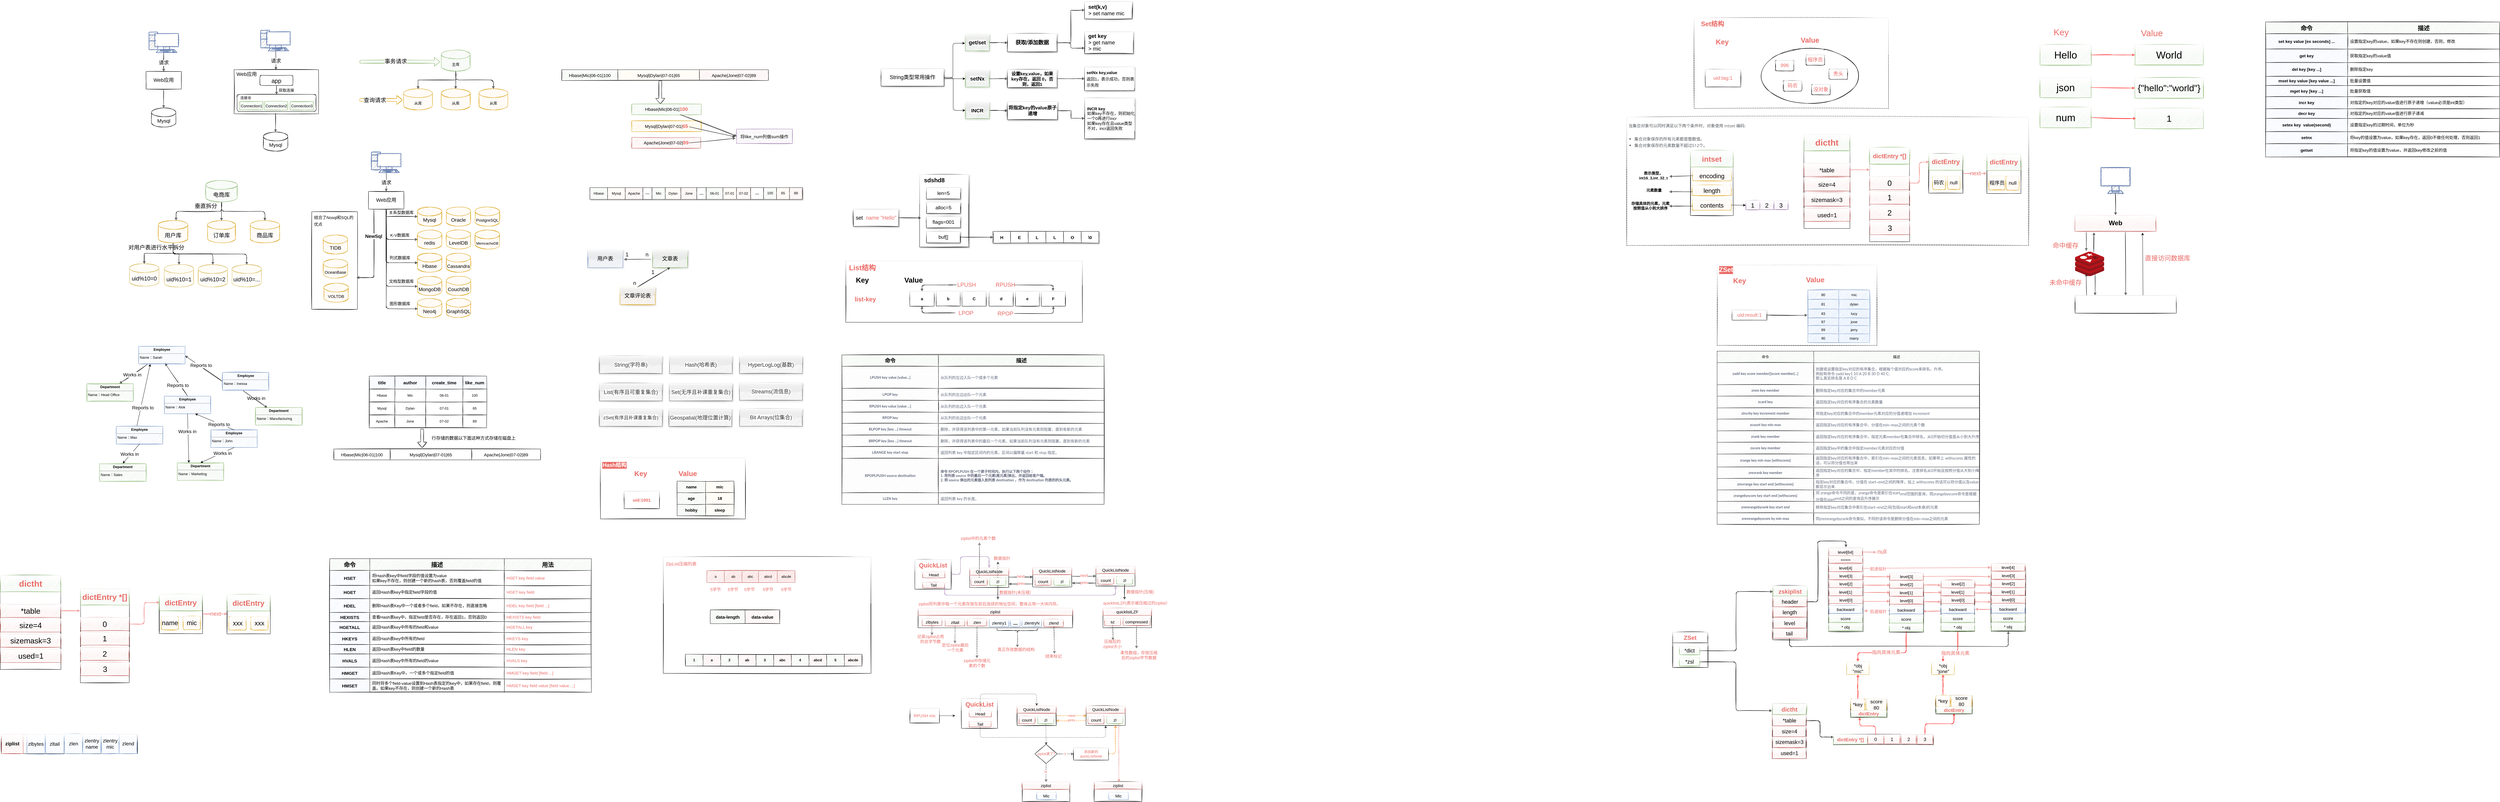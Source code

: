 <mxfile version="14.8.2" type="github">
  <diagram id="qKX1--xFgHHBexEKRUjf" name="Page-1">
    <mxGraphModel dx="6488" dy="3532" grid="0" gridSize="10" guides="1" tooltips="1" connect="1" arrows="1" fold="1" page="0" pageScale="1" pageWidth="827" pageHeight="1169" math="0" shadow="0">
      <root>
        <mxCell id="0" />
        <mxCell id="1" parent="0" />
        <mxCell id="UGQ7e1NPSWGm4lS0MngV-75" value="" style="rounded=0;whiteSpace=wrap;html=1;shadow=0;glass=1;labelBackgroundColor=none;sketch=1;fontSize=17;fontColor=#EA6B66;align=center;dashed=1;" vertex="1" parent="1">
          <mxGeometry x="5176.11" y="841.5" width="543" height="273" as="geometry" />
        </mxCell>
        <mxCell id="UGQ7e1NPSWGm4lS0MngV-44" value="" style="rounded=0;whiteSpace=wrap;html=1;shadow=0;glass=1;labelBackgroundColor=none;sketch=1;fontSize=17;fontColor=#EA6B66;align=center;dashed=1;" vertex="1" parent="1">
          <mxGeometry x="4869" y="338.5" width="1365" height="436.5" as="geometry" />
        </mxCell>
        <mxCell id="s6qHRcp_9V7ku-NvBZSe-347" value="" style="rounded=0;whiteSpace=wrap;html=1;shadow=0;glass=1;labelBackgroundColor=none;sketch=1;fontSize=17;fontColor=#EA6B66;align=center;dashed=1;" parent="1" vertex="1">
          <mxGeometry x="5098.11" y="1" width="660" height="308" as="geometry" />
        </mxCell>
        <mxCell id="s6qHRcp_9V7ku-NvBZSe-299" value="" style="rounded=0;whiteSpace=wrap;html=1;shadow=0;glass=1;labelBackgroundColor=none;sketch=1;fontSize=15;fontColor=#EA6B66;align=left;" parent="1" vertex="1">
          <mxGeometry x="1596" y="1834" width="706" height="396" as="geometry" />
        </mxCell>
        <mxCell id="s6qHRcp_9V7ku-NvBZSe-156" value="" style="rounded=0;whiteSpace=wrap;html=1;shadow=0;glass=1;sketch=1;fontSize=15;fontColor=#EA6B66;" parent="1" vertex="1">
          <mxGeometry x="1383" y="1497" width="492" height="208" as="geometry" />
        </mxCell>
        <mxCell id="s6qHRcp_9V7ku-NvBZSe-29" value="" style="rounded=0;whiteSpace=wrap;html=1;glass=1;sketch=1;fontSize=14;fontColor=#EA6B66;" parent="1" vertex="1">
          <mxGeometry x="2450.96" y="1843" width="123" height="101" as="geometry" />
        </mxCell>
        <mxCell id="s6qHRcp_9V7ku-NvBZSe-22" value="" style="rounded=0;whiteSpace=wrap;html=1;glass=1;sketch=1;fontSize=19;fontColor=#EA6B66;" parent="1" vertex="1">
          <mxGeometry x="2216" y="828" width="804" height="208" as="geometry" />
        </mxCell>
        <mxCell id="s5Ump-VfHsAbrPqj1HHM-357" value="" style="rounded=0;whiteSpace=wrap;html=1;shadow=1;glass=1;labelBackgroundColor=#ffffff;sketch=1;fontSize=15;strokeWidth=1;align=center;" parent="1" vertex="1">
          <mxGeometry x="2467" y="534" width="167" height="246" as="geometry" />
        </mxCell>
        <mxCell id="s5Ump-VfHsAbrPqj1HHM-192" value="" style="shape=table;html=1;whiteSpace=wrap;startSize=0;container=1;collapsible=0;childLayout=tableLayout;shadow=0;labelBackgroundColor=#ffffff;sketch=1;fontSize=15;align=left;fillColor=#f8cecc;strokeColor=#b85450;" parent="1" vertex="1">
          <mxGeometry x="1489" y="407" width="234" height="37" as="geometry" />
        </mxCell>
        <mxCell id="s5Ump-VfHsAbrPqj1HHM-193" value="" style="shape=partialRectangle;html=1;whiteSpace=wrap;collapsible=0;dropTarget=0;pointerEvents=0;fillColor=none;top=0;left=0;bottom=0;right=0;points=[[0,0.5],[1,0.5]];portConstraint=eastwest;" parent="s5Ump-VfHsAbrPqj1HHM-192" vertex="1">
          <mxGeometry width="234" height="37" as="geometry" />
        </mxCell>
        <mxCell id="s5Ump-VfHsAbrPqj1HHM-196" value="Apache|Jone|07-02|&lt;b&gt;&lt;font style=&quot;font-size: 17px&quot; color=&quot;#ea6b66&quot;&gt;89&lt;/font&gt;&lt;/b&gt;" style="shape=partialRectangle;html=1;whiteSpace=wrap;connectable=0;fillColor=none;top=0;left=0;bottom=0;right=0;overflow=hidden;fontSize=15;" parent="s5Ump-VfHsAbrPqj1HHM-193" vertex="1">
          <mxGeometry width="234" height="37" as="geometry" />
        </mxCell>
        <mxCell id="s5Ump-VfHsAbrPqj1HHM-95" value="" style="rounded=0;whiteSpace=wrap;html=1;shadow=0;labelBackgroundColor=none;sketch=1;fontSize=19;" parent="1" vertex="1">
          <mxGeometry x="402" y="660" width="155" height="332" as="geometry" />
        </mxCell>
        <mxCell id="s5Ump-VfHsAbrPqj1HHM-4" value="" style="rounded=0;orthogonalLoop=1;jettySize=auto;html=1;sketch=1;" parent="1" source="s5Ump-VfHsAbrPqj1HHM-2" target="s5Ump-VfHsAbrPqj1HHM-3" edge="1">
          <mxGeometry relative="1" as="geometry" />
        </mxCell>
        <mxCell id="s5Ump-VfHsAbrPqj1HHM-5" value="请求" style="edgeLabel;html=1;align=center;verticalAlign=middle;resizable=0;points=[];fontSize=17;" parent="s5Ump-VfHsAbrPqj1HHM-4" vertex="1" connectable="0">
          <mxGeometry x="-0.447" y="1" relative="1" as="geometry">
            <mxPoint x="-1" y="17" as="offset" />
          </mxGeometry>
        </mxCell>
        <mxCell id="s5Ump-VfHsAbrPqj1HHM-2" value="" style="fontColor=#0066CC;verticalAlign=top;verticalLabelPosition=bottom;labelPosition=center;align=center;html=1;outlineConnect=0;fillColor=#CCCCCC;strokeColor=#6881B3;gradientColor=none;gradientDirection=north;strokeWidth=2;shape=mxgraph.networks.pc;sketch=1;shadow=0;" parent="1" vertex="1">
          <mxGeometry x="-151" y="49" width="100" height="70" as="geometry" />
        </mxCell>
        <mxCell id="s5Ump-VfHsAbrPqj1HHM-7" value="" style="edgeStyle=none;rounded=0;sketch=1;orthogonalLoop=1;jettySize=auto;html=1;fontSize=17;" parent="1" source="s5Ump-VfHsAbrPqj1HHM-3" target="s5Ump-VfHsAbrPqj1HHM-6" edge="1">
          <mxGeometry relative="1" as="geometry" />
        </mxCell>
        <mxCell id="s5Ump-VfHsAbrPqj1HHM-3" value="&lt;font style=&quot;font-size: 17px&quot;&gt;Web应用&lt;/font&gt;" style="rounded=0;whiteSpace=wrap;html=1;shadow=0;sketch=1;" parent="1" vertex="1">
          <mxGeometry x="-161" y="183" width="120" height="60" as="geometry" />
        </mxCell>
        <mxCell id="s5Ump-VfHsAbrPqj1HHM-6" value="Mysql" style="shape=cylinder3;whiteSpace=wrap;html=1;boundedLbl=1;backgroundOutline=1;size=15;shadow=0;sketch=1;fontSize=17;" parent="1" vertex="1">
          <mxGeometry x="-142.5" y="307" width="83" height="65" as="geometry" />
        </mxCell>
        <mxCell id="s5Ump-VfHsAbrPqj1HHM-8" value="" style="rounded=0;orthogonalLoop=1;jettySize=auto;html=1;sketch=1;" parent="1" source="s5Ump-VfHsAbrPqj1HHM-10" target="s5Ump-VfHsAbrPqj1HHM-12" edge="1">
          <mxGeometry relative="1" as="geometry" />
        </mxCell>
        <mxCell id="s5Ump-VfHsAbrPqj1HHM-9" value="请求" style="edgeLabel;html=1;align=center;verticalAlign=middle;resizable=0;points=[];fontSize=17;" parent="s5Ump-VfHsAbrPqj1HHM-8" vertex="1" connectable="0">
          <mxGeometry x="-0.447" y="1" relative="1" as="geometry">
            <mxPoint x="-1" y="17" as="offset" />
          </mxGeometry>
        </mxCell>
        <mxCell id="s5Ump-VfHsAbrPqj1HHM-10" value="" style="fontColor=#0066CC;verticalAlign=top;verticalLabelPosition=bottom;labelPosition=center;align=center;html=1;outlineConnect=0;fillColor=#CCCCCC;strokeColor=#6881B3;gradientColor=none;gradientDirection=north;strokeWidth=2;shape=mxgraph.networks.pc;sketch=1;shadow=0;" parent="1" vertex="1">
          <mxGeometry x="229" y="43" width="100" height="70" as="geometry" />
        </mxCell>
        <mxCell id="s5Ump-VfHsAbrPqj1HHM-12" value="" style="rounded=0;whiteSpace=wrap;html=1;shadow=0;sketch=1;" parent="1" vertex="1">
          <mxGeometry x="138" y="177" width="287" height="150" as="geometry" />
        </mxCell>
        <mxCell id="s5Ump-VfHsAbrPqj1HHM-14" value="" style="edgeStyle=none;rounded=0;sketch=1;orthogonalLoop=1;jettySize=auto;html=1;fontSize=17;" parent="1" target="s5Ump-VfHsAbrPqj1HHM-15" edge="1">
          <mxGeometry relative="1" as="geometry">
            <mxPoint x="279" y="325" as="sourcePoint" />
          </mxGeometry>
        </mxCell>
        <mxCell id="s5Ump-VfHsAbrPqj1HHM-15" value="Mysql" style="shape=cylinder3;whiteSpace=wrap;html=1;boundedLbl=1;backgroundOutline=1;size=15;shadow=0;sketch=1;fontSize=17;" parent="1" vertex="1">
          <mxGeometry x="237.5" y="389" width="83" height="65" as="geometry" />
        </mxCell>
        <mxCell id="s5Ump-VfHsAbrPqj1HHM-16" value="&#xa;&#xa;&lt;span style=&quot;color: rgb(0, 0, 0); font-family: helvetica; font-size: 17px; font-style: normal; font-weight: 400; letter-spacing: normal; text-align: center; text-indent: 0px; text-transform: none; word-spacing: 0px; background-color: rgb(255, 255, 255); display: inline; float: none;&quot;&gt;Web应用&lt;/span&gt;&#xa;&#xa;" style="text;html=1;strokeColor=none;fillColor=none;align=center;verticalAlign=middle;whiteSpace=wrap;rounded=0;shadow=0;sketch=1;fontSize=17;" parent="1" vertex="1">
          <mxGeometry x="144" y="182" width="74" height="22" as="geometry" />
        </mxCell>
        <mxCell id="s5Ump-VfHsAbrPqj1HHM-17" value="" style="rounded=1;whiteSpace=wrap;html=1;shadow=0;sketch=1;fontSize=17;" parent="1" vertex="1">
          <mxGeometry x="148" y="261" width="269" height="58" as="geometry" />
        </mxCell>
        <mxCell id="s5Ump-VfHsAbrPqj1HHM-18" value="Connection1" style="rounded=0;whiteSpace=wrap;html=1;shadow=0;sketch=1;fontSize=13;fillColor=#d5e8d4;strokeColor=#82b366;" parent="1" vertex="1">
          <mxGeometry x="157.5" y="285" width="79" height="29" as="geometry" />
        </mxCell>
        <mxCell id="s5Ump-VfHsAbrPqj1HHM-19" value="Connection2" style="rounded=0;whiteSpace=wrap;html=1;shadow=0;sketch=1;fontSize=13;fillColor=#d5e8d4;strokeColor=#82b366;" parent="1" vertex="1">
          <mxGeometry x="241.5" y="285" width="79" height="29" as="geometry" />
        </mxCell>
        <mxCell id="s5Ump-VfHsAbrPqj1HHM-20" value="Connection3" style="rounded=0;whiteSpace=wrap;html=1;shadow=0;sketch=1;fontSize=13;fillColor=#d5e8d4;strokeColor=#82b366;" parent="1" vertex="1">
          <mxGeometry x="328.5" y="285" width="79" height="29" as="geometry" />
        </mxCell>
        <mxCell id="s5Ump-VfHsAbrPqj1HHM-24" value="&lt;font style=&quot;font-size: 12px&quot;&gt;连接池&lt;/font&gt;" style="text;html=1;strokeColor=none;fillColor=none;align=center;verticalAlign=middle;whiteSpace=wrap;rounded=0;shadow=0;sketch=1;fontSize=17;" parent="1" vertex="1">
          <mxGeometry x="155" y="263" width="45" height="18" as="geometry" />
        </mxCell>
        <mxCell id="s5Ump-VfHsAbrPqj1HHM-25" value="&lt;font style=&quot;font-size: 20px&quot;&gt;app&lt;/font&gt;" style="rounded=1;whiteSpace=wrap;html=1;shadow=0;sketch=1;fontSize=13;" parent="1" vertex="1">
          <mxGeometry x="226" y="196" width="112" height="35" as="geometry" />
        </mxCell>
        <mxCell id="s5Ump-VfHsAbrPqj1HHM-26" value="" style="endArrow=classic;html=1;fontSize=13;exitX=0.5;exitY=1;exitDx=0;exitDy=0;entryX=0.5;entryY=0;entryDx=0;entryDy=0;sketch=1;" parent="1" source="s5Ump-VfHsAbrPqj1HHM-25" target="s5Ump-VfHsAbrPqj1HHM-17" edge="1">
          <mxGeometry width="50" height="50" relative="1" as="geometry">
            <mxPoint x="581" y="278" as="sourcePoint" />
            <mxPoint x="631" y="228" as="targetPoint" />
          </mxGeometry>
        </mxCell>
        <mxCell id="s5Ump-VfHsAbrPqj1HHM-27" value="获取连接" style="text;html=1;strokeColor=none;fillColor=none;align=center;verticalAlign=middle;whiteSpace=wrap;rounded=0;shadow=0;sketch=1;fontSize=13;" parent="1" vertex="1">
          <mxGeometry x="284" y="246" width="64" height="1" as="geometry" />
        </mxCell>
        <mxCell id="s5Ump-VfHsAbrPqj1HHM-32" style="edgeStyle=orthogonalEdgeStyle;rounded=0;sketch=1;orthogonalLoop=1;jettySize=auto;html=1;exitX=0.5;exitY=1;exitDx=0;exitDy=0;exitPerimeter=0;entryX=0.5;entryY=0;entryDx=0;entryDy=0;entryPerimeter=0;fontSize=13;" parent="1" source="s5Ump-VfHsAbrPqj1HHM-28" target="s5Ump-VfHsAbrPqj1HHM-29" edge="1">
          <mxGeometry relative="1" as="geometry" />
        </mxCell>
        <mxCell id="s5Ump-VfHsAbrPqj1HHM-28" value="主库" style="shape=cylinder3;whiteSpace=wrap;html=1;boundedLbl=1;backgroundOutline=1;size=15;shadow=0;sketch=1;fontSize=13;fillColor=#d5e8d4;strokeColor=#82b366;" parent="1" vertex="1">
          <mxGeometry x="842" y="110" width="98" height="72" as="geometry" />
        </mxCell>
        <mxCell id="s5Ump-VfHsAbrPqj1HHM-29" value="从库" style="shape=cylinder3;whiteSpace=wrap;html=1;boundedLbl=1;backgroundOutline=1;size=15;shadow=0;sketch=1;fontSize=13;fillColor=#ffe6cc;strokeColor=#d79b00;" parent="1" vertex="1">
          <mxGeometry x="714" y="242" width="98" height="72" as="geometry" />
        </mxCell>
        <mxCell id="s5Ump-VfHsAbrPqj1HHM-30" value="从库" style="shape=cylinder3;whiteSpace=wrap;html=1;boundedLbl=1;backgroundOutline=1;size=15;shadow=0;sketch=1;fontSize=13;fillColor=#ffe6cc;strokeColor=#d79b00;" parent="1" vertex="1">
          <mxGeometry x="842" y="242" width="98" height="72" as="geometry" />
        </mxCell>
        <mxCell id="s5Ump-VfHsAbrPqj1HHM-31" value="从库" style="shape=cylinder3;whiteSpace=wrap;html=1;boundedLbl=1;backgroundOutline=1;size=15;shadow=0;sketch=1;fontSize=13;fillColor=#ffe6cc;strokeColor=#d79b00;" parent="1" vertex="1">
          <mxGeometry x="970" y="242" width="98" height="72" as="geometry" />
        </mxCell>
        <mxCell id="s5Ump-VfHsAbrPqj1HHM-35" value="" style="endArrow=classic;html=1;fontSize=13;entryX=0.5;entryY=0;entryDx=0;entryDy=0;entryPerimeter=0;edgeStyle=orthogonalEdgeStyle;sketch=1;" parent="1" target="s5Ump-VfHsAbrPqj1HHM-30" edge="1">
          <mxGeometry width="50" height="50" relative="1" as="geometry">
            <mxPoint x="891" y="186" as="sourcePoint" />
            <mxPoint x="1272" y="43" as="targetPoint" />
          </mxGeometry>
        </mxCell>
        <mxCell id="s5Ump-VfHsAbrPqj1HHM-36" value="" style="endArrow=classic;html=1;fontSize=13;exitX=0.5;exitY=1;exitDx=0;exitDy=0;exitPerimeter=0;entryX=0.5;entryY=0;entryDx=0;entryDy=0;entryPerimeter=0;edgeStyle=orthogonalEdgeStyle;sketch=1;" parent="1" source="s5Ump-VfHsAbrPqj1HHM-28" target="s5Ump-VfHsAbrPqj1HHM-31" edge="1">
          <mxGeometry width="50" height="50" relative="1" as="geometry">
            <mxPoint x="1222" y="93" as="sourcePoint" />
            <mxPoint x="1272" y="43" as="targetPoint" />
          </mxGeometry>
        </mxCell>
        <mxCell id="s5Ump-VfHsAbrPqj1HHM-39" value="" style="shape=flexArrow;endArrow=classic;html=1;fontSize=13;shadow=0;sketch=1;fillColor=#d5e8d4;strokeColor=#82b366;" parent="1" edge="1">
          <mxGeometry width="50" height="50" relative="1" as="geometry">
            <mxPoint x="565" y="150" as="sourcePoint" />
            <mxPoint x="838" y="150" as="targetPoint" />
          </mxGeometry>
        </mxCell>
        <mxCell id="s5Ump-VfHsAbrPqj1HHM-40" value="&lt;font style=&quot;font-size: 19px&quot;&gt;事务请求&lt;/font&gt;" style="edgeLabel;html=1;align=center;verticalAlign=middle;resizable=0;points=[];fontSize=13;labelBackgroundColor=#ffffff;" parent="s5Ump-VfHsAbrPqj1HHM-39" vertex="1" connectable="0">
          <mxGeometry x="-0.455" relative="1" as="geometry">
            <mxPoint x="47" y="-1" as="offset" />
          </mxGeometry>
        </mxCell>
        <mxCell id="s5Ump-VfHsAbrPqj1HHM-41" value="" style="shape=flexArrow;endArrow=classic;html=1;shadow=0;fontSize=13;sketch=1;fillColor=#ffe6cc;strokeColor=#d79b00;" parent="1" edge="1">
          <mxGeometry width="50" height="50" relative="1" as="geometry">
            <mxPoint x="565" y="280" as="sourcePoint" />
            <mxPoint x="710" y="280" as="targetPoint" />
          </mxGeometry>
        </mxCell>
        <mxCell id="s5Ump-VfHsAbrPqj1HHM-42" value="&lt;font style=&quot;font-size: 19px;&quot;&gt;查询请求&lt;/font&gt;" style="edgeLabel;html=1;align=center;verticalAlign=middle;resizable=0;points=[];fontSize=19;labelBackgroundColor=#ffffff;" parent="s5Ump-VfHsAbrPqj1HHM-41" vertex="1" connectable="0">
          <mxGeometry x="-0.3" y="-1" relative="1" as="geometry">
            <mxPoint as="offset" />
          </mxGeometry>
        </mxCell>
        <mxCell id="s5Ump-VfHsAbrPqj1HHM-45" value="电商库" style="shape=cylinder3;whiteSpace=wrap;html=1;boundedLbl=1;backgroundOutline=1;size=15;shadow=0;labelBackgroundColor=#ffffff;sketch=1;fontSize=19;fillColor=#d5e8d4;strokeColor=#82b366;" parent="1" vertex="1">
          <mxGeometry x="42" y="554" width="107" height="73" as="geometry" />
        </mxCell>
        <mxCell id="s5Ump-VfHsAbrPqj1HHM-56" value="" style="edgeStyle=orthogonalEdgeStyle;rounded=0;sketch=1;orthogonalLoop=1;jettySize=auto;html=1;shadow=0;fontSize=19;" parent="1" source="s5Ump-VfHsAbrPqj1HHM-46" target="s5Ump-VfHsAbrPqj1HHM-55" edge="1">
          <mxGeometry relative="1" as="geometry" />
        </mxCell>
        <mxCell id="s5Ump-VfHsAbrPqj1HHM-46" value="用户库" style="shape=cylinder3;whiteSpace=wrap;html=1;boundedLbl=1;backgroundOutline=1;size=15;shadow=0;labelBackgroundColor=#ffffff;sketch=1;fontSize=19;fillColor=#ffe6cc;strokeColor=#d79b00;" parent="1" vertex="1">
          <mxGeometry x="-119" y="690" width="100" height="76" as="geometry" />
        </mxCell>
        <mxCell id="s5Ump-VfHsAbrPqj1HHM-47" value="订单库" style="shape=cylinder3;whiteSpace=wrap;html=1;boundedLbl=1;backgroundOutline=1;size=15;shadow=0;labelBackgroundColor=#ffffff;sketch=1;fontSize=19;fillColor=#ffe6cc;strokeColor=#d79b00;" parent="1" vertex="1">
          <mxGeometry x="48" y="690" width="95" height="76" as="geometry" />
        </mxCell>
        <mxCell id="s5Ump-VfHsAbrPqj1HHM-48" value="商品库" style="shape=cylinder3;whiteSpace=wrap;html=1;boundedLbl=1;backgroundOutline=1;size=15;shadow=0;labelBackgroundColor=#ffffff;sketch=1;fontSize=19;fillColor=#ffe6cc;strokeColor=#d79b00;" parent="1" vertex="1">
          <mxGeometry x="193" y="690" width="100" height="76" as="geometry" />
        </mxCell>
        <mxCell id="s5Ump-VfHsAbrPqj1HHM-49" value="" style="endArrow=classic;html=1;shadow=0;fontSize=19;exitX=0.5;exitY=1;exitDx=0;exitDy=0;exitPerimeter=0;entryX=0.6;entryY=-0.013;entryDx=0;entryDy=0;entryPerimeter=0;edgeStyle=orthogonalEdgeStyle;sketch=1;" parent="1" source="s5Ump-VfHsAbrPqj1HHM-45" target="s5Ump-VfHsAbrPqj1HHM-46" edge="1">
          <mxGeometry width="50" height="50" relative="1" as="geometry">
            <mxPoint x="80" y="679" as="sourcePoint" />
            <mxPoint x="130" y="629" as="targetPoint" />
          </mxGeometry>
        </mxCell>
        <mxCell id="s5Ump-VfHsAbrPqj1HHM-50" value="" style="endArrow=classic;html=1;shadow=0;fontSize=19;exitX=0.5;exitY=1;exitDx=0;exitDy=0;exitPerimeter=0;entryX=0.5;entryY=0;entryDx=0;entryDy=0;entryPerimeter=0;edgeStyle=orthogonalEdgeStyle;sketch=1;" parent="1" source="s5Ump-VfHsAbrPqj1HHM-45" target="s5Ump-VfHsAbrPqj1HHM-48" edge="1">
          <mxGeometry width="50" height="50" relative="1" as="geometry">
            <mxPoint x="235" y="661" as="sourcePoint" />
            <mxPoint x="285" y="611" as="targetPoint" />
          </mxGeometry>
        </mxCell>
        <mxCell id="s5Ump-VfHsAbrPqj1HHM-51" value="" style="endArrow=classic;html=1;shadow=0;fontSize=19;exitX=0.5;exitY=1;exitDx=0;exitDy=0;exitPerimeter=0;entryX=0.5;entryY=0;entryDx=0;entryDy=0;entryPerimeter=0;sketch=1;" parent="1" source="s5Ump-VfHsAbrPqj1HHM-45" target="s5Ump-VfHsAbrPqj1HHM-47" edge="1">
          <mxGeometry width="50" height="50" relative="1" as="geometry">
            <mxPoint x="230" y="623" as="sourcePoint" />
            <mxPoint x="280" y="573" as="targetPoint" />
          </mxGeometry>
        </mxCell>
        <mxCell id="s5Ump-VfHsAbrPqj1HHM-52" value="垂直拆分" style="text;html=1;strokeColor=none;fillColor=none;align=center;verticalAlign=middle;whiteSpace=wrap;rounded=0;shadow=0;labelBackgroundColor=#ffffff;sketch=1;fontSize=19;" parent="1" vertex="1">
          <mxGeometry x="-5" y="634" width="95" height="13" as="geometry" />
        </mxCell>
        <mxCell id="s5Ump-VfHsAbrPqj1HHM-55" value="uid%10=0" style="shape=cylinder3;whiteSpace=wrap;html=1;boundedLbl=1;backgroundOutline=1;size=15;shadow=0;labelBackgroundColor=#ffffff;sketch=1;fontSize=19;fillColor=#fff2cc;strokeColor=#d6b656;" parent="1" vertex="1">
          <mxGeometry x="-217" y="837" width="100" height="76" as="geometry" />
        </mxCell>
        <mxCell id="s5Ump-VfHsAbrPqj1HHM-57" value="对用户表进行水平拆分" style="text;html=1;strokeColor=none;fillColor=none;align=center;verticalAlign=middle;whiteSpace=wrap;rounded=0;shadow=0;labelBackgroundColor=#ffffff;sketch=1;fontSize=19;" parent="1" vertex="1">
          <mxGeometry x="-227" y="773" width="202" height="17" as="geometry" />
        </mxCell>
        <mxCell id="s5Ump-VfHsAbrPqj1HHM-58" value="uid%10=1" style="shape=cylinder3;whiteSpace=wrap;html=1;boundedLbl=1;backgroundOutline=1;size=15;shadow=0;labelBackgroundColor=#ffffff;sketch=1;fontSize=19;fillColor=#fff2cc;strokeColor=#d6b656;" parent="1" vertex="1">
          <mxGeometry x="-99" y="840" width="100" height="76" as="geometry" />
        </mxCell>
        <mxCell id="s5Ump-VfHsAbrPqj1HHM-59" value="uid%10=2" style="shape=cylinder3;whiteSpace=wrap;html=1;boundedLbl=1;backgroundOutline=1;size=15;shadow=0;labelBackgroundColor=#ffffff;sketch=1;fontSize=19;fillColor=#fff2cc;strokeColor=#d6b656;" parent="1" vertex="1">
          <mxGeometry x="16" y="840" width="100" height="76" as="geometry" />
        </mxCell>
        <mxCell id="s5Ump-VfHsAbrPqj1HHM-60" value="uid%10=..." style="shape=cylinder3;whiteSpace=wrap;html=1;boundedLbl=1;backgroundOutline=1;size=15;shadow=0;labelBackgroundColor=#ffffff;sketch=1;fontSize=19;fillColor=#fff2cc;strokeColor=#d6b656;" parent="1" vertex="1">
          <mxGeometry x="131" y="840" width="100" height="76" as="geometry" />
        </mxCell>
        <mxCell id="s5Ump-VfHsAbrPqj1HHM-61" value="" style="endArrow=classic;html=1;shadow=0;fontSize=19;exitX=0.5;exitY=1;exitDx=0;exitDy=0;exitPerimeter=0;entryX=0.5;entryY=0;entryDx=0;entryDy=0;entryPerimeter=0;edgeStyle=orthogonalEdgeStyle;sketch=1;" parent="1" source="s5Ump-VfHsAbrPqj1HHM-46" target="s5Ump-VfHsAbrPqj1HHM-58" edge="1">
          <mxGeometry width="50" height="50" relative="1" as="geometry">
            <mxPoint x="14" y="809" as="sourcePoint" />
            <mxPoint x="64" y="759" as="targetPoint" />
          </mxGeometry>
        </mxCell>
        <mxCell id="s5Ump-VfHsAbrPqj1HHM-62" value="" style="endArrow=classic;html=1;shadow=0;fontSize=19;entryX=0.5;entryY=0;entryDx=0;entryDy=0;entryPerimeter=0;edgeStyle=orthogonalEdgeStyle;sketch=1;" parent="1" target="s5Ump-VfHsAbrPqj1HHM-60" edge="1">
          <mxGeometry width="50" height="50" relative="1" as="geometry">
            <mxPoint x="-69" y="768" as="sourcePoint" />
            <mxPoint x="384" y="604" as="targetPoint" />
            <Array as="points">
              <mxPoint x="-69" y="804" />
              <mxPoint x="181" y="804" />
            </Array>
          </mxGeometry>
        </mxCell>
        <mxCell id="s5Ump-VfHsAbrPqj1HHM-63" value="" style="endArrow=classic;html=1;shadow=0;fontSize=19;exitX=0.5;exitY=1;exitDx=0;exitDy=0;exitPerimeter=0;entryX=0.5;entryY=0;entryDx=0;entryDy=0;entryPerimeter=0;edgeStyle=orthogonalEdgeStyle;sketch=1;" parent="1" source="s5Ump-VfHsAbrPqj1HHM-46" target="s5Ump-VfHsAbrPqj1HHM-59" edge="1">
          <mxGeometry width="50" height="50" relative="1" as="geometry">
            <mxPoint x="334" y="654" as="sourcePoint" />
            <mxPoint x="384" y="604" as="targetPoint" />
          </mxGeometry>
        </mxCell>
        <mxCell id="s5Ump-VfHsAbrPqj1HHM-64" value="" style="rounded=0;orthogonalLoop=1;jettySize=auto;html=1;sketch=1;" parent="1" source="s5Ump-VfHsAbrPqj1HHM-66" target="s5Ump-VfHsAbrPqj1HHM-68" edge="1">
          <mxGeometry relative="1" as="geometry" />
        </mxCell>
        <mxCell id="s5Ump-VfHsAbrPqj1HHM-65" value="请求" style="edgeLabel;html=1;align=center;verticalAlign=middle;resizable=0;points=[];fontSize=17;" parent="s5Ump-VfHsAbrPqj1HHM-64" vertex="1" connectable="0">
          <mxGeometry x="-0.447" y="1" relative="1" as="geometry">
            <mxPoint x="-1" y="17" as="offset" />
          </mxGeometry>
        </mxCell>
        <mxCell id="s5Ump-VfHsAbrPqj1HHM-66" value="" style="fontColor=#0066CC;verticalAlign=top;verticalLabelPosition=bottom;labelPosition=center;align=center;html=1;outlineConnect=0;fillColor=#CCCCCC;strokeColor=#6881B3;gradientColor=none;gradientDirection=north;strokeWidth=2;shape=mxgraph.networks.pc;sketch=1;shadow=0;" parent="1" vertex="1">
          <mxGeometry x="605" y="457" width="100" height="70" as="geometry" />
        </mxCell>
        <mxCell id="s5Ump-VfHsAbrPqj1HHM-67" value="" style="edgeStyle=orthogonalEdgeStyle;rounded=0;sketch=1;orthogonalLoop=1;jettySize=auto;html=1;fontSize=17;exitX=0.5;exitY=1;exitDx=0;exitDy=0;" parent="1" source="s5Ump-VfHsAbrPqj1HHM-68" target="s5Ump-VfHsAbrPqj1HHM-69" edge="1">
          <mxGeometry relative="1" as="geometry" />
        </mxCell>
        <mxCell id="s5Ump-VfHsAbrPqj1HHM-68" value="&lt;font style=&quot;font-size: 17px&quot;&gt;Web应用&lt;/font&gt;" style="rounded=0;whiteSpace=wrap;html=1;shadow=0;sketch=1;" parent="1" vertex="1">
          <mxGeometry x="595" y="591" width="120" height="60" as="geometry" />
        </mxCell>
        <mxCell id="s5Ump-VfHsAbrPqj1HHM-69" value="Mysql" style="shape=cylinder3;whiteSpace=wrap;html=1;boundedLbl=1;backgroundOutline=1;size=15;shadow=0;sketch=1;fontSize=17;fillColor=#ffe6cc;strokeColor=#d79b00;" parent="1" vertex="1">
          <mxGeometry x="761" y="644" width="83" height="65" as="geometry" />
        </mxCell>
        <mxCell id="s5Ump-VfHsAbrPqj1HHM-70" value="redis" style="shape=cylinder3;whiteSpace=wrap;html=1;boundedLbl=1;backgroundOutline=1;size=15;shadow=0;sketch=1;fontSize=17;fillColor=#ffe6cc;strokeColor=#d79b00;" parent="1" vertex="1">
          <mxGeometry x="761" y="722" width="83" height="65" as="geometry" />
        </mxCell>
        <mxCell id="s5Ump-VfHsAbrPqj1HHM-71" value="LevelDB" style="shape=cylinder3;whiteSpace=wrap;html=1;boundedLbl=1;backgroundOutline=1;size=15;shadow=0;sketch=1;fontSize=17;fillColor=#ffe6cc;strokeColor=#d79b00;" parent="1" vertex="1">
          <mxGeometry x="859" y="722" width="83" height="65" as="geometry" />
        </mxCell>
        <mxCell id="s5Ump-VfHsAbrPqj1HHM-72" value="" style="endArrow=classic;html=1;shadow=0;fontSize=19;exitX=0.5;exitY=1;exitDx=0;exitDy=0;entryX=0;entryY=0.5;entryDx=0;entryDy=0;entryPerimeter=0;edgeStyle=orthogonalEdgeStyle;sketch=1;" parent="1" source="s5Ump-VfHsAbrPqj1HHM-68" target="s5Ump-VfHsAbrPqj1HHM-70" edge="1">
          <mxGeometry width="50" height="50" relative="1" as="geometry">
            <mxPoint x="671" y="792" as="sourcePoint" />
            <mxPoint x="721" y="742" as="targetPoint" />
          </mxGeometry>
        </mxCell>
        <mxCell id="s5Ump-VfHsAbrPqj1HHM-73" value="Hbase" style="shape=cylinder3;whiteSpace=wrap;html=1;boundedLbl=1;backgroundOutline=1;size=15;shadow=0;sketch=1;fontSize=17;fillColor=#ffe6cc;strokeColor=#d79b00;" parent="1" vertex="1">
          <mxGeometry x="761" y="801" width="83" height="65" as="geometry" />
        </mxCell>
        <mxCell id="s5Ump-VfHsAbrPqj1HHM-74" value="&lt;font style=&quot;font-size: 16px&quot;&gt;Cassandra&lt;/font&gt;" style="shape=cylinder3;whiteSpace=wrap;html=1;boundedLbl=1;backgroundOutline=1;size=15;shadow=0;sketch=1;fontSize=17;fillColor=#ffe6cc;strokeColor=#d79b00;" parent="1" vertex="1">
          <mxGeometry x="859" y="801" width="83" height="65" as="geometry" />
        </mxCell>
        <mxCell id="s5Ump-VfHsAbrPqj1HHM-75" value="MongoDB" style="shape=cylinder3;whiteSpace=wrap;html=1;boundedLbl=1;backgroundOutline=1;size=15;shadow=0;sketch=1;fontSize=17;fillColor=#ffe6cc;strokeColor=#d79b00;" parent="1" vertex="1">
          <mxGeometry x="761" y="880" width="83" height="65" as="geometry" />
        </mxCell>
        <mxCell id="s5Ump-VfHsAbrPqj1HHM-76" value="CouchDB" style="shape=cylinder3;whiteSpace=wrap;html=1;boundedLbl=1;backgroundOutline=1;size=15;shadow=0;sketch=1;fontSize=17;fillColor=#ffe6cc;strokeColor=#d79b00;" parent="1" vertex="1">
          <mxGeometry x="859" y="880" width="83" height="65" as="geometry" />
        </mxCell>
        <mxCell id="s5Ump-VfHsAbrPqj1HHM-77" value="&lt;font style=&quot;font-size: 12px&quot;&gt;MemcacheDB&lt;/font&gt;" style="shape=cylinder3;whiteSpace=wrap;html=1;boundedLbl=1;backgroundOutline=1;size=15;shadow=0;sketch=1;fontSize=17;fillColor=#ffe6cc;strokeColor=#d79b00;" parent="1" vertex="1">
          <mxGeometry x="957" y="722" width="83" height="65" as="geometry" />
        </mxCell>
        <mxCell id="s5Ump-VfHsAbrPqj1HHM-78" value="Neo4j" style="shape=cylinder3;whiteSpace=wrap;html=1;boundedLbl=1;backgroundOutline=1;size=15;shadow=0;sketch=1;fontSize=17;fillColor=#ffe6cc;strokeColor=#d79b00;" parent="1" vertex="1">
          <mxGeometry x="761" y="955" width="83" height="65" as="geometry" />
        </mxCell>
        <mxCell id="s5Ump-VfHsAbrPqj1HHM-79" value="GraphSQL" style="shape=cylinder3;whiteSpace=wrap;html=1;boundedLbl=1;backgroundOutline=1;size=15;shadow=0;sketch=1;fontSize=17;fillColor=#ffe6cc;strokeColor=#d79b00;" parent="1" vertex="1">
          <mxGeometry x="859" y="955" width="83" height="65" as="geometry" />
        </mxCell>
        <mxCell id="s5Ump-VfHsAbrPqj1HHM-81" value="" style="endArrow=classic;html=1;shadow=0;fontSize=19;exitX=0.5;exitY=1;exitDx=0;exitDy=0;entryX=0.012;entryY=0.538;entryDx=0;entryDy=0;entryPerimeter=0;edgeStyle=orthogonalEdgeStyle;sketch=1;" parent="1" source="s5Ump-VfHsAbrPqj1HHM-68" target="s5Ump-VfHsAbrPqj1HHM-78" edge="1">
          <mxGeometry width="50" height="50" relative="1" as="geometry">
            <mxPoint x="601" y="753" as="sourcePoint" />
            <mxPoint x="651" y="703" as="targetPoint" />
          </mxGeometry>
        </mxCell>
        <mxCell id="s5Ump-VfHsAbrPqj1HHM-82" value="" style="endArrow=classic;html=1;shadow=0;fontSize=19;entryX=0;entryY=0.523;entryDx=0;entryDy=0;entryPerimeter=0;edgeStyle=orthogonalEdgeStyle;sketch=1;" parent="1" target="s5Ump-VfHsAbrPqj1HHM-75" edge="1">
          <mxGeometry width="50" height="50" relative="1" as="geometry">
            <mxPoint x="655" y="654" as="sourcePoint" />
            <mxPoint x="560" y="709" as="targetPoint" />
            <Array as="points">
              <mxPoint x="655" y="914" />
            </Array>
          </mxGeometry>
        </mxCell>
        <mxCell id="s5Ump-VfHsAbrPqj1HHM-83" value="" style="endArrow=classic;html=1;shadow=0;fontSize=19;entryX=0;entryY=0.5;entryDx=0;entryDy=0;entryPerimeter=0;edgeStyle=orthogonalEdgeStyle;sketch=1;" parent="1" target="s5Ump-VfHsAbrPqj1HHM-73" edge="1">
          <mxGeometry width="50" height="50" relative="1" as="geometry">
            <mxPoint x="654" y="652" as="sourcePoint" />
            <mxPoint x="560" y="709" as="targetPoint" />
            <Array as="points">
              <mxPoint x="654" y="834" />
            </Array>
          </mxGeometry>
        </mxCell>
        <mxCell id="s5Ump-VfHsAbrPqj1HHM-84" value="&lt;font style=&quot;font-size: 14px&quot;&gt;关系型数据库&lt;/font&gt;" style="text;html=1;strokeColor=none;fillColor=none;align=center;verticalAlign=middle;whiteSpace=wrap;rounded=0;shadow=0;labelBackgroundColor=none;sketch=1;fontSize=19;" parent="1" vertex="1">
          <mxGeometry x="654" y="662" width="104" as="geometry" />
        </mxCell>
        <mxCell id="s5Ump-VfHsAbrPqj1HHM-85" value="Oracle" style="shape=cylinder3;whiteSpace=wrap;html=1;boundedLbl=1;backgroundOutline=1;size=15;shadow=0;sketch=1;fontSize=17;fillColor=#ffe6cc;strokeColor=#d79b00;" parent="1" vertex="1">
          <mxGeometry x="859" y="644" width="83" height="65" as="geometry" />
        </mxCell>
        <mxCell id="s5Ump-VfHsAbrPqj1HHM-86" value="&lt;font style=&quot;font-size: 14px&quot;&gt;PostgreSQL&lt;/font&gt;" style="shape=cylinder3;whiteSpace=wrap;html=1;boundedLbl=1;backgroundOutline=1;size=15;shadow=0;sketch=1;fontSize=17;fillColor=#ffe6cc;strokeColor=#d79b00;" parent="1" vertex="1">
          <mxGeometry x="957" y="644" width="83" height="65" as="geometry" />
        </mxCell>
        <mxCell id="s5Ump-VfHsAbrPqj1HHM-87" value="&lt;span style=&quot;font-size: 14px&quot;&gt;K-V数据库&lt;/span&gt;" style="text;html=1;strokeColor=none;fillColor=none;align=center;verticalAlign=middle;whiteSpace=wrap;rounded=0;shadow=0;labelBackgroundColor=none;sketch=1;fontSize=19;" parent="1" vertex="1">
          <mxGeometry x="665" y="739" width="73" as="geometry" />
        </mxCell>
        <mxCell id="s5Ump-VfHsAbrPqj1HHM-88" value="&lt;span style=&quot;font-size: 14px&quot;&gt;列式数据库&lt;/span&gt;" style="text;html=1;strokeColor=none;fillColor=none;align=center;verticalAlign=middle;whiteSpace=wrap;rounded=0;shadow=0;labelBackgroundColor=none;sketch=1;fontSize=19;" parent="1" vertex="1">
          <mxGeometry x="665" y="816" width="73" as="geometry" />
        </mxCell>
        <mxCell id="s5Ump-VfHsAbrPqj1HHM-89" value="&lt;span style=&quot;font-size: 14px&quot;&gt;文档型数据库&lt;/span&gt;" style="text;html=1;strokeColor=none;fillColor=none;align=center;verticalAlign=middle;whiteSpace=wrap;rounded=0;shadow=0;labelBackgroundColor=none;sketch=1;fontSize=19;" parent="1" vertex="1">
          <mxGeometry x="662" y="896" width="89" as="geometry" />
        </mxCell>
        <mxCell id="s5Ump-VfHsAbrPqj1HHM-90" value="&lt;span style=&quot;font-size: 14px&quot;&gt;图形数据库&lt;/span&gt;" style="text;html=1;strokeColor=none;fillColor=none;align=center;verticalAlign=middle;whiteSpace=wrap;rounded=0;shadow=0;labelBackgroundColor=none;sketch=1;fontSize=19;" parent="1" vertex="1">
          <mxGeometry x="657" y="972" width="89" as="geometry" />
        </mxCell>
        <mxCell id="s5Ump-VfHsAbrPqj1HHM-91" value="TIDB" style="shape=cylinder3;whiteSpace=wrap;html=1;boundedLbl=1;backgroundOutline=1;size=15;shadow=0;sketch=1;fontSize=17;fillColor=#ffe6cc;strokeColor=#d79b00;" parent="1" vertex="1">
          <mxGeometry x="441" y="739" width="83" height="65" as="geometry" />
        </mxCell>
        <mxCell id="s5Ump-VfHsAbrPqj1HHM-92" value="&lt;font style=&quot;font-size: 14px&quot;&gt;OceanBase&lt;/font&gt;" style="shape=cylinder3;whiteSpace=wrap;html=1;boundedLbl=1;backgroundOutline=1;size=15;shadow=0;sketch=1;fontSize=17;fillColor=#ffe6cc;strokeColor=#d79b00;" parent="1" vertex="1">
          <mxGeometry x="441" y="821" width="83" height="65" as="geometry" />
        </mxCell>
        <mxCell id="s5Ump-VfHsAbrPqj1HHM-94" value="" style="endArrow=classic;html=1;shadow=0;fontSize=19;edgeStyle=orthogonalEdgeStyle;sketch=1;" parent="1" edge="1">
          <mxGeometry width="50" height="50" relative="1" as="geometry">
            <mxPoint x="613" y="652" as="sourcePoint" />
            <mxPoint x="555" y="884" as="targetPoint" />
            <Array as="points">
              <mxPoint x="613" y="652" />
              <mxPoint x="613" y="884" />
            </Array>
          </mxGeometry>
        </mxCell>
        <mxCell id="s5Ump-VfHsAbrPqj1HHM-101" value="&lt;span style=&quot;font-weight: 700&quot;&gt;NewSql&lt;/span&gt;" style="edgeLabel;html=1;align=center;verticalAlign=middle;resizable=0;points=[];fontSize=16;" parent="s5Ump-VfHsAbrPqj1HHM-94" vertex="1" connectable="0">
          <mxGeometry x="-0.371" y="-1" relative="1" as="geometry">
            <mxPoint as="offset" />
          </mxGeometry>
        </mxCell>
        <mxCell id="s5Ump-VfHsAbrPqj1HHM-97" value="&lt;span style=&quot;font-size: 14px&quot;&gt;结合了Nosql和SQL的优点&lt;/span&gt;" style="text;html=1;strokeColor=none;fillColor=none;align=left;verticalAlign=middle;whiteSpace=wrap;rounded=0;shadow=0;labelBackgroundColor=none;sketch=1;fontSize=19;" parent="1" vertex="1">
          <mxGeometry x="408" y="690" width="149" as="geometry" />
        </mxCell>
        <mxCell id="s5Ump-VfHsAbrPqj1HHM-99" value="&lt;font style=&quot;font-size: 14px&quot;&gt;VOLTDB&lt;/font&gt;" style="shape=cylinder3;whiteSpace=wrap;html=1;boundedLbl=1;backgroundOutline=1;size=15;shadow=0;sketch=1;fontSize=17;fillColor=#ffe6cc;strokeColor=#d79b00;" parent="1" vertex="1">
          <mxGeometry x="443" y="903" width="83" height="65" as="geometry" />
        </mxCell>
        <mxCell id="s5Ump-VfHsAbrPqj1HHM-107" value="&lt;p style=&quot;margin: 0px ; margin-top: 4px ; text-align: center&quot;&gt;&lt;b&gt;Employee&lt;/b&gt;&lt;/p&gt;&lt;hr size=&quot;1&quot;&gt;&lt;p style=&quot;margin: 0px ; margin-left: 4px&quot;&gt;Name：Sarah&lt;/p&gt;" style="verticalAlign=top;align=left;overflow=fill;fontSize=12;fontFamily=Helvetica;html=1;shadow=0;labelBackgroundColor=none;sketch=1;fillColor=#dae8fc;strokeColor=#6c8ebf;" parent="1" vertex="1">
          <mxGeometry x="-186" y="1118" width="158" height="60" as="geometry" />
        </mxCell>
        <mxCell id="s5Ump-VfHsAbrPqj1HHM-108" value="&lt;p style=&quot;margin: 0px ; margin-top: 4px ; text-align: center&quot;&gt;&lt;b&gt;Department&lt;/b&gt;&lt;/p&gt;&lt;hr size=&quot;1&quot;&gt;&lt;p style=&quot;margin: 0px ; margin-left: 4px&quot;&gt;Name：Head Office&lt;/p&gt;" style="verticalAlign=top;align=left;overflow=fill;fontSize=12;fontFamily=Helvetica;html=1;shadow=0;labelBackgroundColor=none;sketch=1;fillColor=#d5e8d4;strokeColor=#82b366;" parent="1" vertex="1">
          <mxGeometry x="-362" y="1245" width="158" height="60" as="geometry" />
        </mxCell>
        <mxCell id="s5Ump-VfHsAbrPqj1HHM-109" value="&lt;p style=&quot;margin: 0px ; margin-top: 4px ; text-align: center&quot;&gt;&lt;b&gt;Employee&lt;/b&gt;&lt;/p&gt;&lt;hr size=&quot;1&quot;&gt;&lt;p style=&quot;margin: 0px ; margin-left: 4px&quot;&gt;Name：Alok&lt;/p&gt;" style="verticalAlign=top;align=left;overflow=fill;fontSize=12;fontFamily=Helvetica;html=1;shadow=0;labelBackgroundColor=none;sketch=1;fillColor=#dae8fc;strokeColor=#6c8ebf;" parent="1" vertex="1">
          <mxGeometry x="-99" y="1287" width="158" height="60" as="geometry" />
        </mxCell>
        <mxCell id="s5Ump-VfHsAbrPqj1HHM-110" value="&lt;p style=&quot;margin: 0px ; margin-top: 4px ; text-align: center&quot;&gt;&lt;b&gt;Employee&lt;/b&gt;&lt;/p&gt;&lt;hr size=&quot;1&quot;&gt;&lt;p style=&quot;margin: 0px ; margin-left: 4px&quot;&gt;Name：Inessa&lt;/p&gt;" style="verticalAlign=top;align=left;overflow=fill;fontSize=12;fontFamily=Helvetica;html=1;shadow=0;labelBackgroundColor=none;sketch=1;fillColor=#dae8fc;strokeColor=#6c8ebf;" parent="1" vertex="1">
          <mxGeometry x="98.5" y="1207" width="158" height="60" as="geometry" />
        </mxCell>
        <mxCell id="s5Ump-VfHsAbrPqj1HHM-111" value="&lt;p style=&quot;margin: 0px ; margin-top: 4px ; text-align: center&quot;&gt;&lt;b&gt;Department&lt;/b&gt;&lt;/p&gt;&lt;hr size=&quot;1&quot;&gt;&lt;p style=&quot;margin: 0px ; margin-left: 4px&quot;&gt;Name：Sales&lt;/p&gt;" style="verticalAlign=top;align=left;overflow=fill;fontSize=12;fontFamily=Helvetica;html=1;shadow=0;labelBackgroundColor=none;sketch=1;fillColor=#d5e8d4;strokeColor=#82b366;" parent="1" vertex="1">
          <mxGeometry x="-319" y="1517" width="158" height="60" as="geometry" />
        </mxCell>
        <mxCell id="s5Ump-VfHsAbrPqj1HHM-112" value="&lt;p style=&quot;margin: 0px ; margin-top: 4px ; text-align: center&quot;&gt;&lt;b&gt;Department&lt;/b&gt;&lt;/p&gt;&lt;hr size=&quot;1&quot;&gt;&lt;p style=&quot;margin: 0px ; margin-left: 4px&quot;&gt;Name：Marketing&lt;/p&gt;" style="verticalAlign=top;align=left;overflow=fill;fontSize=12;fontFamily=Helvetica;html=1;shadow=0;labelBackgroundColor=none;sketch=1;fillColor=#d5e8d4;strokeColor=#82b366;" parent="1" vertex="1">
          <mxGeometry x="-55" y="1514" width="158" height="60" as="geometry" />
        </mxCell>
        <mxCell id="s5Ump-VfHsAbrPqj1HHM-113" value="&lt;p style=&quot;margin: 0px ; margin-top: 4px ; text-align: center&quot;&gt;&lt;b&gt;Department&lt;/b&gt;&lt;/p&gt;&lt;hr size=&quot;1&quot;&gt;&lt;p style=&quot;margin: 0px ; margin-left: 4px&quot;&gt;Name：Manufacturing&lt;/p&gt;" style="verticalAlign=top;align=left;overflow=fill;fontSize=12;fontFamily=Helvetica;html=1;shadow=0;labelBackgroundColor=none;sketch=1;fillColor=#d5e8d4;strokeColor=#82b366;" parent="1" vertex="1">
          <mxGeometry x="211" y="1326" width="158" height="60" as="geometry" />
        </mxCell>
        <mxCell id="s5Ump-VfHsAbrPqj1HHM-114" value="&lt;p style=&quot;margin: 0px ; margin-top: 4px ; text-align: center&quot;&gt;&lt;b&gt;Employee&lt;/b&gt;&lt;/p&gt;&lt;hr size=&quot;1&quot;&gt;&lt;p style=&quot;margin: 0px ; margin-left: 4px&quot;&gt;Name：Max&lt;/p&gt;" style="verticalAlign=top;align=left;overflow=fill;fontSize=12;fontFamily=Helvetica;html=1;shadow=0;labelBackgroundColor=none;sketch=1;fillColor=#dae8fc;strokeColor=#6c8ebf;" parent="1" vertex="1">
          <mxGeometry x="-262" y="1390" width="158" height="60" as="geometry" />
        </mxCell>
        <mxCell id="s5Ump-VfHsAbrPqj1HHM-115" value="&lt;p style=&quot;margin: 0px ; margin-top: 4px ; text-align: center&quot;&gt;&lt;b&gt;Employee&lt;/b&gt;&lt;/p&gt;&lt;hr size=&quot;1&quot;&gt;&lt;p style=&quot;margin: 0px ; margin-left: 4px&quot;&gt;Name：John&lt;/p&gt;" style="verticalAlign=top;align=left;overflow=fill;fontSize=12;fontFamily=Helvetica;html=1;shadow=0;labelBackgroundColor=none;sketch=1;fillColor=#dae8fc;strokeColor=#6c8ebf;" parent="1" vertex="1">
          <mxGeometry x="59" y="1402" width="158" height="60" as="geometry" />
        </mxCell>
        <mxCell id="s5Ump-VfHsAbrPqj1HHM-116" value="" style="endArrow=classic;html=1;shadow=0;fontSize=16;exitX=0.446;exitY=1.033;exitDx=0;exitDy=0;exitPerimeter=0;entryX=0.25;entryY=0;entryDx=0;entryDy=0;sketch=1;" parent="1" source="s5Ump-VfHsAbrPqj1HHM-110" target="s5Ump-VfHsAbrPqj1HHM-113" edge="1">
          <mxGeometry width="50" height="50" relative="1" as="geometry">
            <mxPoint x="146" y="1355" as="sourcePoint" />
            <mxPoint x="196" y="1305" as="targetPoint" />
          </mxGeometry>
        </mxCell>
        <mxCell id="s5Ump-VfHsAbrPqj1HHM-117" value="" style="endArrow=classic;html=1;shadow=0;fontSize=16;exitX=0;exitY=0.5;exitDx=0;exitDy=0;entryX=1;entryY=0.533;entryDx=0;entryDy=0;sketch=1;entryPerimeter=0;" parent="1" source="s5Ump-VfHsAbrPqj1HHM-110" target="s5Ump-VfHsAbrPqj1HHM-107" edge="1">
          <mxGeometry width="50" height="50" relative="1" as="geometry">
            <mxPoint x="178.968" y="1278.98" as="sourcePoint" />
            <mxPoint x="260.5" y="1336" as="targetPoint" />
          </mxGeometry>
        </mxCell>
        <mxCell id="s5Ump-VfHsAbrPqj1HHM-118" value="Reports to" style="edgeLabel;html=1;align=center;verticalAlign=middle;resizable=0;points=[];fontSize=16;" parent="s5Ump-VfHsAbrPqj1HHM-117" vertex="1" connectable="0">
          <mxGeometry x="0.195" y="-4" relative="1" as="geometry">
            <mxPoint as="offset" />
          </mxGeometry>
        </mxCell>
        <mxCell id="s5Ump-VfHsAbrPqj1HHM-119" value="Works in" style="text;html=1;align=center;verticalAlign=middle;resizable=0;points=[];autosize=1;strokeColor=none;fontSize=16;" parent="1" vertex="1">
          <mxGeometry x="177" y="1282" width="72" height="23" as="geometry" />
        </mxCell>
        <mxCell id="s5Ump-VfHsAbrPqj1HHM-120" value="" style="endArrow=classic;html=1;shadow=0;fontSize=16;exitX=0.5;exitY=0;exitDx=0;exitDy=0;sketch=1;" parent="1" source="s5Ump-VfHsAbrPqj1HHM-109" edge="1">
          <mxGeometry width="50" height="50" relative="1" as="geometry">
            <mxPoint x="-102" y="1260" as="sourcePoint" />
            <mxPoint x="-96" y="1176" as="targetPoint" />
          </mxGeometry>
        </mxCell>
        <mxCell id="s5Ump-VfHsAbrPqj1HHM-121" value="Reports to" style="text;html=1;align=center;verticalAlign=middle;resizable=0;points=[];autosize=1;strokeColor=none;fontSize=16;labelBackgroundColor=#ffffff;" parent="1" vertex="1">
          <mxGeometry x="-95" y="1238" width="84" height="23" as="geometry" />
        </mxCell>
        <mxCell id="s5Ump-VfHsAbrPqj1HHM-122" value="" style="endArrow=classic;html=1;shadow=0;fontSize=16;entryX=0.25;entryY=1;entryDx=0;entryDy=0;exitX=0.443;exitY=-0.033;exitDx=0;exitDy=0;exitPerimeter=0;" parent="1" source="s5Ump-VfHsAbrPqj1HHM-114" target="s5Ump-VfHsAbrPqj1HHM-107" edge="1">
          <mxGeometry width="50" height="50" relative="1" as="geometry">
            <mxPoint x="146" y="1355" as="sourcePoint" />
            <mxPoint x="196" y="1305" as="targetPoint" />
          </mxGeometry>
        </mxCell>
        <mxCell id="s5Ump-VfHsAbrPqj1HHM-123" value="Reports to" style="edgeLabel;html=1;align=center;verticalAlign=middle;resizable=0;points=[];fontSize=16;" parent="s5Ump-VfHsAbrPqj1HHM-122" vertex="1" connectable="0">
          <mxGeometry x="-0.172" y="-4" relative="1" as="geometry">
            <mxPoint x="-3" y="24" as="offset" />
          </mxGeometry>
        </mxCell>
        <mxCell id="s5Ump-VfHsAbrPqj1HHM-124" value="" style="endArrow=classic;html=1;shadow=0;fontSize=16;exitX=0.184;exitY=1.017;exitDx=0;exitDy=0;exitPerimeter=0;entryX=0.703;entryY=-0.017;entryDx=0;entryDy=0;entryPerimeter=0;sketch=1;" parent="1" source="s5Ump-VfHsAbrPqj1HHM-107" target="s5Ump-VfHsAbrPqj1HHM-108" edge="1">
          <mxGeometry width="50" height="50" relative="1" as="geometry">
            <mxPoint x="-352" y="1194" as="sourcePoint" />
            <mxPoint x="-302" y="1144" as="targetPoint" />
          </mxGeometry>
        </mxCell>
        <mxCell id="s5Ump-VfHsAbrPqj1HHM-125" value="Works in" style="edgeLabel;html=1;align=center;verticalAlign=middle;resizable=0;points=[];fontSize=16;" parent="s5Ump-VfHsAbrPqj1HHM-124" vertex="1" connectable="0">
          <mxGeometry x="0.268" y="1" relative="1" as="geometry">
            <mxPoint x="8" y="-7" as="offset" />
          </mxGeometry>
        </mxCell>
        <mxCell id="s5Ump-VfHsAbrPqj1HHM-126" value="" style="endArrow=classic;html=1;shadow=0;fontSize=16;exitX=0.5;exitY=1;exitDx=0;exitDy=0;" parent="1" source="s5Ump-VfHsAbrPqj1HHM-114" edge="1">
          <mxGeometry width="50" height="50" relative="1" as="geometry">
            <mxPoint x="-380" y="1475" as="sourcePoint" />
            <mxPoint x="-240" y="1516" as="targetPoint" />
          </mxGeometry>
        </mxCell>
        <mxCell id="s5Ump-VfHsAbrPqj1HHM-127" value="Works in" style="edgeLabel;html=1;align=center;verticalAlign=middle;resizable=0;points=[];fontSize=16;" parent="s5Ump-VfHsAbrPqj1HHM-126" vertex="1" connectable="0">
          <mxGeometry x="0.363" y="-2" relative="1" as="geometry">
            <mxPoint x="6" y="-10" as="offset" />
          </mxGeometry>
        </mxCell>
        <mxCell id="s5Ump-VfHsAbrPqj1HHM-128" value="" style="endArrow=classic;html=1;shadow=0;fontSize=16;exitX=0.5;exitY=1;exitDx=0;exitDy=0;entryX=0.25;entryY=0;entryDx=0;entryDy=0;" parent="1" source="s5Ump-VfHsAbrPqj1HHM-109" target="s5Ump-VfHsAbrPqj1HHM-112" edge="1">
          <mxGeometry width="50" height="50" relative="1" as="geometry">
            <mxPoint x="-35" y="1449" as="sourcePoint" />
            <mxPoint x="15" y="1399" as="targetPoint" />
          </mxGeometry>
        </mxCell>
        <mxCell id="s5Ump-VfHsAbrPqj1HHM-129" value="Works in" style="edgeLabel;html=1;align=center;verticalAlign=middle;resizable=0;points=[];fontSize=16;" parent="s5Ump-VfHsAbrPqj1HHM-128" vertex="1" connectable="0">
          <mxGeometry x="-0.289" y="-3" relative="1" as="geometry">
            <mxPoint as="offset" />
          </mxGeometry>
        </mxCell>
        <mxCell id="s5Ump-VfHsAbrPqj1HHM-130" value="" style="endArrow=classic;html=1;shadow=0;fontSize=16;entryX=0.665;entryY=1;entryDx=0;entryDy=0;entryPerimeter=0;exitX=0.5;exitY=0;exitDx=0;exitDy=0;" parent="1" source="s5Ump-VfHsAbrPqj1HHM-115" target="s5Ump-VfHsAbrPqj1HHM-109" edge="1">
          <mxGeometry width="50" height="50" relative="1" as="geometry">
            <mxPoint x="250" y="1549" as="sourcePoint" />
            <mxPoint x="300" y="1499" as="targetPoint" />
          </mxGeometry>
        </mxCell>
        <mxCell id="s5Ump-VfHsAbrPqj1HHM-131" value="Reports to" style="edgeLabel;html=1;align=center;verticalAlign=middle;resizable=0;points=[];fontSize=16;" parent="s5Ump-VfHsAbrPqj1HHM-130" vertex="1" connectable="0">
          <mxGeometry x="-0.239" y="2" relative="1" as="geometry">
            <mxPoint as="offset" />
          </mxGeometry>
        </mxCell>
        <mxCell id="s5Ump-VfHsAbrPqj1HHM-132" value="" style="endArrow=classic;html=1;shadow=0;fontSize=16;exitX=0.5;exitY=1;exitDx=0;exitDy=0;entryX=0.5;entryY=0;entryDx=0;entryDy=0;" parent="1" source="s5Ump-VfHsAbrPqj1HHM-115" target="s5Ump-VfHsAbrPqj1HHM-112" edge="1">
          <mxGeometry width="50" height="50" relative="1" as="geometry">
            <mxPoint x="251" y="1547" as="sourcePoint" />
            <mxPoint x="301" y="1497" as="targetPoint" />
          </mxGeometry>
        </mxCell>
        <mxCell id="s5Ump-VfHsAbrPqj1HHM-133" value="Works in" style="edgeLabel;html=1;align=center;verticalAlign=middle;resizable=0;points=[];fontSize=16;" parent="s5Ump-VfHsAbrPqj1HHM-132" vertex="1" connectable="0">
          <mxGeometry x="-0.308" y="1" relative="1" as="geometry">
            <mxPoint as="offset" />
          </mxGeometry>
        </mxCell>
        <mxCell id="s5Ump-VfHsAbrPqj1HHM-134" value="" style="shape=table;html=1;whiteSpace=wrap;startSize=0;container=1;collapsible=0;childLayout=tableLayout;shadow=0;labelBackgroundColor=#ffffff;sketch=1;fontSize=16;align=left;" parent="1" vertex="1">
          <mxGeometry x="597.25" y="1219" width="398.75" height="176" as="geometry" />
        </mxCell>
        <mxCell id="s5Ump-VfHsAbrPqj1HHM-135" value="" style="shape=partialRectangle;html=1;whiteSpace=wrap;collapsible=0;dropTarget=0;pointerEvents=0;fillColor=none;top=0;left=0;bottom=0;right=0;points=[[0,0.5],[1,0.5]];portConstraint=eastwest;" parent="s5Ump-VfHsAbrPqj1HHM-134" vertex="1">
          <mxGeometry width="398.75" height="44" as="geometry" />
        </mxCell>
        <mxCell id="s5Ump-VfHsAbrPqj1HHM-136" value="title" style="shape=partialRectangle;html=1;whiteSpace=wrap;connectable=0;fillColor=#dae8fc;top=0;left=0;bottom=0;right=0;overflow=hidden;fontStyle=1;strokeColor=#6c8ebf;sketch=1;fontSize=15;" parent="s5Ump-VfHsAbrPqj1HHM-135" vertex="1">
          <mxGeometry width="87" height="44" as="geometry" />
        </mxCell>
        <mxCell id="s5Ump-VfHsAbrPqj1HHM-137" value="author" style="shape=partialRectangle;html=1;whiteSpace=wrap;connectable=0;fillColor=#dae8fc;top=0;left=0;bottom=0;right=0;overflow=hidden;fontStyle=1;strokeColor=#6c8ebf;sketch=1;fontSize=15;" parent="s5Ump-VfHsAbrPqj1HHM-135" vertex="1">
          <mxGeometry x="87" width="105" height="44" as="geometry" />
        </mxCell>
        <mxCell id="s5Ump-VfHsAbrPqj1HHM-138" value="create_time" style="shape=partialRectangle;html=1;whiteSpace=wrap;connectable=0;fillColor=#dae8fc;top=0;left=0;bottom=0;right=0;overflow=hidden;fontStyle=1;strokeColor=#6c8ebf;sketch=1;fontSize=15;" parent="s5Ump-VfHsAbrPqj1HHM-135" vertex="1">
          <mxGeometry x="192" width="126" height="44" as="geometry" />
        </mxCell>
        <mxCell id="s5Ump-VfHsAbrPqj1HHM-151" value="like_num" style="shape=partialRectangle;html=1;whiteSpace=wrap;connectable=0;fillColor=#dae8fc;top=0;left=0;bottom=0;right=0;overflow=hidden;fontStyle=1;strokeColor=#6c8ebf;sketch=1;fontSize=15;" parent="s5Ump-VfHsAbrPqj1HHM-135" vertex="1">
          <mxGeometry x="318" width="81" height="44" as="geometry" />
        </mxCell>
        <mxCell id="s5Ump-VfHsAbrPqj1HHM-139" value="" style="shape=partialRectangle;html=1;whiteSpace=wrap;collapsible=0;dropTarget=0;pointerEvents=0;fillColor=none;top=0;left=0;bottom=0;right=0;points=[[0,0.5],[1,0.5]];portConstraint=eastwest;" parent="s5Ump-VfHsAbrPqj1HHM-134" vertex="1">
          <mxGeometry y="44" width="398.75" height="44" as="geometry" />
        </mxCell>
        <mxCell id="s5Ump-VfHsAbrPqj1HHM-140" value="Hbase" style="shape=partialRectangle;html=1;whiteSpace=wrap;connectable=0;fillColor=none;top=0;left=0;bottom=0;right=0;overflow=hidden;" parent="s5Ump-VfHsAbrPqj1HHM-139" vertex="1">
          <mxGeometry width="87" height="44" as="geometry" />
        </mxCell>
        <mxCell id="s5Ump-VfHsAbrPqj1HHM-141" value="Mic" style="shape=partialRectangle;html=1;whiteSpace=wrap;connectable=0;fillColor=none;top=0;left=0;bottom=0;right=0;overflow=hidden;" parent="s5Ump-VfHsAbrPqj1HHM-139" vertex="1">
          <mxGeometry x="87" width="105" height="44" as="geometry" />
        </mxCell>
        <mxCell id="s5Ump-VfHsAbrPqj1HHM-142" value="06-01" style="shape=partialRectangle;html=1;whiteSpace=wrap;connectable=0;fillColor=none;top=0;left=0;bottom=0;right=0;overflow=hidden;" parent="s5Ump-VfHsAbrPqj1HHM-139" vertex="1">
          <mxGeometry x="192" width="126" height="44" as="geometry" />
        </mxCell>
        <mxCell id="s5Ump-VfHsAbrPqj1HHM-152" value="100" style="shape=partialRectangle;html=1;whiteSpace=wrap;connectable=0;fillColor=none;top=0;left=0;bottom=0;right=0;overflow=hidden;" parent="s5Ump-VfHsAbrPqj1HHM-139" vertex="1">
          <mxGeometry x="318" width="81" height="44" as="geometry" />
        </mxCell>
        <mxCell id="s5Ump-VfHsAbrPqj1HHM-143" value="" style="shape=partialRectangle;html=1;whiteSpace=wrap;collapsible=0;dropTarget=0;pointerEvents=0;fillColor=none;top=0;left=0;bottom=0;right=0;points=[[0,0.5],[1,0.5]];portConstraint=eastwest;" parent="s5Ump-VfHsAbrPqj1HHM-134" vertex="1">
          <mxGeometry y="88" width="398.75" height="44" as="geometry" />
        </mxCell>
        <mxCell id="s5Ump-VfHsAbrPqj1HHM-144" value="Mysql" style="shape=partialRectangle;html=1;whiteSpace=wrap;connectable=0;fillColor=none;top=0;left=0;bottom=0;right=0;overflow=hidden;" parent="s5Ump-VfHsAbrPqj1HHM-143" vertex="1">
          <mxGeometry width="87" height="44" as="geometry" />
        </mxCell>
        <mxCell id="s5Ump-VfHsAbrPqj1HHM-145" value="Dylan" style="shape=partialRectangle;html=1;whiteSpace=wrap;connectable=0;fillColor=none;top=0;left=0;bottom=0;right=0;overflow=hidden;" parent="s5Ump-VfHsAbrPqj1HHM-143" vertex="1">
          <mxGeometry x="87" width="105" height="44" as="geometry" />
        </mxCell>
        <mxCell id="s5Ump-VfHsAbrPqj1HHM-146" value="07-01" style="shape=partialRectangle;html=1;whiteSpace=wrap;connectable=0;fillColor=none;top=0;left=0;bottom=0;right=0;overflow=hidden;" parent="s5Ump-VfHsAbrPqj1HHM-143" vertex="1">
          <mxGeometry x="192" width="126" height="44" as="geometry" />
        </mxCell>
        <mxCell id="s5Ump-VfHsAbrPqj1HHM-153" value="65" style="shape=partialRectangle;html=1;whiteSpace=wrap;connectable=0;fillColor=none;top=0;left=0;bottom=0;right=0;overflow=hidden;" parent="s5Ump-VfHsAbrPqj1HHM-143" vertex="1">
          <mxGeometry x="318" width="81" height="44" as="geometry" />
        </mxCell>
        <mxCell id="s5Ump-VfHsAbrPqj1HHM-154" value="" style="shape=partialRectangle;html=1;whiteSpace=wrap;collapsible=0;dropTarget=0;pointerEvents=0;fillColor=none;top=0;left=0;bottom=0;right=0;points=[[0,0.5],[1,0.5]];portConstraint=eastwest;" parent="s5Ump-VfHsAbrPqj1HHM-134" vertex="1">
          <mxGeometry y="132" width="398.75" height="44" as="geometry" />
        </mxCell>
        <mxCell id="s5Ump-VfHsAbrPqj1HHM-155" value="Apache" style="shape=partialRectangle;html=1;whiteSpace=wrap;connectable=0;fillColor=none;top=0;left=0;bottom=0;right=0;overflow=hidden;" parent="s5Ump-VfHsAbrPqj1HHM-154" vertex="1">
          <mxGeometry width="87" height="44" as="geometry" />
        </mxCell>
        <mxCell id="s5Ump-VfHsAbrPqj1HHM-156" value="Jone" style="shape=partialRectangle;html=1;whiteSpace=wrap;connectable=0;fillColor=none;top=0;left=0;bottom=0;right=0;overflow=hidden;" parent="s5Ump-VfHsAbrPqj1HHM-154" vertex="1">
          <mxGeometry x="87" width="105" height="44" as="geometry" />
        </mxCell>
        <mxCell id="s5Ump-VfHsAbrPqj1HHM-157" value="07-02" style="shape=partialRectangle;html=1;whiteSpace=wrap;connectable=0;fillColor=none;top=0;left=0;bottom=0;right=0;overflow=hidden;" parent="s5Ump-VfHsAbrPqj1HHM-154" vertex="1">
          <mxGeometry x="192" width="126" height="44" as="geometry" />
        </mxCell>
        <mxCell id="s5Ump-VfHsAbrPqj1HHM-158" value="89" style="shape=partialRectangle;html=1;whiteSpace=wrap;connectable=0;fillColor=none;top=0;left=0;bottom=0;right=0;overflow=hidden;" parent="s5Ump-VfHsAbrPqj1HHM-154" vertex="1">
          <mxGeometry x="318" width="81" height="44" as="geometry" />
        </mxCell>
        <mxCell id="s5Ump-VfHsAbrPqj1HHM-159" value="" style="shape=table;html=1;whiteSpace=wrap;startSize=0;container=1;collapsible=0;childLayout=tableLayout;shadow=0;labelBackgroundColor=#ffffff;sketch=1;fontSize=15;align=left;" parent="1" vertex="1">
          <mxGeometry x="477" y="1467" width="702" height="37" as="geometry" />
        </mxCell>
        <mxCell id="s5Ump-VfHsAbrPqj1HHM-160" value="" style="shape=partialRectangle;html=1;whiteSpace=wrap;collapsible=0;dropTarget=0;pointerEvents=0;fillColor=none;top=0;left=0;bottom=0;right=0;points=[[0,0.5],[1,0.5]];portConstraint=eastwest;" parent="s5Ump-VfHsAbrPqj1HHM-159" vertex="1">
          <mxGeometry width="702" height="37" as="geometry" />
        </mxCell>
        <mxCell id="s5Ump-VfHsAbrPqj1HHM-161" value="Hbase|Mic|06-01|100" style="shape=partialRectangle;html=1;whiteSpace=wrap;connectable=0;fillColor=none;top=0;left=0;bottom=0;right=0;overflow=hidden;fontSize=15;" parent="s5Ump-VfHsAbrPqj1HHM-160" vertex="1">
          <mxGeometry width="191" height="37" as="geometry" />
        </mxCell>
        <mxCell id="s5Ump-VfHsAbrPqj1HHM-162" value="Mysql|Dylan|07-01|65" style="shape=partialRectangle;html=1;whiteSpace=wrap;connectable=0;fillColor=none;top=0;left=0;bottom=0;right=0;overflow=hidden;fontSize=15;" parent="s5Ump-VfHsAbrPqj1HHM-160" vertex="1">
          <mxGeometry x="191" width="277" height="37" as="geometry" />
        </mxCell>
        <mxCell id="s5Ump-VfHsAbrPqj1HHM-163" value="Apache|Jone|07-02|89" style="shape=partialRectangle;html=1;whiteSpace=wrap;connectable=0;fillColor=none;top=0;left=0;bottom=0;right=0;overflow=hidden;fontSize=15;" parent="s5Ump-VfHsAbrPqj1HHM-160" vertex="1">
          <mxGeometry x="468" width="234" height="37" as="geometry" />
        </mxCell>
        <mxCell id="s5Ump-VfHsAbrPqj1HHM-172" value="" style="shape=flexArrow;endArrow=classic;html=1;shadow=0;fontSize=15;sketch=1;" parent="1" edge="1">
          <mxGeometry width="50" height="50" relative="1" as="geometry">
            <mxPoint x="777" y="1399" as="sourcePoint" />
            <mxPoint x="777" y="1463" as="targetPoint" />
          </mxGeometry>
        </mxCell>
        <mxCell id="s5Ump-VfHsAbrPqj1HHM-173" value="行存储的数据以下面这种方式存储在磁盘上" style="text;html=1;strokeColor=none;fillColor=none;align=center;verticalAlign=middle;whiteSpace=wrap;rounded=0;shadow=0;labelBackgroundColor=#ffffff;sketch=1;fontSize=15;" parent="1" vertex="1">
          <mxGeometry x="792" y="1416" width="320" height="25" as="geometry" />
        </mxCell>
        <mxCell id="s5Ump-VfHsAbrPqj1HHM-175" value="" style="shape=table;html=1;whiteSpace=wrap;startSize=0;container=1;collapsible=0;childLayout=tableLayout;shadow=0;labelBackgroundColor=#ffffff;sketch=1;fontSize=15;align=left;" parent="1" vertex="1">
          <mxGeometry x="1251" y="177" width="702" height="37" as="geometry" />
        </mxCell>
        <mxCell id="s5Ump-VfHsAbrPqj1HHM-176" value="" style="shape=partialRectangle;html=1;whiteSpace=wrap;collapsible=0;dropTarget=0;pointerEvents=0;fillColor=none;top=0;left=0;bottom=0;right=0;points=[[0,0.5],[1,0.5]];portConstraint=eastwest;" parent="s5Ump-VfHsAbrPqj1HHM-175" vertex="1">
          <mxGeometry width="702" height="37" as="geometry" />
        </mxCell>
        <mxCell id="s5Ump-VfHsAbrPqj1HHM-177" value="Hbase|Mic|06-01|100" style="shape=partialRectangle;html=1;whiteSpace=wrap;connectable=0;fillColor=#d5e8d4;top=0;left=0;bottom=0;right=0;overflow=hidden;fontSize=15;strokeColor=#82b366;sketch=1;" parent="s5Ump-VfHsAbrPqj1HHM-176" vertex="1">
          <mxGeometry width="191" height="37" as="geometry" />
        </mxCell>
        <mxCell id="s5Ump-VfHsAbrPqj1HHM-178" value="Mysql|Dylan|07-01|65" style="shape=partialRectangle;html=1;whiteSpace=wrap;connectable=0;fillColor=#fff2cc;top=0;left=0;bottom=0;right=0;overflow=hidden;fontSize=15;strokeColor=#d6b656;sketch=1;" parent="s5Ump-VfHsAbrPqj1HHM-176" vertex="1">
          <mxGeometry x="191" width="277" height="37" as="geometry" />
        </mxCell>
        <mxCell id="s5Ump-VfHsAbrPqj1HHM-179" value="Apache|Jone|07-02|89" style="shape=partialRectangle;html=1;whiteSpace=wrap;connectable=0;fillColor=#f8cecc;top=0;left=0;bottom=0;right=0;overflow=hidden;fontSize=15;strokeColor=#b85450;sketch=1;" parent="s5Ump-VfHsAbrPqj1HHM-176" vertex="1">
          <mxGeometry x="468" width="234" height="37" as="geometry" />
        </mxCell>
        <mxCell id="s5Ump-VfHsAbrPqj1HHM-180" value="" style="shape=flexArrow;endArrow=classic;html=1;shadow=0;fontSize=15;sketch=1;entryX=0.411;entryY=0;entryDx=0;entryDy=0;entryPerimeter=0;" parent="1" target="s5Ump-VfHsAbrPqj1HHM-183" edge="1">
          <mxGeometry width="50" height="50" relative="1" as="geometry">
            <mxPoint x="1586" y="214" as="sourcePoint" />
            <mxPoint x="1586" y="285" as="targetPoint" />
          </mxGeometry>
        </mxCell>
        <mxCell id="s5Ump-VfHsAbrPqj1HHM-182" value="" style="shape=table;html=1;whiteSpace=wrap;startSize=0;container=1;collapsible=0;childLayout=tableLayout;shadow=0;labelBackgroundColor=#ffffff;sketch=1;fontSize=15;align=left;fillColor=#d5e8d4;strokeColor=#82b366;" parent="1" vertex="1">
          <mxGeometry x="1489" y="294" width="236" height="36" as="geometry" />
        </mxCell>
        <mxCell id="s5Ump-VfHsAbrPqj1HHM-183" value="" style="shape=partialRectangle;html=1;whiteSpace=wrap;collapsible=0;dropTarget=0;pointerEvents=0;fillColor=none;top=0;left=0;bottom=0;right=0;points=[[0,0.5],[1,0.5]];portConstraint=eastwest;" parent="s5Ump-VfHsAbrPqj1HHM-182" vertex="1">
          <mxGeometry width="236" height="36" as="geometry" />
        </mxCell>
        <mxCell id="s5Ump-VfHsAbrPqj1HHM-184" value="Hbase|Mic|06-01|&lt;b&gt;&lt;font color=&quot;#ea6b66&quot; style=&quot;font-size: 17px&quot;&gt;100&lt;/font&gt;&lt;/b&gt;" style="shape=partialRectangle;html=1;whiteSpace=wrap;connectable=0;fillColor=none;top=0;left=0;bottom=0;right=0;overflow=hidden;fontSize=15;" parent="s5Ump-VfHsAbrPqj1HHM-183" vertex="1">
          <mxGeometry width="236" height="36" as="geometry" />
        </mxCell>
        <mxCell id="s5Ump-VfHsAbrPqj1HHM-187" value="" style="shape=table;html=1;whiteSpace=wrap;startSize=0;container=1;collapsible=0;childLayout=tableLayout;shadow=0;labelBackgroundColor=#ffffff;sketch=1;fontSize=15;align=left;fillColor=#ffe6cc;strokeColor=#d79b00;" parent="1" vertex="1">
          <mxGeometry x="1489" y="351" width="236" height="37" as="geometry" />
        </mxCell>
        <mxCell id="s5Ump-VfHsAbrPqj1HHM-188" value="" style="shape=partialRectangle;html=1;whiteSpace=wrap;collapsible=0;dropTarget=0;pointerEvents=0;fillColor=none;top=0;left=0;bottom=0;right=0;points=[[0,0.5],[1,0.5]];portConstraint=eastwest;" parent="s5Ump-VfHsAbrPqj1HHM-187" vertex="1">
          <mxGeometry width="236" height="37" as="geometry" />
        </mxCell>
        <mxCell id="s5Ump-VfHsAbrPqj1HHM-190" value="Mysql|Dylan|07-01|&lt;font color=&quot;#ea6b66&quot; style=&quot;font-size: 17px&quot;&gt;&lt;b&gt;65&lt;/b&gt;&lt;/font&gt;" style="shape=partialRectangle;html=1;whiteSpace=wrap;connectable=0;fillColor=#fff2cc;top=0;left=0;bottom=0;right=0;overflow=hidden;fontSize=15;strokeColor=#d6b656;sketch=1;" parent="s5Ump-VfHsAbrPqj1HHM-188" vertex="1">
          <mxGeometry width="236" height="37" as="geometry" />
        </mxCell>
        <mxCell id="s5Ump-VfHsAbrPqj1HHM-198" value="" style="endArrow=classic;html=1;shadow=0;fontSize=15;sketch=1;" parent="1" source="s5Ump-VfHsAbrPqj1HHM-183" edge="1">
          <mxGeometry width="50" height="50" relative="1" as="geometry">
            <mxPoint x="1843" y="528" as="sourcePoint" />
            <mxPoint x="1845" y="403" as="targetPoint" />
          </mxGeometry>
        </mxCell>
        <mxCell id="s5Ump-VfHsAbrPqj1HHM-199" value="" style="endArrow=classic;html=1;shadow=0;fontSize=15;sketch=1;" parent="1" edge="1">
          <mxGeometry width="50" height="50" relative="1" as="geometry">
            <mxPoint x="1684" y="371" as="sourcePoint" />
            <mxPoint x="1840" y="405" as="targetPoint" />
          </mxGeometry>
        </mxCell>
        <mxCell id="s5Ump-VfHsAbrPqj1HHM-200" value="" style="endArrow=classic;html=1;shadow=0;fontSize=15;sketch=1;" parent="1" edge="1">
          <mxGeometry width="50" height="50" relative="1" as="geometry">
            <mxPoint x="1684" y="426" as="sourcePoint" />
            <mxPoint x="1841" y="410" as="targetPoint" />
          </mxGeometry>
        </mxCell>
        <mxCell id="s5Ump-VfHsAbrPqj1HHM-201" value="将like_num列做sum操作" style="rounded=0;whiteSpace=wrap;html=1;shadow=0;labelBackgroundColor=#ffffff;sketch=1;fontSize=15;align=left;fillColor=#e1d5e7;strokeColor=#9673a6;spacingLeft=11;" parent="1" vertex="1">
          <mxGeometry x="1845" y="379" width="190" height="49" as="geometry" />
        </mxCell>
        <mxCell id="s5Ump-VfHsAbrPqj1HHM-210" value="" style="shape=table;html=1;whiteSpace=wrap;startSize=0;container=1;collapsible=0;childLayout=tableLayout;shadow=1;labelBackgroundColor=#ffffff;sketch=1;fontSize=15;align=left;spacingTop=0;spacingBottom=-3;" parent="1" vertex="1">
          <mxGeometry x="1347" y="578" width="721.75" height="40" as="geometry" />
        </mxCell>
        <mxCell id="s5Ump-VfHsAbrPqj1HHM-211" value="" style="shape=partialRectangle;html=1;whiteSpace=wrap;collapsible=0;dropTarget=0;pointerEvents=0;fillColor=none;top=0;left=0;bottom=0;right=0;points=[[0,0.5],[1,0.5]];portConstraint=eastwest;" parent="s5Ump-VfHsAbrPqj1HHM-210" vertex="1">
          <mxGeometry width="721.75" height="40" as="geometry" />
        </mxCell>
        <mxCell id="s5Ump-VfHsAbrPqj1HHM-212" value="Hbase" style="shape=partialRectangle;html=1;whiteSpace=wrap;connectable=0;fillColor=#d5e8d4;top=0;left=0;bottom=0;right=0;overflow=hidden;strokeColor=#82b366;sketch=1;" parent="s5Ump-VfHsAbrPqj1HHM-211" vertex="1">
          <mxGeometry width="60" height="40" as="geometry" />
        </mxCell>
        <mxCell id="s5Ump-VfHsAbrPqj1HHM-213" value="Mysql" style="shape=partialRectangle;html=1;whiteSpace=wrap;connectable=0;fillColor=#ffe6cc;top=0;left=0;bottom=0;right=0;overflow=hidden;sketch=1;strokeColor=#d79b00;" parent="s5Ump-VfHsAbrPqj1HHM-211" vertex="1">
          <mxGeometry x="60" width="60" height="40" as="geometry" />
        </mxCell>
        <mxCell id="s5Ump-VfHsAbrPqj1HHM-223" value="Apache" style="shape=partialRectangle;html=1;whiteSpace=wrap;connectable=0;fillColor=#f8cecc;top=0;left=0;bottom=0;right=0;overflow=hidden;sketch=1;strokeColor=#b85450;" parent="s5Ump-VfHsAbrPqj1HHM-211" vertex="1">
          <mxGeometry x="120" width="60" height="40" as="geometry" />
        </mxCell>
        <mxCell id="s5Ump-VfHsAbrPqj1HHM-226" value="&lt;b&gt;....&lt;/b&gt;" style="shape=partialRectangle;html=1;whiteSpace=wrap;connectable=0;top=0;left=0;bottom=0;right=0;overflow=hidden;strokeColor=none;fillColor=none;strokeWidth=0;spacingBottom=4;sketch=1;" parent="s5Ump-VfHsAbrPqj1HHM-211" vertex="1">
          <mxGeometry x="180" width="31" height="40" as="geometry" />
        </mxCell>
        <mxCell id="s5Ump-VfHsAbrPqj1HHM-229" value="Mic" style="shape=partialRectangle;html=1;whiteSpace=wrap;connectable=0;fillColor=#d5e8d4;top=0;left=0;bottom=0;right=0;overflow=hidden;strokeColor=#82b366;sketch=1;" parent="s5Ump-VfHsAbrPqj1HHM-211" vertex="1">
          <mxGeometry x="211" width="45" height="40" as="geometry" />
        </mxCell>
        <mxCell id="s5Ump-VfHsAbrPqj1HHM-232" value="Dylan" style="shape=partialRectangle;html=1;whiteSpace=wrap;connectable=0;fillColor=#ffe6cc;top=0;left=0;bottom=0;right=0;overflow=hidden;sketch=1;strokeColor=#d79b00;" parent="s5Ump-VfHsAbrPqj1HHM-211" vertex="1">
          <mxGeometry x="256" width="53" height="40" as="geometry" />
        </mxCell>
        <mxCell id="s5Ump-VfHsAbrPqj1HHM-235" value="Jone" style="shape=partialRectangle;html=1;whiteSpace=wrap;connectable=0;fillColor=#f8cecc;top=0;left=0;bottom=0;right=0;overflow=hidden;sketch=1;strokeColor=#b85450;" parent="s5Ump-VfHsAbrPqj1HHM-211" vertex="1">
          <mxGeometry x="309" width="54" height="40" as="geometry" />
        </mxCell>
        <mxCell id="s5Ump-VfHsAbrPqj1HHM-238" value="&lt;b&gt;....&lt;/b&gt;" style="shape=partialRectangle;html=1;whiteSpace=wrap;connectable=0;fillColor=none;top=0;left=0;bottom=0;right=0;overflow=hidden;sketch=1;" parent="s5Ump-VfHsAbrPqj1HHM-211" vertex="1">
          <mxGeometry x="363" width="32" height="40" as="geometry" />
        </mxCell>
        <mxCell id="s5Ump-VfHsAbrPqj1HHM-241" value="06-01" style="shape=partialRectangle;html=1;whiteSpace=wrap;connectable=0;fillColor=#d5e8d4;top=0;left=0;bottom=0;right=0;overflow=hidden;strokeColor=#82b366;sketch=1;" parent="s5Ump-VfHsAbrPqj1HHM-211" vertex="1">
          <mxGeometry x="395" width="57" height="40" as="geometry" />
        </mxCell>
        <mxCell id="s5Ump-VfHsAbrPqj1HHM-244" value="07-01" style="shape=partialRectangle;html=1;whiteSpace=wrap;connectable=0;fillColor=#ffe6cc;top=0;left=0;bottom=0;right=0;overflow=hidden;sketch=1;strokeColor=#d79b00;" parent="s5Ump-VfHsAbrPqj1HHM-211" vertex="1">
          <mxGeometry x="452" width="46" height="40" as="geometry" />
        </mxCell>
        <mxCell id="s5Ump-VfHsAbrPqj1HHM-247" value="07-02" style="shape=partialRectangle;html=1;whiteSpace=wrap;connectable=0;fillColor=#f8cecc;top=0;left=0;bottom=0;right=0;overflow=hidden;sketch=1;strokeColor=#b85450;" parent="s5Ump-VfHsAbrPqj1HHM-211" vertex="1">
          <mxGeometry x="498" width="48" height="40" as="geometry" />
        </mxCell>
        <mxCell id="s5Ump-VfHsAbrPqj1HHM-250" value="&lt;b&gt;....&lt;/b&gt;" style="shape=partialRectangle;html=1;whiteSpace=wrap;connectable=0;fillColor=none;top=0;left=0;bottom=0;right=0;overflow=hidden;spacingBottom=3;sketch=1;" parent="s5Ump-VfHsAbrPqj1HHM-211" vertex="1">
          <mxGeometry x="546" width="44" height="40" as="geometry" />
        </mxCell>
        <mxCell id="s5Ump-VfHsAbrPqj1HHM-253" value="100" style="shape=partialRectangle;html=1;whiteSpace=wrap;connectable=0;fillColor=#d5e8d4;top=0;left=0;bottom=0;right=0;overflow=hidden;spacingBottom=3;strokeColor=#82b366;sketch=1;" parent="s5Ump-VfHsAbrPqj1HHM-211" vertex="1">
          <mxGeometry x="590" width="44" height="40" as="geometry" />
        </mxCell>
        <mxCell id="s5Ump-VfHsAbrPqj1HHM-254" value="65" style="shape=partialRectangle;html=1;whiteSpace=wrap;connectable=0;fillColor=#ffe6cc;top=0;left=0;bottom=0;right=0;overflow=hidden;spacingBottom=3;sketch=1;strokeColor=#d79b00;" parent="s5Ump-VfHsAbrPqj1HHM-211" vertex="1">
          <mxGeometry x="634" width="44" height="40" as="geometry" />
        </mxCell>
        <mxCell id="s5Ump-VfHsAbrPqj1HHM-255" value="89" style="shape=partialRectangle;html=1;whiteSpace=wrap;connectable=0;fillColor=#f8cecc;top=0;left=0;bottom=0;right=0;overflow=hidden;spacingBottom=3;sketch=1;strokeColor=#b85450;" parent="s5Ump-VfHsAbrPqj1HHM-211" vertex="1">
          <mxGeometry x="678" width="44" height="40" as="geometry" />
        </mxCell>
        <mxCell id="s5Ump-VfHsAbrPqj1HHM-289" value="用户表" style="whiteSpace=wrap;html=1;sketch=1;fontSize=18;align=center;labelBorderColor=none;glass=1;rounded=0;shadow=1;fillColor=#dae8fc;strokeColor=#6c8ebf;" parent="1" vertex="1">
          <mxGeometry x="1339" y="790" width="120" height="60" as="geometry" />
        </mxCell>
        <mxCell id="s5Ump-VfHsAbrPqj1HHM-290" value="文章表" style="whiteSpace=wrap;html=1;sketch=1;fontSize=18;align=center;labelBorderColor=none;glass=1;rounded=0;shadow=1;fillColor=#d5e8d4;strokeColor=#82b366;" parent="1" vertex="1">
          <mxGeometry x="1559" y="790" width="120" height="60" as="geometry" />
        </mxCell>
        <mxCell id="s5Ump-VfHsAbrPqj1HHM-291" value="文章评论表" style="whiteSpace=wrap;html=1;sketch=1;fontSize=18;align=center;labelBorderColor=none;glass=1;rounded=0;shadow=1;fillColor=#ffe6cc;strokeColor=#d79b00;" parent="1" vertex="1">
          <mxGeometry x="1449" y="916" width="120" height="60" as="geometry" />
        </mxCell>
        <mxCell id="s5Ump-VfHsAbrPqj1HHM-292" value="" style="endArrow=classic;html=1;shadow=0;fontSize=18;sketch=1;" parent="1" edge="1">
          <mxGeometry width="50" height="50" relative="1" as="geometry">
            <mxPoint x="1554" y="822" as="sourcePoint" />
            <mxPoint x="1463" y="822" as="targetPoint" />
          </mxGeometry>
        </mxCell>
        <mxCell id="s5Ump-VfHsAbrPqj1HHM-293" value="" style="endArrow=classic;html=1;shadow=0;fontSize=18;exitX=0.5;exitY=0;exitDx=0;exitDy=0;entryX=0.5;entryY=1;entryDx=0;entryDy=0;sketch=1;" parent="1" source="s5Ump-VfHsAbrPqj1HHM-291" target="s5Ump-VfHsAbrPqj1HHM-290" edge="1">
          <mxGeometry width="50" height="50" relative="1" as="geometry">
            <mxPoint x="1661" y="947" as="sourcePoint" />
            <mxPoint x="1711" y="897" as="targetPoint" />
          </mxGeometry>
        </mxCell>
        <mxCell id="s5Ump-VfHsAbrPqj1HHM-294" value="n" style="text;html=1;strokeColor=none;fillColor=none;align=center;verticalAlign=middle;whiteSpace=wrap;rounded=0;shadow=1;glass=1;labelBackgroundColor=#ffffff;sketch=1;fontSize=18;" parent="1" vertex="1">
          <mxGeometry x="1521" y="796" width="40" height="20" as="geometry" />
        </mxCell>
        <mxCell id="s5Ump-VfHsAbrPqj1HHM-295" value="1" style="text;html=1;strokeColor=none;fillColor=none;align=center;verticalAlign=middle;whiteSpace=wrap;rounded=0;shadow=1;glass=1;labelBackgroundColor=#ffffff;sketch=1;fontSize=18;" parent="1" vertex="1">
          <mxGeometry x="1453" y="796" width="40" height="20" as="geometry" />
        </mxCell>
        <mxCell id="s5Ump-VfHsAbrPqj1HHM-296" value="n" style="text;html=1;strokeColor=none;fillColor=none;align=center;verticalAlign=middle;whiteSpace=wrap;rounded=0;shadow=1;glass=1;labelBackgroundColor=#ffffff;sketch=1;fontSize=18;" parent="1" vertex="1">
          <mxGeometry x="1479" y="893" width="40" height="20" as="geometry" />
        </mxCell>
        <mxCell id="s5Ump-VfHsAbrPqj1HHM-297" value="1" style="text;html=1;strokeColor=none;fillColor=none;align=center;verticalAlign=middle;whiteSpace=wrap;rounded=0;shadow=1;glass=1;labelBackgroundColor=#ffffff;sketch=1;fontSize=18;" parent="1" vertex="1">
          <mxGeometry x="1541" y="856" width="40" height="20" as="geometry" />
        </mxCell>
        <mxCell id="s5Ump-VfHsAbrPqj1HHM-298" value="String(字符串)" style="rounded=0;whiteSpace=wrap;html=1;shadow=1;glass=1;labelBackgroundColor=#ffffff;sketch=1;fontSize=18;strokeWidth=1;align=center;fillColor=#f5f5f5;strokeColor=#666666;fontColor=#333333;" parent="1" vertex="1">
          <mxGeometry x="1378.75" y="1150.5" width="214" height="60" as="geometry" />
        </mxCell>
        <mxCell id="s5Ump-VfHsAbrPqj1HHM-299" value="Hash(哈希表)" style="rounded=0;whiteSpace=wrap;html=1;shadow=1;glass=1;labelBackgroundColor=#ffffff;sketch=1;fontSize=18;strokeWidth=1;align=center;fillColor=#f5f5f5;strokeColor=#666666;fontColor=#333333;" parent="1" vertex="1">
          <mxGeometry x="1616.75" y="1150.5" width="214" height="60" as="geometry" />
        </mxCell>
        <mxCell id="s5Ump-VfHsAbrPqj1HHM-300" value="List(有序且可重复集合)" style="rounded=0;whiteSpace=wrap;html=1;shadow=1;glass=1;labelBackgroundColor=#ffffff;sketch=1;fontSize=18;strokeWidth=1;align=center;fillColor=#f5f5f5;strokeColor=#666666;fontColor=#333333;" parent="1" vertex="1">
          <mxGeometry x="1378.75" y="1243.5" width="214" height="60" as="geometry" />
        </mxCell>
        <mxCell id="s5Ump-VfHsAbrPqj1HHM-301" value="Set(无序且补课重复集合)" style="rounded=0;whiteSpace=wrap;html=1;shadow=1;glass=1;labelBackgroundColor=#ffffff;sketch=1;fontSize=18;strokeWidth=1;align=center;fillColor=#f5f5f5;strokeColor=#666666;fontColor=#333333;" parent="1" vertex="1">
          <mxGeometry x="1616.75" y="1243.5" width="214" height="60" as="geometry" />
        </mxCell>
        <mxCell id="s5Ump-VfHsAbrPqj1HHM-302" value="&lt;font style=&quot;font-size: 16px&quot;&gt;zSet(有序且补课重复集合)&lt;/font&gt;" style="rounded=0;whiteSpace=wrap;html=1;shadow=1;glass=1;labelBackgroundColor=#ffffff;sketch=1;fontSize=18;strokeWidth=1;align=center;fillColor=#f5f5f5;strokeColor=#666666;fontColor=#333333;" parent="1" vertex="1">
          <mxGeometry x="1378.75" y="1330.5" width="214" height="59.5" as="geometry" />
        </mxCell>
        <mxCell id="s5Ump-VfHsAbrPqj1HHM-303" value="Geospatial(地理位置计算)" style="rounded=0;whiteSpace=wrap;html=1;shadow=1;glass=1;labelBackgroundColor=#ffffff;sketch=1;fontSize=18;strokeWidth=1;align=center;fillColor=#f5f5f5;strokeColor=#666666;fontColor=#333333;" parent="1" vertex="1">
          <mxGeometry x="1615" y="1330.5" width="214" height="60" as="geometry" />
        </mxCell>
        <mxCell id="s5Ump-VfHsAbrPqj1HHM-304" value="HyperLogLog(基数)" style="rounded=0;whiteSpace=wrap;html=1;shadow=1;glass=1;labelBackgroundColor=#ffffff;sketch=1;fontSize=18;strokeWidth=1;align=center;fillColor=#f5f5f5;strokeColor=#666666;fontColor=#333333;" parent="1" vertex="1">
          <mxGeometry x="1854.75" y="1150.5" width="214" height="60" as="geometry" />
        </mxCell>
        <mxCell id="s5Ump-VfHsAbrPqj1HHM-305" value="Streams(流信息)" style="rounded=0;whiteSpace=wrap;html=1;shadow=1;glass=1;labelBackgroundColor=#ffffff;sketch=1;fontSize=18;strokeWidth=1;align=center;fillColor=#f5f5f5;strokeColor=#666666;fontColor=#333333;" parent="1" vertex="1">
          <mxGeometry x="1854.75" y="1241.5" width="214" height="60" as="geometry" />
        </mxCell>
        <mxCell id="s5Ump-VfHsAbrPqj1HHM-306" value="Bit Arrays(位集合)" style="rounded=0;whiteSpace=wrap;html=1;shadow=1;glass=1;labelBackgroundColor=#ffffff;sketch=1;fontSize=18;strokeWidth=1;align=center;fillColor=#f5f5f5;strokeColor=#666666;fontColor=#333333;" parent="1" vertex="1">
          <mxGeometry x="1854.75" y="1330" width="214" height="60" as="geometry" />
        </mxCell>
        <mxCell id="s5Ump-VfHsAbrPqj1HHM-307" value="String类型常用操作" style="rounded=0;whiteSpace=wrap;html=1;shadow=1;glass=1;labelBackgroundColor=#ffffff;sketch=1;fontSize=18;strokeColor=#000000;strokeWidth=1;fillColor=#ffffff;gradientColor=none;align=center;" parent="1" vertex="1">
          <mxGeometry x="2336" y="173" width="214" height="60" as="geometry" />
        </mxCell>
        <mxCell id="s5Ump-VfHsAbrPqj1HHM-311" value="" style="edgeStyle=orthogonalEdgeStyle;rounded=0;sketch=1;orthogonalLoop=1;jettySize=auto;html=1;shadow=0;fontSize=18;" parent="1" source="s5Ump-VfHsAbrPqj1HHM-309" target="s5Ump-VfHsAbrPqj1HHM-310" edge="1">
          <mxGeometry relative="1" as="geometry" />
        </mxCell>
        <mxCell id="s5Ump-VfHsAbrPqj1HHM-309" value="get/set" style="rounded=0;whiteSpace=wrap;html=1;shadow=1;glass=1;labelBackgroundColor=#ffffff;sketch=1;fontSize=18;strokeColor=#82b366;strokeWidth=1;fillColor=#d5e8d4;align=center;fontStyle=1" parent="1" vertex="1">
          <mxGeometry x="2622" y="56" width="82" height="57" as="geometry" />
        </mxCell>
        <mxCell id="s5Ump-VfHsAbrPqj1HHM-313" value="" style="edgeStyle=orthogonalEdgeStyle;rounded=0;sketch=1;orthogonalLoop=1;jettySize=auto;html=1;shadow=0;fontSize=18;entryX=0;entryY=0.5;entryDx=0;entryDy=0;" parent="1" source="s5Ump-VfHsAbrPqj1HHM-310" target="s5Ump-VfHsAbrPqj1HHM-312" edge="1">
          <mxGeometry relative="1" as="geometry" />
        </mxCell>
        <mxCell id="s5Ump-VfHsAbrPqj1HHM-310" value="获取/添加数据" style="whiteSpace=wrap;html=1;rounded=0;shadow=1;fontSize=18;fontStyle=1;strokeWidth=1;glass=1;labelBackgroundColor=#ffffff;sketch=1;" parent="1" vertex="1">
          <mxGeometry x="2765" y="54.5" width="169" height="61.5" as="geometry" />
        </mxCell>
        <mxCell id="s5Ump-VfHsAbrPqj1HHM-312" value="&lt;b&gt;set(k,v)&lt;/b&gt;&lt;br&gt;&amp;gt; set name mic" style="whiteSpace=wrap;html=1;rounded=0;shadow=1;fontSize=18;fontStyle=0;strokeWidth=1;glass=1;labelBackgroundColor=#ffffff;sketch=1;align=left;spacingLeft=11;" parent="1" vertex="1">
          <mxGeometry x="3027" y="-55" width="162" height="59" as="geometry" />
        </mxCell>
        <mxCell id="s5Ump-VfHsAbrPqj1HHM-314" value="&lt;b&gt;get key&lt;/b&gt;&lt;br&gt;&amp;gt; get name&lt;br&gt;&amp;gt; mic" style="whiteSpace=wrap;html=1;rounded=0;shadow=1;fontSize=18;fontStyle=0;strokeWidth=1;glass=1;labelBackgroundColor=#ffffff;sketch=1;align=left;spacingLeft=11;" parent="1" vertex="1">
          <mxGeometry x="3027" y="48.25" width="166" height="74" as="geometry" />
        </mxCell>
        <mxCell id="s5Ump-VfHsAbrPqj1HHM-315" value="" style="endArrow=classic;html=1;shadow=0;fontSize=18;exitX=1;exitY=0.5;exitDx=0;exitDy=0;sketch=1;entryX=0;entryY=0.75;entryDx=0;entryDy=0;edgeStyle=orthogonalEdgeStyle;" parent="1" source="s5Ump-VfHsAbrPqj1HHM-310" target="s5Ump-VfHsAbrPqj1HHM-314" edge="1">
          <mxGeometry width="50" height="50" relative="1" as="geometry">
            <mxPoint x="2998" y="224" as="sourcePoint" />
            <mxPoint x="3027" y="148" as="targetPoint" />
          </mxGeometry>
        </mxCell>
        <mxCell id="s5Ump-VfHsAbrPqj1HHM-321" value="" style="edgeStyle=orthogonalEdgeStyle;rounded=0;sketch=1;orthogonalLoop=1;jettySize=auto;html=1;shadow=0;fontSize=15;" parent="1" source="s5Ump-VfHsAbrPqj1HHM-316" target="s5Ump-VfHsAbrPqj1HHM-318" edge="1">
          <mxGeometry relative="1" as="geometry" />
        </mxCell>
        <mxCell id="s5Ump-VfHsAbrPqj1HHM-316" value="setNx" style="rounded=0;whiteSpace=wrap;html=1;shadow=1;glass=1;labelBackgroundColor=#ffffff;sketch=1;fontSize=18;strokeColor=#82b366;strokeWidth=1;fillColor=#d5e8d4;align=center;fontStyle=1" parent="1" vertex="1">
          <mxGeometry x="2622" y="179" width="82" height="57" as="geometry" />
        </mxCell>
        <mxCell id="s5Ump-VfHsAbrPqj1HHM-323" value="" style="edgeStyle=orthogonalEdgeStyle;rounded=0;sketch=1;orthogonalLoop=1;jettySize=auto;html=1;shadow=0;fontSize=15;" parent="1" source="s5Ump-VfHsAbrPqj1HHM-317" target="s5Ump-VfHsAbrPqj1HHM-322" edge="1">
          <mxGeometry relative="1" as="geometry" />
        </mxCell>
        <mxCell id="s5Ump-VfHsAbrPqj1HHM-317" value="&lt;font style=&quot;font-size: 17px&quot;&gt;INCR&lt;/font&gt;" style="rounded=0;whiteSpace=wrap;html=1;shadow=1;glass=1;labelBackgroundColor=#ffffff;sketch=1;fontSize=18;strokeColor=#82b366;strokeWidth=1;fillColor=#d5e8d4;align=center;fontStyle=1" parent="1" vertex="1">
          <mxGeometry x="2622" y="287" width="82" height="57" as="geometry" />
        </mxCell>
        <mxCell id="s5Ump-VfHsAbrPqj1HHM-320" value="" style="edgeStyle=orthogonalEdgeStyle;rounded=0;sketch=1;orthogonalLoop=1;jettySize=auto;html=1;shadow=0;fontSize=18;" parent="1" source="s5Ump-VfHsAbrPqj1HHM-318" target="s5Ump-VfHsAbrPqj1HHM-319" edge="1">
          <mxGeometry relative="1" as="geometry" />
        </mxCell>
        <mxCell id="s5Ump-VfHsAbrPqj1HHM-318" value="设置key,value，如果key存在，返回 0，否则，返回1" style="whiteSpace=wrap;html=1;rounded=0;shadow=1;fontSize=15;fontStyle=1;strokeWidth=1;glass=1;labelBackgroundColor=#ffffff;sketch=1;spacingLeft=1;spacingRight=1;" parent="1" vertex="1">
          <mxGeometry x="2765" y="176.75" width="169" height="61.5" as="geometry" />
        </mxCell>
        <mxCell id="s5Ump-VfHsAbrPqj1HHM-319" value="&lt;font style=&quot;font-size: 14px&quot;&gt;&lt;b&gt;setNx key,value&lt;/b&gt;&lt;br&gt;返回1，表示成功，否则表示失败&lt;/font&gt;" style="whiteSpace=wrap;html=1;rounded=0;shadow=1;fontSize=18;fontStyle=0;strokeWidth=1;glass=1;labelBackgroundColor=#ffffff;sketch=1;align=left;spacingLeft=5;" parent="1" vertex="1">
          <mxGeometry x="3027" y="167" width="170" height="81" as="geometry" />
        </mxCell>
        <mxCell id="s5Ump-VfHsAbrPqj1HHM-325" value="" style="edgeStyle=orthogonalEdgeStyle;rounded=0;sketch=1;orthogonalLoop=1;jettySize=auto;html=1;shadow=0;fontSize=16;" parent="1" source="s5Ump-VfHsAbrPqj1HHM-322" target="s5Ump-VfHsAbrPqj1HHM-324" edge="1">
          <mxGeometry relative="1" as="geometry" />
        </mxCell>
        <mxCell id="s5Ump-VfHsAbrPqj1HHM-322" value="将指定key的value原子递增" style="whiteSpace=wrap;html=1;rounded=0;shadow=1;fontSize=16;fontStyle=1;strokeWidth=1;glass=1;labelBackgroundColor=#ffffff;sketch=1;" parent="1" vertex="1">
          <mxGeometry x="2765" y="285.5" width="171" height="61.5" as="geometry" />
        </mxCell>
        <mxCell id="s5Ump-VfHsAbrPqj1HHM-324" value="&lt;b&gt;INCR key&lt;/b&gt;&lt;br&gt;如果key不存在，则初始化一个0再进行incr&lt;br&gt;如果key存在且value类型不对，incr返回失败" style="whiteSpace=wrap;html=1;rounded=0;shadow=1;fontSize=14;fontStyle=0;strokeWidth=1;glass=1;labelBackgroundColor=#ffffff;sketch=1;align=left;spacingLeft=7;" parent="1" vertex="1">
          <mxGeometry x="3027" y="273" width="171" height="139" as="geometry" />
        </mxCell>
        <mxCell id="s5Ump-VfHsAbrPqj1HHM-326" value="" style="endArrow=classic;html=1;shadow=0;fontSize=14;edgeStyle=orthogonalEdgeStyle;exitX=1;exitY=0.5;exitDx=0;exitDy=0;" parent="1" source="s5Ump-VfHsAbrPqj1HHM-307" edge="1">
          <mxGeometry width="50" height="50" relative="1" as="geometry">
            <mxPoint x="2553" y="206" as="sourcePoint" />
            <mxPoint x="2621" y="87" as="targetPoint" />
            <Array as="points">
              <mxPoint x="2550" y="206" />
              <mxPoint x="2580" y="206" />
              <mxPoint x="2580" y="87" />
            </Array>
          </mxGeometry>
        </mxCell>
        <mxCell id="s5Ump-VfHsAbrPqj1HHM-328" value="" style="endArrow=classic;html=1;shadow=0;fontSize=14;exitX=1;exitY=0.5;exitDx=0;exitDy=0;entryX=0;entryY=0.5;entryDx=0;entryDy=0;edgeStyle=orthogonalEdgeStyle;" parent="1" source="s5Ump-VfHsAbrPqj1HHM-307" target="s5Ump-VfHsAbrPqj1HHM-317" edge="1">
          <mxGeometry width="50" height="50" relative="1" as="geometry">
            <mxPoint x="2476" y="337" as="sourcePoint" />
            <mxPoint x="2526" y="287" as="targetPoint" />
            <Array as="points">
              <mxPoint x="2581" y="203" />
              <mxPoint x="2581" y="316" />
            </Array>
          </mxGeometry>
        </mxCell>
        <mxCell id="s5Ump-VfHsAbrPqj1HHM-329" value="" style="endArrow=classic;html=1;shadow=0;fontSize=14;entryX=0;entryY=0.5;entryDx=0;entryDy=0;" parent="1" target="s5Ump-VfHsAbrPqj1HHM-316" edge="1">
          <mxGeometry width="50" height="50" relative="1" as="geometry">
            <mxPoint x="2552" y="208" as="sourcePoint" />
            <mxPoint x="2542" y="312" as="targetPoint" />
          </mxGeometry>
        </mxCell>
        <mxCell id="s5Ump-VfHsAbrPqj1HHM-331" value="set&amp;nbsp; &lt;font color=&quot;#ea6b66&quot;&gt;name &quot;Hello&quot;&lt;/font&gt;" style="rounded=0;whiteSpace=wrap;html=1;shadow=1;glass=1;labelBackgroundColor=#ffffff;sketch=1;fontSize=18;strokeColor=#000000;strokeWidth=1;fillColor=#ffffff;gradientColor=none;align=center;" parent="1" vertex="1">
          <mxGeometry x="2242" y="651" width="154" height="59" as="geometry" />
        </mxCell>
        <mxCell id="s5Ump-VfHsAbrPqj1HHM-332" value="" style="endArrow=classic;html=1;shadow=0;fontSize=14;exitX=1;exitY=0.5;exitDx=0;exitDy=0;sketch=1;" parent="1" source="s5Ump-VfHsAbrPqj1HHM-331" edge="1">
          <mxGeometry width="50" height="50" relative="1" as="geometry">
            <mxPoint x="2587" y="700" as="sourcePoint" />
            <mxPoint x="2471" y="681" as="targetPoint" />
          </mxGeometry>
        </mxCell>
        <mxCell id="s5Ump-VfHsAbrPqj1HHM-333" value="len=5" style="rounded=0;whiteSpace=wrap;html=1;shadow=1;glass=1;labelBackgroundColor=#ffffff;sketch=1;fontSize=17;strokeWidth=1;align=center;" parent="1" vertex="1">
          <mxGeometry x="2490" y="578" width="116" height="39" as="geometry" />
        </mxCell>
        <mxCell id="s5Ump-VfHsAbrPqj1HHM-334" value="alloc=5" style="rounded=0;whiteSpace=wrap;html=1;shadow=1;glass=1;labelBackgroundColor=#ffffff;sketch=1;fontSize=17;strokeWidth=1;align=center;" parent="1" vertex="1">
          <mxGeometry x="2490" y="627" width="116" height="39" as="geometry" />
        </mxCell>
        <mxCell id="s5Ump-VfHsAbrPqj1HHM-335" value="flags=001" style="rounded=0;whiteSpace=wrap;html=1;shadow=1;glass=1;labelBackgroundColor=#ffffff;sketch=1;fontSize=17;strokeWidth=1;align=center;" parent="1" vertex="1">
          <mxGeometry x="2490" y="676" width="116" height="39" as="geometry" />
        </mxCell>
        <mxCell id="s5Ump-VfHsAbrPqj1HHM-336" value="buf[]" style="rounded=0;whiteSpace=wrap;html=1;shadow=1;glass=1;labelBackgroundColor=#ffffff;sketch=1;fontSize=17;strokeWidth=1;align=center;" parent="1" vertex="1">
          <mxGeometry x="2490" y="727" width="115" height="39" as="geometry" />
        </mxCell>
        <mxCell id="s5Ump-VfHsAbrPqj1HHM-339" value="" style="endArrow=classic;html=1;shadow=0;fontSize=17;exitX=1;exitY=0.5;exitDx=0;exitDy=0;sketch=1;" parent="1" source="s5Ump-VfHsAbrPqj1HHM-336" edge="1">
          <mxGeometry width="50" height="50" relative="1" as="geometry">
            <mxPoint x="2602" y="534" as="sourcePoint" />
            <mxPoint x="2716" y="747" as="targetPoint" />
          </mxGeometry>
        </mxCell>
        <mxCell id="s5Ump-VfHsAbrPqj1HHM-340" value="" style="shape=table;html=1;whiteSpace=wrap;startSize=0;container=1;collapsible=0;childLayout=tableLayout;rounded=0;shadow=1;glass=1;labelBackgroundColor=#ffffff;sketch=1;fontSize=17;strokeWidth=1;align=center;fontStyle=1" parent="1" vertex="1">
          <mxGeometry x="2716" y="727" width="360" height="40" as="geometry" />
        </mxCell>
        <mxCell id="s5Ump-VfHsAbrPqj1HHM-341" value="" style="shape=partialRectangle;html=1;whiteSpace=wrap;collapsible=0;dropTarget=0;pointerEvents=0;fillColor=none;top=0;left=0;bottom=0;right=0;points=[[0,0.5],[1,0.5]];portConstraint=eastwest;" parent="s5Ump-VfHsAbrPqj1HHM-340" vertex="1">
          <mxGeometry width="360" height="40" as="geometry" />
        </mxCell>
        <mxCell id="s5Ump-VfHsAbrPqj1HHM-342" value="H" style="shape=partialRectangle;html=1;whiteSpace=wrap;connectable=0;fillColor=none;top=0;left=0;bottom=0;right=0;overflow=hidden;fontStyle=1;fontSize=15;" parent="s5Ump-VfHsAbrPqj1HHM-341" vertex="1">
          <mxGeometry width="60" height="40" as="geometry" />
        </mxCell>
        <mxCell id="s5Ump-VfHsAbrPqj1HHM-343" value="E" style="shape=partialRectangle;html=1;whiteSpace=wrap;connectable=0;fillColor=none;top=0;left=0;bottom=0;right=0;overflow=hidden;fontStyle=1;fontSize=15;" parent="s5Ump-VfHsAbrPqj1HHM-341" vertex="1">
          <mxGeometry x="60" width="60" height="40" as="geometry" />
        </mxCell>
        <mxCell id="s5Ump-VfHsAbrPqj1HHM-344" value="L" style="shape=partialRectangle;html=1;whiteSpace=wrap;connectable=0;fillColor=none;top=0;left=0;bottom=0;right=0;overflow=hidden;fontStyle=1;fontSize=15;" parent="s5Ump-VfHsAbrPqj1HHM-341" vertex="1">
          <mxGeometry x="120" width="60" height="40" as="geometry" />
        </mxCell>
        <mxCell id="s5Ump-VfHsAbrPqj1HHM-355" value="L" style="shape=partialRectangle;html=1;whiteSpace=wrap;connectable=0;fillColor=none;top=0;left=0;bottom=0;right=0;overflow=hidden;fontStyle=1;fontSize=15;" parent="s5Ump-VfHsAbrPqj1HHM-341" vertex="1">
          <mxGeometry x="180" width="60" height="40" as="geometry" />
        </mxCell>
        <mxCell id="s5Ump-VfHsAbrPqj1HHM-354" value="O" style="shape=partialRectangle;html=1;whiteSpace=wrap;connectable=0;fillColor=none;top=0;left=0;bottom=0;right=0;overflow=hidden;fontStyle=1;fontSize=15;" parent="s5Ump-VfHsAbrPqj1HHM-341" vertex="1">
          <mxGeometry x="240" width="60" height="40" as="geometry" />
        </mxCell>
        <mxCell id="s5Ump-VfHsAbrPqj1HHM-353" value="\0" style="shape=partialRectangle;html=1;whiteSpace=wrap;connectable=0;fillColor=none;top=0;left=0;bottom=0;right=0;overflow=hidden;fontStyle=1;fontSize=15;" parent="s5Ump-VfHsAbrPqj1HHM-341" vertex="1">
          <mxGeometry x="300" width="60" height="40" as="geometry" />
        </mxCell>
        <mxCell id="s5Ump-VfHsAbrPqj1HHM-360" value="sdshd8" style="text;html=1;strokeColor=none;fillColor=none;align=center;verticalAlign=middle;whiteSpace=wrap;rounded=0;shadow=1;glass=1;labelBackgroundColor=#ffffff;sketch=1;fontSize=20;fontStyle=1" parent="1" vertex="1">
          <mxGeometry x="2467" y="534" width="100" height="35" as="geometry" />
        </mxCell>
        <mxCell id="s6qHRcp_9V7ku-NvBZSe-1" value="a" style="rounded=0;whiteSpace=wrap;html=1;sketch=1;glass=1;fontStyle=1;fontSize=14;" parent="1" vertex="1">
          <mxGeometry x="2434" y="930.5" width="82" height="51" as="geometry" />
        </mxCell>
        <mxCell id="s6qHRcp_9V7ku-NvBZSe-2" value="b" style="rounded=0;whiteSpace=wrap;html=1;sketch=1;glass=1;fontStyle=1;fontSize=14;" parent="1" vertex="1">
          <mxGeometry x="2523" y="930" width="82" height="51" as="geometry" />
        </mxCell>
        <mxCell id="s6qHRcp_9V7ku-NvBZSe-3" value="C" style="rounded=0;whiteSpace=wrap;html=1;sketch=1;glass=1;fontStyle=1;fontSize=14;" parent="1" vertex="1">
          <mxGeometry x="2611" y="930.5" width="82" height="51" as="geometry" />
        </mxCell>
        <mxCell id="s6qHRcp_9V7ku-NvBZSe-4" value="d" style="rounded=0;whiteSpace=wrap;html=1;sketch=1;glass=1;fontStyle=1;fontSize=14;" parent="1" vertex="1">
          <mxGeometry x="2703" y="930.5" width="82" height="51" as="geometry" />
        </mxCell>
        <mxCell id="s6qHRcp_9V7ku-NvBZSe-5" value="e" style="rounded=0;whiteSpace=wrap;html=1;sketch=1;glass=1;fontStyle=1;fontSize=14;" parent="1" vertex="1">
          <mxGeometry x="2792" y="930" width="82" height="51" as="geometry" />
        </mxCell>
        <mxCell id="s6qHRcp_9V7ku-NvBZSe-6" value="F" style="rounded=0;whiteSpace=wrap;html=1;sketch=1;glass=1;fontStyle=1;fontSize=14;" parent="1" vertex="1">
          <mxGeometry x="2880" y="930.5" width="82" height="51" as="geometry" />
        </mxCell>
        <mxCell id="s6qHRcp_9V7ku-NvBZSe-8" value="Key" style="text;strokeColor=none;fillColor=none;html=1;fontSize=24;fontStyle=1;verticalAlign=middle;align=center;glass=1;sketch=1;" parent="1" vertex="1">
          <mxGeometry x="2222" y="873" width="100" height="40" as="geometry" />
        </mxCell>
        <mxCell id="s6qHRcp_9V7ku-NvBZSe-9" value="Value" style="text;strokeColor=none;fillColor=none;html=1;fontSize=24;fontStyle=1;verticalAlign=middle;align=center;glass=1;sketch=1;" parent="1" vertex="1">
          <mxGeometry x="2396" y="873" width="100" height="40" as="geometry" />
        </mxCell>
        <mxCell id="s6qHRcp_9V7ku-NvBZSe-10" value="list-key" style="text;html=1;strokeColor=none;fillColor=none;align=center;verticalAlign=middle;whiteSpace=wrap;rounded=0;glass=1;sketch=1;fontStyle=1;fontSize=21;fontColor=#EA6B66;" parent="1" vertex="1">
          <mxGeometry x="2243" y="945" width="79" height="23" as="geometry" />
        </mxCell>
        <mxCell id="s6qHRcp_9V7ku-NvBZSe-12" value="" style="endArrow=classic;html=1;fontSize=21;fontColor=#EA6B66;entryX=0.5;entryY=1;entryDx=0;entryDy=0;edgeStyle=orthogonalEdgeStyle;sketch=1;" parent="1" target="s6qHRcp_9V7ku-NvBZSe-1" edge="1">
          <mxGeometry width="50" height="50" relative="1" as="geometry">
            <mxPoint x="2588" y="1004" as="sourcePoint" />
            <mxPoint x="2592" y="1017" as="targetPoint" />
          </mxGeometry>
        </mxCell>
        <mxCell id="s6qHRcp_9V7ku-NvBZSe-13" value="" style="endArrow=classic;html=1;fontSize=21;fontColor=#EA6B66;edgeStyle=orthogonalEdgeStyle;sketch=1;" parent="1" edge="1">
          <mxGeometry width="50" height="50" relative="1" as="geometry">
            <mxPoint x="2789" y="909" as="sourcePoint" />
            <mxPoint x="2920" y="929" as="targetPoint" />
          </mxGeometry>
        </mxCell>
        <mxCell id="s6qHRcp_9V7ku-NvBZSe-14" value="" style="endArrow=classic;html=1;fontSize=21;fontColor=#EA6B66;entryX=0.5;entryY=1;entryDx=0;entryDy=0;edgeStyle=orthogonalEdgeStyle;sketch=1;" parent="1" target="s6qHRcp_9V7ku-NvBZSe-6" edge="1">
          <mxGeometry width="50" height="50" relative="1" as="geometry">
            <mxPoint x="2789" y="1006" as="sourcePoint" />
            <mxPoint x="2842" y="1014" as="targetPoint" />
          </mxGeometry>
        </mxCell>
        <mxCell id="s6qHRcp_9V7ku-NvBZSe-15" value="" style="endArrow=classic;html=1;fontSize=21;fontColor=#EA6B66;entryX=0.5;entryY=0;entryDx=0;entryDy=0;edgeStyle=orthogonalEdgeStyle;sketch=1;" parent="1" edge="1">
          <mxGeometry width="50" height="50" relative="1" as="geometry">
            <mxPoint x="2592" y="909" as="sourcePoint" />
            <mxPoint x="2475" y="930.5" as="targetPoint" />
            <Array as="points">
              <mxPoint x="2572" y="909" />
              <mxPoint x="2475" y="909" />
            </Array>
          </mxGeometry>
        </mxCell>
        <mxCell id="s6qHRcp_9V7ku-NvBZSe-16" value="LPUSH" style="text;html=1;strokeColor=none;fillColor=none;align=center;verticalAlign=middle;whiteSpace=wrap;rounded=0;glass=1;sketch=1;fontSize=19;fontColor=#EA6B66;" parent="1" vertex="1">
          <mxGeometry x="2592" y="899" width="69" height="20" as="geometry" />
        </mxCell>
        <mxCell id="s6qHRcp_9V7ku-NvBZSe-17" value="RPUSH" style="text;html=1;strokeColor=none;fillColor=none;align=center;verticalAlign=middle;whiteSpace=wrap;rounded=0;glass=1;sketch=1;fontSize=19;fontColor=#EA6B66;" parent="1" vertex="1">
          <mxGeometry x="2725" y="899" width="67" height="20" as="geometry" />
        </mxCell>
        <mxCell id="s6qHRcp_9V7ku-NvBZSe-19" value="LPOP" style="text;html=1;strokeColor=none;fillColor=none;align=center;verticalAlign=middle;whiteSpace=wrap;rounded=0;glass=1;sketch=1;fontSize=19;fontColor=#EA6B66;" parent="1" vertex="1">
          <mxGeometry x="2590" y="995" width="69" height="20" as="geometry" />
        </mxCell>
        <mxCell id="s6qHRcp_9V7ku-NvBZSe-21" value="RPOP" style="text;html=1;strokeColor=none;fillColor=none;align=center;verticalAlign=middle;whiteSpace=wrap;rounded=0;glass=1;sketch=1;fontSize=19;fontColor=#EA6B66;" parent="1" vertex="1">
          <mxGeometry x="2724" y="997" width="69" height="20" as="geometry" />
        </mxCell>
        <mxCell id="s6qHRcp_9V7ku-NvBZSe-23" value="List结构" style="text;strokeColor=none;fillColor=none;html=1;fontSize=24;fontStyle=1;verticalAlign=middle;align=center;glass=1;sketch=1;fontColor=#EA6B66;" parent="1" vertex="1">
          <mxGeometry x="2222" y="831" width="100" height="40" as="geometry" />
        </mxCell>
        <mxCell id="s6qHRcp_9V7ku-NvBZSe-25" value="&lt;font style=&quot;font-size: 21px&quot;&gt;QuickList&lt;/font&gt;" style="text;strokeColor=none;fillColor=none;html=1;fontSize=24;fontStyle=1;verticalAlign=middle;align=center;glass=1;sketch=1;fontColor=#EA6B66;" parent="1" vertex="1">
          <mxGeometry x="2461.46" y="1846" width="101" height="31" as="geometry" />
        </mxCell>
        <mxCell id="s6qHRcp_9V7ku-NvBZSe-26" value="Head" style="rounded=1;whiteSpace=wrap;html=1;glass=1;sketch=1;fontSize=14;fillColor=#f8cecc;strokeColor=#b85450;" parent="1" vertex="1">
          <mxGeometry x="2476.96" y="1884.5" width="76" height="20.5" as="geometry" />
        </mxCell>
        <mxCell id="s6qHRcp_9V7ku-NvBZSe-27" value="Tail" style="rounded=1;whiteSpace=wrap;html=1;glass=1;sketch=1;fontSize=14;fillColor=#f8cecc;strokeColor=#b85450;" parent="1" vertex="1">
          <mxGeometry x="2476.96" y="1921" width="75" height="18" as="geometry" />
        </mxCell>
        <mxCell id="s6qHRcp_9V7ku-NvBZSe-28" value="" style="rounded=0;whiteSpace=wrap;html=1;glass=1;sketch=1;fontSize=14;fontColor=#EA6B66;" parent="1" vertex="1">
          <mxGeometry x="2636.96" y="1871" width="133" height="67" as="geometry" />
        </mxCell>
        <mxCell id="s6qHRcp_9V7ku-NvBZSe-30" value="QuickListNode" style="rounded=0;whiteSpace=wrap;html=1;glass=1;sketch=1;fontSize=14;fillColor=#f8cecc;strokeColor=#b85450;" parent="1" vertex="1">
          <mxGeometry x="2636.96" y="1871" width="133" height="25" as="geometry" />
        </mxCell>
        <mxCell id="s6qHRcp_9V7ku-NvBZSe-31" value="zl" style="rounded=1;whiteSpace=wrap;html=1;glass=1;sketch=1;fontSize=14;fillColor=#d5e8d4;strokeColor=#82b366;" parent="1" vertex="1">
          <mxGeometry x="2704.96" y="1905" width="55" height="26" as="geometry" />
        </mxCell>
        <mxCell id="s6qHRcp_9V7ku-NvBZSe-32" value="" style="rounded=0;whiteSpace=wrap;html=1;glass=1;sketch=1;fontSize=14;fontColor=#EA6B66;" parent="1" vertex="1">
          <mxGeometry x="2850.96" y="1869" width="133" height="67" as="geometry" />
        </mxCell>
        <mxCell id="s6qHRcp_9V7ku-NvBZSe-33" value="QuickListNode" style="rounded=0;whiteSpace=wrap;html=1;glass=1;sketch=1;fontSize=14;fillColor=#f8cecc;strokeColor=#b85450;" parent="1" vertex="1">
          <mxGeometry x="2850.96" y="1869" width="133" height="25" as="geometry" />
        </mxCell>
        <mxCell id="s6qHRcp_9V7ku-NvBZSe-34" value="zl" style="rounded=1;whiteSpace=wrap;html=1;glass=1;sketch=1;fontSize=14;fillColor=#d5e8d4;strokeColor=#82b366;" parent="1" vertex="1">
          <mxGeometry x="2922.96" y="1905" width="55" height="26" as="geometry" />
        </mxCell>
        <mxCell id="s6qHRcp_9V7ku-NvBZSe-36" value="" style="endArrow=classic;html=1;fontSize=14;fontColor=#EA6B66;exitX=0.993;exitY=0.47;exitDx=0;exitDy=0;exitPerimeter=0;entryX=0;entryY=0.5;entryDx=0;entryDy=0;sketch=1;" parent="1" source="s6qHRcp_9V7ku-NvBZSe-28" target="s6qHRcp_9V7ku-NvBZSe-32" edge="1">
          <mxGeometry width="50" height="50" relative="1" as="geometry">
            <mxPoint x="2769.019" y="1912.009" as="sourcePoint" />
            <mxPoint x="2846.96" y="1912" as="targetPoint" />
          </mxGeometry>
        </mxCell>
        <mxCell id="s6qHRcp_9V7ku-NvBZSe-39" value="next" style="edgeLabel;html=1;align=center;verticalAlign=middle;resizable=0;points=[];fontSize=14;fontColor=#EA6B66;" parent="s6qHRcp_9V7ku-NvBZSe-36" vertex="1" connectable="0">
          <mxGeometry x="0.243" y="2" relative="1" as="geometry">
            <mxPoint x="-10" y="-1" as="offset" />
          </mxGeometry>
        </mxCell>
        <mxCell id="s6qHRcp_9V7ku-NvBZSe-37" value="" style="endArrow=classic;html=1;fontSize=14;fontColor=#EA6B66;exitX=-0.008;exitY=0.851;exitDx=0;exitDy=0;exitPerimeter=0;entryX=1;entryY=0.821;entryDx=0;entryDy=0;entryPerimeter=0;sketch=1;" parent="1" source="s6qHRcp_9V7ku-NvBZSe-32" target="s6qHRcp_9V7ku-NvBZSe-28" edge="1">
          <mxGeometry width="50" height="50" relative="1" as="geometry">
            <mxPoint x="2841.96" y="2055" as="sourcePoint" />
            <mxPoint x="2775.96" y="1932" as="targetPoint" />
          </mxGeometry>
        </mxCell>
        <mxCell id="s6qHRcp_9V7ku-NvBZSe-38" value="prev" style="edgeLabel;html=1;align=center;verticalAlign=middle;resizable=0;points=[];fontSize=14;fontColor=#EA6B66;" parent="s6qHRcp_9V7ku-NvBZSe-37" vertex="1" connectable="0">
          <mxGeometry x="-0.226" y="-2" relative="1" as="geometry">
            <mxPoint x="-8" as="offset" />
          </mxGeometry>
        </mxCell>
        <mxCell id="s6qHRcp_9V7ku-NvBZSe-40" value="" style="endArrow=classic;html=1;fontSize=14;fontColor=#EA6B66;exitX=0.5;exitY=1;exitDx=0;exitDy=0;sketch=1;" parent="1" source="s6qHRcp_9V7ku-NvBZSe-31" edge="1">
          <mxGeometry width="50" height="50" relative="1" as="geometry">
            <mxPoint x="2931.96" y="1833" as="sourcePoint" />
            <mxPoint x="2732.96" y="1979" as="targetPoint" />
          </mxGeometry>
        </mxCell>
        <mxCell id="s6qHRcp_9V7ku-NvBZSe-41" value="数据指针(未压缩）" style="text;html=1;strokeColor=none;fillColor=none;align=center;verticalAlign=middle;whiteSpace=wrap;rounded=0;glass=1;sketch=1;fontSize=14;fontColor=#EA6B66;" parent="1" vertex="1">
          <mxGeometry x="2732.96" y="1946" width="126" height="17" as="geometry" />
        </mxCell>
        <mxCell id="s6qHRcp_9V7ku-NvBZSe-42" value="数据指针(压缩)" style="text;html=1;strokeColor=none;fillColor=none;align=center;verticalAlign=middle;whiteSpace=wrap;rounded=0;glass=1;sketch=1;fontSize=14;fontColor=#EA6B66;" parent="1" vertex="1">
          <mxGeometry x="3164.96" y="1944" width="102.5" height="17" as="geometry" />
        </mxCell>
        <mxCell id="s6qHRcp_9V7ku-NvBZSe-43" value="" style="rounded=0;whiteSpace=wrap;html=1;glass=1;sketch=1;fontSize=14;fontColor=#EA6B66;" parent="1" vertex="1">
          <mxGeometry x="3065.89" y="1866" width="133" height="67" as="geometry" />
        </mxCell>
        <mxCell id="s6qHRcp_9V7ku-NvBZSe-44" value="QuickListNode" style="rounded=0;whiteSpace=wrap;html=1;glass=1;sketch=1;fontSize=14;fillColor=#f8cecc;strokeColor=#b85450;" parent="1" vertex="1">
          <mxGeometry x="3065.89" y="1866" width="133" height="25" as="geometry" />
        </mxCell>
        <mxCell id="s6qHRcp_9V7ku-NvBZSe-45" value="zl" style="rounded=1;whiteSpace=wrap;html=1;glass=1;sketch=1;fontSize=14;fillColor=#d5e8d4;strokeColor=#82b366;" parent="1" vertex="1">
          <mxGeometry x="3135.96" y="1901" width="55" height="26" as="geometry" />
        </mxCell>
        <mxCell id="s6qHRcp_9V7ku-NvBZSe-46" value="" style="endArrow=classic;html=1;fontSize=14;fontColor=#EA6B66;exitX=0.993;exitY=0.47;exitDx=0;exitDy=0;exitPerimeter=0;entryX=0;entryY=0.5;entryDx=0;entryDy=0;sketch=1;" parent="1" target="s6qHRcp_9V7ku-NvBZSe-43" edge="1">
          <mxGeometry width="50" height="50" relative="1" as="geometry">
            <mxPoint x="2983.959" y="1899.49" as="sourcePoint" />
            <mxPoint x="3061.89" y="1909" as="targetPoint" />
          </mxGeometry>
        </mxCell>
        <mxCell id="s6qHRcp_9V7ku-NvBZSe-47" value="next" style="edgeLabel;html=1;align=center;verticalAlign=middle;resizable=0;points=[];fontSize=14;fontColor=#EA6B66;" parent="s6qHRcp_9V7ku-NvBZSe-46" vertex="1" connectable="0">
          <mxGeometry x="0.243" y="2" relative="1" as="geometry">
            <mxPoint x="-10" y="-1" as="offset" />
          </mxGeometry>
        </mxCell>
        <mxCell id="s6qHRcp_9V7ku-NvBZSe-48" value="" style="endArrow=classic;html=1;fontSize=14;fontColor=#EA6B66;exitX=-0.008;exitY=0.851;exitDx=0;exitDy=0;exitPerimeter=0;entryX=1;entryY=0.821;entryDx=0;entryDy=0;entryPerimeter=0;sketch=1;" parent="1" source="s6qHRcp_9V7ku-NvBZSe-43" edge="1">
          <mxGeometry width="50" height="50" relative="1" as="geometry">
            <mxPoint x="3056.89" y="2052" as="sourcePoint" />
            <mxPoint x="2984.89" y="1923.007" as="targetPoint" />
          </mxGeometry>
        </mxCell>
        <mxCell id="s6qHRcp_9V7ku-NvBZSe-49" value="prev" style="edgeLabel;html=1;align=center;verticalAlign=middle;resizable=0;points=[];fontSize=14;fontColor=#EA6B66;" parent="s6qHRcp_9V7ku-NvBZSe-48" vertex="1" connectable="0">
          <mxGeometry x="-0.226" y="-2" relative="1" as="geometry">
            <mxPoint x="-8" as="offset" />
          </mxGeometry>
        </mxCell>
        <mxCell id="s6qHRcp_9V7ku-NvBZSe-50" value="" style="endArrow=classic;html=1;fontSize=14;fontColor=#EA6B66;exitX=0.5;exitY=1;exitDx=0;exitDy=0;sketch=1;" parent="1" source="s6qHRcp_9V7ku-NvBZSe-45" edge="1">
          <mxGeometry width="50" height="50" relative="1" as="geometry">
            <mxPoint x="3147.03" y="2076" as="sourcePoint" />
            <mxPoint x="3163.03" y="1979" as="targetPoint" />
          </mxGeometry>
        </mxCell>
        <mxCell id="s6qHRcp_9V7ku-NvBZSe-51" value="count" style="rounded=1;whiteSpace=wrap;html=1;glass=1;sketch=1;fontSize=14;fillColor=#f8cecc;strokeColor=#b85450;" parent="1" vertex="1">
          <mxGeometry x="2641.96" y="1905" width="55" height="26" as="geometry" />
        </mxCell>
        <mxCell id="s6qHRcp_9V7ku-NvBZSe-52" value="count" style="rounded=1;whiteSpace=wrap;html=1;glass=1;sketch=1;fontSize=14;fillColor=#f8cecc;strokeColor=#b85450;" parent="1" vertex="1">
          <mxGeometry x="2858.96" y="1905" width="55" height="26" as="geometry" />
        </mxCell>
        <mxCell id="s6qHRcp_9V7ku-NvBZSe-53" value="count" style="rounded=1;whiteSpace=wrap;html=1;glass=1;sketch=1;fontSize=14;fillColor=#f8cecc;strokeColor=#b85450;" parent="1" vertex="1">
          <mxGeometry x="3071.96" y="1901" width="55" height="26" as="geometry" />
        </mxCell>
        <mxCell id="s6qHRcp_9V7ku-NvBZSe-54" value="quicklistLZF(表示被压缩过的ziplist）" style="text;html=1;strokeColor=none;fillColor=none;align=center;verticalAlign=middle;whiteSpace=wrap;rounded=0;glass=1;sketch=1;fontSize=14;fontColor=#EA6B66;" parent="1" vertex="1">
          <mxGeometry x="3087.96" y="1980" width="232" height="21" as="geometry" />
        </mxCell>
        <mxCell id="s6qHRcp_9V7ku-NvBZSe-55" value="" style="rounded=0;whiteSpace=wrap;html=1;glass=1;sketch=1;fontSize=14;fontColor=#EA6B66;" parent="1" vertex="1">
          <mxGeometry x="3089.96" y="2008" width="165" height="67" as="geometry" />
        </mxCell>
        <mxCell id="s6qHRcp_9V7ku-NvBZSe-56" value="quicklistLZF" style="rounded=0;whiteSpace=wrap;html=1;glass=1;sketch=1;fontSize=14;fillColor=#f8cecc;strokeColor=#b85450;" parent="1" vertex="1">
          <mxGeometry x="3089.96" y="2008" width="165" height="25" as="geometry" />
        </mxCell>
        <mxCell id="s6qHRcp_9V7ku-NvBZSe-57" value="compressed" style="rounded=1;whiteSpace=wrap;html=1;glass=1;sketch=1;fontSize=14;fillColor=#f8cecc;strokeColor=#b85450;" parent="1" vertex="1">
          <mxGeometry x="3157.96" y="2042" width="92" height="26" as="geometry" />
        </mxCell>
        <mxCell id="s6qHRcp_9V7ku-NvBZSe-58" value="sz" style="rounded=1;whiteSpace=wrap;html=1;glass=1;sketch=1;fontSize=14;fillColor=#f8cecc;strokeColor=#b85450;" parent="1" vertex="1">
          <mxGeometry x="3094.96" y="2042" width="55" height="26" as="geometry" />
        </mxCell>
        <mxCell id="s6qHRcp_9V7ku-NvBZSe-59" value="" style="rounded=0;whiteSpace=wrap;html=1;glass=1;sketch=1;fontSize=14;fontColor=#EA6B66;" parent="1" vertex="1">
          <mxGeometry x="2461.46" y="2008" width="525" height="67" as="geometry" />
        </mxCell>
        <mxCell id="s6qHRcp_9V7ku-NvBZSe-61" value="zlbytes" style="rounded=1;whiteSpace=wrap;html=1;glass=1;sketch=1;fontSize=14;fillColor=#f8cecc;strokeColor=#b85450;" parent="1" vertex="1">
          <mxGeometry x="2475.53" y="2043" width="67" height="25" as="geometry" />
        </mxCell>
        <mxCell id="s6qHRcp_9V7ku-NvBZSe-62" value="ziplist" style="rounded=0;whiteSpace=wrap;html=1;glass=1;sketch=1;fontSize=14;fillColor=#f8cecc;strokeColor=#b85450;" parent="1" vertex="1">
          <mxGeometry x="2461.46" y="2008" width="525" height="25" as="geometry" />
        </mxCell>
        <mxCell id="s6qHRcp_9V7ku-NvBZSe-63" value="zltail" style="rounded=1;whiteSpace=wrap;html=1;glass=1;sketch=1;fontSize=14;fillColor=#f8cecc;strokeColor=#b85450;" parent="1" vertex="1">
          <mxGeometry x="2553.53" y="2044" width="67" height="25" as="geometry" />
        </mxCell>
        <mxCell id="s6qHRcp_9V7ku-NvBZSe-64" value="zlen" style="rounded=1;whiteSpace=wrap;html=1;glass=1;sketch=1;fontSize=14;fillColor=#f8cecc;strokeColor=#b85450;" parent="1" vertex="1">
          <mxGeometry x="2628.53" y="2044" width="67" height="25" as="geometry" />
        </mxCell>
        <mxCell id="s6qHRcp_9V7ku-NvBZSe-65" value="zlentry1" style="rounded=1;whiteSpace=wrap;html=1;glass=1;sketch=1;fontSize=14;fillColor=#dae8fc;strokeColor=#6c8ebf;" parent="1" vertex="1">
          <mxGeometry x="2703.53" y="2046" width="67" height="25" as="geometry" />
        </mxCell>
        <mxCell id="s6qHRcp_9V7ku-NvBZSe-66" value="&lt;b&gt;&lt;font style=&quot;font-size: 18px&quot;&gt;...&lt;/font&gt;&lt;/b&gt;" style="rounded=1;whiteSpace=wrap;html=1;glass=1;sketch=1;fontSize=14;fillColor=#dae8fc;strokeColor=#6c8ebf;" parent="1" vertex="1">
          <mxGeometry x="2775.53" y="2046" width="33" height="25" as="geometry" />
        </mxCell>
        <mxCell id="s6qHRcp_9V7ku-NvBZSe-67" value="zlentryN" style="rounded=1;whiteSpace=wrap;html=1;glass=1;sketch=1;fontSize=14;fillColor=#dae8fc;strokeColor=#6c8ebf;" parent="1" vertex="1">
          <mxGeometry x="2814.53" y="2046" width="67" height="25" as="geometry" />
        </mxCell>
        <mxCell id="s6qHRcp_9V7ku-NvBZSe-68" value="zlend" style="rounded=1;whiteSpace=wrap;html=1;glass=1;sketch=1;fontSize=14;fillColor=#f8cecc;strokeColor=#b85450;" parent="1" vertex="1">
          <mxGeometry x="2888.53" y="2046" width="67" height="25" as="geometry" />
        </mxCell>
        <mxCell id="s6qHRcp_9V7ku-NvBZSe-70" value="ziplist将列表中每一个元素存放在前后连续的地址空间，整体占用一大块内存。" style="text;html=1;strokeColor=none;fillColor=none;align=center;verticalAlign=middle;whiteSpace=wrap;rounded=0;glass=1;sketch=1;fontSize=14;fontColor=#EA6B66;" parent="1" vertex="1">
          <mxGeometry x="2461.46" y="1984" width="487" height="20" as="geometry" />
        </mxCell>
        <mxCell id="s6qHRcp_9V7ku-NvBZSe-71" value="" style="endArrow=classic;html=1;fontSize=14;fontColor=#EA6B66;exitX=1;exitY=0.5;exitDx=0;exitDy=0;entryX=0.5;entryY=0;entryDx=0;entryDy=0;edgeStyle=orthogonalEdgeStyle;sketch=1;strokeColor=#A680B8;" parent="1" source="s6qHRcp_9V7ku-NvBZSe-29" target="s6qHRcp_9V7ku-NvBZSe-30" edge="1">
          <mxGeometry width="50" height="50" relative="1" as="geometry">
            <mxPoint x="2636.96" y="1858" as="sourcePoint" />
            <mxPoint x="2686.96" y="1808" as="targetPoint" />
          </mxGeometry>
        </mxCell>
        <mxCell id="s6qHRcp_9V7ku-NvBZSe-72" value="" style="endArrow=classic;html=1;fontSize=14;fontColor=#EA6B66;exitX=1;exitY=0.5;exitDx=0;exitDy=0;entryX=0.5;entryY=1;entryDx=0;entryDy=0;edgeStyle=orthogonalEdgeStyle;sketch=1;strokeColor=#A680B8;" parent="1" source="s6qHRcp_9V7ku-NvBZSe-27" target="s6qHRcp_9V7ku-NvBZSe-43" edge="1">
          <mxGeometry width="50" height="50" relative="1" as="geometry">
            <mxPoint x="2579.96" y="1967" as="sourcePoint" />
            <mxPoint x="2629.96" y="1917" as="targetPoint" />
            <Array as="points">
              <mxPoint x="2551.96" y="1964" />
              <mxPoint x="3131.96" y="1964" />
            </Array>
          </mxGeometry>
        </mxCell>
        <mxCell id="s6qHRcp_9V7ku-NvBZSe-73" value="" style="endArrow=classic;html=1;fontSize=14;fontColor=#EA6B66;exitX=0.5;exitY=1;exitDx=0;exitDy=0;strokeColor=#333333;sketch=1;dashed=1;" parent="1" source="s6qHRcp_9V7ku-NvBZSe-61" edge="1">
          <mxGeometry width="50" height="50" relative="1" as="geometry">
            <mxPoint x="2541.96" y="2180" as="sourcePoint" />
            <mxPoint x="2508.96" y="2100" as="targetPoint" />
          </mxGeometry>
        </mxCell>
        <mxCell id="s6qHRcp_9V7ku-NvBZSe-74" value="记录ziplist占用的总字节数" style="text;html=1;strokeColor=none;fillColor=none;align=center;verticalAlign=middle;whiteSpace=wrap;rounded=0;glass=1;sketch=1;fontSize=14;fontColor=#EA6B66;" parent="1" vertex="1">
          <mxGeometry x="2452.96" y="2083" width="102" height="59" as="geometry" />
        </mxCell>
        <mxCell id="s6qHRcp_9V7ku-NvBZSe-75" value="" style="endArrow=classic;html=1;fontSize=14;fontColor=#EA6B66;exitX=0.5;exitY=1;exitDx=0;exitDy=0;strokeColor=#333333;sketch=1;dashed=1;" parent="1" source="s6qHRcp_9V7ku-NvBZSe-63" edge="1">
          <mxGeometry width="50" height="50" relative="1" as="geometry">
            <mxPoint x="2519.03" y="2078" as="sourcePoint" />
            <mxPoint x="2586.96" y="2128" as="targetPoint" />
          </mxGeometry>
        </mxCell>
        <mxCell id="s6qHRcp_9V7ku-NvBZSe-76" value="定位ziplist最后一个元素" style="text;html=1;strokeColor=none;fillColor=none;align=center;verticalAlign=middle;whiteSpace=wrap;rounded=0;glass=1;sketch=1;fontSize=14;fontColor=#EA6B66;" parent="1" vertex="1">
          <mxGeometry x="2536.03" y="2118" width="103.93" height="47" as="geometry" />
        </mxCell>
        <mxCell id="s6qHRcp_9V7ku-NvBZSe-77" value="" style="endArrow=classic;html=1;fontSize=14;fontColor=#EA6B66;exitX=0.5;exitY=1;exitDx=0;exitDy=0;strokeColor=#333333;sketch=1;dashed=1;" parent="1" edge="1">
          <mxGeometry width="50" height="50" relative="1" as="geometry">
            <mxPoint x="2661.6" y="2071" as="sourcePoint" />
            <mxPoint x="2661.96" y="2178" as="targetPoint" />
          </mxGeometry>
        </mxCell>
        <mxCell id="s6qHRcp_9V7ku-NvBZSe-78" value="ziplist中存储元素的个数" style="text;html=1;strokeColor=none;fillColor=none;align=center;verticalAlign=middle;whiteSpace=wrap;rounded=0;glass=1;sketch=1;fontSize=14;fontColor=#EA6B66;" parent="1" vertex="1">
          <mxGeometry x="2610.96" y="2171" width="102" height="47" as="geometry" />
        </mxCell>
        <mxCell id="s6qHRcp_9V7ku-NvBZSe-79" value="" style="endArrow=classic;html=1;fontSize=14;fontColor=#EA6B66;exitX=0.1;exitY=0.5;exitDx=0;exitDy=0;strokeColor=#333333;sketch=1;exitPerimeter=0;dashed=1;" parent="1" source="s6qHRcp_9V7ku-NvBZSe-80" edge="1">
          <mxGeometry width="50" height="50" relative="1" as="geometry">
            <mxPoint x="2791.53" y="2093" as="sourcePoint" />
            <mxPoint x="2798.96" y="2141" as="targetPoint" />
          </mxGeometry>
        </mxCell>
        <mxCell id="s6qHRcp_9V7ku-NvBZSe-80" value="" style="shape=curlyBracket;whiteSpace=wrap;html=1;rounded=1;flipH=1;glass=1;sketch=1;fontSize=14;fontColor=#EA6B66;rotation=90;" parent="1" vertex="1">
          <mxGeometry x="2791.46" y="2015.5" width="15" height="138" as="geometry" />
        </mxCell>
        <mxCell id="s6qHRcp_9V7ku-NvBZSe-81" value="真正存放数据的结构" style="text;html=1;strokeColor=none;fillColor=none;align=center;verticalAlign=middle;whiteSpace=wrap;rounded=0;glass=1;sketch=1;fontSize=14;fontColor=#EA6B66;" parent="1" vertex="1">
          <mxGeometry x="2726.96" y="2125" width="135" height="48" as="geometry" />
        </mxCell>
        <mxCell id="s6qHRcp_9V7ku-NvBZSe-82" value="" style="endArrow=classic;html=1;fontSize=14;fontColor=#EA6B66;exitX=0.5;exitY=1;exitDx=0;exitDy=0;strokeColor=#333333;sketch=1;dashed=1;" parent="1" edge="1">
          <mxGeometry width="50" height="50" relative="1" as="geometry">
            <mxPoint x="2922.96" y="2071" as="sourcePoint" />
            <mxPoint x="2924.96" y="2163" as="targetPoint" />
          </mxGeometry>
        </mxCell>
        <mxCell id="s6qHRcp_9V7ku-NvBZSe-83" value="结束标记" style="text;html=1;strokeColor=none;fillColor=none;align=center;verticalAlign=middle;whiteSpace=wrap;rounded=0;glass=1;sketch=1;fontSize=14;fontColor=#EA6B66;" parent="1" vertex="1">
          <mxGeometry x="2882.06" y="2160" width="79.93" height="23.5" as="geometry" />
        </mxCell>
        <mxCell id="s6qHRcp_9V7ku-NvBZSe-84" value="" style="endArrow=classic;html=1;dashed=1;fontSize=14;fontColor=#EA6B66;strokeColor=#333333;exitX=0.5;exitY=0;exitDx=0;exitDy=0;sketch=1;" parent="1" source="s6qHRcp_9V7ku-NvBZSe-51" edge="1">
          <mxGeometry width="50" height="50" relative="1" as="geometry">
            <mxPoint x="2698.96" y="1792" as="sourcePoint" />
            <mxPoint x="2669.96" y="1785" as="targetPoint" />
          </mxGeometry>
        </mxCell>
        <mxCell id="s6qHRcp_9V7ku-NvBZSe-85" value="ziplist中的元素个数" style="text;html=1;strokeColor=none;fillColor=none;align=center;verticalAlign=middle;whiteSpace=wrap;rounded=0;glass=1;sketch=1;fontSize=14;fontColor=#EA6B66;" parent="1" vertex="1">
          <mxGeometry x="2598.96" y="1760" width="134" height="22" as="geometry" />
        </mxCell>
        <mxCell id="s6qHRcp_9V7ku-NvBZSe-87" value="" style="endArrow=classic;html=1;dashed=1;fontSize=14;fontColor=#EA6B66;strokeColor=#333333;exitX=0.5;exitY=0;exitDx=0;exitDy=0;" parent="1" source="s6qHRcp_9V7ku-NvBZSe-31" edge="1">
          <mxGeometry width="50" height="50" relative="1" as="geometry">
            <mxPoint x="2790.96" y="1842" as="sourcePoint" />
            <mxPoint x="2732.96" y="1850" as="targetPoint" />
          </mxGeometry>
        </mxCell>
        <mxCell id="s6qHRcp_9V7ku-NvBZSe-88" value="数据指针" style="text;html=1;strokeColor=none;fillColor=none;align=center;verticalAlign=middle;whiteSpace=wrap;rounded=0;glass=1;sketch=1;fontSize=14;fontColor=#EA6B66;" parent="1" vertex="1">
          <mxGeometry x="2709.96" y="1829" width="73.5" height="20" as="geometry" />
        </mxCell>
        <mxCell id="s6qHRcp_9V7ku-NvBZSe-89" value="" style="endArrow=classic;html=1;fontSize=14;fontColor=#EA6B66;exitX=0.5;exitY=1;exitDx=0;exitDy=0;strokeColor=#333333;sketch=1;dashed=1;" parent="1" edge="1">
          <mxGeometry width="50" height="50" relative="1" as="geometry">
            <mxPoint x="3121.96" y="2066.5" as="sourcePoint" />
            <mxPoint x="3123.96" y="2117" as="targetPoint" />
          </mxGeometry>
        </mxCell>
        <mxCell id="s6qHRcp_9V7ku-NvBZSe-90" value="压缩后的ziplist大小" style="text;html=1;strokeColor=none;fillColor=none;align=center;verticalAlign=middle;whiteSpace=wrap;rounded=0;glass=1;sketch=1;fontSize=14;fontColor=#EA6B66;" parent="1" vertex="1">
          <mxGeometry x="3082.49" y="2118.5" width="79.93" height="23.5" as="geometry" />
        </mxCell>
        <mxCell id="s6qHRcp_9V7ku-NvBZSe-92" value="" style="endArrow=classic;html=1;dashed=1;fontSize=14;fontColor=#EA6B66;strokeColor=#333333;exitX=0.5;exitY=1;exitDx=0;exitDy=0;sketch=1;" parent="1" source="s6qHRcp_9V7ku-NvBZSe-57" edge="1">
          <mxGeometry width="50" height="50" relative="1" as="geometry">
            <mxPoint x="3263.96" y="2134" as="sourcePoint" />
            <mxPoint x="3203.96" y="2145" as="targetPoint" />
          </mxGeometry>
        </mxCell>
        <mxCell id="s6qHRcp_9V7ku-NvBZSe-93" value="柔性数组，存放压缩后的ziplist字节数据" style="text;html=1;strokeColor=none;fillColor=none;align=center;verticalAlign=middle;whiteSpace=wrap;rounded=0;glass=1;sketch=1;fontSize=14;fontColor=#EA6B66;" parent="1" vertex="1">
          <mxGeometry x="3141.96" y="2157" width="139.93" height="21" as="geometry" />
        </mxCell>
        <mxCell id="s6qHRcp_9V7ku-NvBZSe-95" value="RPUSH mic" style="rounded=0;whiteSpace=wrap;html=1;glass=1;sketch=1;fontSize=14;fontColor=#EA6B66;" parent="1" vertex="1">
          <mxGeometry x="2434" y="2349" width="100" height="50" as="geometry" />
        </mxCell>
        <mxCell id="s6qHRcp_9V7ku-NvBZSe-96" value="" style="endArrow=classic;html=1;fontSize=14;fontColor=#EA6B66;strokeColor=#333333;exitX=1;exitY=0.5;exitDx=0;exitDy=0;" parent="1" source="s6qHRcp_9V7ku-NvBZSe-95" edge="1">
          <mxGeometry width="50" height="50" relative="1" as="geometry">
            <mxPoint x="2607" y="2382" as="sourcePoint" />
            <mxPoint x="2588" y="2374" as="targetPoint" />
          </mxGeometry>
        </mxCell>
        <mxCell id="s6qHRcp_9V7ku-NvBZSe-98" value="" style="rounded=0;whiteSpace=wrap;html=1;glass=1;sketch=1;fontSize=14;fontColor=#EA6B66;" parent="1" vertex="1">
          <mxGeometry x="2609" y="2316" width="123" height="101" as="geometry" />
        </mxCell>
        <mxCell id="s6qHRcp_9V7ku-NvBZSe-99" value="&lt;font style=&quot;font-size: 21px&quot;&gt;QuickList&lt;/font&gt;" style="text;strokeColor=none;fillColor=none;html=1;fontSize=24;fontStyle=1;verticalAlign=middle;align=center;glass=1;sketch=1;fontColor=#EA6B66;" parent="1" vertex="1">
          <mxGeometry x="2619.5" y="2319" width="101" height="31" as="geometry" />
        </mxCell>
        <mxCell id="s6qHRcp_9V7ku-NvBZSe-100" value="Head" style="rounded=1;whiteSpace=wrap;html=1;glass=1;sketch=1;fontSize=14;fillColor=#f8cecc;strokeColor=#b85450;" parent="1" vertex="1">
          <mxGeometry x="2635" y="2357.5" width="76" height="20.5" as="geometry" />
        </mxCell>
        <mxCell id="s6qHRcp_9V7ku-NvBZSe-101" value="Tail" style="rounded=1;whiteSpace=wrap;html=1;glass=1;sketch=1;fontSize=14;fillColor=#f8cecc;strokeColor=#b85450;" parent="1" vertex="1">
          <mxGeometry x="2635" y="2394" width="75" height="18" as="geometry" />
        </mxCell>
        <mxCell id="s6qHRcp_9V7ku-NvBZSe-102" value="" style="rounded=0;whiteSpace=wrap;html=1;glass=1;sketch=1;fontSize=14;fontColor=#EA6B66;" parent="1" vertex="1">
          <mxGeometry x="2798.03" y="2340.5" width="133" height="67" as="geometry" />
        </mxCell>
        <mxCell id="s6qHRcp_9V7ku-NvBZSe-103" value="QuickListNode" style="rounded=0;whiteSpace=wrap;html=1;glass=1;sketch=1;fontSize=14;fillColor=#f8cecc;strokeColor=#b85450;" parent="1" vertex="1">
          <mxGeometry x="2798.03" y="2340.5" width="133" height="25" as="geometry" />
        </mxCell>
        <mxCell id="s6qHRcp_9V7ku-NvBZSe-104" value="zl" style="rounded=1;whiteSpace=wrap;html=1;glass=1;sketch=1;fontSize=14;fillColor=#d5e8d4;strokeColor=#82b366;" parent="1" vertex="1">
          <mxGeometry x="2868.1" y="2375.5" width="55" height="26" as="geometry" />
        </mxCell>
        <mxCell id="s6qHRcp_9V7ku-NvBZSe-105" value="count" style="rounded=1;whiteSpace=wrap;html=1;glass=1;sketch=1;fontSize=14;fillColor=#f8cecc;strokeColor=#b85450;" parent="1" vertex="1">
          <mxGeometry x="2804.1" y="2375.5" width="55" height="26" as="geometry" />
        </mxCell>
        <mxCell id="s6qHRcp_9V7ku-NvBZSe-106" value="" style="endArrow=classic;html=1;fontSize=14;fontColor=#EA6B66;strokeColor=#333333;exitX=0.5;exitY=0;exitDx=0;exitDy=0;entryX=0.5;entryY=0;entryDx=0;entryDy=0;edgeStyle=orthogonalEdgeStyle;dashed=1;" parent="1" source="s6qHRcp_9V7ku-NvBZSe-100" target="s6qHRcp_9V7ku-NvBZSe-103" edge="1">
          <mxGeometry width="50" height="50" relative="1" as="geometry">
            <mxPoint x="2761" y="2293" as="sourcePoint" />
            <mxPoint x="2811" y="2243" as="targetPoint" />
            <Array as="points">
              <mxPoint x="2673" y="2300" />
              <mxPoint x="2865" y="2300" />
            </Array>
          </mxGeometry>
        </mxCell>
        <mxCell id="s6qHRcp_9V7ku-NvBZSe-107" value="" style="endArrow=classic;html=1;fontSize=14;fontColor=#EA6B66;strokeColor=#333333;exitX=0.5;exitY=1;exitDx=0;exitDy=0;entryX=0.5;entryY=1;entryDx=0;entryDy=0;edgeStyle=orthogonalEdgeStyle;dashed=1;" parent="1" source="s6qHRcp_9V7ku-NvBZSe-101" target="s6qHRcp_9V7ku-NvBZSe-121" edge="1">
          <mxGeometry width="50" height="50" relative="1" as="geometry">
            <mxPoint x="2767" y="2510" as="sourcePoint" />
            <mxPoint x="2817" y="2460" as="targetPoint" />
            <Array as="points">
              <mxPoint x="2672.93" y="2448" />
              <mxPoint x="3098.93" y="2448" />
            </Array>
          </mxGeometry>
        </mxCell>
        <mxCell id="s6qHRcp_9V7ku-NvBZSe-111" value="" style="endArrow=classic;html=1;dashed=1;fontSize=14;fontColor=#EA6B66;strokeColor=#333333;exitX=0.5;exitY=1;exitDx=0;exitDy=0;" parent="1" source="s6qHRcp_9V7ku-NvBZSe-104" edge="1">
          <mxGeometry width="50" height="50" relative="1" as="geometry">
            <mxPoint x="3051.93" y="2438" as="sourcePoint" />
            <mxPoint x="2896.93" y="2473" as="targetPoint" />
          </mxGeometry>
        </mxCell>
        <mxCell id="s6qHRcp_9V7ku-NvBZSe-114" value="" style="edgeStyle=orthogonalEdgeStyle;rounded=0;sketch=1;orthogonalLoop=1;jettySize=auto;html=1;dashed=1;fontSize=12;fontColor=#EA6B66;strokeColor=#333333;startArrow=none;" parent="1" source="s6qHRcp_9V7ku-NvBZSe-137" target="s6qHRcp_9V7ku-NvBZSe-113" edge="1">
          <mxGeometry relative="1" as="geometry">
            <Array as="points">
              <mxPoint x="2975.93" y="2504" />
              <mxPoint x="2975.93" y="2504" />
            </Array>
          </mxGeometry>
        </mxCell>
        <mxCell id="s6qHRcp_9V7ku-NvBZSe-116" value="" style="rounded=0;sketch=1;orthogonalLoop=1;jettySize=auto;html=1;dashed=1;fontSize=12;fontColor=#EA6B66;strokeColor=#333333;entryX=0.5;entryY=0;entryDx=0;entryDy=0;" parent="1" source="s6qHRcp_9V7ku-NvBZSe-112" target="s6qHRcp_9V7ku-NvBZSe-118" edge="1">
          <mxGeometry relative="1" as="geometry">
            <mxPoint x="2896.43" y="2620" as="targetPoint" />
          </mxGeometry>
        </mxCell>
        <mxCell id="s6qHRcp_9V7ku-NvBZSe-136" value="N" style="edgeLabel;html=1;align=center;verticalAlign=middle;resizable=0;points=[];fontSize=12;fontColor=#EA6B66;" parent="s6qHRcp_9V7ku-NvBZSe-116" vertex="1" connectable="0">
          <mxGeometry x="0.254" y="2" relative="1" as="geometry">
            <mxPoint x="-4" y="-11" as="offset" />
          </mxGeometry>
        </mxCell>
        <mxCell id="s6qHRcp_9V7ku-NvBZSe-112" value="ziplist满了?" style="rhombus;whiteSpace=wrap;html=1;glass=1;sketch=1;fontSize=12;fontColor=#EA6B66;shadow=0;" parent="1" vertex="1">
          <mxGeometry x="2858.68" y="2471" width="75.5" height="66" as="geometry" />
        </mxCell>
        <mxCell id="s6qHRcp_9V7ku-NvBZSe-113" value="添加新的quickListNode" style="whiteSpace=wrap;html=1;shadow=0;fontColor=#EA6B66;glass=1;sketch=1;" parent="1" vertex="1">
          <mxGeometry x="2989.93" y="2483" width="119" height="42" as="geometry" />
        </mxCell>
        <mxCell id="s6qHRcp_9V7ku-NvBZSe-117" value="" style="rounded=0;whiteSpace=wrap;html=1;glass=1;sketch=1;fontSize=14;fontColor=#EA6B66;" parent="1" vertex="1">
          <mxGeometry x="2815.43" y="2599" width="162" height="67" as="geometry" />
        </mxCell>
        <mxCell id="s6qHRcp_9V7ku-NvBZSe-118" value="ziplist" style="rounded=0;whiteSpace=wrap;html=1;glass=1;sketch=1;fontSize=14;fillColor=#f8cecc;strokeColor=#b85450;" parent="1" vertex="1">
          <mxGeometry x="2815.43" y="2599" width="162" height="25" as="geometry" />
        </mxCell>
        <mxCell id="s6qHRcp_9V7ku-NvBZSe-120" value="Mic" style="rounded=1;whiteSpace=wrap;html=1;glass=1;sketch=1;fontSize=14;fillColor=#dae8fc;strokeColor=#6c8ebf;" parent="1" vertex="1">
          <mxGeometry x="2864.43" y="2634" width="67" height="25" as="geometry" />
        </mxCell>
        <mxCell id="s6qHRcp_9V7ku-NvBZSe-121" value="" style="rounded=0;whiteSpace=wrap;html=1;glass=1;sketch=1;fontSize=14;fontColor=#EA6B66;" parent="1" vertex="1">
          <mxGeometry x="3032.43" y="2340.5" width="133" height="67" as="geometry" />
        </mxCell>
        <mxCell id="s6qHRcp_9V7ku-NvBZSe-122" value="QuickListNode" style="rounded=0;whiteSpace=wrap;html=1;glass=1;sketch=1;fontSize=14;fillColor=#f8cecc;strokeColor=#b85450;" parent="1" vertex="1">
          <mxGeometry x="3032.43" y="2340.5" width="133" height="25" as="geometry" />
        </mxCell>
        <mxCell id="s6qHRcp_9V7ku-NvBZSe-123" value="zl" style="rounded=1;whiteSpace=wrap;html=1;glass=1;sketch=1;fontSize=14;fillColor=#d5e8d4;strokeColor=#82b366;" parent="1" vertex="1">
          <mxGeometry x="3102.5" y="2375.5" width="55" height="26" as="geometry" />
        </mxCell>
        <mxCell id="s6qHRcp_9V7ku-NvBZSe-124" value="count" style="rounded=1;whiteSpace=wrap;html=1;glass=1;sketch=1;fontSize=14;fillColor=#f8cecc;strokeColor=#b85450;" parent="1" vertex="1">
          <mxGeometry x="3038.5" y="2375.5" width="55" height="26" as="geometry" />
        </mxCell>
        <mxCell id="s6qHRcp_9V7ku-NvBZSe-125" value="" style="endArrow=classic;html=1;dashed=1;fontSize=12;fontColor=#EA6B66;exitX=1;exitY=0.5;exitDx=0;exitDy=0;entryX=0.75;entryY=1;entryDx=0;entryDy=0;edgeStyle=orthogonalEdgeStyle;strokeColor=#FF8000;sketch=1;" parent="1" source="s6qHRcp_9V7ku-NvBZSe-113" target="s6qHRcp_9V7ku-NvBZSe-121" edge="1">
          <mxGeometry width="50" height="50" relative="1" as="geometry">
            <mxPoint x="3178.93" y="2492" as="sourcePoint" />
            <mxPoint x="3228.93" y="2442" as="targetPoint" />
            <Array as="points">
              <mxPoint x="3131.93" y="2504" />
            </Array>
          </mxGeometry>
        </mxCell>
        <mxCell id="s6qHRcp_9V7ku-NvBZSe-126" value="" style="endArrow=classic;html=1;dashed=1;fontSize=12;fontColor=#EA6B66;exitX=1;exitY=0.5;exitDx=0;exitDy=0;entryX=0.004;entryY=0.5;entryDx=0;entryDy=0;entryPerimeter=0;sketch=1;strokeColor=#FF8000;" parent="1" source="s6qHRcp_9V7ku-NvBZSe-102" target="s6qHRcp_9V7ku-NvBZSe-121" edge="1">
          <mxGeometry width="50" height="50" relative="1" as="geometry">
            <mxPoint x="2955.93" y="2364" as="sourcePoint" />
            <mxPoint x="3005.93" y="2314" as="targetPoint" />
            <Array as="points">
              <mxPoint x="2988.93" y="2374" />
            </Array>
          </mxGeometry>
        </mxCell>
        <mxCell id="s6qHRcp_9V7ku-NvBZSe-127" value="next" style="edgeLabel;html=1;align=center;verticalAlign=middle;resizable=0;points=[];fontSize=12;fontColor=#EA6B66;" parent="s6qHRcp_9V7ku-NvBZSe-126" vertex="1" connectable="0">
          <mxGeometry x="0.47" y="1" relative="1" as="geometry">
            <mxPoint x="-23" y="1" as="offset" />
          </mxGeometry>
        </mxCell>
        <mxCell id="s6qHRcp_9V7ku-NvBZSe-128" value="" style="endArrow=classic;html=1;dashed=1;fontSize=12;fontColor=#EA6B66;exitX=0;exitY=0.75;exitDx=0;exitDy=0;entryX=0.999;entryY=0.75;entryDx=0;entryDy=0;entryPerimeter=0;sketch=1;strokeColor=#FF8000;" parent="1" source="s6qHRcp_9V7ku-NvBZSe-121" target="s6qHRcp_9V7ku-NvBZSe-102" edge="1">
          <mxGeometry width="50" height="50" relative="1" as="geometry">
            <mxPoint x="2975.93" y="2288" as="sourcePoint" />
            <mxPoint x="3025.93" y="2238" as="targetPoint" />
          </mxGeometry>
        </mxCell>
        <mxCell id="s6qHRcp_9V7ku-NvBZSe-129" value="prev" style="edgeLabel;html=1;align=center;verticalAlign=middle;resizable=0;points=[];fontSize=12;fontColor=#EA6B66;" parent="s6qHRcp_9V7ku-NvBZSe-128" vertex="1" connectable="0">
          <mxGeometry x="0.251" y="1" relative="1" as="geometry">
            <mxPoint x="14" y="-3" as="offset" />
          </mxGeometry>
        </mxCell>
        <mxCell id="s6qHRcp_9V7ku-NvBZSe-130" value="" style="rounded=0;whiteSpace=wrap;html=1;glass=1;sketch=1;fontSize=14;fontColor=#EA6B66;" parent="1" vertex="1">
          <mxGeometry x="3059.96" y="2599" width="162" height="67" as="geometry" />
        </mxCell>
        <mxCell id="s6qHRcp_9V7ku-NvBZSe-131" value="ziplist" style="rounded=0;whiteSpace=wrap;html=1;glass=1;sketch=1;fontSize=14;fillColor=#f8cecc;strokeColor=#b85450;" parent="1" vertex="1">
          <mxGeometry x="3059.96" y="2599" width="162" height="25" as="geometry" />
        </mxCell>
        <mxCell id="s6qHRcp_9V7ku-NvBZSe-132" value="Mic" style="rounded=1;whiteSpace=wrap;html=1;glass=1;sketch=1;fontSize=14;fillColor=#dae8fc;strokeColor=#6c8ebf;" parent="1" vertex="1">
          <mxGeometry x="3108.96" y="2634" width="67" height="25" as="geometry" />
        </mxCell>
        <mxCell id="s6qHRcp_9V7ku-NvBZSe-133" value="" style="endArrow=classic;html=1;dashed=1;fontSize=12;fontColor=#EA6B66;exitX=0.75;exitY=1;exitDx=0;exitDy=0;entryX=0.519;entryY=0;entryDx=0;entryDy=0;entryPerimeter=0;edgeStyle=orthogonalEdgeStyle;strokeColor=#EA6B66;sketch=1;" parent="1" source="s6qHRcp_9V7ku-NvBZSe-123" target="s6qHRcp_9V7ku-NvBZSe-131" edge="1">
          <mxGeometry width="50" height="50" relative="1" as="geometry">
            <mxPoint x="3295.93" y="2399" as="sourcePoint" />
            <mxPoint x="3345.93" y="2349" as="targetPoint" />
          </mxGeometry>
        </mxCell>
        <mxCell id="s6qHRcp_9V7ku-NvBZSe-137" value="Y" style="text;html=1;align=center;verticalAlign=middle;resizable=0;points=[];autosize=1;strokeColor=none;fontSize=12;fontColor=#EA6B66;" parent="1" vertex="1">
          <mxGeometry x="2951.93" y="2496" width="18" height="18" as="geometry" />
        </mxCell>
        <mxCell id="s6qHRcp_9V7ku-NvBZSe-138" value="" style="edgeStyle=orthogonalEdgeStyle;rounded=0;sketch=1;orthogonalLoop=1;jettySize=auto;html=1;dashed=1;fontSize=12;fontColor=#EA6B66;strokeColor=#333333;endArrow=none;" parent="1" source="s6qHRcp_9V7ku-NvBZSe-112" target="s6qHRcp_9V7ku-NvBZSe-137" edge="1">
          <mxGeometry relative="1" as="geometry">
            <mxPoint x="2934.18" y="2504" as="sourcePoint" />
            <mxPoint x="2989.93" y="2504" as="targetPoint" />
            <Array as="points" />
          </mxGeometry>
        </mxCell>
        <mxCell id="s6qHRcp_9V7ku-NvBZSe-139" value="uid:1001" style="rounded=0;whiteSpace=wrap;html=1;shadow=0;glass=1;sketch=1;fontSize=15;fontColor=#EA6B66;fontStyle=1" parent="1" vertex="1">
          <mxGeometry x="1463" y="1610" width="120" height="60" as="geometry" />
        </mxCell>
        <mxCell id="s6qHRcp_9V7ku-NvBZSe-140" value="Key" style="text;strokeColor=none;fillColor=none;html=1;fontSize=24;fontStyle=1;verticalAlign=middle;align=center;shadow=0;glass=1;sketch=1;fontColor=#EA6B66;" parent="1" vertex="1">
          <mxGeometry x="1469" y="1531" width="100" height="40" as="geometry" />
        </mxCell>
        <mxCell id="s6qHRcp_9V7ku-NvBZSe-142" value="Value" style="text;strokeColor=none;fillColor=none;html=1;fontSize=24;fontStyle=1;verticalAlign=middle;align=center;shadow=0;glass=1;sketch=1;fontColor=#EA6B66;" parent="1" vertex="1">
          <mxGeometry x="1629" y="1531" width="100" height="40" as="geometry" />
        </mxCell>
        <mxCell id="s6qHRcp_9V7ku-NvBZSe-143" value="" style="shape=table;html=1;whiteSpace=wrap;startSize=0;container=1;collapsible=0;childLayout=tableLayout;shadow=0;glass=1;sketch=1;fontSize=12;fontColor=#EA6B66;" parent="1" vertex="1">
          <mxGeometry x="1643" y="1576" width="193" height="118" as="geometry" />
        </mxCell>
        <mxCell id="s6qHRcp_9V7ku-NvBZSe-144" value="" style="shape=partialRectangle;html=1;whiteSpace=wrap;collapsible=0;dropTarget=0;pointerEvents=0;fillColor=none;top=0;left=0;bottom=0;right=0;points=[[0,0.5],[1,0.5]];portConstraint=eastwest;" parent="s6qHRcp_9V7ku-NvBZSe-143" vertex="1">
          <mxGeometry width="193" height="39" as="geometry" />
        </mxCell>
        <mxCell id="s6qHRcp_9V7ku-NvBZSe-145" value="name" style="shape=partialRectangle;html=1;whiteSpace=wrap;connectable=0;fillColor=#d5e8d4;top=0;left=0;bottom=0;right=0;overflow=hidden;strokeColor=#82b366;sketch=1;fontStyle=1;fontSize=14;" parent="s6qHRcp_9V7ku-NvBZSe-144" vertex="1">
          <mxGeometry width="97" height="39" as="geometry" />
        </mxCell>
        <mxCell id="s6qHRcp_9V7ku-NvBZSe-146" value="mic" style="shape=partialRectangle;html=1;whiteSpace=wrap;connectable=0;fillColor=#fff2cc;top=0;left=0;bottom=0;right=0;overflow=hidden;fontStyle=1;fontSize=14;strokeColor=#d6b656;sketch=1;" parent="s6qHRcp_9V7ku-NvBZSe-144" vertex="1">
          <mxGeometry x="97" width="96" height="39" as="geometry" />
        </mxCell>
        <mxCell id="s6qHRcp_9V7ku-NvBZSe-148" value="" style="shape=partialRectangle;html=1;whiteSpace=wrap;collapsible=0;dropTarget=0;pointerEvents=0;fillColor=none;top=0;left=0;bottom=0;right=0;points=[[0,0.5],[1,0.5]];portConstraint=eastwest;" parent="s6qHRcp_9V7ku-NvBZSe-143" vertex="1">
          <mxGeometry y="39" width="193" height="40" as="geometry" />
        </mxCell>
        <mxCell id="s6qHRcp_9V7ku-NvBZSe-149" value="age" style="shape=partialRectangle;html=1;whiteSpace=wrap;connectable=0;fillColor=#d5e8d4;top=0;left=0;bottom=0;right=0;overflow=hidden;strokeColor=#82b366;sketch=1;fontStyle=1;fontSize=14;" parent="s6qHRcp_9V7ku-NvBZSe-148" vertex="1">
          <mxGeometry width="97" height="40" as="geometry" />
        </mxCell>
        <mxCell id="s6qHRcp_9V7ku-NvBZSe-150" value="18" style="shape=partialRectangle;html=1;whiteSpace=wrap;connectable=0;fillColor=#fff2cc;top=0;left=0;bottom=0;right=0;overflow=hidden;fontStyle=1;fontSize=14;strokeColor=#d6b656;sketch=1;" parent="s6qHRcp_9V7ku-NvBZSe-148" vertex="1">
          <mxGeometry x="97" width="96" height="40" as="geometry" />
        </mxCell>
        <mxCell id="s6qHRcp_9V7ku-NvBZSe-152" value="" style="shape=partialRectangle;html=1;whiteSpace=wrap;collapsible=0;dropTarget=0;pointerEvents=0;fillColor=none;top=0;left=0;bottom=0;right=0;points=[[0,0.5],[1,0.5]];portConstraint=eastwest;" parent="s6qHRcp_9V7ku-NvBZSe-143" vertex="1">
          <mxGeometry y="79" width="193" height="39" as="geometry" />
        </mxCell>
        <mxCell id="s6qHRcp_9V7ku-NvBZSe-153" value="hobby" style="shape=partialRectangle;html=1;whiteSpace=wrap;connectable=0;fillColor=#d5e8d4;top=0;left=0;bottom=0;right=0;overflow=hidden;strokeColor=#82b366;sketch=1;fontStyle=1;fontSize=14;" parent="s6qHRcp_9V7ku-NvBZSe-152" vertex="1">
          <mxGeometry width="97" height="39" as="geometry" />
        </mxCell>
        <mxCell id="s6qHRcp_9V7ku-NvBZSe-154" value="sleep" style="shape=partialRectangle;html=1;whiteSpace=wrap;connectable=0;fillColor=#fff2cc;top=0;left=0;bottom=0;right=0;overflow=hidden;fontStyle=1;fontSize=14;strokeColor=#d6b656;sketch=1;" parent="s6qHRcp_9V7ku-NvBZSe-152" vertex="1">
          <mxGeometry x="97" width="96" height="39" as="geometry" />
        </mxCell>
        <mxCell id="s6qHRcp_9V7ku-NvBZSe-157" value="Hash结构" style="text;html=1;strokeColor=none;fillColor=none;align=center;verticalAlign=middle;whiteSpace=wrap;rounded=0;shadow=0;glass=1;sketch=1;fontSize=18;fontStyle=1;labelBackgroundColor=#EA6B66;fontColor=#FFFFFF;spacingLeft=4;spacingRight=4;labelBorderColor=#EA6B66;" parent="1" vertex="1">
          <mxGeometry x="1383" y="1503" width="95" height="38" as="geometry" />
        </mxCell>
        <mxCell id="s6qHRcp_9V7ku-NvBZSe-172" value="" style="shape=table;html=1;whiteSpace=wrap;startSize=0;container=1;collapsible=0;childLayout=tableLayout;shadow=0;glass=1;labelBackgroundColor=none;sketch=1;fontSize=18;fontColor=#FFFFFF;fontStyle=1" parent="1" vertex="1">
          <mxGeometry x="463" y="1840" width="889" height="454.25" as="geometry" />
        </mxCell>
        <mxCell id="s6qHRcp_9V7ku-NvBZSe-173" value="" style="shape=partialRectangle;html=1;whiteSpace=wrap;collapsible=0;dropTarget=0;pointerEvents=0;fillColor=none;top=0;left=0;bottom=0;right=0;points=[[0,0.5],[1,0.5]];portConstraint=eastwest;" parent="s6qHRcp_9V7ku-NvBZSe-172" vertex="1">
          <mxGeometry width="889" height="40" as="geometry" />
        </mxCell>
        <mxCell id="s6qHRcp_9V7ku-NvBZSe-174" value="命令" style="shape=partialRectangle;html=1;whiteSpace=wrap;connectable=0;fillColor=#d5e8d4;top=0;left=0;bottom=0;right=0;overflow=hidden;fontStyle=1;fontSize=20;strokeColor=#82b366;sketch=1;" parent="s6qHRcp_9V7ku-NvBZSe-173" vertex="1">
          <mxGeometry width="136" height="40" as="geometry" />
        </mxCell>
        <mxCell id="s6qHRcp_9V7ku-NvBZSe-175" value="描述" style="shape=partialRectangle;html=1;whiteSpace=wrap;connectable=0;fillColor=#d5e8d4;top=0;left=0;bottom=0;right=0;overflow=hidden;fontStyle=1;fontSize=20;strokeColor=#82b366;sketch=1;" parent="s6qHRcp_9V7ku-NvBZSe-173" vertex="1">
          <mxGeometry x="136" width="457" height="40" as="geometry" />
        </mxCell>
        <mxCell id="s6qHRcp_9V7ku-NvBZSe-176" value="用法" style="shape=partialRectangle;html=1;whiteSpace=wrap;connectable=0;fillColor=#d5e8d4;top=0;left=0;bottom=0;right=0;overflow=hidden;fontStyle=1;fontSize=20;strokeColor=#82b366;sketch=1;" parent="s6qHRcp_9V7ku-NvBZSe-173" vertex="1">
          <mxGeometry x="593" width="296" height="40" as="geometry" />
        </mxCell>
        <mxCell id="s6qHRcp_9V7ku-NvBZSe-177" value="" style="shape=partialRectangle;html=1;whiteSpace=wrap;collapsible=0;dropTarget=0;pointerEvents=0;fillColor=none;top=0;left=0;bottom=0;right=0;points=[[0,0.5],[1,0.5]];portConstraint=eastwest;" parent="s6qHRcp_9V7ku-NvBZSe-172" vertex="1">
          <mxGeometry y="40" width="889" height="51" as="geometry" />
        </mxCell>
        <mxCell id="s6qHRcp_9V7ku-NvBZSe-178" value="HSET" style="shape=partialRectangle;html=1;whiteSpace=wrap;connectable=0;fillColor=#dae8fc;top=0;left=0;bottom=0;right=0;overflow=hidden;fontStyle=1;fontSize=15;sketch=1;strokeColor=#6c8ebf;" parent="s6qHRcp_9V7ku-NvBZSe-177" vertex="1">
          <mxGeometry width="136" height="51" as="geometry" />
        </mxCell>
        <mxCell id="s6qHRcp_9V7ku-NvBZSe-179" value="将Hash表key中field字段的值设置为value&lt;br style=&quot;font-size: 14px;&quot;&gt;如果key不存在，则创建一个新的hash表，否则覆盖field的值" style="shape=partialRectangle;html=1;whiteSpace=wrap;connectable=0;fillColor=none;top=0;left=0;bottom=0;right=0;overflow=hidden;fontSize=14;align=left;spacingLeft=6;" parent="s6qHRcp_9V7ku-NvBZSe-177" vertex="1">
          <mxGeometry x="136" width="457" height="51" as="geometry" />
        </mxCell>
        <mxCell id="s6qHRcp_9V7ku-NvBZSe-180" value="HSET key field value" style="shape=partialRectangle;html=1;whiteSpace=wrap;connectable=0;fillColor=none;top=0;left=0;bottom=0;right=0;overflow=hidden;fontSize=14;align=left;spacingLeft=6;fontColor=#EA6B66;" parent="s6qHRcp_9V7ku-NvBZSe-177" vertex="1">
          <mxGeometry x="593" width="296" height="51" as="geometry" />
        </mxCell>
        <mxCell id="s6qHRcp_9V7ku-NvBZSe-181" value="" style="shape=partialRectangle;html=1;whiteSpace=wrap;collapsible=0;dropTarget=0;pointerEvents=0;fillColor=none;top=0;left=0;bottom=0;right=0;points=[[0,0.5],[1,0.5]];portConstraint=eastwest;" parent="s6qHRcp_9V7ku-NvBZSe-172" vertex="1">
          <mxGeometry y="91" width="889" height="45" as="geometry" />
        </mxCell>
        <mxCell id="s6qHRcp_9V7ku-NvBZSe-182" value="HGET" style="shape=partialRectangle;html=1;whiteSpace=wrap;connectable=0;fillColor=#dae8fc;top=0;left=0;bottom=0;right=0;overflow=hidden;fontStyle=1;fontSize=15;sketch=1;strokeColor=#6c8ebf;" parent="s6qHRcp_9V7ku-NvBZSe-181" vertex="1">
          <mxGeometry width="136" height="45" as="geometry" />
        </mxCell>
        <mxCell id="s6qHRcp_9V7ku-NvBZSe-183" value="返回Hash表key中指定field字段的值" style="shape=partialRectangle;html=1;whiteSpace=wrap;connectable=0;fillColor=none;top=0;left=0;bottom=0;right=0;overflow=hidden;fontSize=14;align=left;spacingLeft=6;" parent="s6qHRcp_9V7ku-NvBZSe-181" vertex="1">
          <mxGeometry x="136" width="457" height="45" as="geometry" />
        </mxCell>
        <mxCell id="s6qHRcp_9V7ku-NvBZSe-184" value="HGET key field" style="shape=partialRectangle;html=1;whiteSpace=wrap;connectable=0;fillColor=none;top=0;left=0;bottom=0;right=0;overflow=hidden;fontSize=14;align=left;spacingLeft=6;fontColor=#EA6B66;" parent="s6qHRcp_9V7ku-NvBZSe-181" vertex="1">
          <mxGeometry x="593" width="296" height="45" as="geometry" />
        </mxCell>
        <mxCell id="s6qHRcp_9V7ku-NvBZSe-217" style="shape=partialRectangle;html=1;whiteSpace=wrap;collapsible=0;dropTarget=0;pointerEvents=0;fillColor=none;top=0;left=0;bottom=0;right=0;points=[[0,0.5],[1,0.5]];portConstraint=eastwest;" parent="s6qHRcp_9V7ku-NvBZSe-172" vertex="1">
          <mxGeometry y="136" width="889" height="47" as="geometry" />
        </mxCell>
        <mxCell id="s6qHRcp_9V7ku-NvBZSe-218" value="HDEL" style="shape=partialRectangle;html=1;whiteSpace=wrap;connectable=0;fillColor=#dae8fc;top=0;left=0;bottom=0;right=0;overflow=hidden;fontStyle=1;fontSize=15;sketch=1;strokeColor=#6c8ebf;" parent="s6qHRcp_9V7ku-NvBZSe-217" vertex="1">
          <mxGeometry width="136" height="47" as="geometry" />
        </mxCell>
        <mxCell id="s6qHRcp_9V7ku-NvBZSe-219" value="删除Hash表Key中一个或者多个field，如果不存在，则直接忽略" style="shape=partialRectangle;html=1;whiteSpace=wrap;connectable=0;fillColor=none;top=0;left=0;bottom=0;right=0;overflow=hidden;fontSize=14;align=left;spacingLeft=6;" parent="s6qHRcp_9V7ku-NvBZSe-217" vertex="1">
          <mxGeometry x="136" width="457" height="47" as="geometry" />
        </mxCell>
        <mxCell id="s6qHRcp_9V7ku-NvBZSe-220" value="HDEL key field [field ...]" style="shape=partialRectangle;html=1;whiteSpace=wrap;connectable=0;fillColor=none;top=0;left=0;bottom=0;right=0;overflow=hidden;fontSize=14;align=left;spacingLeft=6;fontColor=#EA6B66;" parent="s6qHRcp_9V7ku-NvBZSe-217" vertex="1">
          <mxGeometry x="593" width="296" height="47" as="geometry" />
        </mxCell>
        <mxCell id="s6qHRcp_9V7ku-NvBZSe-213" style="shape=partialRectangle;html=1;whiteSpace=wrap;collapsible=0;dropTarget=0;pointerEvents=0;fillColor=none;top=0;left=0;bottom=0;right=0;points=[[0,0.5],[1,0.5]];portConstraint=eastwest;" parent="s6qHRcp_9V7ku-NvBZSe-172" vertex="1">
          <mxGeometry y="183" width="889" height="31" as="geometry" />
        </mxCell>
        <mxCell id="s6qHRcp_9V7ku-NvBZSe-214" value="HEXISTS" style="shape=partialRectangle;html=1;whiteSpace=wrap;connectable=0;fillColor=#dae8fc;top=0;left=0;bottom=0;right=0;overflow=hidden;fontStyle=1;fontSize=15;sketch=1;strokeColor=#6c8ebf;" parent="s6qHRcp_9V7ku-NvBZSe-213" vertex="1">
          <mxGeometry width="136" height="31" as="geometry" />
        </mxCell>
        <mxCell id="s6qHRcp_9V7ku-NvBZSe-215" value="查看Hash表key中，指定field是否存在，存在返回1，否则返回0" style="shape=partialRectangle;html=1;whiteSpace=wrap;connectable=0;fillColor=none;top=0;left=0;bottom=0;right=0;overflow=hidden;fontSize=14;align=left;spacingLeft=6;" parent="s6qHRcp_9V7ku-NvBZSe-213" vertex="1">
          <mxGeometry x="136" width="457" height="31" as="geometry" />
        </mxCell>
        <mxCell id="s6qHRcp_9V7ku-NvBZSe-216" value="HEXISTS key field" style="shape=partialRectangle;html=1;whiteSpace=wrap;connectable=0;fillColor=none;top=0;left=0;bottom=0;right=0;overflow=hidden;fontSize=14;align=left;spacingLeft=6;fontColor=#EA6B66;" parent="s6qHRcp_9V7ku-NvBZSe-213" vertex="1">
          <mxGeometry x="593" width="296" height="31" as="geometry" />
        </mxCell>
        <mxCell id="s6qHRcp_9V7ku-NvBZSe-209" style="shape=partialRectangle;html=1;whiteSpace=wrap;collapsible=0;dropTarget=0;pointerEvents=0;fillColor=none;top=0;left=0;bottom=0;right=0;points=[[0,0.5],[1,0.5]];portConstraint=eastwest;" parent="s6qHRcp_9V7ku-NvBZSe-172" vertex="1">
          <mxGeometry y="214" width="889" height="37" as="geometry" />
        </mxCell>
        <mxCell id="s6qHRcp_9V7ku-NvBZSe-210" value="HGETALL" style="shape=partialRectangle;html=1;whiteSpace=wrap;connectable=0;fillColor=#dae8fc;top=0;left=0;bottom=0;right=0;overflow=hidden;fontStyle=1;fontSize=15;sketch=1;strokeColor=#6c8ebf;" parent="s6qHRcp_9V7ku-NvBZSe-209" vertex="1">
          <mxGeometry width="136" height="37" as="geometry" />
        </mxCell>
        <mxCell id="s6qHRcp_9V7ku-NvBZSe-211" value="返回Hash表key中所有的field和value" style="shape=partialRectangle;html=1;whiteSpace=wrap;connectable=0;fillColor=none;top=0;left=0;bottom=0;right=0;overflow=hidden;fontSize=14;align=left;spacingLeft=6;" parent="s6qHRcp_9V7ku-NvBZSe-209" vertex="1">
          <mxGeometry x="136" width="457" height="37" as="geometry" />
        </mxCell>
        <mxCell id="s6qHRcp_9V7ku-NvBZSe-212" value="HGETALL key" style="shape=partialRectangle;html=1;whiteSpace=wrap;connectable=0;fillColor=none;top=0;left=0;bottom=0;right=0;overflow=hidden;fontSize=14;align=left;spacingLeft=6;fontColor=#EA6B66;" parent="s6qHRcp_9V7ku-NvBZSe-209" vertex="1">
          <mxGeometry x="593" width="296" height="37" as="geometry" />
        </mxCell>
        <mxCell id="s6qHRcp_9V7ku-NvBZSe-205" style="shape=partialRectangle;html=1;whiteSpace=wrap;collapsible=0;dropTarget=0;pointerEvents=0;fillColor=none;top=0;left=0;bottom=0;right=0;points=[[0,0.5],[1,0.5]];portConstraint=eastwest;" parent="s6qHRcp_9V7ku-NvBZSe-172" vertex="1">
          <mxGeometry y="251" width="889" height="41" as="geometry" />
        </mxCell>
        <mxCell id="s6qHRcp_9V7ku-NvBZSe-206" value="HKEYS" style="shape=partialRectangle;html=1;whiteSpace=wrap;connectable=0;fillColor=#dae8fc;top=0;left=0;bottom=0;right=0;overflow=hidden;fontStyle=1;fontSize=15;sketch=1;strokeColor=#6c8ebf;" parent="s6qHRcp_9V7ku-NvBZSe-205" vertex="1">
          <mxGeometry width="136" height="41" as="geometry" />
        </mxCell>
        <mxCell id="s6qHRcp_9V7ku-NvBZSe-207" value="返回Hash表key中所有的field" style="shape=partialRectangle;html=1;whiteSpace=wrap;connectable=0;fillColor=none;top=0;left=0;bottom=0;right=0;overflow=hidden;fontSize=14;align=left;spacingLeft=6;" parent="s6qHRcp_9V7ku-NvBZSe-205" vertex="1">
          <mxGeometry x="136" width="457" height="41" as="geometry" />
        </mxCell>
        <mxCell id="s6qHRcp_9V7ku-NvBZSe-208" value="HKEYS key" style="shape=partialRectangle;html=1;whiteSpace=wrap;connectable=0;fillColor=none;top=0;left=0;bottom=0;right=0;overflow=hidden;fontSize=14;align=left;spacingLeft=6;fontColor=#EA6B66;" parent="s6qHRcp_9V7ku-NvBZSe-205" vertex="1">
          <mxGeometry x="593" width="296" height="41" as="geometry" />
        </mxCell>
        <mxCell id="s6qHRcp_9V7ku-NvBZSe-201" style="shape=partialRectangle;html=1;whiteSpace=wrap;collapsible=0;dropTarget=0;pointerEvents=0;fillColor=none;top=0;left=0;bottom=0;right=0;points=[[0,0.5],[1,0.5]];portConstraint=eastwest;" parent="s6qHRcp_9V7ku-NvBZSe-172" vertex="1">
          <mxGeometry y="292" width="889" height="32" as="geometry" />
        </mxCell>
        <mxCell id="s6qHRcp_9V7ku-NvBZSe-202" value="HLEN" style="shape=partialRectangle;html=1;whiteSpace=wrap;connectable=0;fillColor=#dae8fc;top=0;left=0;bottom=0;right=0;overflow=hidden;fontStyle=1;fontSize=15;sketch=1;strokeColor=#6c8ebf;" parent="s6qHRcp_9V7ku-NvBZSe-201" vertex="1">
          <mxGeometry width="136" height="32" as="geometry" />
        </mxCell>
        <mxCell id="s6qHRcp_9V7ku-NvBZSe-203" value="返回Hash表key中field的数量" style="shape=partialRectangle;html=1;whiteSpace=wrap;connectable=0;fillColor=none;top=0;left=0;bottom=0;right=0;overflow=hidden;fontSize=14;align=left;spacingLeft=6;" parent="s6qHRcp_9V7ku-NvBZSe-201" vertex="1">
          <mxGeometry x="136" width="457" height="32" as="geometry" />
        </mxCell>
        <mxCell id="s6qHRcp_9V7ku-NvBZSe-204" value="HLEN key" style="shape=partialRectangle;html=1;whiteSpace=wrap;connectable=0;fillColor=none;top=0;left=0;bottom=0;right=0;overflow=hidden;fontSize=14;align=left;spacingLeft=6;fontColor=#EA6B66;" parent="s6qHRcp_9V7ku-NvBZSe-201" vertex="1">
          <mxGeometry x="593" width="296" height="32" as="geometry" />
        </mxCell>
        <mxCell id="s6qHRcp_9V7ku-NvBZSe-197" style="shape=partialRectangle;html=1;whiteSpace=wrap;collapsible=0;dropTarget=0;pointerEvents=0;fillColor=none;top=0;left=0;bottom=0;right=0;points=[[0,0.5],[1,0.5]];portConstraint=eastwest;" parent="s6qHRcp_9V7ku-NvBZSe-172" vertex="1">
          <mxGeometry y="324" width="889" height="45" as="geometry" />
        </mxCell>
        <mxCell id="s6qHRcp_9V7ku-NvBZSe-198" value="HVALS" style="shape=partialRectangle;html=1;whiteSpace=wrap;connectable=0;fillColor=#dae8fc;top=0;left=0;bottom=0;right=0;overflow=hidden;fontStyle=1;fontSize=15;sketch=1;strokeColor=#6c8ebf;" parent="s6qHRcp_9V7ku-NvBZSe-197" vertex="1">
          <mxGeometry width="136" height="45" as="geometry" />
        </mxCell>
        <mxCell id="s6qHRcp_9V7ku-NvBZSe-199" value="返回Hash表key中所有的field的value" style="shape=partialRectangle;html=1;whiteSpace=wrap;connectable=0;fillColor=none;top=0;left=0;bottom=0;right=0;overflow=hidden;fontSize=14;align=left;spacingLeft=6;" parent="s6qHRcp_9V7ku-NvBZSe-197" vertex="1">
          <mxGeometry x="136" width="457" height="45" as="geometry" />
        </mxCell>
        <mxCell id="s6qHRcp_9V7ku-NvBZSe-200" value="HVALS key" style="shape=partialRectangle;html=1;whiteSpace=wrap;connectable=0;fillColor=none;top=0;left=0;bottom=0;right=0;overflow=hidden;fontSize=14;align=left;spacingLeft=6;fontColor=#EA6B66;" parent="s6qHRcp_9V7ku-NvBZSe-197" vertex="1">
          <mxGeometry x="593" width="296" height="45" as="geometry" />
        </mxCell>
        <mxCell id="s6qHRcp_9V7ku-NvBZSe-221" style="shape=partialRectangle;html=1;whiteSpace=wrap;collapsible=0;dropTarget=0;pointerEvents=0;fillColor=none;top=0;left=0;bottom=0;right=0;points=[[0,0.5],[1,0.5]];portConstraint=eastwest;" parent="s6qHRcp_9V7ku-NvBZSe-172" vertex="1">
          <mxGeometry y="369" width="889" height="40" as="geometry" />
        </mxCell>
        <mxCell id="s6qHRcp_9V7ku-NvBZSe-222" value="HMGET" style="shape=partialRectangle;html=1;whiteSpace=wrap;connectable=0;fillColor=#dae8fc;top=0;left=0;bottom=0;right=0;overflow=hidden;fontStyle=1;fontSize=15;sketch=1;strokeColor=#6c8ebf;" parent="s6qHRcp_9V7ku-NvBZSe-221" vertex="1">
          <mxGeometry width="136" height="40" as="geometry" />
        </mxCell>
        <mxCell id="s6qHRcp_9V7ku-NvBZSe-223" value="返回Hash表Key中，一个或多个指定field的值" style="shape=partialRectangle;html=1;whiteSpace=wrap;connectable=0;fillColor=none;top=0;left=0;bottom=0;right=0;overflow=hidden;fontSize=14;align=left;spacingLeft=6;" parent="s6qHRcp_9V7ku-NvBZSe-221" vertex="1">
          <mxGeometry x="136" width="457" height="40" as="geometry" />
        </mxCell>
        <mxCell id="s6qHRcp_9V7ku-NvBZSe-224" value="HMGET key field [field ...]" style="shape=partialRectangle;html=1;whiteSpace=wrap;connectable=0;fillColor=none;top=0;left=0;bottom=0;right=0;overflow=hidden;fontSize=14;align=left;spacingLeft=6;fontColor=#EA6B66;" parent="s6qHRcp_9V7ku-NvBZSe-221" vertex="1">
          <mxGeometry x="593" width="296" height="40" as="geometry" />
        </mxCell>
        <mxCell id="s6qHRcp_9V7ku-NvBZSe-225" style="shape=partialRectangle;html=1;whiteSpace=wrap;collapsible=0;dropTarget=0;pointerEvents=0;fillColor=none;top=0;left=0;bottom=0;right=0;points=[[0,0.5],[1,0.5]];portConstraint=eastwest;" parent="s6qHRcp_9V7ku-NvBZSe-172" vertex="1">
          <mxGeometry y="409" width="889" height="45" as="geometry" />
        </mxCell>
        <mxCell id="s6qHRcp_9V7ku-NvBZSe-226" value="HMSET" style="shape=partialRectangle;html=1;whiteSpace=wrap;connectable=0;fillColor=#dae8fc;top=0;left=0;bottom=0;right=0;overflow=hidden;fontStyle=1;fontSize=15;sketch=1;strokeColor=#6c8ebf;" parent="s6qHRcp_9V7ku-NvBZSe-225" vertex="1">
          <mxGeometry width="136" height="45" as="geometry" />
        </mxCell>
        <mxCell id="s6qHRcp_9V7ku-NvBZSe-227" value="同时将多个field-value设置到Hash表指定的key中，如果存在field，则覆盖。如果key不存在，则创建一个新的Hash表" style="shape=partialRectangle;html=1;whiteSpace=wrap;connectable=0;fillColor=none;top=0;left=0;bottom=0;right=0;overflow=hidden;fontSize=14;align=left;spacingLeft=6;" parent="s6qHRcp_9V7ku-NvBZSe-225" vertex="1">
          <mxGeometry x="136" width="457" height="45" as="geometry" />
        </mxCell>
        <mxCell id="s6qHRcp_9V7ku-NvBZSe-228" value="HMSET key field value [field value ...]" style="shape=partialRectangle;html=1;whiteSpace=wrap;connectable=0;fillColor=none;top=0;left=0;bottom=0;right=0;overflow=hidden;fontSize=14;align=left;spacingLeft=6;fontColor=#EA6B66;" parent="s6qHRcp_9V7ku-NvBZSe-225" vertex="1">
          <mxGeometry x="593" width="296" height="45" as="geometry" />
        </mxCell>
        <mxCell id="s6qHRcp_9V7ku-NvBZSe-229" value="" style="shape=table;html=1;whiteSpace=wrap;startSize=0;container=1;collapsible=0;childLayout=tableLayout;shadow=0;glass=1;labelBackgroundColor=none;sketch=1;fontSize=14;align=left;fillColor=#f8cecc;strokeColor=#b85450;" parent="1" vertex="1">
          <mxGeometry x="1744" y="1881" width="300" height="40" as="geometry" />
        </mxCell>
        <mxCell id="s6qHRcp_9V7ku-NvBZSe-230" value="" style="shape=partialRectangle;html=1;whiteSpace=wrap;collapsible=0;dropTarget=0;pointerEvents=0;fillColor=#f8cecc;top=0;left=0;bottom=0;right=0;points=[[0,0.5],[1,0.5]];portConstraint=eastwest;strokeColor=#b85450;sketch=1;" parent="s6qHRcp_9V7ku-NvBZSe-229" vertex="1">
          <mxGeometry width="300" height="40" as="geometry" />
        </mxCell>
        <mxCell id="s6qHRcp_9V7ku-NvBZSe-231" value="a" style="shape=partialRectangle;html=1;whiteSpace=wrap;connectable=0;fillColor=#f8cecc;top=0;left=0;bottom=0;right=0;overflow=hidden;strokeColor=#b85450;sketch=1;" parent="s6qHRcp_9V7ku-NvBZSe-230" vertex="1">
          <mxGeometry width="60" height="40" as="geometry" />
        </mxCell>
        <mxCell id="s6qHRcp_9V7ku-NvBZSe-232" value="ab" style="shape=partialRectangle;html=1;whiteSpace=wrap;connectable=0;fillColor=#f8cecc;top=0;left=0;bottom=0;right=0;overflow=hidden;strokeColor=#b85450;sketch=1;" parent="s6qHRcp_9V7ku-NvBZSe-230" vertex="1">
          <mxGeometry x="60" width="60" height="40" as="geometry" />
        </mxCell>
        <mxCell id="s6qHRcp_9V7ku-NvBZSe-233" value="abc" style="shape=partialRectangle;html=1;whiteSpace=wrap;connectable=0;fillColor=#f8cecc;top=0;left=0;bottom=0;right=0;overflow=hidden;strokeColor=#b85450;sketch=1;" parent="s6qHRcp_9V7ku-NvBZSe-230" vertex="1">
          <mxGeometry x="120" width="56" height="40" as="geometry" />
        </mxCell>
        <mxCell id="s6qHRcp_9V7ku-NvBZSe-242" value="abcd" style="shape=partialRectangle;html=1;whiteSpace=wrap;connectable=0;fillColor=#f8cecc;top=0;left=0;bottom=0;right=0;overflow=hidden;strokeColor=#b85450;sketch=1;" parent="s6qHRcp_9V7ku-NvBZSe-230" vertex="1">
          <mxGeometry x="176" width="64" height="40" as="geometry" />
        </mxCell>
        <mxCell id="s6qHRcp_9V7ku-NvBZSe-245" value="abcde" style="shape=partialRectangle;html=1;whiteSpace=wrap;connectable=0;fillColor=#f8cecc;top=0;left=0;bottom=0;right=0;overflow=hidden;strokeColor=#b85450;sketch=1;" parent="s6qHRcp_9V7ku-NvBZSe-230" vertex="1">
          <mxGeometry x="240" width="60" height="40" as="geometry" />
        </mxCell>
        <mxCell id="s6qHRcp_9V7ku-NvBZSe-248" value="5字节" style="text;html=1;strokeColor=none;fillColor=none;align=center;verticalAlign=middle;whiteSpace=wrap;rounded=0;shadow=0;glass=1;labelBackgroundColor=none;sketch=1;fontSize=14;fontColor=#EA6B66;" parent="1" vertex="1">
          <mxGeometry x="1754" y="1935" width="40" height="20" as="geometry" />
        </mxCell>
        <mxCell id="s6qHRcp_9V7ku-NvBZSe-249" value="5字节" style="text;html=1;strokeColor=none;fillColor=none;align=center;verticalAlign=middle;whiteSpace=wrap;rounded=0;shadow=0;glass=1;labelBackgroundColor=none;sketch=1;fontSize=14;fontColor=#EA6B66;" parent="1" vertex="1">
          <mxGeometry x="1813" y="1935" width="40" height="20" as="geometry" />
        </mxCell>
        <mxCell id="s6qHRcp_9V7ku-NvBZSe-250" value="5字节" style="text;html=1;strokeColor=none;fillColor=none;align=center;verticalAlign=middle;whiteSpace=wrap;rounded=0;shadow=0;glass=1;labelBackgroundColor=none;sketch=1;fontSize=14;fontColor=#EA6B66;" parent="1" vertex="1">
          <mxGeometry x="1869" y="1935" width="40" height="20" as="geometry" />
        </mxCell>
        <mxCell id="s6qHRcp_9V7ku-NvBZSe-251" value="5字节" style="text;html=1;strokeColor=none;fillColor=none;align=center;verticalAlign=middle;whiteSpace=wrap;rounded=0;shadow=0;glass=1;labelBackgroundColor=none;sketch=1;fontSize=14;fontColor=#EA6B66;" parent="1" vertex="1">
          <mxGeometry x="1932" y="1935" width="40" height="20" as="geometry" />
        </mxCell>
        <mxCell id="s6qHRcp_9V7ku-NvBZSe-252" value="5字节" style="text;html=1;strokeColor=none;fillColor=none;align=center;verticalAlign=middle;whiteSpace=wrap;rounded=0;shadow=0;glass=1;labelBackgroundColor=none;sketch=1;fontSize=14;fontColor=#EA6B66;" parent="1" vertex="1">
          <mxGeometry x="1994" y="1935" width="40" height="20" as="geometry" />
        </mxCell>
        <mxCell id="s6qHRcp_9V7ku-NvBZSe-253" value="" style="shape=table;html=1;whiteSpace=wrap;startSize=0;container=1;collapsible=0;childLayout=tableLayout;shadow=0;glass=1;labelBackgroundColor=none;sketch=1;fontSize=14;fontColor=#EA6B66;align=left;" parent="1" vertex="1">
          <mxGeometry x="1756" y="2014" width="236" height="47" as="geometry" />
        </mxCell>
        <mxCell id="s6qHRcp_9V7ku-NvBZSe-254" value="" style="shape=partialRectangle;html=1;whiteSpace=wrap;collapsible=0;dropTarget=0;pointerEvents=0;fillColor=none;top=0;left=0;bottom=0;right=0;points=[[0,0.5],[1,0.5]];portConstraint=eastwest;" parent="s6qHRcp_9V7ku-NvBZSe-253" vertex="1">
          <mxGeometry width="236" height="47" as="geometry" />
        </mxCell>
        <mxCell id="s6qHRcp_9V7ku-NvBZSe-255" value="data-length" style="shape=partialRectangle;html=1;whiteSpace=wrap;connectable=0;fillColor=#d5e8d4;top=0;left=0;bottom=0;right=0;overflow=hidden;strokeColor=#82b366;sketch=1;fontSize=15;fontStyle=1" parent="s6qHRcp_9V7ku-NvBZSe-254" vertex="1">
          <mxGeometry width="118" height="47" as="geometry" />
        </mxCell>
        <mxCell id="s6qHRcp_9V7ku-NvBZSe-256" value="data-value" style="shape=partialRectangle;html=1;whiteSpace=wrap;connectable=0;fillColor=#f8cecc;top=0;left=0;bottom=0;right=0;overflow=hidden;strokeColor=#b85450;sketch=1;fontSize=15;fontStyle=1" parent="s6qHRcp_9V7ku-NvBZSe-254" vertex="1">
          <mxGeometry x="118" width="118" height="47" as="geometry" />
        </mxCell>
        <mxCell id="s6qHRcp_9V7ku-NvBZSe-268" value="" style="shape=table;html=1;whiteSpace=wrap;startSize=0;container=1;collapsible=0;childLayout=tableLayout;shadow=0;glass=1;labelBackgroundColor=none;sketch=1;fontSize=15;fontColor=#EA6B66;align=left;fontStyle=1" parent="1" vertex="1">
          <mxGeometry x="1671" y="2165" width="600" height="40" as="geometry" />
        </mxCell>
        <mxCell id="s6qHRcp_9V7ku-NvBZSe-277" value="" style="shape=partialRectangle;html=1;whiteSpace=wrap;collapsible=0;dropTarget=0;pointerEvents=0;fillColor=none;top=0;left=0;bottom=0;right=0;points=[[0,0.5],[1,0.5]];portConstraint=eastwest;fontStyle=1" parent="s6qHRcp_9V7ku-NvBZSe-268" vertex="1">
          <mxGeometry width="600" height="40" as="geometry" />
        </mxCell>
        <mxCell id="s6qHRcp_9V7ku-NvBZSe-278" value="1" style="shape=partialRectangle;html=1;whiteSpace=wrap;connectable=0;fillColor=#d5e8d4;top=0;left=0;bottom=0;right=0;overflow=hidden;strokeColor=#82b366;sketch=1;fontStyle=1" parent="s6qHRcp_9V7ku-NvBZSe-277" vertex="1">
          <mxGeometry width="60" height="40" as="geometry" />
        </mxCell>
        <mxCell id="s6qHRcp_9V7ku-NvBZSe-279" value="a" style="shape=partialRectangle;html=1;whiteSpace=wrap;connectable=0;fillColor=#f8cecc;top=0;left=0;bottom=0;right=0;overflow=hidden;strokeColor=#b85450;sketch=1;fontStyle=1" parent="s6qHRcp_9V7ku-NvBZSe-277" vertex="1">
          <mxGeometry x="60" width="60" height="40" as="geometry" />
        </mxCell>
        <mxCell id="s6qHRcp_9V7ku-NvBZSe-280" value="2" style="shape=partialRectangle;html=1;whiteSpace=wrap;connectable=0;fillColor=#d5e8d4;top=0;left=0;bottom=0;right=0;overflow=hidden;strokeColor=#82b366;sketch=1;fontStyle=1" parent="s6qHRcp_9V7ku-NvBZSe-277" vertex="1">
          <mxGeometry x="120" width="60" height="40" as="geometry" />
        </mxCell>
        <mxCell id="s6qHRcp_9V7ku-NvBZSe-281" value="ab" style="shape=partialRectangle;html=1;whiteSpace=wrap;connectable=0;fillColor=#f8cecc;top=0;left=0;bottom=0;right=0;overflow=hidden;strokeColor=#b85450;sketch=1;fontStyle=1" parent="s6qHRcp_9V7ku-NvBZSe-277" vertex="1">
          <mxGeometry x="180" width="60" height="40" as="geometry" />
        </mxCell>
        <mxCell id="s6qHRcp_9V7ku-NvBZSe-282" value="3" style="shape=partialRectangle;html=1;whiteSpace=wrap;connectable=0;fillColor=#d5e8d4;top=0;left=0;bottom=0;right=0;overflow=hidden;strokeColor=#82b366;sketch=1;fontStyle=1" parent="s6qHRcp_9V7ku-NvBZSe-277" vertex="1">
          <mxGeometry x="240" width="60" height="40" as="geometry" />
        </mxCell>
        <mxCell id="s6qHRcp_9V7ku-NvBZSe-283" value="abc" style="shape=partialRectangle;html=1;whiteSpace=wrap;connectable=0;fillColor=#f8cecc;top=0;left=0;bottom=0;right=0;overflow=hidden;strokeColor=#b85450;sketch=1;fontStyle=1" parent="s6qHRcp_9V7ku-NvBZSe-277" vertex="1">
          <mxGeometry x="300" width="60" height="40" as="geometry" />
        </mxCell>
        <mxCell id="s6qHRcp_9V7ku-NvBZSe-284" value="4" style="shape=partialRectangle;html=1;whiteSpace=wrap;connectable=0;fillColor=#d5e8d4;top=0;left=0;bottom=0;right=0;overflow=hidden;strokeColor=#82b366;sketch=1;fontStyle=1" parent="s6qHRcp_9V7ku-NvBZSe-277" vertex="1">
          <mxGeometry x="360" width="60" height="40" as="geometry" />
        </mxCell>
        <mxCell id="s6qHRcp_9V7ku-NvBZSe-285" value="abcd" style="shape=partialRectangle;html=1;whiteSpace=wrap;connectable=0;fillColor=#f8cecc;top=0;left=0;bottom=0;right=0;overflow=hidden;strokeColor=#b85450;sketch=1;fontStyle=1" parent="s6qHRcp_9V7ku-NvBZSe-277" vertex="1">
          <mxGeometry x="420" width="60" height="40" as="geometry" />
        </mxCell>
        <mxCell id="s6qHRcp_9V7ku-NvBZSe-286" value="5" style="shape=partialRectangle;html=1;whiteSpace=wrap;connectable=0;fillColor=#d5e8d4;top=0;left=0;bottom=0;right=0;overflow=hidden;strokeColor=#82b366;sketch=1;fontStyle=1" parent="s6qHRcp_9V7ku-NvBZSe-277" vertex="1">
          <mxGeometry x="480" width="60" height="40" as="geometry" />
        </mxCell>
        <mxCell id="s6qHRcp_9V7ku-NvBZSe-287" value="abcde" style="shape=partialRectangle;html=1;whiteSpace=wrap;connectable=0;fillColor=#f8cecc;top=0;left=0;bottom=0;right=0;overflow=hidden;strokeColor=#b85450;sketch=1;fontStyle=1" parent="s6qHRcp_9V7ku-NvBZSe-277" vertex="1">
          <mxGeometry x="540" width="60" height="40" as="geometry" />
        </mxCell>
        <mxCell id="s6qHRcp_9V7ku-NvBZSe-300" value="ZipList压缩列表" style="text;html=1;strokeColor=none;fillColor=none;align=center;verticalAlign=middle;whiteSpace=wrap;rounded=0;shadow=0;glass=1;labelBackgroundColor=none;sketch=1;fontSize=15;fontColor=#EA6B66;" parent="1" vertex="1">
          <mxGeometry x="1600" y="1842" width="114" height="29" as="geometry" />
        </mxCell>
        <mxCell id="s6qHRcp_9V7ku-NvBZSe-301" value="" style="rounded=0;whiteSpace=wrap;html=1;shadow=0;glass=1;labelBackgroundColor=none;sketch=1;fontSize=15;fontColor=#EA6B66;align=left;" parent="1" vertex="1">
          <mxGeometry x="-656" y="1897" width="206" height="320" as="geometry" />
        </mxCell>
        <mxCell id="s6qHRcp_9V7ku-NvBZSe-302" value="dictht" style="rounded=0;whiteSpace=wrap;html=1;shadow=0;glass=1;labelBackgroundColor=none;sketch=1;fontSize=29;align=center;fontStyle=1;fillColor=#d5e8d4;strokeColor=#82b366;fontColor=#EA6B66;" parent="1" vertex="1">
          <mxGeometry x="-656" y="1897" width="206" height="56" as="geometry" />
        </mxCell>
        <mxCell id="s6qHRcp_9V7ku-NvBZSe-304" value="*table" style="rounded=0;whiteSpace=wrap;html=1;shadow=0;glass=1;labelBackgroundColor=none;sketch=1;fontSize=26;align=center;fillColor=#f8cecc;strokeColor=#b85450;" parent="1" vertex="1">
          <mxGeometry x="-656" y="1995" width="206" height="45" as="geometry" />
        </mxCell>
        <mxCell id="s6qHRcp_9V7ku-NvBZSe-305" value="size=4" style="rounded=0;whiteSpace=wrap;html=1;shadow=0;glass=1;labelBackgroundColor=none;sketch=1;fontSize=26;align=center;fillColor=#f8cecc;strokeColor=#b85450;" parent="1" vertex="1">
          <mxGeometry x="-656" y="2044.5" width="206" height="45" as="geometry" />
        </mxCell>
        <mxCell id="s6qHRcp_9V7ku-NvBZSe-306" value="sizemask=3" style="rounded=0;whiteSpace=wrap;html=1;shadow=0;glass=1;labelBackgroundColor=none;sketch=1;fontSize=26;align=center;fillColor=#f8cecc;strokeColor=#b85450;" parent="1" vertex="1">
          <mxGeometry x="-656" y="2096" width="206" height="45" as="geometry" />
        </mxCell>
        <mxCell id="s6qHRcp_9V7ku-NvBZSe-307" value="used=1" style="rounded=0;whiteSpace=wrap;html=1;shadow=0;glass=1;labelBackgroundColor=none;sketch=1;fontSize=26;align=center;fillColor=#f8cecc;strokeColor=#b85450;" parent="1" vertex="1">
          <mxGeometry x="-655.5" y="2148" width="206" height="45" as="geometry" />
        </mxCell>
        <mxCell id="s6qHRcp_9V7ku-NvBZSe-308" value="" style="endArrow=classic;html=1;fontSize=26;fontColor=#EA6B66;strokeColor=#EA6B66;exitX=1;exitY=0.5;exitDx=0;exitDy=0;sketch=1;shadow=0;" parent="1" source="s6qHRcp_9V7ku-NvBZSe-304" edge="1">
          <mxGeometry width="50" height="50" relative="1" as="geometry">
            <mxPoint x="-342" y="2023" as="sourcePoint" />
            <mxPoint x="-386" y="2017" as="targetPoint" />
          </mxGeometry>
        </mxCell>
        <mxCell id="s6qHRcp_9V7ku-NvBZSe-309" value="" style="rounded=0;whiteSpace=wrap;html=1;shadow=0;glass=1;labelBackgroundColor=none;sketch=1;fontSize=15;fontColor=#EA6B66;align=left;" parent="1" vertex="1">
          <mxGeometry x="-384" y="1942" width="166" height="320" as="geometry" />
        </mxCell>
        <mxCell id="s6qHRcp_9V7ku-NvBZSe-310" value="&lt;font style=&quot;font-size: 27px&quot;&gt;dictEntry *[]&lt;/font&gt;" style="rounded=0;whiteSpace=wrap;html=1;shadow=0;glass=1;labelBackgroundColor=none;sketch=1;fontSize=29;align=center;fontStyle=1;fillColor=#d5e8d4;strokeColor=#82b366;fontColor=#EA6B66;" parent="1" vertex="1">
          <mxGeometry x="-384" y="1942" width="166" height="56" as="geometry" />
        </mxCell>
        <mxCell id="s6qHRcp_9V7ku-NvBZSe-311" value="0" style="rounded=0;whiteSpace=wrap;html=1;shadow=0;glass=1;labelBackgroundColor=none;sketch=1;fontSize=26;align=center;fillColor=#f8cecc;strokeColor=#b85450;" parent="1" vertex="1">
          <mxGeometry x="-384" y="2040" width="166" height="45" as="geometry" />
        </mxCell>
        <mxCell id="s6qHRcp_9V7ku-NvBZSe-312" value="1" style="rounded=0;whiteSpace=wrap;html=1;shadow=0;glass=1;labelBackgroundColor=none;sketch=1;fontSize=26;align=center;fillColor=#f8cecc;strokeColor=#b85450;" parent="1" vertex="1">
          <mxGeometry x="-384" y="2089.5" width="166" height="45" as="geometry" />
        </mxCell>
        <mxCell id="s6qHRcp_9V7ku-NvBZSe-313" value="2" style="rounded=0;whiteSpace=wrap;html=1;shadow=0;glass=1;labelBackgroundColor=none;sketch=1;fontSize=26;align=center;fillColor=#f8cecc;strokeColor=#b85450;" parent="1" vertex="1">
          <mxGeometry x="-384" y="2141" width="166" height="45" as="geometry" />
        </mxCell>
        <mxCell id="s6qHRcp_9V7ku-NvBZSe-314" value="3" style="rounded=0;whiteSpace=wrap;html=1;shadow=0;glass=1;labelBackgroundColor=none;sketch=1;fontSize=26;align=center;fillColor=#f8cecc;strokeColor=#b85450;" parent="1" vertex="1">
          <mxGeometry x="-383.5" y="2193" width="166" height="45" as="geometry" />
        </mxCell>
        <mxCell id="s6qHRcp_9V7ku-NvBZSe-315" value="" style="endArrow=classic;html=1;fontSize=26;fontColor=#EA6B66;strokeColor=#EA6B66;exitX=1;exitY=0.5;exitDx=0;exitDy=0;sketch=1;entryX=0;entryY=0.5;entryDx=0;entryDy=0;edgeStyle=orthogonalEdgeStyle;" parent="1" source="s6qHRcp_9V7ku-NvBZSe-311" target="s6qHRcp_9V7ku-NvBZSe-321" edge="1">
          <mxGeometry width="50" height="50" relative="1" as="geometry">
            <mxPoint x="-41" y="2073" as="sourcePoint" />
            <mxPoint x="-116" y="2062" as="targetPoint" />
          </mxGeometry>
        </mxCell>
        <mxCell id="s6qHRcp_9V7ku-NvBZSe-316" value="" style="rounded=0;whiteSpace=wrap;html=1;shadow=0;glass=1;labelBackgroundColor=none;sketch=1;fontSize=15;fontColor=#EA6B66;align=left;" parent="1" vertex="1">
          <mxGeometry x="-116" y="1961" width="147" height="134" as="geometry" />
        </mxCell>
        <mxCell id="s6qHRcp_9V7ku-NvBZSe-318" value="name" style="rounded=1;whiteSpace=wrap;html=1;shadow=0;glass=1;labelBackgroundColor=none;sketch=1;fontSize=22;align=center;fillColor=#ffe6cc;strokeColor=#d79b00;" parent="1" vertex="1">
          <mxGeometry x="-109.5" y="2036" width="59" height="46" as="geometry" />
        </mxCell>
        <mxCell id="s6qHRcp_9V7ku-NvBZSe-319" value="mic" style="rounded=1;whiteSpace=wrap;html=1;shadow=0;glass=1;labelBackgroundColor=none;sketch=1;fontSize=22;align=center;fillColor=#ffe6cc;strokeColor=#d79b00;" parent="1" vertex="1">
          <mxGeometry x="-35" y="2036" width="59" height="46" as="geometry" />
        </mxCell>
        <mxCell id="s6qHRcp_9V7ku-NvBZSe-321" value="&lt;font style=&quot;font-size: 25px&quot;&gt;dictEntry&lt;/font&gt;" style="rounded=0;whiteSpace=wrap;html=1;shadow=0;glass=1;labelBackgroundColor=none;sketch=1;fontSize=29;align=center;fontStyle=1;fillColor=#d5e8d4;strokeColor=#82b366;fontColor=#EA6B66;" parent="1" vertex="1">
          <mxGeometry x="-116" y="1961" width="146" height="56" as="geometry" />
        </mxCell>
        <mxCell id="s6qHRcp_9V7ku-NvBZSe-322" value="" style="endArrow=classic;html=1;shadow=0;fontSize=22;fontColor=#EA6B66;strokeColor=#EA6B66;exitX=1;exitY=0.5;exitDx=0;exitDy=0;sketch=1;" parent="1" source="s6qHRcp_9V7ku-NvBZSe-316" edge="1">
          <mxGeometry width="50" height="50" relative="1" as="geometry">
            <mxPoint x="145" y="2066" as="sourcePoint" />
            <mxPoint x="114" y="2028" as="targetPoint" />
          </mxGeometry>
        </mxCell>
        <mxCell id="s6qHRcp_9V7ku-NvBZSe-327" value="next" style="edgeLabel;html=1;align=center;verticalAlign=middle;resizable=0;points=[];fontSize=19;fontColor=#EA6B66;" parent="s6qHRcp_9V7ku-NvBZSe-322" vertex="1" connectable="0">
          <mxGeometry x="0.355" y="-4" relative="1" as="geometry">
            <mxPoint x="-12" y="-4" as="offset" />
          </mxGeometry>
        </mxCell>
        <mxCell id="s6qHRcp_9V7ku-NvBZSe-323" value="" style="rounded=0;whiteSpace=wrap;html=1;shadow=0;glass=1;labelBackgroundColor=none;sketch=1;fontSize=15;fontColor=#EA6B66;align=left;" parent="1" vertex="1">
          <mxGeometry x="114" y="1962" width="147" height="134" as="geometry" />
        </mxCell>
        <mxCell id="s6qHRcp_9V7ku-NvBZSe-324" value="xxx" style="rounded=1;whiteSpace=wrap;html=1;shadow=0;glass=1;labelBackgroundColor=none;sketch=1;fontSize=22;align=center;fillColor=#ffe6cc;strokeColor=#d79b00;" parent="1" vertex="1">
          <mxGeometry x="120.5" y="2037" width="59" height="46" as="geometry" />
        </mxCell>
        <mxCell id="s6qHRcp_9V7ku-NvBZSe-325" value="xxx" style="rounded=1;whiteSpace=wrap;html=1;shadow=0;glass=1;labelBackgroundColor=none;sketch=1;fontSize=22;align=center;fillColor=#ffe6cc;strokeColor=#d79b00;" parent="1" vertex="1">
          <mxGeometry x="195" y="2037" width="59" height="46" as="geometry" />
        </mxCell>
        <mxCell id="s6qHRcp_9V7ku-NvBZSe-326" value="&lt;font style=&quot;font-size: 25px&quot;&gt;dictEntry&lt;/font&gt;" style="rounded=0;whiteSpace=wrap;html=1;shadow=0;glass=1;labelBackgroundColor=none;sketch=1;fontSize=29;align=center;fontStyle=1;fillColor=#d5e8d4;strokeColor=#82b366;fontColor=#EA6B66;" parent="1" vertex="1">
          <mxGeometry x="114" y="1962" width="146" height="56" as="geometry" />
        </mxCell>
        <mxCell id="s6qHRcp_9V7ku-NvBZSe-330" value="" style="rounded=0;whiteSpace=wrap;html=1;glass=1;sketch=1;fontSize=14;fontColor=#EA6B66;" parent="1" vertex="1">
          <mxGeometry x="-652" y="2437" width="462" height="66" as="geometry" />
        </mxCell>
        <mxCell id="s6qHRcp_9V7ku-NvBZSe-331" value="ziplist" style="rounded=0;whiteSpace=wrap;html=1;glass=1;sketch=1;fontSize=17;fillColor=#f8cecc;strokeColor=#b85450;fontStyle=1" parent="1" vertex="1">
          <mxGeometry x="-652" y="2437" width="74" height="66" as="geometry" />
        </mxCell>
        <mxCell id="s6qHRcp_9V7ku-NvBZSe-332" value="zlbytes" style="rounded=0;whiteSpace=wrap;html=1;shadow=0;glass=1;labelBackgroundColor=none;sketch=1;fontSize=17;align=center;fillColor=#dae8fc;strokeColor=#6c8ebf;" parent="1" vertex="1">
          <mxGeometry x="-566" y="2437" width="62" height="67" as="geometry" />
        </mxCell>
        <mxCell id="s6qHRcp_9V7ku-NvBZSe-333" value="zltail" style="rounded=0;whiteSpace=wrap;html=1;shadow=0;glass=1;labelBackgroundColor=none;sketch=1;fontSize=17;align=center;fillColor=#dae8fc;strokeColor=#6c8ebf;" parent="1" vertex="1">
          <mxGeometry x="-502" y="2437" width="62" height="67" as="geometry" />
        </mxCell>
        <mxCell id="s6qHRcp_9V7ku-NvBZSe-334" value="zlen" style="rounded=0;whiteSpace=wrap;html=1;shadow=0;glass=1;labelBackgroundColor=none;sketch=1;fontSize=17;align=center;fillColor=#dae8fc;strokeColor=#6c8ebf;" parent="1" vertex="1">
          <mxGeometry x="-438" y="2436" width="62" height="67" as="geometry" />
        </mxCell>
        <mxCell id="s6qHRcp_9V7ku-NvBZSe-335" value="zlentry&lt;br&gt;name" style="rounded=0;whiteSpace=wrap;html=1;shadow=0;glass=1;labelBackgroundColor=none;sketch=1;fontSize=17;align=center;fillColor=#dae8fc;strokeColor=#6c8ebf;" parent="1" vertex="1">
          <mxGeometry x="-376" y="2436.5" width="62" height="67" as="geometry" />
        </mxCell>
        <mxCell id="s6qHRcp_9V7ku-NvBZSe-336" value="zlentry&lt;br&gt;mic" style="rounded=0;whiteSpace=wrap;html=1;shadow=0;glass=1;labelBackgroundColor=none;sketch=1;fontSize=17;align=center;fillColor=#dae8fc;strokeColor=#6c8ebf;" parent="1" vertex="1">
          <mxGeometry x="-313.5" y="2436" width="61" height="67" as="geometry" />
        </mxCell>
        <mxCell id="s6qHRcp_9V7ku-NvBZSe-337" value="zlend" style="rounded=0;whiteSpace=wrap;html=1;shadow=0;glass=1;labelBackgroundColor=none;sketch=1;fontSize=17;align=center;fillColor=#dae8fc;strokeColor=#6c8ebf;" parent="1" vertex="1">
          <mxGeometry x="-252.5" y="2436" width="61" height="67" as="geometry" />
        </mxCell>
        <mxCell id="s6qHRcp_9V7ku-NvBZSe-338" value="uid:tag:1" style="rounded=0;whiteSpace=wrap;html=1;shadow=0;glass=1;labelBackgroundColor=none;sketch=1;fontSize=17;fontColor=#EA6B66;align=center;" parent="1" vertex="1">
          <mxGeometry x="5136.11" y="176" width="120" height="60" as="geometry" />
        </mxCell>
        <mxCell id="s6qHRcp_9V7ku-NvBZSe-339" value="" style="ellipse;whiteSpace=wrap;html=1;shadow=0;glass=1;labelBackgroundColor=none;sketch=1;fontSize=17;fontColor=#EA6B66;align=center;" parent="1" vertex="1">
          <mxGeometry x="5329.11" y="105" width="324" height="186" as="geometry" />
        </mxCell>
        <mxCell id="s6qHRcp_9V7ku-NvBZSe-340" value="996" style="rounded=1;whiteSpace=wrap;html=1;shadow=0;glass=1;labelBackgroundColor=none;sketch=1;fontSize=17;fontColor=#EA6B66;align=center;" parent="1" vertex="1">
          <mxGeometry x="5374.11" y="145.5" width="63" height="35.5" as="geometry" />
        </mxCell>
        <mxCell id="s6qHRcp_9V7ku-NvBZSe-341" value="码农" style="rounded=1;whiteSpace=wrap;html=1;shadow=0;glass=1;labelBackgroundColor=none;sketch=1;fontSize=17;fontColor=#EA6B66;align=center;" parent="1" vertex="1">
          <mxGeometry x="5401.11" y="214.5" width="63" height="35.5" as="geometry" />
        </mxCell>
        <mxCell id="s6qHRcp_9V7ku-NvBZSe-342" value="程序员" style="rounded=1;whiteSpace=wrap;html=1;shadow=0;glass=1;labelBackgroundColor=none;sketch=1;fontSize=17;fontColor=#EA6B66;align=center;" parent="1" vertex="1">
          <mxGeometry x="5478.11" y="126.5" width="63" height="35.5" as="geometry" />
        </mxCell>
        <mxCell id="s6qHRcp_9V7ku-NvBZSe-343" value="秃头" style="rounded=1;whiteSpace=wrap;html=1;shadow=0;glass=1;labelBackgroundColor=none;sketch=1;fontSize=17;fontColor=#EA6B66;align=center;" parent="1" vertex="1">
          <mxGeometry x="5556.11" y="174.25" width="63" height="35.5" as="geometry" />
        </mxCell>
        <mxCell id="s6qHRcp_9V7ku-NvBZSe-344" value="没对象" style="rounded=1;whiteSpace=wrap;html=1;shadow=0;glass=1;labelBackgroundColor=none;sketch=1;fontSize=17;fontColor=#EA6B66;align=center;" parent="1" vertex="1">
          <mxGeometry x="5497.11" y="227" width="63" height="35.5" as="geometry" />
        </mxCell>
        <mxCell id="s6qHRcp_9V7ku-NvBZSe-345" value="Key" style="text;strokeColor=none;fillColor=none;html=1;fontSize=24;fontStyle=1;verticalAlign=middle;align=center;shadow=0;glass=1;labelBackgroundColor=none;sketch=1;fontColor=#EA6B66;" parent="1" vertex="1">
          <mxGeometry x="5143.11" y="63" width="100" height="40" as="geometry" />
        </mxCell>
        <mxCell id="s6qHRcp_9V7ku-NvBZSe-346" value="Value" style="text;strokeColor=none;fillColor=none;html=1;fontSize=24;fontStyle=1;verticalAlign=middle;align=center;shadow=0;glass=1;labelBackgroundColor=none;sketch=1;fontColor=#EA6B66;" parent="1" vertex="1">
          <mxGeometry x="5441.11" y="57" width="100" height="40" as="geometry" />
        </mxCell>
        <mxCell id="s6qHRcp_9V7ku-NvBZSe-348" value="Set结构" style="text;html=1;strokeColor=none;fillColor=none;align=center;verticalAlign=middle;whiteSpace=wrap;rounded=0;shadow=0;glass=1;dashed=1;labelBackgroundColor=none;sketch=1;fontSize=22;fontColor=#EA6B66;fontStyle=1" parent="1" vertex="1">
          <mxGeometry x="5103.11" y="7" width="115" height="29" as="geometry" />
        </mxCell>
        <mxCell id="UGQ7e1NPSWGm4lS0MngV-1" value="" style="rounded=0;whiteSpace=wrap;html=1;shadow=0;glass=1;labelBackgroundColor=none;sketch=1;fontSize=15;fontColor=#EA6B66;align=left;" vertex="1" parent="1">
          <mxGeometry x="5085.11" y="452" width="146" height="221" as="geometry" />
        </mxCell>
        <mxCell id="UGQ7e1NPSWGm4lS0MngV-3" value="encoding" style="rounded=1;whiteSpace=wrap;html=1;shadow=0;glass=1;labelBackgroundColor=none;sketch=1;fontSize=21;align=center;fillColor=#ffe6cc;strokeColor=#d79b00;" vertex="1" parent="1">
          <mxGeometry x="5092.11" y="520" width="133" height="35" as="geometry" />
        </mxCell>
        <mxCell id="UGQ7e1NPSWGm4lS0MngV-4" value="&lt;font style=&quot;font-size: 25px&quot;&gt;intset&lt;/font&gt;" style="rounded=0;whiteSpace=wrap;html=1;shadow=0;glass=1;labelBackgroundColor=none;sketch=1;fontSize=29;align=center;fontStyle=1;fillColor=#d5e8d4;strokeColor=#82b366;fontColor=#EA6B66;" vertex="1" parent="1">
          <mxGeometry x="5085.11" y="452" width="146" height="56" as="geometry" />
        </mxCell>
        <mxCell id="UGQ7e1NPSWGm4lS0MngV-5" value="length" style="rounded=1;whiteSpace=wrap;html=1;shadow=0;glass=1;labelBackgroundColor=none;sketch=1;fontSize=21;align=center;fillColor=#ffe6cc;strokeColor=#d79b00;" vertex="1" parent="1">
          <mxGeometry x="5091.61" y="570" width="133" height="35" as="geometry" />
        </mxCell>
        <mxCell id="UGQ7e1NPSWGm4lS0MngV-6" value="contents" style="rounded=1;whiteSpace=wrap;html=1;shadow=0;glass=1;labelBackgroundColor=none;sketch=1;fontSize=21;align=center;fillColor=#ffe6cc;strokeColor=#d79b00;" vertex="1" parent="1">
          <mxGeometry x="5091.61" y="620" width="133" height="35" as="geometry" />
        </mxCell>
        <mxCell id="UGQ7e1NPSWGm4lS0MngV-7" value="" style="endArrow=classic;html=1;exitX=0;exitY=0.5;exitDx=0;exitDy=0;sketch=1;" edge="1" parent="1" source="UGQ7e1NPSWGm4lS0MngV-3">
          <mxGeometry width="50" height="50" relative="1" as="geometry">
            <mxPoint x="4964.11" y="580" as="sourcePoint" />
            <mxPoint x="5014.11" y="540" as="targetPoint" />
          </mxGeometry>
        </mxCell>
        <mxCell id="UGQ7e1NPSWGm4lS0MngV-8" value="表示类型， int16_3,int_32_t" style="text;html=1;strokeColor=none;fillColor=none;align=center;verticalAlign=middle;whiteSpace=wrap;rounded=0;fontSize=13;fontStyle=1" vertex="1" parent="1">
          <mxGeometry x="4902.11" y="520" width="115" height="34.5" as="geometry" />
        </mxCell>
        <mxCell id="UGQ7e1NPSWGm4lS0MngV-10" value="" style="endArrow=classic;html=1;exitX=0;exitY=0.5;exitDx=0;exitDy=0;sketch=1;" edge="1" parent="1">
          <mxGeometry width="50" height="50" relative="1" as="geometry">
            <mxPoint x="5091.61" y="592" as="sourcePoint" />
            <mxPoint x="5013.61" y="592" as="targetPoint" />
          </mxGeometry>
        </mxCell>
        <mxCell id="UGQ7e1NPSWGm4lS0MngV-11" value="元素数量" style="text;html=1;strokeColor=none;fillColor=none;align=center;verticalAlign=middle;whiteSpace=wrap;rounded=0;fontSize=13;fontStyle=1" vertex="1" parent="1">
          <mxGeometry x="4904.11" y="570" width="115" height="34.5" as="geometry" />
        </mxCell>
        <mxCell id="UGQ7e1NPSWGm4lS0MngV-12" value="" style="endArrow=classic;html=1;exitX=0;exitY=0.5;exitDx=0;exitDy=0;sketch=1;" edge="1" parent="1">
          <mxGeometry width="50" height="50" relative="1" as="geometry">
            <mxPoint x="5091.61" y="641" as="sourcePoint" />
            <mxPoint x="5013.61" y="641" as="targetPoint" />
          </mxGeometry>
        </mxCell>
        <mxCell id="UGQ7e1NPSWGm4lS0MngV-13" value="存储具体的元素，元素按照值从小到大排序" style="text;html=1;strokeColor=none;fillColor=none;align=center;verticalAlign=middle;whiteSpace=wrap;rounded=0;fontSize=13;fontStyle=1" vertex="1" parent="1">
          <mxGeometry x="4882.11" y="622.75" width="135" height="34.5" as="geometry" />
        </mxCell>
        <mxCell id="UGQ7e1NPSWGm4lS0MngV-14" value="" style="endArrow=classic;html=1;fontSize=21;exitX=1;exitY=0.5;exitDx=0;exitDy=0;" edge="1" parent="1" source="UGQ7e1NPSWGm4lS0MngV-6">
          <mxGeometry width="50" height="50" relative="1" as="geometry">
            <mxPoint x="5303.15" y="669" as="sourcePoint" />
            <mxPoint x="5273.15" y="638" as="targetPoint" />
          </mxGeometry>
        </mxCell>
        <mxCell id="UGQ7e1NPSWGm4lS0MngV-15" value="1" style="rounded=0;whiteSpace=wrap;html=1;fontSize=21;sketch=1;glass=1;fillColor=#e1d5e7;strokeColor=#9673a6;" vertex="1" parent="1">
          <mxGeometry x="5273.15" y="622" width="48" height="31" as="geometry" />
        </mxCell>
        <mxCell id="UGQ7e1NPSWGm4lS0MngV-16" value="2" style="rounded=0;whiteSpace=wrap;html=1;fontSize=21;sketch=1;glass=1;fillColor=#e1d5e7;strokeColor=#9673a6;" vertex="1" parent="1">
          <mxGeometry x="5321.15" y="622" width="48" height="31" as="geometry" />
        </mxCell>
        <mxCell id="UGQ7e1NPSWGm4lS0MngV-17" value="3" style="rounded=0;whiteSpace=wrap;html=1;fontSize=21;sketch=1;glass=1;fillColor=#e1d5e7;strokeColor=#9673a6;" vertex="1" parent="1">
          <mxGeometry x="5369.15" y="622" width="48" height="31" as="geometry" />
        </mxCell>
        <mxCell id="UGQ7e1NPSWGm4lS0MngV-18" value="" style="rounded=0;whiteSpace=wrap;html=1;shadow=0;glass=1;labelBackgroundColor=none;sketch=1;fontSize=15;fontColor=#EA6B66;align=left;" vertex="1" parent="1">
          <mxGeometry x="5471.15" y="397" width="156" height="320" as="geometry" />
        </mxCell>
        <mxCell id="UGQ7e1NPSWGm4lS0MngV-19" value="dictht" style="rounded=0;whiteSpace=wrap;html=1;shadow=0;glass=1;labelBackgroundColor=none;sketch=1;fontSize=29;align=center;fontStyle=1;fillColor=#d5e8d4;strokeColor=#82b366;fontColor=#EA6B66;" vertex="1" parent="1">
          <mxGeometry x="5471.15" y="397" width="156" height="56" as="geometry" />
        </mxCell>
        <mxCell id="UGQ7e1NPSWGm4lS0MngV-20" value="*table" style="rounded=0;whiteSpace=wrap;html=1;shadow=0;glass=1;labelBackgroundColor=none;sketch=1;fontSize=20;align=center;fillColor=#f8cecc;strokeColor=#b85450;" vertex="1" parent="1">
          <mxGeometry x="5471.15" y="495" width="156" height="45" as="geometry" />
        </mxCell>
        <mxCell id="UGQ7e1NPSWGm4lS0MngV-21" value="size=4" style="rounded=0;whiteSpace=wrap;html=1;shadow=0;glass=1;labelBackgroundColor=none;sketch=1;fontSize=20;align=center;fillColor=#f8cecc;strokeColor=#b85450;" vertex="1" parent="1">
          <mxGeometry x="5471.15" y="544.5" width="156" height="45" as="geometry" />
        </mxCell>
        <mxCell id="UGQ7e1NPSWGm4lS0MngV-22" value="sizemask=3" style="rounded=0;whiteSpace=wrap;html=1;shadow=0;glass=1;labelBackgroundColor=none;sketch=1;fontSize=20;align=center;fillColor=#f8cecc;strokeColor=#b85450;" vertex="1" parent="1">
          <mxGeometry x="5471.15" y="596" width="156" height="45" as="geometry" />
        </mxCell>
        <mxCell id="UGQ7e1NPSWGm4lS0MngV-23" value="used=1" style="rounded=0;whiteSpace=wrap;html=1;shadow=0;glass=1;labelBackgroundColor=none;sketch=1;fontSize=20;align=center;fillColor=#f8cecc;strokeColor=#b85450;" vertex="1" parent="1">
          <mxGeometry x="5471.65" y="648" width="156" height="45" as="geometry" />
        </mxCell>
        <mxCell id="UGQ7e1NPSWGm4lS0MngV-24" value="" style="endArrow=classic;html=1;fontSize=26;fontColor=#EA6B66;strokeColor=#EA6B66;exitX=1;exitY=0.5;exitDx=0;exitDy=0;sketch=1;shadow=0;" edge="1" parent="1" source="UGQ7e1NPSWGm4lS0MngV-20">
          <mxGeometry width="50" height="50" relative="1" as="geometry">
            <mxPoint x="5785.15" y="523" as="sourcePoint" />
            <mxPoint x="5693.15" y="517" as="targetPoint" />
          </mxGeometry>
        </mxCell>
        <mxCell id="UGQ7e1NPSWGm4lS0MngV-25" value="" style="rounded=0;whiteSpace=wrap;html=1;shadow=0;glass=1;labelBackgroundColor=none;sketch=1;fontSize=15;fontColor=#EA6B66;align=left;" vertex="1" parent="1">
          <mxGeometry x="5694.15" y="442" width="136" height="320" as="geometry" />
        </mxCell>
        <mxCell id="UGQ7e1NPSWGm4lS0MngV-26" value="&lt;font style=&quot;font-size: 20px;&quot;&gt;dictEntry *[]&lt;/font&gt;" style="rounded=0;whiteSpace=wrap;html=1;shadow=0;glass=1;labelBackgroundColor=none;sketch=1;fontSize=20;align=center;fontStyle=1;fillColor=#d5e8d4;strokeColor=#82b366;fontColor=#EA6B66;" vertex="1" parent="1">
          <mxGeometry x="5694.15" y="442" width="136" height="56" as="geometry" />
        </mxCell>
        <mxCell id="UGQ7e1NPSWGm4lS0MngV-27" value="0" style="rounded=0;whiteSpace=wrap;html=1;shadow=0;glass=1;labelBackgroundColor=none;sketch=1;fontSize=26;align=center;fillColor=#f8cecc;strokeColor=#b85450;" vertex="1" parent="1">
          <mxGeometry x="5694.15" y="540" width="136" height="45" as="geometry" />
        </mxCell>
        <mxCell id="UGQ7e1NPSWGm4lS0MngV-28" value="1" style="rounded=0;whiteSpace=wrap;html=1;shadow=0;glass=1;labelBackgroundColor=none;sketch=1;fontSize=26;align=center;fillColor=#f8cecc;strokeColor=#b85450;" vertex="1" parent="1">
          <mxGeometry x="5694.15" y="589.5" width="136" height="45" as="geometry" />
        </mxCell>
        <mxCell id="UGQ7e1NPSWGm4lS0MngV-29" value="2" style="rounded=0;whiteSpace=wrap;html=1;shadow=0;glass=1;labelBackgroundColor=none;sketch=1;fontSize=26;align=center;fillColor=#f8cecc;strokeColor=#b85450;" vertex="1" parent="1">
          <mxGeometry x="5694.15" y="641" width="136" height="45" as="geometry" />
        </mxCell>
        <mxCell id="UGQ7e1NPSWGm4lS0MngV-30" value="3" style="rounded=0;whiteSpace=wrap;html=1;shadow=0;glass=1;labelBackgroundColor=none;sketch=1;fontSize=26;align=center;fillColor=#f8cecc;strokeColor=#b85450;" vertex="1" parent="1">
          <mxGeometry x="5694.65" y="693" width="136" height="45" as="geometry" />
        </mxCell>
        <mxCell id="UGQ7e1NPSWGm4lS0MngV-31" value="" style="endArrow=classic;html=1;fontSize=26;fontColor=#EA6B66;strokeColor=#EA6B66;exitX=1;exitY=0.5;exitDx=0;exitDy=0;sketch=1;entryX=0;entryY=0.5;entryDx=0;entryDy=0;edgeStyle=orthogonalEdgeStyle;" edge="1" parent="1" source="UGQ7e1NPSWGm4lS0MngV-27" target="UGQ7e1NPSWGm4lS0MngV-35">
          <mxGeometry width="50" height="50" relative="1" as="geometry">
            <mxPoint x="6037.15" y="573" as="sourcePoint" />
            <mxPoint x="5962.15" y="562" as="targetPoint" />
          </mxGeometry>
        </mxCell>
        <mxCell id="UGQ7e1NPSWGm4lS0MngV-32" value="" style="rounded=0;whiteSpace=wrap;html=1;shadow=0;glass=1;labelBackgroundColor=none;sketch=1;fontSize=15;fontColor=#EA6B66;align=left;" vertex="1" parent="1">
          <mxGeometry x="5895.15" y="463" width="116" height="134" as="geometry" />
        </mxCell>
        <mxCell id="UGQ7e1NPSWGm4lS0MngV-33" value="码农" style="rounded=1;whiteSpace=wrap;html=1;shadow=0;glass=1;labelBackgroundColor=none;sketch=1;fontSize=17;align=center;fillColor=#ffe6cc;strokeColor=#d79b00;" vertex="1" parent="1">
          <mxGeometry x="5907.15" y="539" width="44.5" height="46" as="geometry" />
        </mxCell>
        <mxCell id="UGQ7e1NPSWGm4lS0MngV-34" value="null" style="rounded=1;whiteSpace=wrap;html=1;shadow=0;glass=1;labelBackgroundColor=none;sketch=1;fontSize=17;align=center;fillColor=#ffe6cc;strokeColor=#d79b00;" vertex="1" parent="1">
          <mxGeometry x="5958.15" y="539" width="43" height="45" as="geometry" />
        </mxCell>
        <mxCell id="UGQ7e1NPSWGm4lS0MngV-35" value="&lt;font style=&quot;font-size: 22px;&quot;&gt;dictEntry&lt;/font&gt;" style="rounded=0;whiteSpace=wrap;html=1;shadow=0;glass=1;labelBackgroundColor=none;sketch=1;fontSize=22;align=center;fontStyle=1;fillColor=#d5e8d4;strokeColor=#82b366;fontColor=#EA6B66;" vertex="1" parent="1">
          <mxGeometry x="5895.15" y="463" width="116" height="56" as="geometry" />
        </mxCell>
        <mxCell id="UGQ7e1NPSWGm4lS0MngV-36" value="" style="endArrow=classic;html=1;shadow=0;fontSize=22;fontColor=#EA6B66;strokeColor=#EA6B66;exitX=1;exitY=0.5;exitDx=0;exitDy=0;sketch=1;" edge="1" parent="1" source="UGQ7e1NPSWGm4lS0MngV-32">
          <mxGeometry width="50" height="50" relative="1" as="geometry">
            <mxPoint x="6156.15" y="568" as="sourcePoint" />
            <mxPoint x="6090.15" y="530" as="targetPoint" />
          </mxGeometry>
        </mxCell>
        <mxCell id="UGQ7e1NPSWGm4lS0MngV-37" value="next" style="edgeLabel;html=1;align=center;verticalAlign=middle;resizable=0;points=[];fontSize=19;fontColor=#EA6B66;" vertex="1" connectable="0" parent="UGQ7e1NPSWGm4lS0MngV-36">
          <mxGeometry x="0.355" y="-4" relative="1" as="geometry">
            <mxPoint x="-12" y="-4" as="offset" />
          </mxGeometry>
        </mxCell>
        <mxCell id="UGQ7e1NPSWGm4lS0MngV-38" value="" style="rounded=0;whiteSpace=wrap;html=1;shadow=0;glass=1;labelBackgroundColor=none;sketch=1;fontSize=15;fontColor=#EA6B66;align=left;" vertex="1" parent="1">
          <mxGeometry x="6092.15" y="464" width="116" height="134" as="geometry" />
        </mxCell>
        <mxCell id="UGQ7e1NPSWGm4lS0MngV-39" value="程序员" style="rounded=1;whiteSpace=wrap;html=1;shadow=0;glass=1;labelBackgroundColor=none;sketch=1;fontSize=17;align=center;fillColor=#ffe6cc;strokeColor=#d79b00;" vertex="1" parent="1">
          <mxGeometry x="6098.65" y="539" width="55.5" height="47" as="geometry" />
        </mxCell>
        <mxCell id="UGQ7e1NPSWGm4lS0MngV-40" value="null" style="rounded=1;whiteSpace=wrap;html=1;shadow=0;glass=1;labelBackgroundColor=none;sketch=1;fontSize=17;align=center;fillColor=#ffe6cc;strokeColor=#d79b00;" vertex="1" parent="1">
          <mxGeometry x="6158.15" y="539" width="44" height="48" as="geometry" />
        </mxCell>
        <mxCell id="UGQ7e1NPSWGm4lS0MngV-41" value="&lt;font style=&quot;font-size: 22px;&quot;&gt;dictEntry&lt;/font&gt;" style="rounded=0;whiteSpace=wrap;html=1;shadow=0;glass=1;labelBackgroundColor=none;sketch=1;fontSize=22;align=center;fontStyle=1;fillColor=#d5e8d4;strokeColor=#82b366;fontColor=#EA6B66;" vertex="1" parent="1">
          <mxGeometry x="6092.15" y="464" width="116" height="56" as="geometry" />
        </mxCell>
        <mxCell id="UGQ7e1NPSWGm4lS0MngV-45" value="&lt;h1&gt;&lt;p style=&quot;margin: 1.6em 0px ; padding: 0px ; border: 0px ; outline: 0px ; font-weight: 400 ; font-family: &amp;#34;open sans&amp;#34; , &amp;#34;helvetica neue&amp;#34; , &amp;#34;microsoft yahei&amp;#34; , &amp;#34;helvetica&amp;#34; , &amp;#34;arial&amp;#34; , sans-serif ; font-size: 14px ; vertical-align: baseline ; text-align: justify ; line-height: 1.6em ; color: rgb(86 , 90 , 95)&quot;&gt;当集合对象可以同时满足以下两个条件时，对象使用 intset 编码:&lt;/p&gt;&lt;ul style=&quot;margin: 1.6em 20px ; padding: 0px ; border: 0px ; outline: 0px ; font-weight: 400 ; font-family: &amp;#34;open sans&amp;#34; , &amp;#34;helvetica neue&amp;#34; , &amp;#34;microsoft yahei&amp;#34; , &amp;#34;helvetica&amp;#34; , &amp;#34;arial&amp;#34; , sans-serif ; font-size: 14px ; vertical-align: baseline ; line-height: 1.6em ; color: rgb(86 , 90 , 95)&quot;&gt;&lt;li style=&quot;margin: 0px ; padding: 0px ; border: 0px ; outline: 0px ; font-weight: inherit ; font-style: inherit ; font-family: inherit ; vertical-align: baseline&quot;&gt;集合对象保存的所有元素都是整数值。&lt;/li&gt;&lt;li style=&quot;margin: 0px ; padding: 0px ; border: 0px ; outline: 0px ; font-weight: inherit ; font-style: inherit ; font-family: inherit ; vertical-align: baseline&quot;&gt;集合对象保存的元素数量不超过512个。&lt;/li&gt;&lt;/ul&gt;&lt;/h1&gt;" style="text;html=1;strokeColor=none;fillColor=none;spacing=5;spacingTop=-20;whiteSpace=wrap;overflow=hidden;rounded=0;glass=1;sketch=1;fontSize=17;" vertex="1" parent="1">
          <mxGeometry x="4870.15" y="344" width="451" height="106" as="geometry" />
        </mxCell>
        <mxCell id="UGQ7e1NPSWGm4lS0MngV-46" value="uid:result:1" style="rounded=0;whiteSpace=wrap;html=1;shadow=0;glass=1;labelBackgroundColor=none;sketch=1;fontSize=17;fontColor=#EA6B66;align=center;" vertex="1" parent="1">
          <mxGeometry x="5227.11" y="994" width="118" height="35" as="geometry" />
        </mxCell>
        <mxCell id="UGQ7e1NPSWGm4lS0MngV-47" value="" style="shape=table;html=1;whiteSpace=wrap;startSize=0;container=1;collapsible=0;childLayout=tableLayout;glass=1;sketch=1;fontSize=17;fillColor=#dae8fc;strokeColor=#6c8ebf;" vertex="1" parent="1">
          <mxGeometry x="5484.11" y="926.5" width="210" height="178.75" as="geometry" />
        </mxCell>
        <mxCell id="UGQ7e1NPSWGm4lS0MngV-48" value="" style="shape=partialRectangle;html=1;whiteSpace=wrap;collapsible=0;dropTarget=0;pointerEvents=0;fillColor=#dae8fc;top=0;left=0;bottom=0;right=0;points=[[0,0.5],[1,0.5]];portConstraint=eastwest;strokeColor=#6c8ebf;sketch=1;" vertex="1" parent="UGQ7e1NPSWGm4lS0MngV-47">
          <mxGeometry width="210" height="32" as="geometry" />
        </mxCell>
        <mxCell id="UGQ7e1NPSWGm4lS0MngV-49" value="80" style="shape=partialRectangle;html=1;whiteSpace=wrap;connectable=0;fillColor=#dae8fc;top=0;left=0;bottom=0;right=0;overflow=hidden;strokeColor=#6c8ebf;sketch=1;" vertex="1" parent="UGQ7e1NPSWGm4lS0MngV-48">
          <mxGeometry width="105" height="32" as="geometry" />
        </mxCell>
        <mxCell id="UGQ7e1NPSWGm4lS0MngV-50" value="mic" style="shape=partialRectangle;html=1;whiteSpace=wrap;connectable=0;fillColor=#dae8fc;top=0;left=0;bottom=0;right=0;overflow=hidden;strokeColor=#6c8ebf;sketch=1;" vertex="1" parent="UGQ7e1NPSWGm4lS0MngV-48">
          <mxGeometry x="105" width="105" height="32" as="geometry" />
        </mxCell>
        <mxCell id="UGQ7e1NPSWGm4lS0MngV-52" value="" style="shape=partialRectangle;html=1;whiteSpace=wrap;collapsible=0;dropTarget=0;pointerEvents=0;fillColor=#dae8fc;top=0;left=0;bottom=0;right=0;points=[[0,0.5],[1,0.5]];portConstraint=eastwest;strokeColor=#6c8ebf;sketch=1;" vertex="1" parent="UGQ7e1NPSWGm4lS0MngV-47">
          <mxGeometry y="32" width="210" height="33" as="geometry" />
        </mxCell>
        <mxCell id="UGQ7e1NPSWGm4lS0MngV-53" value="81" style="shape=partialRectangle;html=1;whiteSpace=wrap;connectable=0;fillColor=#dae8fc;top=0;left=0;bottom=0;right=0;overflow=hidden;strokeColor=#6c8ebf;sketch=1;" vertex="1" parent="UGQ7e1NPSWGm4lS0MngV-52">
          <mxGeometry width="105" height="33" as="geometry" />
        </mxCell>
        <mxCell id="UGQ7e1NPSWGm4lS0MngV-54" value="dylan" style="shape=partialRectangle;html=1;whiteSpace=wrap;connectable=0;fillColor=#dae8fc;top=0;left=0;bottom=0;right=0;overflow=hidden;strokeColor=#6c8ebf;sketch=1;" vertex="1" parent="UGQ7e1NPSWGm4lS0MngV-52">
          <mxGeometry x="105" width="105" height="33" as="geometry" />
        </mxCell>
        <mxCell id="UGQ7e1NPSWGm4lS0MngV-56" value="" style="shape=partialRectangle;html=1;whiteSpace=wrap;collapsible=0;dropTarget=0;pointerEvents=0;fillColor=#dae8fc;top=0;left=0;bottom=0;right=0;points=[[0,0.5],[1,0.5]];portConstraint=eastwest;strokeColor=#6c8ebf;sketch=1;" vertex="1" parent="UGQ7e1NPSWGm4lS0MngV-47">
          <mxGeometry y="65" width="210" height="30" as="geometry" />
        </mxCell>
        <mxCell id="UGQ7e1NPSWGm4lS0MngV-57" value="83" style="shape=partialRectangle;html=1;whiteSpace=wrap;connectable=0;fillColor=#dae8fc;top=0;left=0;bottom=0;right=0;overflow=hidden;strokeColor=#6c8ebf;sketch=1;" vertex="1" parent="UGQ7e1NPSWGm4lS0MngV-56">
          <mxGeometry width="105" height="30" as="geometry" />
        </mxCell>
        <mxCell id="UGQ7e1NPSWGm4lS0MngV-58" value="lucy" style="shape=partialRectangle;html=1;whiteSpace=wrap;connectable=0;fillColor=#dae8fc;top=0;left=0;bottom=0;right=0;overflow=hidden;strokeColor=#6c8ebf;sketch=1;" vertex="1" parent="UGQ7e1NPSWGm4lS0MngV-56">
          <mxGeometry x="105" width="105" height="30" as="geometry" />
        </mxCell>
        <mxCell id="UGQ7e1NPSWGm4lS0MngV-60" value="" style="shape=partialRectangle;html=1;whiteSpace=wrap;collapsible=0;dropTarget=0;pointerEvents=0;fillColor=#dae8fc;top=0;left=0;bottom=0;right=0;points=[[0,0.5],[1,0.5]];portConstraint=eastwest;strokeColor=#6c8ebf;sketch=1;" vertex="1" parent="UGQ7e1NPSWGm4lS0MngV-47">
          <mxGeometry y="95" width="210" height="26" as="geometry" />
        </mxCell>
        <mxCell id="UGQ7e1NPSWGm4lS0MngV-61" value="87" style="shape=partialRectangle;html=1;whiteSpace=wrap;connectable=0;fillColor=#dae8fc;top=0;left=0;bottom=0;right=0;overflow=hidden;strokeColor=#6c8ebf;sketch=1;" vertex="1" parent="UGQ7e1NPSWGm4lS0MngV-60">
          <mxGeometry width="105" height="26" as="geometry" />
        </mxCell>
        <mxCell id="UGQ7e1NPSWGm4lS0MngV-62" value="jone" style="shape=partialRectangle;html=1;whiteSpace=wrap;connectable=0;fillColor=#dae8fc;top=0;left=0;bottom=0;right=0;overflow=hidden;strokeColor=#6c8ebf;sketch=1;" vertex="1" parent="UGQ7e1NPSWGm4lS0MngV-60">
          <mxGeometry x="105" width="105" height="26" as="geometry" />
        </mxCell>
        <mxCell id="UGQ7e1NPSWGm4lS0MngV-63" value="" style="shape=partialRectangle;html=1;whiteSpace=wrap;collapsible=0;dropTarget=0;pointerEvents=0;fillColor=#dae8fc;top=0;left=0;bottom=0;right=0;points=[[0,0.5],[1,0.5]];portConstraint=eastwest;strokeColor=#6c8ebf;sketch=1;" vertex="1" parent="UGQ7e1NPSWGm4lS0MngV-47">
          <mxGeometry y="121" width="210" height="28" as="geometry" />
        </mxCell>
        <mxCell id="UGQ7e1NPSWGm4lS0MngV-64" value="89" style="shape=partialRectangle;html=1;whiteSpace=wrap;connectable=0;fillColor=#dae8fc;top=0;left=0;bottom=0;right=0;overflow=hidden;strokeColor=#6c8ebf;sketch=1;" vertex="1" parent="UGQ7e1NPSWGm4lS0MngV-63">
          <mxGeometry width="105" height="28" as="geometry" />
        </mxCell>
        <mxCell id="UGQ7e1NPSWGm4lS0MngV-65" value="jerry" style="shape=partialRectangle;html=1;whiteSpace=wrap;connectable=0;fillColor=#dae8fc;top=0;left=0;bottom=0;right=0;overflow=hidden;strokeColor=#6c8ebf;sketch=1;" vertex="1" parent="UGQ7e1NPSWGm4lS0MngV-63">
          <mxGeometry x="105" width="105" height="28" as="geometry" />
        </mxCell>
        <mxCell id="UGQ7e1NPSWGm4lS0MngV-66" value="" style="shape=partialRectangle;html=1;whiteSpace=wrap;collapsible=0;dropTarget=0;pointerEvents=0;fillColor=#dae8fc;top=0;left=0;bottom=0;right=0;points=[[0,0.5],[1,0.5]];portConstraint=eastwest;strokeColor=#6c8ebf;sketch=1;" vertex="1" parent="UGQ7e1NPSWGm4lS0MngV-47">
          <mxGeometry y="149" width="210" height="30" as="geometry" />
        </mxCell>
        <mxCell id="UGQ7e1NPSWGm4lS0MngV-67" value="90" style="shape=partialRectangle;html=1;whiteSpace=wrap;connectable=0;fillColor=#dae8fc;top=0;left=0;bottom=0;right=0;overflow=hidden;strokeColor=#6c8ebf;sketch=1;" vertex="1" parent="UGQ7e1NPSWGm4lS0MngV-66">
          <mxGeometry width="105" height="30" as="geometry" />
        </mxCell>
        <mxCell id="UGQ7e1NPSWGm4lS0MngV-68" value="marry" style="shape=partialRectangle;html=1;whiteSpace=wrap;connectable=0;fillColor=#dae8fc;top=0;left=0;bottom=0;right=0;overflow=hidden;strokeColor=#6c8ebf;sketch=1;" vertex="1" parent="UGQ7e1NPSWGm4lS0MngV-66">
          <mxGeometry x="105" width="105" height="30" as="geometry" />
        </mxCell>
        <mxCell id="UGQ7e1NPSWGm4lS0MngV-69" value="" style="endArrow=classic;html=1;fontSize=17;exitX=1;exitY=0.5;exitDx=0;exitDy=0;sketch=1;" edge="1" parent="1" source="UGQ7e1NPSWGm4lS0MngV-46">
          <mxGeometry width="50" height="50" relative="1" as="geometry">
            <mxPoint x="5385.11" y="1021" as="sourcePoint" />
            <mxPoint x="5482.11" y="1012" as="targetPoint" />
          </mxGeometry>
        </mxCell>
        <mxCell id="UGQ7e1NPSWGm4lS0MngV-73" value="Key" style="text;strokeColor=none;fillColor=none;html=1;fontSize=24;fontStyle=1;verticalAlign=middle;align=center;shadow=0;glass=1;labelBackgroundColor=none;sketch=1;fontColor=#EA6B66;" vertex="1" parent="1">
          <mxGeometry x="5202.11" y="874.5" width="100" height="40" as="geometry" />
        </mxCell>
        <mxCell id="UGQ7e1NPSWGm4lS0MngV-74" value="Value" style="text;strokeColor=none;fillColor=none;html=1;fontSize=24;fontStyle=1;verticalAlign=middle;align=center;shadow=0;glass=1;labelBackgroundColor=none;sketch=1;fontColor=#EA6B66;" vertex="1" parent="1">
          <mxGeometry x="5459.11" y="871.5" width="100" height="40" as="geometry" />
        </mxCell>
        <mxCell id="UGQ7e1NPSWGm4lS0MngV-76" value="ZSet" style="text;strokeColor=none;fillColor=none;html=1;fontSize=22;fontStyle=1;verticalAlign=middle;align=center;glass=1;sketch=1;labelBackgroundColor=#EA6B66;fontColor=#FFFFFF;spacingLeft=1;spacingRight=1;" vertex="1" parent="1">
          <mxGeometry x="5167.11" y="838" width="78" height="39" as="geometry" />
        </mxCell>
        <mxCell id="UGQ7e1NPSWGm4lS0MngV-77" value="" style="shape=table;html=1;whiteSpace=wrap;startSize=0;container=1;collapsible=0;childLayout=tableLayout;glass=1;labelBackgroundColor=#EA6B66;sketch=1;fontSize=22;fontColor=#FFFFFF;" vertex="1" parent="1">
          <mxGeometry x="5176.11" y="1134.25" width="890.72" height="588.75" as="geometry" />
        </mxCell>
        <mxCell id="UGQ7e1NPSWGm4lS0MngV-78" value="" style="shape=partialRectangle;html=1;whiteSpace=wrap;collapsible=0;dropTarget=0;pointerEvents=0;fillColor=none;top=0;left=0;bottom=0;right=0;points=[[0,0.5],[1,0.5]];portConstraint=eastwest;" vertex="1" parent="UGQ7e1NPSWGm4lS0MngV-77">
          <mxGeometry width="890.72" height="39" as="geometry" />
        </mxCell>
        <mxCell id="UGQ7e1NPSWGm4lS0MngV-79" value="命令" style="shape=partialRectangle;html=1;whiteSpace=wrap;connectable=0;fillColor=#d5e8d4;top=0;left=0;bottom=0;right=0;overflow=hidden;sketch=1;strokeColor=#82b366;" vertex="1" parent="UGQ7e1NPSWGm4lS0MngV-78">
          <mxGeometry width="328" height="39" as="geometry" />
        </mxCell>
        <mxCell id="UGQ7e1NPSWGm4lS0MngV-80" value="描述" style="shape=partialRectangle;html=1;whiteSpace=wrap;connectable=0;fillColor=#d5e8d4;top=0;left=0;bottom=0;right=0;overflow=hidden;sketch=1;strokeColor=#82b366;" vertex="1" parent="UGQ7e1NPSWGm4lS0MngV-78">
          <mxGeometry x="328" width="563" height="39" as="geometry" />
        </mxCell>
        <mxCell id="UGQ7e1NPSWGm4lS0MngV-82" value="" style="shape=partialRectangle;html=1;whiteSpace=wrap;collapsible=0;dropTarget=0;pointerEvents=0;fillColor=none;top=0;left=0;bottom=0;right=0;points=[[0,0.5],[1,0.5]];portConstraint=eastwest;" vertex="1" parent="UGQ7e1NPSWGm4lS0MngV-77">
          <mxGeometry y="39" width="890.72" height="75" as="geometry" />
        </mxCell>
        <mxCell id="UGQ7e1NPSWGm4lS0MngV-83" value="&lt;strong style=&quot;margin: 0px 3px ; padding: 0px ; color: rgb(97 , 104 , 124) ; font-family: &amp;quot;lato&amp;quot; , &amp;quot;pingfang sc&amp;quot; , &amp;quot;microsoft yahei&amp;quot; , sans-serif ; text-align: left&quot;&gt;&lt;font style=&quot;font-size: 12px&quot;&gt;zadd key score member[{score member}...]&lt;/font&gt;&lt;/strong&gt;" style="shape=partialRectangle;html=1;whiteSpace=wrap;connectable=0;fillColor=#f5f5f5;top=0;left=0;bottom=0;right=0;overflow=hidden;fontStyle=1;strokeColor=#666666;sketch=1;fontColor=#333333;" vertex="1" parent="UGQ7e1NPSWGm4lS0MngV-82">
          <mxGeometry width="328" height="75" as="geometry" />
        </mxCell>
        <mxCell id="UGQ7e1NPSWGm4lS0MngV-84" value="&lt;span style=&quot;color: rgb(97 , 104 , 124) ; font-family: &amp;#34;lato&amp;#34; , &amp;#34;pingfang sc&amp;#34; , &amp;#34;microsoft yahei&amp;#34; , sans-serif ; font-size: 13px&quot;&gt;&lt;font style=&quot;font-size: 13px&quot;&gt;创建或设置指定key对应的有序集合，根据每个值对应的score来排名，升序。&lt;br&gt;例如有命令 zadd key1 10 A 20 B 30 D 40 C;&lt;br&gt;那么真实排名是 A B D C&lt;/font&gt;&lt;/span&gt;" style="shape=partialRectangle;html=1;whiteSpace=wrap;connectable=0;fillColor=none;top=0;left=0;bottom=0;right=0;overflow=hidden;align=left;spacingLeft=5;fontSize=13;" vertex="1" parent="UGQ7e1NPSWGm4lS0MngV-82">
          <mxGeometry x="328" width="563" height="75" as="geometry" />
        </mxCell>
        <mxCell id="UGQ7e1NPSWGm4lS0MngV-86" value="" style="shape=partialRectangle;html=1;whiteSpace=wrap;collapsible=0;dropTarget=0;pointerEvents=0;fillColor=none;top=0;left=0;bottom=0;right=0;points=[[0,0.5],[1,0.5]];portConstraint=eastwest;" vertex="1" parent="UGQ7e1NPSWGm4lS0MngV-77">
          <mxGeometry y="114" width="890.72" height="39" as="geometry" />
        </mxCell>
        <mxCell id="UGQ7e1NPSWGm4lS0MngV-87" value="&lt;strong style=&quot;margin: 0px 3px ; padding: 0px ; color: rgb(97 , 104 , 124) ; font-family: &amp;quot;lato&amp;quot; , &amp;quot;pingfang sc&amp;quot; , &amp;quot;microsoft yahei&amp;quot; , sans-serif ; text-align: left&quot;&gt;&lt;font style=&quot;font-size: 12px&quot;&gt;zrem key member&lt;/font&gt;&lt;/strong&gt;" style="shape=partialRectangle;html=1;whiteSpace=wrap;connectable=0;fillColor=#f5f5f5;top=0;left=0;bottom=0;right=0;overflow=hidden;fontStyle=1;strokeColor=#666666;sketch=1;fontColor=#333333;" vertex="1" parent="UGQ7e1NPSWGm4lS0MngV-86">
          <mxGeometry width="328" height="39" as="geometry" />
        </mxCell>
        <mxCell id="UGQ7e1NPSWGm4lS0MngV-88" value="&lt;span style=&quot;color: rgb(97, 104, 124); font-family: lato, &amp;quot;pingfang sc&amp;quot;, &amp;quot;microsoft yahei&amp;quot;, sans-serif; font-size: 13px;&quot;&gt;&lt;font style=&quot;font-size: 13px;&quot;&gt;删除指定key对应的集合中的member元素&lt;/font&gt;&lt;/span&gt;" style="shape=partialRectangle;html=1;whiteSpace=wrap;connectable=0;fillColor=none;top=0;left=0;bottom=0;right=0;overflow=hidden;align=left;spacingLeft=5;fontSize=13;" vertex="1" parent="UGQ7e1NPSWGm4lS0MngV-86">
          <mxGeometry x="328" width="563" height="39" as="geometry" />
        </mxCell>
        <mxCell id="UGQ7e1NPSWGm4lS0MngV-93" style="shape=partialRectangle;html=1;whiteSpace=wrap;collapsible=0;dropTarget=0;pointerEvents=0;fillColor=none;top=0;left=0;bottom=0;right=0;points=[[0,0.5],[1,0.5]];portConstraint=eastwest;" vertex="1" parent="UGQ7e1NPSWGm4lS0MngV-77">
          <mxGeometry y="153" width="890.72" height="40" as="geometry" />
        </mxCell>
        <mxCell id="UGQ7e1NPSWGm4lS0MngV-94" value="&lt;strong style=&quot;margin: 0px 3px ; padding: 0px ; color: rgb(97 , 104 , 124) ; font-family: &amp;quot;lato&amp;quot; , &amp;quot;pingfang sc&amp;quot; , &amp;quot;microsoft yahei&amp;quot; , sans-serif ; text-align: left&quot;&gt;&lt;font style=&quot;font-size: 12px&quot;&gt;zcard key&lt;/font&gt;&lt;/strong&gt;" style="shape=partialRectangle;html=1;whiteSpace=wrap;connectable=0;fillColor=#f5f5f5;top=0;left=0;bottom=0;right=0;overflow=hidden;fontStyle=1;strokeColor=#666666;sketch=1;fontColor=#333333;" vertex="1" parent="UGQ7e1NPSWGm4lS0MngV-93">
          <mxGeometry width="328" height="40" as="geometry" />
        </mxCell>
        <mxCell id="UGQ7e1NPSWGm4lS0MngV-95" value="&lt;span style=&quot;color: rgb(97, 104, 124); font-family: lato, &amp;quot;pingfang sc&amp;quot;, &amp;quot;microsoft yahei&amp;quot;, sans-serif; font-size: 13px;&quot;&gt;&lt;font style=&quot;font-size: 13px;&quot;&gt;返回指定key对应的有序集合的元素数量&lt;/font&gt;&lt;/span&gt;" style="shape=partialRectangle;html=1;whiteSpace=wrap;connectable=0;fillColor=none;top=0;left=0;bottom=0;right=0;overflow=hidden;align=left;spacingLeft=5;fontSize=13;" vertex="1" parent="UGQ7e1NPSWGm4lS0MngV-93">
          <mxGeometry x="328" width="563" height="40" as="geometry" />
        </mxCell>
        <mxCell id="UGQ7e1NPSWGm4lS0MngV-97" style="shape=partialRectangle;html=1;whiteSpace=wrap;collapsible=0;dropTarget=0;pointerEvents=0;fillColor=none;top=0;left=0;bottom=0;right=0;points=[[0,0.5],[1,0.5]];portConstraint=eastwest;" vertex="1" parent="UGQ7e1NPSWGm4lS0MngV-77">
          <mxGeometry y="193" width="890.72" height="38" as="geometry" />
        </mxCell>
        <mxCell id="UGQ7e1NPSWGm4lS0MngV-98" value="&lt;strong style=&quot;margin: 0px 3px ; padding: 0px ; color: rgb(97 , 104 , 124) ; font-family: &amp;quot;lato&amp;quot; , &amp;quot;pingfang sc&amp;quot; , &amp;quot;microsoft yahei&amp;quot; , sans-serif ; text-align: left&quot;&gt;&lt;font style=&quot;font-size: 12px&quot;&gt;zincrby key increment member&lt;/font&gt;&lt;/strong&gt;" style="shape=partialRectangle;html=1;whiteSpace=wrap;connectable=0;fillColor=#f5f5f5;top=0;left=0;bottom=0;right=0;overflow=hidden;fontStyle=1;strokeColor=#666666;sketch=1;fontColor=#333333;" vertex="1" parent="UGQ7e1NPSWGm4lS0MngV-97">
          <mxGeometry width="328" height="38" as="geometry" />
        </mxCell>
        <mxCell id="UGQ7e1NPSWGm4lS0MngV-99" value="&lt;span style=&quot;color: rgb(97, 104, 124); font-family: lato, &amp;quot;pingfang sc&amp;quot;, &amp;quot;microsoft yahei&amp;quot;, sans-serif; font-size: 13px;&quot;&gt;&lt;font style=&quot;font-size: 13px;&quot;&gt;将指定key对应的集合中的member元素对应的分值递增加 increment&lt;/font&gt;&lt;/span&gt;" style="shape=partialRectangle;html=1;whiteSpace=wrap;connectable=0;fillColor=none;top=0;left=0;bottom=0;right=0;overflow=hidden;align=left;spacingLeft=5;fontSize=13;" vertex="1" parent="UGQ7e1NPSWGm4lS0MngV-97">
          <mxGeometry x="328" width="563" height="38" as="geometry" />
        </mxCell>
        <mxCell id="UGQ7e1NPSWGm4lS0MngV-101" style="shape=partialRectangle;html=1;whiteSpace=wrap;collapsible=0;dropTarget=0;pointerEvents=0;fillColor=none;top=0;left=0;bottom=0;right=0;points=[[0,0.5],[1,0.5]];portConstraint=eastwest;" vertex="1" parent="UGQ7e1NPSWGm4lS0MngV-77">
          <mxGeometry y="231" width="890.72" height="40" as="geometry" />
        </mxCell>
        <mxCell id="UGQ7e1NPSWGm4lS0MngV-102" value="&lt;strong style=&quot;margin: 0px 3px ; padding: 0px ; color: rgb(97 , 104 , 124) ; font-family: &amp;quot;lato&amp;quot; , &amp;quot;pingfang sc&amp;quot; , &amp;quot;microsoft yahei&amp;quot; , sans-serif ; text-align: left&quot;&gt;&lt;font style=&quot;font-size: 12px&quot;&gt;zcount key min max&lt;/font&gt;&lt;/strong&gt;" style="shape=partialRectangle;html=1;whiteSpace=wrap;connectable=0;fillColor=#f5f5f5;top=0;left=0;bottom=0;right=0;overflow=hidden;fontStyle=1;strokeColor=#666666;sketch=1;fontColor=#333333;" vertex="1" parent="UGQ7e1NPSWGm4lS0MngV-101">
          <mxGeometry width="328" height="40" as="geometry" />
        </mxCell>
        <mxCell id="UGQ7e1NPSWGm4lS0MngV-103" value="&lt;span style=&quot;color: rgb(97, 104, 124); font-family: lato, &amp;quot;pingfang sc&amp;quot;, &amp;quot;microsoft yahei&amp;quot;, sans-serif; font-size: 13px;&quot;&gt;&lt;font style=&quot;font-size: 13px;&quot;&gt;返回指定key对应的有序集合中，分值在min~max之间的元素个数&lt;/font&gt;&lt;/span&gt;" style="shape=partialRectangle;html=1;whiteSpace=wrap;connectable=0;fillColor=none;top=0;left=0;bottom=0;right=0;overflow=hidden;align=left;spacingLeft=5;fontSize=13;" vertex="1" parent="UGQ7e1NPSWGm4lS0MngV-101">
          <mxGeometry x="328" width="563" height="40" as="geometry" />
        </mxCell>
        <mxCell id="UGQ7e1NPSWGm4lS0MngV-105" style="shape=partialRectangle;html=1;whiteSpace=wrap;collapsible=0;dropTarget=0;pointerEvents=0;fillColor=none;top=0;left=0;bottom=0;right=0;points=[[0,0.5],[1,0.5]];portConstraint=eastwest;" vertex="1" parent="UGQ7e1NPSWGm4lS0MngV-77">
          <mxGeometry y="271" width="890.72" height="39" as="geometry" />
        </mxCell>
        <mxCell id="UGQ7e1NPSWGm4lS0MngV-106" value="&lt;strong style=&quot;margin: 0px 3px ; padding: 0px ; color: rgb(97 , 104 , 124) ; font-family: &amp;quot;lato&amp;quot; , &amp;quot;pingfang sc&amp;quot; , &amp;quot;microsoft yahei&amp;quot; , sans-serif ; text-align: left&quot;&gt;&lt;font style=&quot;font-size: 12px&quot;&gt;zrank key member&lt;/font&gt;&lt;/strong&gt;" style="shape=partialRectangle;html=1;whiteSpace=wrap;connectable=0;fillColor=#f5f5f5;top=0;left=0;bottom=0;right=0;overflow=hidden;fontStyle=1;strokeColor=#666666;sketch=1;fontColor=#333333;" vertex="1" parent="UGQ7e1NPSWGm4lS0MngV-105">
          <mxGeometry width="328" height="39" as="geometry" />
        </mxCell>
        <mxCell id="UGQ7e1NPSWGm4lS0MngV-107" value="&lt;span style=&quot;color: rgb(97, 104, 124); font-family: lato, &amp;quot;pingfang sc&amp;quot;, &amp;quot;microsoft yahei&amp;quot;, sans-serif; font-size: 13px;&quot;&gt;&lt;font style=&quot;font-size: 13px;&quot;&gt;返回指定key对应的有序集合中，指定元素member在集合中排名，从0开始切分值是从小到大升序&lt;/font&gt;&lt;/span&gt;" style="shape=partialRectangle;html=1;whiteSpace=wrap;connectable=0;fillColor=none;top=0;left=0;bottom=0;right=0;overflow=hidden;align=left;spacingLeft=5;fontSize=13;" vertex="1" parent="UGQ7e1NPSWGm4lS0MngV-105">
          <mxGeometry x="328" width="563" height="39" as="geometry" />
        </mxCell>
        <mxCell id="UGQ7e1NPSWGm4lS0MngV-109" style="shape=partialRectangle;html=1;whiteSpace=wrap;collapsible=0;dropTarget=0;pointerEvents=0;fillColor=none;top=0;left=0;bottom=0;right=0;points=[[0,0.5],[1,0.5]];portConstraint=eastwest;" vertex="1" parent="UGQ7e1NPSWGm4lS0MngV-77">
          <mxGeometry y="310" width="890.72" height="40" as="geometry" />
        </mxCell>
        <mxCell id="UGQ7e1NPSWGm4lS0MngV-110" value="&lt;strong style=&quot;margin: 0px 3px ; padding: 0px ; color: rgb(97 , 104 , 124) ; font-family: &amp;quot;lato&amp;quot; , &amp;quot;pingfang sc&amp;quot; , &amp;quot;microsoft yahei&amp;quot; , sans-serif ; text-align: left&quot;&gt;&lt;font style=&quot;font-size: 12px&quot;&gt;zscore key member&lt;/font&gt;&lt;/strong&gt;" style="shape=partialRectangle;html=1;whiteSpace=wrap;connectable=0;fillColor=#f5f5f5;top=0;left=0;bottom=0;right=0;overflow=hidden;fontStyle=1;strokeColor=#666666;sketch=1;fontColor=#333333;" vertex="1" parent="UGQ7e1NPSWGm4lS0MngV-109">
          <mxGeometry width="328" height="40" as="geometry" />
        </mxCell>
        <mxCell id="UGQ7e1NPSWGm4lS0MngV-111" value="&lt;span style=&quot;color: rgb(97, 104, 124); font-family: lato, &amp;quot;pingfang sc&amp;quot;, &amp;quot;microsoft yahei&amp;quot;, sans-serif; font-size: 13px;&quot;&gt;&lt;font style=&quot;font-size: 13px;&quot;&gt;返回指定key中的集合中指定member元素对应的分值&lt;/font&gt;&lt;/span&gt;" style="shape=partialRectangle;html=1;whiteSpace=wrap;connectable=0;fillColor=none;top=0;left=0;bottom=0;right=0;overflow=hidden;align=left;spacingLeft=5;fontSize=13;" vertex="1" parent="UGQ7e1NPSWGm4lS0MngV-109">
          <mxGeometry x="328" width="563" height="40" as="geometry" />
        </mxCell>
        <mxCell id="UGQ7e1NPSWGm4lS0MngV-113" style="shape=partialRectangle;html=1;whiteSpace=wrap;collapsible=0;dropTarget=0;pointerEvents=0;fillColor=none;top=0;left=0;bottom=0;right=0;points=[[0,0.5],[1,0.5]];portConstraint=eastwest;" vertex="1" parent="UGQ7e1NPSWGm4lS0MngV-77">
          <mxGeometry y="350" width="890.72" height="44" as="geometry" />
        </mxCell>
        <mxCell id="UGQ7e1NPSWGm4lS0MngV-114" value="&lt;strong style=&quot;margin: 0px 3px ; padding: 0px ; color: rgb(97 , 104 , 124) ; font-family: &amp;quot;lato&amp;quot; , &amp;quot;pingfang sc&amp;quot; , &amp;quot;microsoft yahei&amp;quot; , sans-serif ; text-align: left&quot;&gt;&lt;font style=&quot;font-size: 12px&quot;&gt;zrange key min max [withscores]&lt;/font&gt;&lt;/strong&gt;" style="shape=partialRectangle;html=1;whiteSpace=wrap;connectable=0;fillColor=#f5f5f5;top=0;left=0;bottom=0;right=0;overflow=hidden;fontStyle=1;strokeColor=#666666;sketch=1;fontColor=#333333;" vertex="1" parent="UGQ7e1NPSWGm4lS0MngV-113">
          <mxGeometry width="328" height="44" as="geometry" />
        </mxCell>
        <mxCell id="UGQ7e1NPSWGm4lS0MngV-115" value="&lt;span style=&quot;color: rgb(97, 104, 124); font-family: lato, &amp;quot;pingfang sc&amp;quot;, &amp;quot;microsoft yahei&amp;quot;, sans-serif; font-size: 13px;&quot;&gt;&lt;font style=&quot;font-size: 13px;&quot;&gt;返回指定key对应的有序集合中，索引在min~max之间的元素信息，如果带上 withscores 属性的话，可以将分值也带出来&lt;/font&gt;&lt;/span&gt;" style="shape=partialRectangle;html=1;whiteSpace=wrap;connectable=0;fillColor=none;top=0;left=0;bottom=0;right=0;overflow=hidden;align=left;spacingLeft=5;fontSize=13;" vertex="1" parent="UGQ7e1NPSWGm4lS0MngV-113">
          <mxGeometry x="328" width="563" height="44" as="geometry" />
        </mxCell>
        <mxCell id="UGQ7e1NPSWGm4lS0MngV-117" style="shape=partialRectangle;html=1;whiteSpace=wrap;collapsible=0;dropTarget=0;pointerEvents=0;fillColor=none;top=0;left=0;bottom=0;right=0;points=[[0,0.5],[1,0.5]];portConstraint=eastwest;" vertex="1" parent="UGQ7e1NPSWGm4lS0MngV-77">
          <mxGeometry y="394" width="890.72" height="39" as="geometry" />
        </mxCell>
        <mxCell id="UGQ7e1NPSWGm4lS0MngV-118" value="&lt;strong style=&quot;margin: 0px 3px ; padding: 0px ; color: rgb(97 , 104 , 124) ; font-family: &amp;quot;lato&amp;quot; , &amp;quot;pingfang sc&amp;quot; , &amp;quot;microsoft yahei&amp;quot; , sans-serif ; text-align: left&quot;&gt;&lt;font style=&quot;font-size: 12px&quot;&gt;zrevrank key member&lt;/font&gt;&lt;/strong&gt;" style="shape=partialRectangle;html=1;whiteSpace=wrap;connectable=0;fillColor=#f5f5f5;top=0;left=0;bottom=0;right=0;overflow=hidden;fontStyle=1;strokeColor=#666666;sketch=1;fontColor=#333333;" vertex="1" parent="UGQ7e1NPSWGm4lS0MngV-117">
          <mxGeometry width="328" height="39" as="geometry" />
        </mxCell>
        <mxCell id="UGQ7e1NPSWGm4lS0MngV-119" value="&lt;span style=&quot;color: rgb(97, 104, 124); font-family: lato, &amp;quot;pingfang sc&amp;quot;, &amp;quot;microsoft yahei&amp;quot;, sans-serif; font-size: 13px;&quot;&gt;&lt;font style=&quot;font-size: 13px;&quot;&gt;返回指定key对应的集合中，指定member在其中的排名，注意排名从0开始且按照分值从大到小降序&lt;/font&gt;&lt;/span&gt;" style="shape=partialRectangle;html=1;whiteSpace=wrap;connectable=0;fillColor=none;top=0;left=0;bottom=0;right=0;overflow=hidden;align=left;spacingLeft=5;fontSize=13;" vertex="1" parent="UGQ7e1NPSWGm4lS0MngV-117">
          <mxGeometry x="328" width="563" height="39" as="geometry" />
        </mxCell>
        <mxCell id="UGQ7e1NPSWGm4lS0MngV-121" style="shape=partialRectangle;html=1;whiteSpace=wrap;collapsible=0;dropTarget=0;pointerEvents=0;fillColor=none;top=0;left=0;bottom=0;right=0;points=[[0,0.5],[1,0.5]];portConstraint=eastwest;" vertex="1" parent="UGQ7e1NPSWGm4lS0MngV-77">
          <mxGeometry y="433" width="890.72" height="39" as="geometry" />
        </mxCell>
        <mxCell id="UGQ7e1NPSWGm4lS0MngV-122" value="&lt;strong style=&quot;margin: 0px 3px ; padding: 0px ; color: rgb(97 , 104 , 124) ; font-family: &amp;quot;lato&amp;quot; , &amp;quot;pingfang sc&amp;quot; , &amp;quot;microsoft yahei&amp;quot; , sans-serif ; text-align: left&quot;&gt;&lt;font style=&quot;font-size: 12px&quot;&gt;zrevrange key start end [withscores]&lt;/font&gt;&lt;/strong&gt;" style="shape=partialRectangle;html=1;whiteSpace=wrap;connectable=0;fillColor=#f5f5f5;top=0;left=0;bottom=0;right=0;overflow=hidden;fontStyle=1;strokeColor=#666666;sketch=1;fontColor=#333333;" vertex="1" parent="UGQ7e1NPSWGm4lS0MngV-121">
          <mxGeometry width="328" height="39" as="geometry" />
        </mxCell>
        <mxCell id="UGQ7e1NPSWGm4lS0MngV-123" value="&lt;span style=&quot;color: rgb(97, 104, 124); font-family: lato, &amp;quot;pingfang sc&amp;quot;, &amp;quot;microsoft yahei&amp;quot;, sans-serif; font-size: 13px;&quot;&gt;&lt;font style=&quot;font-size: 13px;&quot;&gt;指定key对应的集合中，分值在 start~end之间的降序，加上 withscores 的话可以将分值以及value都显示出来&lt;/font&gt;&lt;/span&gt;" style="shape=partialRectangle;html=1;whiteSpace=wrap;connectable=0;fillColor=none;top=0;left=0;bottom=0;right=0;overflow=hidden;align=left;spacingLeft=5;fontSize=13;" vertex="1" parent="UGQ7e1NPSWGm4lS0MngV-121">
          <mxGeometry x="328" width="563" height="39" as="geometry" />
        </mxCell>
        <mxCell id="UGQ7e1NPSWGm4lS0MngV-125" style="shape=partialRectangle;html=1;whiteSpace=wrap;collapsible=0;dropTarget=0;pointerEvents=0;fillColor=none;top=0;left=0;bottom=0;right=0;points=[[0,0.5],[1,0.5]];portConstraint=eastwest;" vertex="1" parent="UGQ7e1NPSWGm4lS0MngV-77">
          <mxGeometry y="472" width="890.72" height="39" as="geometry" />
        </mxCell>
        <mxCell id="UGQ7e1NPSWGm4lS0MngV-126" value="&lt;strong style=&quot;margin: 0px 3px ; padding: 0px ; color: rgb(97 , 104 , 124) ; font-family: &amp;quot;lato&amp;quot; , &amp;quot;pingfang sc&amp;quot; , &amp;quot;microsoft yahei&amp;quot; , sans-serif ; text-align: left&quot;&gt;&lt;font style=&quot;font-size: 12px&quot;&gt;zrangebyscore key start end [withscores]&lt;/font&gt;&lt;/strong&gt;" style="shape=partialRectangle;html=1;whiteSpace=wrap;connectable=0;fillColor=#f5f5f5;top=0;left=0;bottom=0;right=0;overflow=hidden;fontStyle=1;strokeColor=#666666;sketch=1;fontColor=#333333;" vertex="1" parent="UGQ7e1NPSWGm4lS0MngV-125">
          <mxGeometry width="328" height="39" as="geometry" />
        </mxCell>
        <mxCell id="UGQ7e1NPSWGm4lS0MngV-127" value="&lt;font style=&quot;font-size: 13px;&quot;&gt;&lt;span style=&quot;color: rgb(97, 104, 124); font-family: lato, &amp;quot;pingfang sc&amp;quot;, &amp;quot;microsoft yahei&amp;quot;, sans-serif; font-size: 13px;&quot;&gt;同 zrange命令不同的是，zrange命令是索引在start&lt;/span&gt;&lt;sub style=&quot;margin: 0px; padding: 0px; color: rgb(97, 104, 124); font-family: lato, &amp;quot;pingfang sc&amp;quot;, &amp;quot;microsoft yahei&amp;quot;, sans-serif; font-size: 13px;&quot;&gt;end范围的查询，而zrangebyscore命令是根据分值在start&lt;/sub&gt;&lt;span style=&quot;color: rgb(97, 104, 124); font-family: lato, &amp;quot;pingfang sc&amp;quot;, &amp;quot;microsoft yahei&amp;quot;, sans-serif; font-size: 13px;&quot;&gt;end之间的查询且升序展示&lt;/span&gt;&lt;/font&gt;" style="shape=partialRectangle;html=1;whiteSpace=wrap;connectable=0;fillColor=none;top=0;left=0;bottom=0;right=0;overflow=hidden;align=left;spacingLeft=5;fontSize=13;" vertex="1" parent="UGQ7e1NPSWGm4lS0MngV-125">
          <mxGeometry x="328" width="563" height="39" as="geometry" />
        </mxCell>
        <mxCell id="UGQ7e1NPSWGm4lS0MngV-193" style="shape=partialRectangle;html=1;whiteSpace=wrap;collapsible=0;dropTarget=0;pointerEvents=0;fillColor=none;top=0;left=0;bottom=0;right=0;points=[[0,0.5],[1,0.5]];portConstraint=eastwest;" vertex="1" parent="UGQ7e1NPSWGm4lS0MngV-77">
          <mxGeometry y="511" width="890.72" height="39" as="geometry" />
        </mxCell>
        <mxCell id="UGQ7e1NPSWGm4lS0MngV-194" value="&lt;strong style=&quot;margin: 0px 3px ; padding: 0px ; color: rgb(97 , 104 , 124) ; font-family: &amp;quot;lato&amp;quot; , &amp;quot;pingfang sc&amp;quot; , &amp;quot;microsoft yahei&amp;quot; , sans-serif ; text-align: left&quot;&gt;&lt;font style=&quot;font-size: 12px&quot;&gt;zremrangebyrank key start end&lt;/font&gt;&lt;/strong&gt;" style="shape=partialRectangle;html=1;whiteSpace=wrap;connectable=0;fillColor=#f5f5f5;top=0;left=0;bottom=0;right=0;overflow=hidden;fontStyle=1;strokeColor=#666666;sketch=1;fontColor=#333333;" vertex="1" parent="UGQ7e1NPSWGm4lS0MngV-193">
          <mxGeometry width="328" height="39" as="geometry" />
        </mxCell>
        <mxCell id="UGQ7e1NPSWGm4lS0MngV-195" value="&lt;span style=&quot;color: rgb(97, 104, 124); font-family: lato, &amp;quot;pingfang sc&amp;quot;, &amp;quot;microsoft yahei&amp;quot;, sans-serif; font-size: 13px;&quot;&gt;&lt;font style=&quot;font-size: 13px;&quot;&gt;移除指定key对应集合中索引在start~end之间(包括start和end本身)的元素&lt;/font&gt;&lt;/span&gt;" style="shape=partialRectangle;html=1;whiteSpace=wrap;connectable=0;fillColor=none;top=0;left=0;bottom=0;right=0;overflow=hidden;align=left;spacingLeft=5;fontSize=13;" vertex="1" parent="UGQ7e1NPSWGm4lS0MngV-193">
          <mxGeometry x="328" width="563" height="39" as="geometry" />
        </mxCell>
        <mxCell id="UGQ7e1NPSWGm4lS0MngV-197" style="shape=partialRectangle;html=1;whiteSpace=wrap;collapsible=0;dropTarget=0;pointerEvents=0;fillColor=none;top=0;left=0;bottom=0;right=0;points=[[0,0.5],[1,0.5]];portConstraint=eastwest;" vertex="1" parent="UGQ7e1NPSWGm4lS0MngV-77">
          <mxGeometry y="550" width="890.72" height="39" as="geometry" />
        </mxCell>
        <mxCell id="UGQ7e1NPSWGm4lS0MngV-198" value="&lt;strong style=&quot;margin: 0px 3px ; padding: 0px ; color: rgb(97 , 104 , 124) ; font-family: &amp;quot;lato&amp;quot; , &amp;quot;pingfang sc&amp;quot; , &amp;quot;microsoft yahei&amp;quot; , sans-serif ; text-align: left&quot;&gt;&lt;font style=&quot;font-size: 12px&quot;&gt;zremrangebyscore by min max&lt;/font&gt;&lt;/strong&gt;" style="shape=partialRectangle;html=1;whiteSpace=wrap;connectable=0;fillColor=#f5f5f5;top=0;left=0;bottom=0;right=0;overflow=hidden;fontStyle=1;strokeColor=#666666;sketch=1;fontColor=#333333;" vertex="1" parent="UGQ7e1NPSWGm4lS0MngV-197">
          <mxGeometry width="328" height="39" as="geometry" />
        </mxCell>
        <mxCell id="UGQ7e1NPSWGm4lS0MngV-199" value="&lt;span style=&quot;color: rgb(97, 104, 124); font-family: lato, &amp;quot;pingfang sc&amp;quot;, &amp;quot;microsoft yahei&amp;quot;, sans-serif; font-size: 13px;&quot;&gt;&lt;font style=&quot;font-size: 13px;&quot;&gt;同zremrangebyrank命令类似，不同的该命令是删除分值在min~max之间的元素&lt;/font&gt;&lt;/span&gt;" style="shape=partialRectangle;html=1;whiteSpace=wrap;connectable=0;fillColor=none;top=0;left=0;bottom=0;right=0;overflow=hidden;align=left;spacingLeft=5;fontSize=13;" vertex="1" parent="UGQ7e1NPSWGm4lS0MngV-197">
          <mxGeometry x="328" width="563" height="39" as="geometry" />
        </mxCell>
        <mxCell id="UGQ7e1NPSWGm4lS0MngV-201" value="" style="rounded=0;whiteSpace=wrap;html=1;glass=1;labelBackgroundColor=#EA6B66;sketch=1;fontSize=13;fontColor=#FFFFFF;align=left;" vertex="1" parent="1">
          <mxGeometry x="5025.11" y="2090" width="120" height="120" as="geometry" />
        </mxCell>
        <mxCell id="UGQ7e1NPSWGm4lS0MngV-202" value="ZSet" style="rounded=0;whiteSpace=wrap;html=1;glass=1;labelBackgroundColor=none;sketch=1;fontSize=20;align=center;fontColor=#EA6B66;fontStyle=1" vertex="1" parent="1">
          <mxGeometry x="5025.11" y="2090" width="119" height="36" as="geometry" />
        </mxCell>
        <mxCell id="UGQ7e1NPSWGm4lS0MngV-203" value="*zsl" style="rounded=1;whiteSpace=wrap;html=1;glass=1;labelBackgroundColor=none;sketch=1;fontSize=18;align=center;fillColor=#d5e8d4;strokeColor=#82b366;" vertex="1" parent="1">
          <mxGeometry x="5048.11" y="2177" width="69" height="28" as="geometry" />
        </mxCell>
        <mxCell id="UGQ7e1NPSWGm4lS0MngV-204" value="*dict" style="rounded=1;whiteSpace=wrap;html=1;glass=1;labelBackgroundColor=none;sketch=1;fontSize=18;align=center;fillColor=#d5e8d4;strokeColor=#82b366;" vertex="1" parent="1">
          <mxGeometry x="5048.11" y="2139" width="69" height="28" as="geometry" />
        </mxCell>
        <mxCell id="UGQ7e1NPSWGm4lS0MngV-244" value="" style="endArrow=classic;html=1;fontSize=16;fontColor=#EA6B66;exitX=1;exitY=0.5;exitDx=0;exitDy=0;edgeStyle=orthogonalEdgeStyle;entryX=0;entryY=0.109;entryDx=0;entryDy=0;sketch=1;entryPerimeter=0;" edge="1" parent="1" source="UGQ7e1NPSWGm4lS0MngV-204" target="UGQ7e1NPSWGm4lS0MngV-347">
          <mxGeometry width="50" height="50" relative="1" as="geometry">
            <mxPoint x="5205.11" y="2192" as="sourcePoint" />
            <mxPoint x="5312.11" y="1959" as="targetPoint" />
          </mxGeometry>
        </mxCell>
        <mxCell id="UGQ7e1NPSWGm4lS0MngV-316" value="" style="endArrow=classic;html=1;fontSize=20;fontColor=#EA6B66;exitX=1;exitY=0.5;exitDx=0;exitDy=0;entryX=-0.009;entryY=0.133;entryDx=0;entryDy=0;edgeStyle=orthogonalEdgeStyle;sketch=1;entryPerimeter=0;" edge="1" parent="1" source="UGQ7e1NPSWGm4lS0MngV-203" target="UGQ7e1NPSWGm4lS0MngV-324">
          <mxGeometry width="50" height="50" relative="1" as="geometry">
            <mxPoint x="5264.11" y="2230" as="sourcePoint" />
            <mxPoint x="5308.11" y="2396.75" as="targetPoint" />
          </mxGeometry>
        </mxCell>
        <mxCell id="UGQ7e1NPSWGm4lS0MngV-324" value="" style="rounded=0;whiteSpace=wrap;html=1;shadow=0;glass=1;labelBackgroundColor=none;sketch=1;fontSize=15;fontColor=#EA6B66;align=left;" vertex="1" parent="1">
          <mxGeometry x="5363.11" y="2332" width="116" height="188" as="geometry" />
        </mxCell>
        <mxCell id="UGQ7e1NPSWGm4lS0MngV-325" value="dictht" style="rounded=0;whiteSpace=wrap;html=1;shadow=0;glass=1;labelBackgroundColor=none;sketch=1;fontSize=20;align=center;fontStyle=1;fillColor=#d5e8d4;strokeColor=#82b366;fontColor=#EA6B66;" vertex="1" parent="1">
          <mxGeometry x="5364.11" y="2334" width="116" height="35.88" as="geometry" />
        </mxCell>
        <mxCell id="UGQ7e1NPSWGm4lS0MngV-326" value="*table" style="rounded=0;whiteSpace=wrap;html=1;shadow=0;glass=1;labelBackgroundColor=none;sketch=1;fontSize=18;align=center;fillColor=#f8cecc;strokeColor=#b85450;" vertex="1" parent="1">
          <mxGeometry x="5363.9" y="2373.37" width="116" height="35" as="geometry" />
        </mxCell>
        <mxCell id="UGQ7e1NPSWGm4lS0MngV-327" value="size=4" style="rounded=0;whiteSpace=wrap;html=1;shadow=0;glass=1;labelBackgroundColor=none;sketch=1;fontSize=18;align=center;fillColor=#f8cecc;strokeColor=#b85450;" vertex="1" parent="1">
          <mxGeometry x="5363.61" y="2410" width="116" height="35" as="geometry" />
        </mxCell>
        <mxCell id="UGQ7e1NPSWGm4lS0MngV-328" value="sizemask=3" style="rounded=0;whiteSpace=wrap;html=1;shadow=0;glass=1;labelBackgroundColor=none;sketch=1;fontSize=18;align=center;fillColor=#f8cecc;strokeColor=#b85450;" vertex="1" parent="1">
          <mxGeometry x="5363.61" y="2446.75" width="116" height="35" as="geometry" />
        </mxCell>
        <mxCell id="UGQ7e1NPSWGm4lS0MngV-329" value="used=1" style="rounded=0;whiteSpace=wrap;html=1;shadow=0;glass=1;labelBackgroundColor=none;sketch=1;fontSize=18;align=center;fillColor=#f8cecc;strokeColor=#b85450;" vertex="1" parent="1">
          <mxGeometry x="5363.61" y="2484.75" width="116" height="35" as="geometry" />
        </mxCell>
        <mxCell id="UGQ7e1NPSWGm4lS0MngV-330" value="" style="endArrow=classic;html=1;fontSize=26;fontColor=#EA6B66;exitX=1;exitY=0.5;exitDx=0;exitDy=0;sketch=1;shadow=0;entryX=0;entryY=0.25;entryDx=0;entryDy=0;edgeStyle=orthogonalEdgeStyle;" edge="1" parent="1" source="UGQ7e1NPSWGm4lS0MngV-326" target="UGQ7e1NPSWGm4lS0MngV-331">
          <mxGeometry width="50" height="50" relative="1" as="geometry">
            <mxPoint x="5662.11" y="2426.12" as="sourcePoint" />
            <mxPoint x="5570.11" y="2420.12" as="targetPoint" />
          </mxGeometry>
        </mxCell>
        <mxCell id="UGQ7e1NPSWGm4lS0MngV-331" value="" style="rounded=0;whiteSpace=wrap;html=1;shadow=0;glass=1;labelBackgroundColor=none;sketch=1;fontSize=15;fontColor=#EA6B66;align=left;" vertex="1" parent="1">
          <mxGeometry x="5571.11" y="2438" width="340" height="35" as="geometry" />
        </mxCell>
        <mxCell id="UGQ7e1NPSWGm4lS0MngV-332" value="&lt;font style=&quot;font-size: 16px;&quot;&gt;dictEntry *[]&lt;/font&gt;" style="rounded=0;whiteSpace=wrap;html=1;shadow=0;glass=1;labelBackgroundColor=none;sketch=1;fontSize=16;align=center;fontStyle=1;fillColor=#d5e8d4;strokeColor=#82b366;fontColor=#EA6B66;" vertex="1" parent="1">
          <mxGeometry x="5571.11" y="2438" width="116" height="33" as="geometry" />
        </mxCell>
        <mxCell id="UGQ7e1NPSWGm4lS0MngV-333" value="0" style="rounded=0;whiteSpace=wrap;html=1;shadow=0;glass=1;labelBackgroundColor=none;sketch=1;fontSize=16;align=center;fillColor=#f8cecc;strokeColor=#b85450;" vertex="1" parent="1">
          <mxGeometry x="5687.11" y="2438" width="55" height="32" as="geometry" />
        </mxCell>
        <mxCell id="UGQ7e1NPSWGm4lS0MngV-334" value="1" style="rounded=0;whiteSpace=wrap;html=1;shadow=0;glass=1;labelBackgroundColor=none;sketch=1;fontSize=16;align=center;fillColor=#f8cecc;strokeColor=#b85450;" vertex="1" parent="1">
          <mxGeometry x="5743.11" y="2438" width="54" height="32" as="geometry" />
        </mxCell>
        <mxCell id="UGQ7e1NPSWGm4lS0MngV-335" value="2" style="rounded=0;whiteSpace=wrap;html=1;shadow=0;glass=1;labelBackgroundColor=none;sketch=1;fontSize=16;align=center;fillColor=#f8cecc;strokeColor=#b85450;" vertex="1" parent="1">
          <mxGeometry x="5801.11" y="2437" width="52" height="33" as="geometry" />
        </mxCell>
        <mxCell id="UGQ7e1NPSWGm4lS0MngV-336" value="3" style="rounded=0;whiteSpace=wrap;html=1;shadow=0;glass=1;labelBackgroundColor=none;sketch=1;fontSize=16;align=center;fillColor=#f8cecc;strokeColor=#b85450;" vertex="1" parent="1">
          <mxGeometry x="5855.15" y="2437" width="53.96" height="34" as="geometry" />
        </mxCell>
        <mxCell id="UGQ7e1NPSWGm4lS0MngV-347" value="" style="rounded=0;whiteSpace=wrap;html=1;shadow=0;glass=1;labelBackgroundColor=none;sketch=1;fontSize=15;fontColor=#EA6B66;align=left;" vertex="1" parent="1">
          <mxGeometry x="5365.11" y="1932" width="117" height="184" as="geometry" />
        </mxCell>
        <mxCell id="UGQ7e1NPSWGm4lS0MngV-348" value="header" style="rounded=0;whiteSpace=wrap;html=1;shadow=0;glass=1;labelBackgroundColor=none;sketch=1;fontSize=18;align=center;fillColor=#f8cecc;strokeColor=#b85450;" vertex="1" parent="1">
          <mxGeometry x="5366.11" y="1971" width="115" height="32" as="geometry" />
        </mxCell>
        <mxCell id="UGQ7e1NPSWGm4lS0MngV-349" value="tail" style="rounded=0;whiteSpace=wrap;html=1;shadow=0;glass=1;labelBackgroundColor=none;sketch=1;fontSize=18;align=center;fillColor=#f8cecc;strokeColor=#b85450;" vertex="1" parent="1">
          <mxGeometry x="5363.11" y="2079" width="117" height="32" as="geometry" />
        </mxCell>
        <mxCell id="UGQ7e1NPSWGm4lS0MngV-350" value="length" style="rounded=0;whiteSpace=wrap;html=1;shadow=0;glass=1;labelBackgroundColor=none;sketch=1;fontSize=18;align=center;fillColor=#f8cecc;strokeColor=#b85450;" vertex="1" parent="1">
          <mxGeometry x="5365.11" y="2006" width="116" height="33" as="geometry" />
        </mxCell>
        <mxCell id="UGQ7e1NPSWGm4lS0MngV-351" value="level" style="rounded=0;whiteSpace=wrap;html=1;shadow=0;glass=1;labelBackgroundColor=none;sketch=1;fontSize=18;align=center;fillColor=#f8cecc;strokeColor=#b85450;" vertex="1" parent="1">
          <mxGeometry x="5365.11" y="2044" width="115" height="32" as="geometry" />
        </mxCell>
        <mxCell id="UGQ7e1NPSWGm4lS0MngV-352" value="zskiplist" style="rounded=0;whiteSpace=wrap;html=1;shadow=0;glass=1;labelBackgroundColor=none;sketch=1;fontSize=20;align=center;fontStyle=1;fillColor=#d5e8d4;strokeColor=#82b366;fontColor=#EA6B66;" vertex="1" parent="1">
          <mxGeometry x="5366.11" y="1935" width="116" height="32" as="geometry" />
        </mxCell>
        <mxCell id="UGQ7e1NPSWGm4lS0MngV-353" value="" style="rounded=0;whiteSpace=wrap;html=1;shadow=0;glass=1;labelBackgroundColor=none;sketch=1;fontSize=15;fontColor=#EA6B66;align=left;" vertex="1" parent="1">
          <mxGeometry x="5555.11" y="1801" width="117" height="287" as="geometry" />
        </mxCell>
        <mxCell id="UGQ7e1NPSWGm4lS0MngV-354" value="level[64]" style="rounded=0;whiteSpace=wrap;html=1;shadow=0;glass=1;labelBackgroundColor=none;sketch=1;fontSize=14;align=center;fillColor=#f8cecc;strokeColor=#b85450;" vertex="1" parent="1">
          <mxGeometry x="5555.11" y="1805" width="115" height="25" as="geometry" />
        </mxCell>
        <mxCell id="UGQ7e1NPSWGm4lS0MngV-355" value="&lt;b style=&quot;line-height: 100%; font-size: 20px;&quot;&gt;......&lt;/b&gt;" style="rounded=0;whiteSpace=wrap;html=1;shadow=0;glass=1;labelBackgroundColor=none;sketch=1;fontSize=20;align=center;fillColor=#f8cecc;strokeColor=#b85450;verticalAlign=middle;horizontal=1;spacingBottom=12;" vertex="1" parent="1">
          <mxGeometry x="5555.11" y="1831" width="115" height="25" as="geometry" />
        </mxCell>
        <mxCell id="UGQ7e1NPSWGm4lS0MngV-356" value="&lt;font style=&quot;font-size: 14px&quot;&gt;level[4]&lt;/font&gt;" style="rounded=0;whiteSpace=wrap;html=1;shadow=0;glass=1;labelBackgroundColor=none;sketch=1;fontSize=14;align=center;fillColor=#f8cecc;strokeColor=#b85450;verticalAlign=middle;horizontal=1;" vertex="1" parent="1">
          <mxGeometry x="5555.11" y="1859" width="115" height="25" as="geometry" />
        </mxCell>
        <mxCell id="UGQ7e1NPSWGm4lS0MngV-357" value="&lt;font style=&quot;font-size: 14px&quot;&gt;level[3]&lt;/font&gt;" style="rounded=0;whiteSpace=wrap;html=1;shadow=0;glass=1;labelBackgroundColor=none;sketch=1;fontSize=14;align=center;fillColor=#f8cecc;strokeColor=#b85450;verticalAlign=middle;horizontal=1;" vertex="1" parent="1">
          <mxGeometry x="5556.11" y="1886.5" width="115" height="25" as="geometry" />
        </mxCell>
        <mxCell id="UGQ7e1NPSWGm4lS0MngV-358" value="&lt;font style=&quot;font-size: 14px&quot;&gt;level[2]&lt;/font&gt;" style="rounded=0;whiteSpace=wrap;html=1;shadow=0;glass=1;labelBackgroundColor=none;sketch=1;fontSize=14;align=center;fillColor=#f8cecc;strokeColor=#b85450;verticalAlign=middle;horizontal=1;" vertex="1" parent="1">
          <mxGeometry x="5556.11" y="1913.5" width="115" height="25" as="geometry" />
        </mxCell>
        <mxCell id="UGQ7e1NPSWGm4lS0MngV-359" value="&lt;font style=&quot;font-size: 14px&quot;&gt;level[1]&lt;/font&gt;" style="rounded=0;whiteSpace=wrap;html=1;shadow=0;glass=1;labelBackgroundColor=none;sketch=1;fontSize=14;align=center;fillColor=#f8cecc;strokeColor=#b85450;verticalAlign=middle;horizontal=1;" vertex="1" parent="1">
          <mxGeometry x="5555.11" y="1941" width="115" height="25" as="geometry" />
        </mxCell>
        <mxCell id="UGQ7e1NPSWGm4lS0MngV-360" value="&lt;font style=&quot;font-size: 14px&quot;&gt;level[0]&lt;/font&gt;" style="rounded=0;whiteSpace=wrap;html=1;shadow=0;glass=1;labelBackgroundColor=none;sketch=1;fontSize=14;align=center;fillColor=#f8cecc;strokeColor=#b85450;verticalAlign=middle;horizontal=1;" vertex="1" parent="1">
          <mxGeometry x="5556.11" y="1968" width="115" height="25" as="geometry" />
        </mxCell>
        <mxCell id="UGQ7e1NPSWGm4lS0MngV-361" value="&lt;font style=&quot;font-size: 14px&quot;&gt;backward&lt;/font&gt;" style="rounded=0;whiteSpace=wrap;html=1;shadow=0;glass=1;labelBackgroundColor=none;sketch=1;fontSize=14;align=center;fillColor=#dae8fc;strokeColor=#6c8ebf;verticalAlign=middle;horizontal=1;" vertex="1" parent="1">
          <mxGeometry x="5555.11" y="2000" width="115" height="26" as="geometry" />
        </mxCell>
        <mxCell id="UGQ7e1NPSWGm4lS0MngV-362" value="&lt;font style=&quot;font-size: 14px&quot;&gt;score&lt;/font&gt;" style="rounded=0;whiteSpace=wrap;html=1;shadow=0;glass=1;labelBackgroundColor=none;sketch=1;fontSize=14;align=center;fillColor=#d5e8d4;strokeColor=#82b366;verticalAlign=middle;horizontal=1;" vertex="1" parent="1">
          <mxGeometry x="5555.11" y="2031.5" width="115" height="25" as="geometry" />
        </mxCell>
        <mxCell id="UGQ7e1NPSWGm4lS0MngV-363" value="&lt;font style=&quot;font-size: 14px&quot;&gt;* obj&lt;/font&gt;" style="rounded=0;whiteSpace=wrap;html=1;shadow=0;glass=1;labelBackgroundColor=none;sketch=1;fontSize=14;align=center;fillColor=#d5e8d4;strokeColor=#82b366;verticalAlign=middle;horizontal=1;" vertex="1" parent="1">
          <mxGeometry x="5555.11" y="2060" width="115" height="25" as="geometry" />
        </mxCell>
        <mxCell id="UGQ7e1NPSWGm4lS0MngV-364" value="" style="endArrow=classic;html=1;fontSize=20;fontColor=#EA6B66;strokeColor=#EA6B66;exitX=1;exitY=0.5;exitDx=0;exitDy=0;sketch=1;" edge="1" parent="1" source="UGQ7e1NPSWGm4lS0MngV-354">
          <mxGeometry width="50" height="50" relative="1" as="geometry">
            <mxPoint x="5766.11" y="1837" as="sourcePoint" />
            <mxPoint x="5716.11" y="1818" as="targetPoint" />
          </mxGeometry>
        </mxCell>
        <mxCell id="UGQ7e1NPSWGm4lS0MngV-365" value="null" style="text;html=1;strokeColor=none;fillColor=none;align=center;verticalAlign=middle;whiteSpace=wrap;rounded=0;glass=1;labelBackgroundColor=none;sketch=1;fontSize=20;fontColor=#EA6B66;" vertex="1" parent="1">
          <mxGeometry x="5716.11" y="1805" width="40" height="20" as="geometry" />
        </mxCell>
        <mxCell id="UGQ7e1NPSWGm4lS0MngV-366" value="" style="rounded=0;whiteSpace=wrap;html=1;shadow=0;glass=1;labelBackgroundColor=none;sketch=1;fontSize=15;fontColor=#EA6B66;align=left;" vertex="1" parent="1">
          <mxGeometry x="5761.11" y="1888" width="116" height="202" as="geometry" />
        </mxCell>
        <mxCell id="UGQ7e1NPSWGm4lS0MngV-367" value="&lt;font style=&quot;font-size: 14px&quot;&gt;level[3]&lt;/font&gt;" style="rounded=0;whiteSpace=wrap;html=1;shadow=0;glass=1;labelBackgroundColor=none;sketch=1;fontSize=14;align=center;fillColor=#f8cecc;strokeColor=#b85450;verticalAlign=middle;horizontal=1;" vertex="1" parent="1">
          <mxGeometry x="5762.11" y="1888.5" width="115" height="25" as="geometry" />
        </mxCell>
        <mxCell id="UGQ7e1NPSWGm4lS0MngV-368" value="&lt;font style=&quot;font-size: 14px&quot;&gt;level[2]&lt;/font&gt;" style="rounded=0;whiteSpace=wrap;html=1;shadow=0;glass=1;labelBackgroundColor=none;sketch=1;fontSize=14;align=center;fillColor=#f8cecc;strokeColor=#b85450;verticalAlign=middle;horizontal=1;" vertex="1" parent="1">
          <mxGeometry x="5762.11" y="1915.5" width="115" height="25" as="geometry" />
        </mxCell>
        <mxCell id="UGQ7e1NPSWGm4lS0MngV-369" value="&lt;font style=&quot;font-size: 14px&quot;&gt;level[1]&lt;/font&gt;" style="rounded=0;whiteSpace=wrap;html=1;shadow=0;glass=1;labelBackgroundColor=none;sketch=1;fontSize=14;align=center;fillColor=#f8cecc;strokeColor=#b85450;verticalAlign=middle;horizontal=1;" vertex="1" parent="1">
          <mxGeometry x="5761.11" y="1943" width="115" height="25" as="geometry" />
        </mxCell>
        <mxCell id="UGQ7e1NPSWGm4lS0MngV-370" value="&lt;font style=&quot;font-size: 14px&quot;&gt;level[0]&lt;/font&gt;" style="rounded=0;whiteSpace=wrap;html=1;shadow=0;glass=1;labelBackgroundColor=none;sketch=1;fontSize=14;align=center;fillColor=#f8cecc;strokeColor=#b85450;verticalAlign=middle;horizontal=1;" vertex="1" parent="1">
          <mxGeometry x="5762.11" y="1970" width="115" height="25" as="geometry" />
        </mxCell>
        <mxCell id="UGQ7e1NPSWGm4lS0MngV-371" value="&lt;font style=&quot;font-size: 14px&quot;&gt;backward&lt;/font&gt;" style="rounded=0;whiteSpace=wrap;html=1;shadow=0;glass=1;labelBackgroundColor=none;sketch=1;fontSize=14;align=center;fillColor=#dae8fc;strokeColor=#6c8ebf;verticalAlign=middle;horizontal=1;" vertex="1" parent="1">
          <mxGeometry x="5761.11" y="2002" width="115" height="26" as="geometry" />
        </mxCell>
        <mxCell id="UGQ7e1NPSWGm4lS0MngV-372" value="&lt;font style=&quot;font-size: 14px&quot;&gt;score&lt;/font&gt;" style="rounded=0;whiteSpace=wrap;html=1;shadow=0;glass=1;labelBackgroundColor=none;sketch=1;fontSize=14;align=center;fillColor=#d5e8d4;strokeColor=#82b366;verticalAlign=middle;horizontal=1;" vertex="1" parent="1">
          <mxGeometry x="5761.11" y="2033.5" width="115" height="25" as="geometry" />
        </mxCell>
        <mxCell id="UGQ7e1NPSWGm4lS0MngV-373" value="&lt;font style=&quot;font-size: 14px&quot;&gt;* obj&lt;/font&gt;" style="rounded=0;whiteSpace=wrap;html=1;shadow=0;glass=1;labelBackgroundColor=none;sketch=1;fontSize=14;align=center;fillColor=#d5e8d4;strokeColor=#82b366;verticalAlign=middle;horizontal=1;" vertex="1" parent="1">
          <mxGeometry x="5761.11" y="2062" width="115" height="25" as="geometry" />
        </mxCell>
        <mxCell id="UGQ7e1NPSWGm4lS0MngV-374" value="" style="rounded=0;whiteSpace=wrap;html=1;shadow=0;glass=1;labelBackgroundColor=none;sketch=1;fontSize=15;fontColor=#EA6B66;align=left;" vertex="1" parent="1">
          <mxGeometry x="5936.11" y="1914" width="115" height="173" as="geometry" />
        </mxCell>
        <mxCell id="UGQ7e1NPSWGm4lS0MngV-375" value="&lt;font style=&quot;font-size: 14px&quot;&gt;level[2]&lt;/font&gt;" style="rounded=0;whiteSpace=wrap;html=1;shadow=0;glass=1;labelBackgroundColor=none;sketch=1;fontSize=14;align=center;fillColor=#f8cecc;strokeColor=#b85450;verticalAlign=middle;horizontal=1;" vertex="1" parent="1">
          <mxGeometry x="5937.11" y="1913.5" width="115" height="25" as="geometry" />
        </mxCell>
        <mxCell id="UGQ7e1NPSWGm4lS0MngV-376" value="&lt;font style=&quot;font-size: 14px&quot;&gt;level[1]&lt;/font&gt;" style="rounded=0;whiteSpace=wrap;html=1;shadow=0;glass=1;labelBackgroundColor=none;sketch=1;fontSize=14;align=center;fillColor=#f8cecc;strokeColor=#b85450;verticalAlign=middle;horizontal=1;" vertex="1" parent="1">
          <mxGeometry x="5936.11" y="1941" width="115" height="25" as="geometry" />
        </mxCell>
        <mxCell id="UGQ7e1NPSWGm4lS0MngV-377" value="&lt;font style=&quot;font-size: 14px&quot;&gt;level[0]&lt;/font&gt;" style="rounded=0;whiteSpace=wrap;html=1;shadow=0;glass=1;labelBackgroundColor=none;sketch=1;fontSize=14;align=center;fillColor=#f8cecc;strokeColor=#b85450;verticalAlign=middle;horizontal=1;" vertex="1" parent="1">
          <mxGeometry x="5937.11" y="1968" width="115" height="25" as="geometry" />
        </mxCell>
        <mxCell id="UGQ7e1NPSWGm4lS0MngV-378" value="&lt;font style=&quot;font-size: 14px&quot;&gt;backward&lt;/font&gt;" style="rounded=0;whiteSpace=wrap;html=1;shadow=0;glass=1;labelBackgroundColor=none;sketch=1;fontSize=14;align=center;fillColor=#dae8fc;strokeColor=#6c8ebf;verticalAlign=middle;horizontal=1;" vertex="1" parent="1">
          <mxGeometry x="5936.11" y="2000" width="115" height="26" as="geometry" />
        </mxCell>
        <mxCell id="UGQ7e1NPSWGm4lS0MngV-379" value="&lt;font style=&quot;font-size: 14px&quot;&gt;score&lt;/font&gt;" style="rounded=0;whiteSpace=wrap;html=1;shadow=0;glass=1;labelBackgroundColor=none;sketch=1;fontSize=14;align=center;fillColor=#d5e8d4;strokeColor=#82b366;verticalAlign=middle;horizontal=1;" vertex="1" parent="1">
          <mxGeometry x="5936.11" y="2031.5" width="115" height="25" as="geometry" />
        </mxCell>
        <mxCell id="UGQ7e1NPSWGm4lS0MngV-380" value="&lt;font style=&quot;font-size: 14px&quot;&gt;* obj&lt;/font&gt;" style="rounded=0;whiteSpace=wrap;html=1;shadow=0;glass=1;labelBackgroundColor=none;sketch=1;fontSize=14;align=center;fillColor=#d5e8d4;strokeColor=#82b366;verticalAlign=middle;horizontal=1;" vertex="1" parent="1">
          <mxGeometry x="5936.11" y="2060" width="115" height="25" as="geometry" />
        </mxCell>
        <mxCell id="UGQ7e1NPSWGm4lS0MngV-381" value="" style="rounded=0;whiteSpace=wrap;html=1;shadow=0;glass=1;labelBackgroundColor=none;sketch=1;fontSize=15;fontColor=#EA6B66;align=left;" vertex="1" parent="1">
          <mxGeometry x="6107.11" y="1858" width="116" height="229" as="geometry" />
        </mxCell>
        <mxCell id="UGQ7e1NPSWGm4lS0MngV-382" value="&lt;font style=&quot;font-size: 14px&quot;&gt;level[3]&lt;/font&gt;" style="rounded=0;whiteSpace=wrap;html=1;shadow=0;glass=1;labelBackgroundColor=none;sketch=1;fontSize=14;align=center;fillColor=#f8cecc;strokeColor=#b85450;verticalAlign=middle;horizontal=1;" vertex="1" parent="1">
          <mxGeometry x="6108.11" y="1885.5" width="115" height="25" as="geometry" />
        </mxCell>
        <mxCell id="UGQ7e1NPSWGm4lS0MngV-383" value="&lt;font style=&quot;font-size: 14px&quot;&gt;level[2]&lt;/font&gt;" style="rounded=0;whiteSpace=wrap;html=1;shadow=0;glass=1;labelBackgroundColor=none;sketch=1;fontSize=14;align=center;fillColor=#f8cecc;strokeColor=#b85450;verticalAlign=middle;horizontal=1;" vertex="1" parent="1">
          <mxGeometry x="6108.11" y="1912.5" width="115" height="25" as="geometry" />
        </mxCell>
        <mxCell id="UGQ7e1NPSWGm4lS0MngV-384" value="&lt;font style=&quot;font-size: 14px&quot;&gt;level[1]&lt;/font&gt;" style="rounded=0;whiteSpace=wrap;html=1;shadow=0;glass=1;labelBackgroundColor=none;sketch=1;fontSize=14;align=center;fillColor=#f8cecc;strokeColor=#b85450;verticalAlign=middle;horizontal=1;" vertex="1" parent="1">
          <mxGeometry x="6107.11" y="1940" width="115" height="25" as="geometry" />
        </mxCell>
        <mxCell id="UGQ7e1NPSWGm4lS0MngV-385" value="&lt;font style=&quot;font-size: 14px&quot;&gt;level[0]&lt;/font&gt;" style="rounded=0;whiteSpace=wrap;html=1;shadow=0;glass=1;labelBackgroundColor=none;sketch=1;fontSize=14;align=center;fillColor=#f8cecc;strokeColor=#b85450;verticalAlign=middle;horizontal=1;" vertex="1" parent="1">
          <mxGeometry x="6108.11" y="1967" width="115" height="25" as="geometry" />
        </mxCell>
        <mxCell id="UGQ7e1NPSWGm4lS0MngV-386" value="&lt;font style=&quot;font-size: 14px&quot;&gt;backward&lt;/font&gt;" style="rounded=0;whiteSpace=wrap;html=1;shadow=0;glass=1;labelBackgroundColor=none;sketch=1;fontSize=14;align=center;fillColor=#dae8fc;strokeColor=#6c8ebf;verticalAlign=middle;horizontal=1;" vertex="1" parent="1">
          <mxGeometry x="6107.11" y="1999" width="115" height="26" as="geometry" />
        </mxCell>
        <mxCell id="UGQ7e1NPSWGm4lS0MngV-387" value="&lt;font style=&quot;font-size: 14px&quot;&gt;score&lt;/font&gt;" style="rounded=0;whiteSpace=wrap;html=1;shadow=0;glass=1;labelBackgroundColor=none;sketch=1;fontSize=14;align=center;fillColor=#d5e8d4;strokeColor=#82b366;verticalAlign=middle;horizontal=1;" vertex="1" parent="1">
          <mxGeometry x="6107.11" y="2030.5" width="115" height="25" as="geometry" />
        </mxCell>
        <mxCell id="UGQ7e1NPSWGm4lS0MngV-388" value="&lt;font style=&quot;font-size: 14px&quot;&gt;* obj&lt;/font&gt;" style="rounded=0;whiteSpace=wrap;html=1;shadow=0;glass=1;labelBackgroundColor=none;sketch=1;fontSize=14;align=center;fillColor=#d5e8d4;strokeColor=#82b366;verticalAlign=middle;horizontal=1;" vertex="1" parent="1">
          <mxGeometry x="6107.11" y="2059" width="115" height="25" as="geometry" />
        </mxCell>
        <mxCell id="UGQ7e1NPSWGm4lS0MngV-389" value="&lt;font style=&quot;font-size: 14px&quot;&gt;level[4]&lt;/font&gt;" style="rounded=0;whiteSpace=wrap;html=1;shadow=0;glass=1;labelBackgroundColor=none;sketch=1;fontSize=14;align=center;fillColor=#f8cecc;strokeColor=#b85450;verticalAlign=middle;horizontal=1;" vertex="1" parent="1">
          <mxGeometry x="6107.11" y="1857" width="115" height="25" as="geometry" />
        </mxCell>
        <mxCell id="UGQ7e1NPSWGm4lS0MngV-390" value="" style="endArrow=classic;html=1;fontSize=20;fontColor=#EA6B66;strokeColor=#EA6B66;exitX=1;exitY=0.25;exitDx=0;exitDy=0;sketch=1;" edge="1" parent="1" source="UGQ7e1NPSWGm4lS0MngV-353">
          <mxGeometry width="50" height="50" relative="1" as="geometry">
            <mxPoint x="5694.11" y="2172" as="sourcePoint" />
            <mxPoint x="6105.11" y="1870" as="targetPoint" />
          </mxGeometry>
        </mxCell>
        <mxCell id="UGQ7e1NPSWGm4lS0MngV-391" value="&lt;span style=&quot;font-size: 14px&quot;&gt;前进指针&lt;/span&gt;" style="edgeLabel;html=1;align=center;verticalAlign=middle;resizable=0;points=[];fontSize=20;fontColor=#EA6B66;" vertex="1" connectable="0" parent="UGQ7e1NPSWGm4lS0MngV-390">
          <mxGeometry x="-0.667" y="-2" relative="1" as="geometry">
            <mxPoint x="-21" y="-3" as="offset" />
          </mxGeometry>
        </mxCell>
        <mxCell id="UGQ7e1NPSWGm4lS0MngV-392" value="" style="endArrow=classic;html=1;fontSize=20;fontColor=#EA6B66;strokeColor=#EA6B66;exitX=1.009;exitY=0.348;exitDx=0;exitDy=0;exitPerimeter=0;entryX=0;entryY=0.5;entryDx=0;entryDy=0;sketch=1;" edge="1" parent="1" source="UGQ7e1NPSWGm4lS0MngV-353" target="UGQ7e1NPSWGm4lS0MngV-367">
          <mxGeometry width="50" height="50" relative="1" as="geometry">
            <mxPoint x="5740.11" y="2146" as="sourcePoint" />
            <mxPoint x="5790.11" y="2096" as="targetPoint" />
          </mxGeometry>
        </mxCell>
        <mxCell id="UGQ7e1NPSWGm4lS0MngV-393" value="" style="endArrow=classic;html=1;fontSize=20;fontColor=#EA6B66;strokeColor=#EA6B66;entryX=0.017;entryY=0.208;entryDx=0;entryDy=0;entryPerimeter=0;sketch=1;" edge="1" parent="1" target="UGQ7e1NPSWGm4lS0MngV-366">
          <mxGeometry width="50" height="50" relative="1" as="geometry">
            <mxPoint x="5675.11" y="1930" as="sourcePoint" />
            <mxPoint x="5777.11" y="2105" as="targetPoint" />
          </mxGeometry>
        </mxCell>
        <mxCell id="UGQ7e1NPSWGm4lS0MngV-394" value="" style="endArrow=classic;html=1;fontSize=20;fontColor=#EA6B66;strokeColor=#EA6B66;sketch=1;" edge="1" parent="1">
          <mxGeometry width="50" height="50" relative="1" as="geometry">
            <mxPoint x="5877.11" y="1900.5" as="sourcePoint" />
            <mxPoint x="6105.11" y="1901" as="targetPoint" />
          </mxGeometry>
        </mxCell>
        <mxCell id="UGQ7e1NPSWGm4lS0MngV-395" value="" style="endArrow=classic;html=1;fontSize=20;fontColor=#EA6B66;strokeColor=#EA6B66;sketch=1;" edge="1" parent="1">
          <mxGeometry width="50" height="50" relative="1" as="geometry">
            <mxPoint x="5877.11" y="1929.5" as="sourcePoint" />
            <mxPoint x="5935.11" y="1930" as="targetPoint" />
          </mxGeometry>
        </mxCell>
        <mxCell id="UGQ7e1NPSWGm4lS0MngV-396" value="" style="endArrow=classic;html=1;fontSize=20;fontColor=#EA6B66;strokeColor=#EA6B66;sketch=1;" edge="1" parent="1">
          <mxGeometry width="50" height="50" relative="1" as="geometry">
            <mxPoint x="6049.11" y="1929.5" as="sourcePoint" />
            <mxPoint x="6107.11" y="1930" as="targetPoint" />
          </mxGeometry>
        </mxCell>
        <mxCell id="UGQ7e1NPSWGm4lS0MngV-397" value="" style="endArrow=classic;html=1;fontSize=20;fontColor=#EA6B66;strokeColor=#EA6B66;entryX=0.017;entryY=0.208;entryDx=0;entryDy=0;entryPerimeter=0;sketch=1;" edge="1" parent="1">
          <mxGeometry width="50" height="50" relative="1" as="geometry">
            <mxPoint x="5674.14" y="1955" as="sourcePoint" />
            <mxPoint x="5762.112" y="1955.016" as="targetPoint" />
          </mxGeometry>
        </mxCell>
        <mxCell id="UGQ7e1NPSWGm4lS0MngV-398" value="" style="endArrow=classic;html=1;fontSize=20;fontColor=#EA6B66;strokeColor=#EA6B66;sketch=1;" edge="1" parent="1">
          <mxGeometry width="50" height="50" relative="1" as="geometry">
            <mxPoint x="5876.14" y="1955" as="sourcePoint" />
            <mxPoint x="5937.11" y="1955" as="targetPoint" />
          </mxGeometry>
        </mxCell>
        <mxCell id="UGQ7e1NPSWGm4lS0MngV-399" value="" style="endArrow=classic;html=1;fontSize=20;fontColor=#EA6B66;strokeColor=#EA6B66;sketch=1;" edge="1" parent="1">
          <mxGeometry width="50" height="50" relative="1" as="geometry">
            <mxPoint x="6053.11" y="1957" as="sourcePoint" />
            <mxPoint x="6106.11" y="1957" as="targetPoint" />
          </mxGeometry>
        </mxCell>
        <mxCell id="UGQ7e1NPSWGm4lS0MngV-400" value="" style="endArrow=classic;html=1;fontSize=20;fontColor=#EA6B66;strokeColor=#EA6B66;entryX=0.017;entryY=0.208;entryDx=0;entryDy=0;entryPerimeter=0;sketch=1;" edge="1" parent="1">
          <mxGeometry width="50" height="50" relative="1" as="geometry">
            <mxPoint x="5673.14" y="1985" as="sourcePoint" />
            <mxPoint x="5761.112" y="1985.016" as="targetPoint" />
          </mxGeometry>
        </mxCell>
        <mxCell id="UGQ7e1NPSWGm4lS0MngV-401" value="" style="endArrow=classic;html=1;fontSize=20;fontColor=#EA6B66;strokeColor=#EA6B66;sketch=1;" edge="1" parent="1">
          <mxGeometry width="50" height="50" relative="1" as="geometry">
            <mxPoint x="5877.11" y="1986.5" as="sourcePoint" />
            <mxPoint x="5935.11" y="1987" as="targetPoint" />
          </mxGeometry>
        </mxCell>
        <mxCell id="UGQ7e1NPSWGm4lS0MngV-402" value="" style="endArrow=classic;html=1;fontSize=20;fontColor=#EA6B66;strokeColor=#EA6B66;sketch=1;" edge="1" parent="1">
          <mxGeometry width="50" height="50" relative="1" as="geometry">
            <mxPoint x="6048.11" y="1986.5" as="sourcePoint" />
            <mxPoint x="6106.11" y="1987" as="targetPoint" />
          </mxGeometry>
        </mxCell>
        <mxCell id="UGQ7e1NPSWGm4lS0MngV-403" value="" style="endArrow=classic;html=1;fontSize=20;fontColor=#EA6B66;strokeColor=#EA6B66;exitX=0;exitY=0.5;exitDx=0;exitDy=0;sketch=1;" edge="1" parent="1">
          <mxGeometry width="50" height="50" relative="1" as="geometry">
            <mxPoint x="6107.11" y="2012" as="sourcePoint" />
            <mxPoint x="6053.11" y="2012" as="targetPoint" />
          </mxGeometry>
        </mxCell>
        <mxCell id="UGQ7e1NPSWGm4lS0MngV-404" value="" style="endArrow=classic;html=1;fontSize=20;fontColor=#EA6B66;strokeColor=#EA6B66;exitX=0;exitY=0.5;exitDx=0;exitDy=0;sketch=1;entryX=0.991;entryY=0.649;entryDx=0;entryDy=0;entryPerimeter=0;" edge="1" parent="1" target="UGQ7e1NPSWGm4lS0MngV-366">
          <mxGeometry width="50" height="50" relative="1" as="geometry">
            <mxPoint x="5936.11" y="2018" as="sourcePoint" />
            <mxPoint x="5882.11" y="2018" as="targetPoint" />
          </mxGeometry>
        </mxCell>
        <mxCell id="UGQ7e1NPSWGm4lS0MngV-405" value="" style="endArrow=classic;html=1;fontSize=20;fontColor=#EA6B66;strokeColor=#EA6B66;exitX=0;exitY=0.5;exitDx=0;exitDy=0;sketch=1;startArrow=none;" edge="1" parent="1" source="UGQ7e1NPSWGm4lS0MngV-408">
          <mxGeometry width="50" height="50" relative="1" as="geometry">
            <mxPoint x="5760.15" y="2017" as="sourcePoint" />
            <mxPoint x="5676.11" y="2018" as="targetPoint" />
          </mxGeometry>
        </mxCell>
        <mxCell id="UGQ7e1NPSWGm4lS0MngV-406" value="" style="endArrow=classic;html=1;fontSize=20;fontColor=#EA6B66;exitX=1;exitY=0.5;exitDx=0;exitDy=0;entryX=0.5;entryY=0;entryDx=0;entryDy=0;edgeStyle=orthogonalEdgeStyle;sketch=1;" edge="1" parent="1" source="UGQ7e1NPSWGm4lS0MngV-348" target="UGQ7e1NPSWGm4lS0MngV-353">
          <mxGeometry width="50" height="50" relative="1" as="geometry">
            <mxPoint x="5596.11" y="2173" as="sourcePoint" />
            <mxPoint x="5646.11" y="2123" as="targetPoint" />
            <Array as="points">
              <mxPoint x="5518.11" y="1987" />
              <mxPoint x="5518.11" y="1780" />
              <mxPoint x="5614.11" y="1780" />
            </Array>
          </mxGeometry>
        </mxCell>
        <mxCell id="UGQ7e1NPSWGm4lS0MngV-407" value="" style="endArrow=classic;html=1;fontSize=20;fontColor=#EA6B66;exitX=0.5;exitY=1;exitDx=0;exitDy=0;entryX=0.5;entryY=1;entryDx=0;entryDy=0;edgeStyle=orthogonalEdgeStyle;sketch=1;" edge="1" parent="1" source="UGQ7e1NPSWGm4lS0MngV-349" target="UGQ7e1NPSWGm4lS0MngV-381">
          <mxGeometry width="50" height="50" relative="1" as="geometry">
            <mxPoint x="5556.11" y="2186" as="sourcePoint" />
            <mxPoint x="5606.11" y="2136" as="targetPoint" />
            <Array as="points">
              <mxPoint x="5422.11" y="2139" />
              <mxPoint x="6165.11" y="2139" />
            </Array>
          </mxGeometry>
        </mxCell>
        <mxCell id="UGQ7e1NPSWGm4lS0MngV-408" value="&lt;font style=&quot;font-size: 14px&quot;&gt;后退指针&lt;/font&gt;" style="text;html=1;align=center;verticalAlign=middle;resizable=0;points=[];autosize=1;strokeColor=none;fontSize=20;fontColor=#EA6B66;" vertex="1" parent="1">
          <mxGeometry x="5690.11" y="2002" width="66" height="30" as="geometry" />
        </mxCell>
        <mxCell id="UGQ7e1NPSWGm4lS0MngV-409" value="" style="endArrow=none;html=1;fontSize=20;fontColor=#EA6B66;strokeColor=#EA6B66;exitX=0;exitY=0.5;exitDx=0;exitDy=0;sketch=1;" edge="1" parent="1" target="UGQ7e1NPSWGm4lS0MngV-408">
          <mxGeometry width="50" height="50" relative="1" as="geometry">
            <mxPoint x="5760.15" y="2017" as="sourcePoint" />
            <mxPoint x="5676.11" y="2018" as="targetPoint" />
          </mxGeometry>
        </mxCell>
        <mxCell id="UGQ7e1NPSWGm4lS0MngV-410" value="*obj&lt;br style=&quot;font-size: 16px;&quot;&gt;&quot;mic&quot;" style="rounded=0;whiteSpace=wrap;html=1;glass=1;labelBackgroundColor=none;sketch=1;fontSize=16;align=center;verticalAlign=bottom;fillColor=#fff2cc;strokeColor=#d6b656;" vertex="1" parent="1">
          <mxGeometry x="5615.68" y="2189.5" width="77" height="45" as="geometry" />
        </mxCell>
        <mxCell id="UGQ7e1NPSWGm4lS0MngV-412" value="*obj&lt;br style=&quot;font-size: 16px&quot;&gt;&quot;jone&quot;" style="rounded=0;whiteSpace=wrap;html=1;glass=1;labelBackgroundColor=none;sketch=1;fontSize=16;align=center;verticalAlign=bottom;fillColor=#fff2cc;strokeColor=#d6b656;" vertex="1" parent="1">
          <mxGeometry x="5905.11" y="2189.5" width="77" height="45" as="geometry" />
        </mxCell>
        <mxCell id="UGQ7e1NPSWGm4lS0MngV-428" value="" style="rounded=0;whiteSpace=wrap;html=1;shadow=0;glass=1;labelBackgroundColor=none;sketch=1;fontSize=15;fontColor=#EA6B66;align=left;" vertex="1" parent="1">
          <mxGeometry x="5629.65" y="2317" width="123.46" height="63" as="geometry" />
        </mxCell>
        <mxCell id="UGQ7e1NPSWGm4lS0MngV-429" value="*key" style="rounded=1;whiteSpace=wrap;html=1;shadow=0;glass=1;labelBackgroundColor=none;sketch=1;fontSize=17;align=center;fillColor=#ffe6cc;strokeColor=#d79b00;" vertex="1" parent="1">
          <mxGeometry x="5629.65" y="2317" width="48.46" height="39" as="geometry" />
        </mxCell>
        <mxCell id="UGQ7e1NPSWGm4lS0MngV-430" value="score&lt;br&gt;80" style="rounded=1;whiteSpace=wrap;html=1;shadow=0;glass=1;labelBackgroundColor=none;sketch=1;fontSize=17;align=center;fillColor=#ffe6cc;strokeColor=#d79b00;" vertex="1" parent="1">
          <mxGeometry x="5681.65" y="2317" width="70.46" height="39" as="geometry" />
        </mxCell>
        <mxCell id="UGQ7e1NPSWGm4lS0MngV-431" value="&lt;font style=&quot;font-size: 16px;&quot;&gt;dictEntry&lt;/font&gt;" style="rounded=0;whiteSpace=wrap;html=1;shadow=0;glass=1;labelBackgroundColor=none;sketch=1;fontSize=16;align=center;fontStyle=1;fillColor=#d5e8d4;strokeColor=#82b366;fontColor=#EA6B66;" vertex="1" parent="1">
          <mxGeometry x="5630.24" y="2356" width="121.87" height="22" as="geometry" />
        </mxCell>
        <mxCell id="UGQ7e1NPSWGm4lS0MngV-433" value="" style="endArrow=classic;html=1;fontSize=16;fontColor=#000000;strokeColor=#FF0000;exitX=0.5;exitY=0;exitDx=0;exitDy=0;entryX=0.25;entryY=1;entryDx=0;entryDy=0;sketch=1;edgeStyle=orthogonalEdgeStyle;" edge="1" parent="1" source="UGQ7e1NPSWGm4lS0MngV-333" target="UGQ7e1NPSWGm4lS0MngV-428">
          <mxGeometry width="50" height="50" relative="1" as="geometry">
            <mxPoint x="5874.11" y="2393" as="sourcePoint" />
            <mxPoint x="5924.11" y="2343" as="targetPoint" />
          </mxGeometry>
        </mxCell>
        <mxCell id="UGQ7e1NPSWGm4lS0MngV-438" value="" style="endArrow=classic;html=1;fontSize=16;fontColor=#000000;strokeColor=#FF0000;exitX=0.5;exitY=0;exitDx=0;exitDy=0;entryX=0.5;entryY=1;entryDx=0;entryDy=0;sketch=1;edgeStyle=orthogonalEdgeStyle;" edge="1" parent="1" source="UGQ7e1NPSWGm4lS0MngV-336" target="UGQ7e1NPSWGm4lS0MngV-444">
          <mxGeometry width="50" height="50" relative="1" as="geometry">
            <mxPoint x="5948.11" y="2555" as="sourcePoint" />
            <mxPoint x="5940.84" y="2367" as="targetPoint" />
          </mxGeometry>
        </mxCell>
        <mxCell id="UGQ7e1NPSWGm4lS0MngV-439" value="" style="endArrow=classic;html=1;fontSize=16;fontColor=#000000;strokeColor=#FF0000;exitX=0.5;exitY=0;exitDx=0;exitDy=0;entryX=0.5;entryY=1;entryDx=0;entryDy=0;sketch=1;edgeStyle=orthogonalEdgeStyle;" edge="1" parent="1" source="UGQ7e1NPSWGm4lS0MngV-429" target="UGQ7e1NPSWGm4lS0MngV-410">
          <mxGeometry width="50" height="50" relative="1" as="geometry">
            <mxPoint x="5645.11" y="2290" as="sourcePoint" />
            <mxPoint x="5695.11" y="2240" as="targetPoint" />
          </mxGeometry>
        </mxCell>
        <mxCell id="UGQ7e1NPSWGm4lS0MngV-440" value="" style="endArrow=classic;html=1;fontSize=16;fontColor=#000000;strokeColor=#FF0000;exitX=0.5;exitY=0;exitDx=0;exitDy=0;entryX=0.5;entryY=1;entryDx=0;entryDy=0;edgeStyle=orthogonalEdgeStyle;sketch=1;" edge="1" parent="1" source="UGQ7e1NPSWGm4lS0MngV-442" target="UGQ7e1NPSWGm4lS0MngV-412">
          <mxGeometry width="50" height="50" relative="1" as="geometry">
            <mxPoint x="5844.84" y="2312" as="sourcePoint" />
            <mxPoint x="5956.11" y="2236" as="targetPoint" />
          </mxGeometry>
        </mxCell>
        <mxCell id="UGQ7e1NPSWGm4lS0MngV-441" value="" style="rounded=0;whiteSpace=wrap;html=1;shadow=0;glass=1;labelBackgroundColor=none;sketch=1;fontSize=15;fontColor=#EA6B66;align=left;" vertex="1" parent="1">
          <mxGeometry x="5919.11" y="2305" width="123.46" height="63" as="geometry" />
        </mxCell>
        <mxCell id="UGQ7e1NPSWGm4lS0MngV-442" value="*key" style="rounded=1;whiteSpace=wrap;html=1;shadow=0;glass=1;labelBackgroundColor=none;sketch=1;fontSize=17;align=center;fillColor=#ffe6cc;strokeColor=#d79b00;" vertex="1" parent="1">
          <mxGeometry x="5919.11" y="2305" width="48.46" height="39" as="geometry" />
        </mxCell>
        <mxCell id="UGQ7e1NPSWGm4lS0MngV-443" value="score&lt;br&gt;80" style="rounded=1;whiteSpace=wrap;html=1;shadow=0;glass=1;labelBackgroundColor=none;sketch=1;fontSize=17;align=center;fillColor=#ffe6cc;strokeColor=#d79b00;" vertex="1" parent="1">
          <mxGeometry x="5971.11" y="2305" width="70.46" height="39" as="geometry" />
        </mxCell>
        <mxCell id="UGQ7e1NPSWGm4lS0MngV-444" value="&lt;font style=&quot;font-size: 16px;&quot;&gt;dictEntry&lt;/font&gt;" style="rounded=0;whiteSpace=wrap;html=1;shadow=0;glass=1;labelBackgroundColor=none;sketch=1;fontSize=16;align=center;fontStyle=1;fillColor=#d5e8d4;strokeColor=#82b366;fontColor=#EA6B66;" vertex="1" parent="1">
          <mxGeometry x="5919.7" y="2344" width="121.87" height="22" as="geometry" />
        </mxCell>
        <mxCell id="UGQ7e1NPSWGm4lS0MngV-445" value="" style="endArrow=classic;html=1;fontSize=16;fontColor=#000000;strokeColor=#FF0000;exitX=0.5;exitY=1;exitDx=0;exitDy=0;entryX=0.5;entryY=0;entryDx=0;entryDy=0;edgeStyle=orthogonalEdgeStyle;sketch=1;" edge="1" parent="1" source="UGQ7e1NPSWGm4lS0MngV-373" target="UGQ7e1NPSWGm4lS0MngV-410">
          <mxGeometry width="50" height="50" relative="1" as="geometry">
            <mxPoint x="5792.11" y="2206" as="sourcePoint" />
            <mxPoint x="5842.11" y="2156" as="targetPoint" />
            <Array as="points">
              <mxPoint x="5819.11" y="2160" />
              <mxPoint x="5654.11" y="2160" />
            </Array>
          </mxGeometry>
        </mxCell>
        <mxCell id="UGQ7e1NPSWGm4lS0MngV-447" value="&lt;font color=&quot;#ea6b66&quot;&gt;指向具体元素&lt;/font&gt;" style="edgeLabel;html=1;align=center;verticalAlign=middle;resizable=0;points=[];fontSize=16;fontColor=#000000;" vertex="1" connectable="0" parent="UGQ7e1NPSWGm4lS0MngV-445">
          <mxGeometry x="0.06" y="-2" relative="1" as="geometry">
            <mxPoint as="offset" />
          </mxGeometry>
        </mxCell>
        <mxCell id="UGQ7e1NPSWGm4lS0MngV-446" value="" style="endArrow=classic;html=1;fontSize=16;fontColor=#000000;strokeColor=#FF0000;exitX=0.5;exitY=1;exitDx=0;exitDy=0;entryX=0.5;entryY=0;entryDx=0;entryDy=0;sketch=1;edgeStyle=orthogonalEdgeStyle;" edge="1" parent="1" source="UGQ7e1NPSWGm4lS0MngV-374" target="UGQ7e1NPSWGm4lS0MngV-412">
          <mxGeometry width="50" height="50" relative="1" as="geometry">
            <mxPoint x="6107.11" y="2272" as="sourcePoint" />
            <mxPoint x="6157.11" y="2222" as="targetPoint" />
            <Array as="points">
              <mxPoint x="5994.11" y="2157" />
              <mxPoint x="5944.11" y="2157" />
            </Array>
          </mxGeometry>
        </mxCell>
        <mxCell id="UGQ7e1NPSWGm4lS0MngV-451" value="&lt;span style=&quot;color: rgb(234 , 107 , 102)&quot;&gt;指向具体元素&lt;/span&gt;" style="edgeLabel;html=1;align=center;verticalAlign=middle;resizable=0;points=[];fontSize=16;fontColor=#000000;" vertex="1" connectable="0" parent="UGQ7e1NPSWGm4lS0MngV-446">
          <mxGeometry x="0.029" y="4" relative="1" as="geometry">
            <mxPoint as="offset" />
          </mxGeometry>
        </mxCell>
        <mxCell id="UGQ7e1NPSWGm4lS0MngV-454" value="" style="edgeStyle=orthogonalEdgeStyle;rounded=0;sketch=1;orthogonalLoop=1;jettySize=auto;html=1;fontSize=25;fontColor=#000000;strokeColor=#FF0000;" edge="1" parent="1" source="UGQ7e1NPSWGm4lS0MngV-452" target="UGQ7e1NPSWGm4lS0MngV-453">
          <mxGeometry relative="1" as="geometry" />
        </mxCell>
        <mxCell id="UGQ7e1NPSWGm4lS0MngV-452" value="Hello" style="rounded=0;whiteSpace=wrap;html=1;glass=1;labelBackgroundColor=none;sketch=1;fontSize=34;align=center;verticalAlign=middle;fillColor=#d5e8d4;strokeColor=#82b366;" vertex="1" parent="1">
          <mxGeometry x="6273" y="92.32" width="174" height="69" as="geometry" />
        </mxCell>
        <mxCell id="UGQ7e1NPSWGm4lS0MngV-453" value="World" style="rounded=0;whiteSpace=wrap;html=1;glass=1;labelBackgroundColor=none;sketch=1;fontSize=34;align=center;verticalAlign=middle;fillColor=#d5e8d4;strokeColor=#82b366;" vertex="1" parent="1">
          <mxGeometry x="6595" y="92.32" width="233" height="68.75" as="geometry" />
        </mxCell>
        <mxCell id="UGQ7e1NPSWGm4lS0MngV-455" value="&lt;font style=&quot;font-size: 30px&quot;&gt;Key&lt;/font&gt;" style="text;html=1;strokeColor=none;fillColor=none;align=center;verticalAlign=middle;whiteSpace=wrap;rounded=0;glass=1;labelBackgroundColor=none;sketch=1;fontSize=25;fontColor=#EA6B66;" vertex="1" parent="1">
          <mxGeometry x="6308" y="28.07" width="74" height="42" as="geometry" />
        </mxCell>
        <mxCell id="UGQ7e1NPSWGm4lS0MngV-456" value="&lt;font style=&quot;font-size: 30px&quot;&gt;Value&lt;/font&gt;" style="text;html=1;strokeColor=none;fillColor=none;align=center;verticalAlign=middle;whiteSpace=wrap;rounded=0;glass=1;labelBackgroundColor=none;sketch=1;fontSize=25;fontColor=#EA6B66;" vertex="1" parent="1">
          <mxGeometry x="6616" y="31.07" width="74" height="42" as="geometry" />
        </mxCell>
        <mxCell id="UGQ7e1NPSWGm4lS0MngV-458" value="json" style="rounded=0;whiteSpace=wrap;html=1;glass=1;labelBackgroundColor=none;sketch=1;fontSize=34;align=center;verticalAlign=middle;fillColor=#d5e8d4;strokeColor=#82b366;" vertex="1" parent="1">
          <mxGeometry x="6273" y="203.07" width="174" height="69" as="geometry" />
        </mxCell>
        <mxCell id="UGQ7e1NPSWGm4lS0MngV-459" value="{&quot;hello&quot;:&quot;world&quot;}" style="rounded=0;whiteSpace=wrap;html=1;glass=1;labelBackgroundColor=none;sketch=1;fontSize=31;align=center;verticalAlign=middle;fillColor=#d5e8d4;strokeColor=#82b366;" vertex="1" parent="1">
          <mxGeometry x="6595" y="205.07" width="233" height="68.75" as="geometry" />
        </mxCell>
        <mxCell id="UGQ7e1NPSWGm4lS0MngV-460" value="" style="endArrow=classic;html=1;fontSize=31;fontColor=#EA6B66;strokeColor=#FF0000;exitX=1;exitY=0.5;exitDx=0;exitDy=0;entryX=0;entryY=0.5;entryDx=0;entryDy=0;sketch=1;" edge="1" parent="1" source="UGQ7e1NPSWGm4lS0MngV-458" target="UGQ7e1NPSWGm4lS0MngV-459">
          <mxGeometry width="50" height="50" relative="1" as="geometry">
            <mxPoint x="6571" y="363.07" as="sourcePoint" />
            <mxPoint x="6586" y="238.07" as="targetPoint" />
          </mxGeometry>
        </mxCell>
        <mxCell id="UGQ7e1NPSWGm4lS0MngV-461" value="num" style="rounded=0;whiteSpace=wrap;html=1;glass=1;labelBackgroundColor=none;sketch=1;fontSize=34;align=center;verticalAlign=middle;fillColor=#d5e8d4;strokeColor=#82b366;" vertex="1" parent="1">
          <mxGeometry x="6273" y="305.07" width="174" height="69" as="geometry" />
        </mxCell>
        <mxCell id="UGQ7e1NPSWGm4lS0MngV-462" value="1" style="rounded=0;whiteSpace=wrap;html=1;glass=1;labelBackgroundColor=none;sketch=1;fontSize=31;align=center;verticalAlign=middle;fillColor=#d5e8d4;strokeColor=#82b366;" vertex="1" parent="1">
          <mxGeometry x="6595" y="308.19" width="233" height="68.75" as="geometry" />
        </mxCell>
        <mxCell id="UGQ7e1NPSWGm4lS0MngV-463" value="" style="endArrow=classic;html=1;fontSize=31;fontColor=#EA6B66;strokeColor=#FF0000;exitX=1;exitY=0.5;exitDx=0;exitDy=0;sketch=1;" edge="1" parent="1" source="UGQ7e1NPSWGm4lS0MngV-461">
          <mxGeometry width="50" height="50" relative="1" as="geometry">
            <mxPoint x="6550" y="487.07" as="sourcePoint" />
            <mxPoint x="6598" y="343.07" as="targetPoint" />
          </mxGeometry>
        </mxCell>
        <mxCell id="UGQ7e1NPSWGm4lS0MngV-465" value="" style="shape=table;html=1;whiteSpace=wrap;startSize=0;container=1;collapsible=0;childLayout=tableLayout;shadow=0;glass=1;labelBackgroundColor=none;sketch=1;fontSize=18;fontColor=#FFFFFF;fontStyle=1" vertex="1" parent="1">
          <mxGeometry x="7039" y="14.88" width="795" height="459.12" as="geometry" />
        </mxCell>
        <mxCell id="UGQ7e1NPSWGm4lS0MngV-466" value="" style="shape=partialRectangle;html=1;whiteSpace=wrap;collapsible=0;dropTarget=0;pointerEvents=0;fillColor=none;top=0;left=0;bottom=0;right=0;points=[[0,0.5],[1,0.5]];portConstraint=eastwest;" vertex="1" parent="UGQ7e1NPSWGm4lS0MngV-465">
          <mxGeometry width="795" height="40" as="geometry" />
        </mxCell>
        <mxCell id="UGQ7e1NPSWGm4lS0MngV-467" value="命令" style="shape=partialRectangle;html=1;whiteSpace=wrap;connectable=0;fillColor=#d5e8d4;top=0;left=0;bottom=0;right=0;overflow=hidden;fontStyle=1;fontSize=20;strokeColor=#82b366;sketch=1;" vertex="1" parent="UGQ7e1NPSWGm4lS0MngV-466">
          <mxGeometry width="279" height="40" as="geometry" />
        </mxCell>
        <mxCell id="UGQ7e1NPSWGm4lS0MngV-468" value="描述" style="shape=partialRectangle;html=1;whiteSpace=wrap;connectable=0;fillColor=#d5e8d4;top=0;left=0;bottom=0;right=0;overflow=hidden;fontStyle=1;fontSize=20;strokeColor=#82b366;sketch=1;" vertex="1" parent="UGQ7e1NPSWGm4lS0MngV-466">
          <mxGeometry x="279" width="516" height="40" as="geometry" />
        </mxCell>
        <mxCell id="UGQ7e1NPSWGm4lS0MngV-470" value="" style="shape=partialRectangle;html=1;whiteSpace=wrap;collapsible=0;dropTarget=0;pointerEvents=0;fillColor=none;top=0;left=0;bottom=0;right=0;points=[[0,0.5],[1,0.5]];portConstraint=eastwest;" vertex="1" parent="UGQ7e1NPSWGm4lS0MngV-465">
          <mxGeometry y="40" width="795" height="52" as="geometry" />
        </mxCell>
        <mxCell id="UGQ7e1NPSWGm4lS0MngV-471" value="set key value [ex seconds] ..." style="shape=partialRectangle;html=1;whiteSpace=wrap;connectable=0;fillColor=#dae8fc;top=0;left=0;bottom=0;right=0;overflow=hidden;fontStyle=1;fontSize=14;sketch=1;strokeColor=#6c8ebf;" vertex="1" parent="UGQ7e1NPSWGm4lS0MngV-470">
          <mxGeometry width="279" height="52" as="geometry" />
        </mxCell>
        <mxCell id="UGQ7e1NPSWGm4lS0MngV-472" value="设置指定key的value，如果key不存在则创建，否则，修改" style="shape=partialRectangle;html=1;whiteSpace=wrap;connectable=0;fillColor=none;top=0;left=0;bottom=0;right=0;overflow=hidden;fontSize=14;align=left;spacingLeft=6;" vertex="1" parent="UGQ7e1NPSWGm4lS0MngV-470">
          <mxGeometry x="279" width="516" height="52" as="geometry" />
        </mxCell>
        <mxCell id="UGQ7e1NPSWGm4lS0MngV-474" value="" style="shape=partialRectangle;html=1;whiteSpace=wrap;collapsible=0;dropTarget=0;pointerEvents=0;fillColor=none;top=0;left=0;bottom=0;right=0;points=[[0,0.5],[1,0.5]];portConstraint=eastwest;" vertex="1" parent="UGQ7e1NPSWGm4lS0MngV-465">
          <mxGeometry y="92" width="795" height="46" as="geometry" />
        </mxCell>
        <mxCell id="UGQ7e1NPSWGm4lS0MngV-475" value="get key" style="shape=partialRectangle;html=1;whiteSpace=wrap;connectable=0;fillColor=#dae8fc;top=0;left=0;bottom=0;right=0;overflow=hidden;fontStyle=1;fontSize=14;sketch=1;strokeColor=#6c8ebf;" vertex="1" parent="UGQ7e1NPSWGm4lS0MngV-474">
          <mxGeometry width="279" height="46" as="geometry" />
        </mxCell>
        <mxCell id="UGQ7e1NPSWGm4lS0MngV-476" value="获取指定key的value值" style="shape=partialRectangle;html=1;whiteSpace=wrap;connectable=0;fillColor=none;top=0;left=0;bottom=0;right=0;overflow=hidden;fontSize=14;align=left;spacingLeft=6;" vertex="1" parent="UGQ7e1NPSWGm4lS0MngV-474">
          <mxGeometry x="279" width="516" height="46" as="geometry" />
        </mxCell>
        <mxCell id="UGQ7e1NPSWGm4lS0MngV-478" style="shape=partialRectangle;html=1;whiteSpace=wrap;collapsible=0;dropTarget=0;pointerEvents=0;fillColor=none;top=0;left=0;bottom=0;right=0;points=[[0,0.5],[1,0.5]];portConstraint=eastwest;" vertex="1" parent="UGQ7e1NPSWGm4lS0MngV-465">
          <mxGeometry y="138" width="795" height="47" as="geometry" />
        </mxCell>
        <mxCell id="UGQ7e1NPSWGm4lS0MngV-479" value="del key [key ...]" style="shape=partialRectangle;html=1;whiteSpace=wrap;connectable=0;fillColor=#dae8fc;top=0;left=0;bottom=0;right=0;overflow=hidden;fontStyle=1;fontSize=14;sketch=1;strokeColor=#6c8ebf;" vertex="1" parent="UGQ7e1NPSWGm4lS0MngV-478">
          <mxGeometry width="279" height="47" as="geometry" />
        </mxCell>
        <mxCell id="UGQ7e1NPSWGm4lS0MngV-480" value="删除指定key" style="shape=partialRectangle;html=1;whiteSpace=wrap;connectable=0;fillColor=none;top=0;left=0;bottom=0;right=0;overflow=hidden;fontSize=14;align=left;spacingLeft=6;" vertex="1" parent="UGQ7e1NPSWGm4lS0MngV-478">
          <mxGeometry x="279" width="516" height="47" as="geometry" />
        </mxCell>
        <mxCell id="UGQ7e1NPSWGm4lS0MngV-482" style="shape=partialRectangle;html=1;whiteSpace=wrap;collapsible=0;dropTarget=0;pointerEvents=0;fillColor=none;top=0;left=0;bottom=0;right=0;points=[[0,0.5],[1,0.5]];portConstraint=eastwest;" vertex="1" parent="UGQ7e1NPSWGm4lS0MngV-465">
          <mxGeometry y="185" width="795" height="31" as="geometry" />
        </mxCell>
        <mxCell id="UGQ7e1NPSWGm4lS0MngV-483" value="mset key value [key value ...]" style="shape=partialRectangle;html=1;whiteSpace=wrap;connectable=0;fillColor=#dae8fc;top=0;left=0;bottom=0;right=0;overflow=hidden;fontStyle=1;fontSize=14;sketch=1;strokeColor=#6c8ebf;" vertex="1" parent="UGQ7e1NPSWGm4lS0MngV-482">
          <mxGeometry width="279" height="31" as="geometry" />
        </mxCell>
        <mxCell id="UGQ7e1NPSWGm4lS0MngV-484" value="批量设置值" style="shape=partialRectangle;html=1;whiteSpace=wrap;connectable=0;fillColor=none;top=0;left=0;bottom=0;right=0;overflow=hidden;fontSize=14;align=left;spacingLeft=6;" vertex="1" parent="UGQ7e1NPSWGm4lS0MngV-482">
          <mxGeometry x="279" width="516" height="31" as="geometry" />
        </mxCell>
        <mxCell id="UGQ7e1NPSWGm4lS0MngV-486" style="shape=partialRectangle;html=1;whiteSpace=wrap;collapsible=0;dropTarget=0;pointerEvents=0;fillColor=none;top=0;left=0;bottom=0;right=0;points=[[0,0.5],[1,0.5]];portConstraint=eastwest;" vertex="1" parent="UGQ7e1NPSWGm4lS0MngV-465">
          <mxGeometry y="216" width="795" height="38" as="geometry" />
        </mxCell>
        <mxCell id="UGQ7e1NPSWGm4lS0MngV-487" value="mget key [key ...]" style="shape=partialRectangle;html=1;whiteSpace=wrap;connectable=0;fillColor=#dae8fc;top=0;left=0;bottom=0;right=0;overflow=hidden;fontStyle=1;fontSize=14;sketch=1;strokeColor=#6c8ebf;" vertex="1" parent="UGQ7e1NPSWGm4lS0MngV-486">
          <mxGeometry width="279" height="38" as="geometry" />
        </mxCell>
        <mxCell id="UGQ7e1NPSWGm4lS0MngV-488" value="批量获取值" style="shape=partialRectangle;html=1;whiteSpace=wrap;connectable=0;fillColor=none;top=0;left=0;bottom=0;right=0;overflow=hidden;fontSize=14;align=left;spacingLeft=6;" vertex="1" parent="UGQ7e1NPSWGm4lS0MngV-486">
          <mxGeometry x="279" width="516" height="38" as="geometry" />
        </mxCell>
        <mxCell id="UGQ7e1NPSWGm4lS0MngV-490" style="shape=partialRectangle;html=1;whiteSpace=wrap;collapsible=0;dropTarget=0;pointerEvents=0;fillColor=none;top=0;left=0;bottom=0;right=0;points=[[0,0.5],[1,0.5]];portConstraint=eastwest;" vertex="1" parent="UGQ7e1NPSWGm4lS0MngV-465">
          <mxGeometry y="254" width="795" height="41" as="geometry" />
        </mxCell>
        <mxCell id="UGQ7e1NPSWGm4lS0MngV-491" value="incr key" style="shape=partialRectangle;html=1;whiteSpace=wrap;connectable=0;fillColor=#dae8fc;top=0;left=0;bottom=0;right=0;overflow=hidden;fontStyle=1;fontSize=14;sketch=1;strokeColor=#6c8ebf;" vertex="1" parent="UGQ7e1NPSWGm4lS0MngV-490">
          <mxGeometry width="279" height="41" as="geometry" />
        </mxCell>
        <mxCell id="UGQ7e1NPSWGm4lS0MngV-492" value="对指定的key对应的value值进行原子递增（value必须是int类型）" style="shape=partialRectangle;html=1;whiteSpace=wrap;connectable=0;fillColor=none;top=0;left=0;bottom=0;right=0;overflow=hidden;fontSize=14;align=left;spacingLeft=6;" vertex="1" parent="UGQ7e1NPSWGm4lS0MngV-490">
          <mxGeometry x="279" width="516" height="41" as="geometry" />
        </mxCell>
        <mxCell id="UGQ7e1NPSWGm4lS0MngV-494" style="shape=partialRectangle;html=1;whiteSpace=wrap;collapsible=0;dropTarget=0;pointerEvents=0;fillColor=none;top=0;left=0;bottom=0;right=0;points=[[0,0.5],[1,0.5]];portConstraint=eastwest;" vertex="1" parent="UGQ7e1NPSWGm4lS0MngV-465">
          <mxGeometry y="295" width="795" height="33" as="geometry" />
        </mxCell>
        <mxCell id="UGQ7e1NPSWGm4lS0MngV-495" value="decr key" style="shape=partialRectangle;html=1;whiteSpace=wrap;connectable=0;fillColor=#dae8fc;top=0;left=0;bottom=0;right=0;overflow=hidden;fontStyle=1;fontSize=14;sketch=1;strokeColor=#6c8ebf;" vertex="1" parent="UGQ7e1NPSWGm4lS0MngV-494">
          <mxGeometry width="279" height="33" as="geometry" />
        </mxCell>
        <mxCell id="UGQ7e1NPSWGm4lS0MngV-496" value="对指定的key对应的value值进行原子递减" style="shape=partialRectangle;html=1;whiteSpace=wrap;connectable=0;fillColor=none;top=0;left=0;bottom=0;right=0;overflow=hidden;fontSize=14;align=left;spacingLeft=6;" vertex="1" parent="UGQ7e1NPSWGm4lS0MngV-494">
          <mxGeometry x="279" width="516" height="33" as="geometry" />
        </mxCell>
        <mxCell id="UGQ7e1NPSWGm4lS0MngV-498" style="shape=partialRectangle;html=1;whiteSpace=wrap;collapsible=0;dropTarget=0;pointerEvents=0;fillColor=none;top=0;left=0;bottom=0;right=0;points=[[0,0.5],[1,0.5]];portConstraint=eastwest;" vertex="1" parent="UGQ7e1NPSWGm4lS0MngV-465">
          <mxGeometry y="328" width="795" height="45" as="geometry" />
        </mxCell>
        <mxCell id="UGQ7e1NPSWGm4lS0MngV-499" value="setex key&amp;nbsp; value(second)" style="shape=partialRectangle;html=1;whiteSpace=wrap;connectable=0;fillColor=#dae8fc;top=0;left=0;bottom=0;right=0;overflow=hidden;fontStyle=1;fontSize=14;sketch=1;strokeColor=#6c8ebf;" vertex="1" parent="UGQ7e1NPSWGm4lS0MngV-498">
          <mxGeometry width="279" height="45" as="geometry" />
        </mxCell>
        <mxCell id="UGQ7e1NPSWGm4lS0MngV-500" value="设置指定key的过期时间，单位为秒" style="shape=partialRectangle;html=1;whiteSpace=wrap;connectable=0;fillColor=none;top=0;left=0;bottom=0;right=0;overflow=hidden;fontSize=14;align=left;spacingLeft=6;" vertex="1" parent="UGQ7e1NPSWGm4lS0MngV-498">
          <mxGeometry x="279" width="516" height="45" as="geometry" />
        </mxCell>
        <mxCell id="UGQ7e1NPSWGm4lS0MngV-502" style="shape=partialRectangle;html=1;whiteSpace=wrap;collapsible=0;dropTarget=0;pointerEvents=0;fillColor=none;top=0;left=0;bottom=0;right=0;points=[[0,0.5],[1,0.5]];portConstraint=eastwest;" vertex="1" parent="UGQ7e1NPSWGm4lS0MngV-465">
          <mxGeometry y="373" width="795" height="41" as="geometry" />
        </mxCell>
        <mxCell id="UGQ7e1NPSWGm4lS0MngV-503" value="setnx" style="shape=partialRectangle;html=1;whiteSpace=wrap;connectable=0;fillColor=#dae8fc;top=0;left=0;bottom=0;right=0;overflow=hidden;fontStyle=1;fontSize=14;sketch=1;strokeColor=#6c8ebf;" vertex="1" parent="UGQ7e1NPSWGm4lS0MngV-502">
          <mxGeometry width="279" height="41" as="geometry" />
        </mxCell>
        <mxCell id="UGQ7e1NPSWGm4lS0MngV-504" value="将key的值设置为value，如果key存在，返回0不做任何处理，否则返回1" style="shape=partialRectangle;html=1;whiteSpace=wrap;connectable=0;fillColor=none;top=0;left=0;bottom=0;right=0;overflow=hidden;fontSize=14;align=left;spacingLeft=6;" vertex="1" parent="UGQ7e1NPSWGm4lS0MngV-502">
          <mxGeometry x="279" width="516" height="41" as="geometry" />
        </mxCell>
        <mxCell id="UGQ7e1NPSWGm4lS0MngV-506" style="shape=partialRectangle;html=1;whiteSpace=wrap;collapsible=0;dropTarget=0;pointerEvents=0;fillColor=none;top=0;left=0;bottom=0;right=0;points=[[0,0.5],[1,0.5]];portConstraint=eastwest;" vertex="1" parent="UGQ7e1NPSWGm4lS0MngV-465">
          <mxGeometry y="414" width="795" height="45" as="geometry" />
        </mxCell>
        <mxCell id="UGQ7e1NPSWGm4lS0MngV-507" value="getset" style="shape=partialRectangle;html=1;whiteSpace=wrap;connectable=0;fillColor=#dae8fc;top=0;left=0;bottom=0;right=0;overflow=hidden;fontStyle=1;fontSize=14;sketch=1;strokeColor=#6c8ebf;" vertex="1" parent="UGQ7e1NPSWGm4lS0MngV-506">
          <mxGeometry width="279" height="45" as="geometry" />
        </mxCell>
        <mxCell id="UGQ7e1NPSWGm4lS0MngV-508" value="&lt;span&gt;将指定key的值设置为value，并返回key修改之前的值&lt;/span&gt;" style="shape=partialRectangle;html=1;whiteSpace=wrap;connectable=0;fillColor=none;top=0;left=0;bottom=0;right=0;overflow=hidden;fontSize=14;align=left;spacingLeft=6;" vertex="1" parent="UGQ7e1NPSWGm4lS0MngV-506">
          <mxGeometry x="279" width="516" height="45" as="geometry" />
        </mxCell>
        <mxCell id="UGQ7e1NPSWGm4lS0MngV-511" value="" style="fontColor=#0066CC;verticalAlign=top;verticalLabelPosition=bottom;labelPosition=center;align=center;html=1;outlineConnect=0;fillColor=#CCCCCC;strokeColor=#6881B3;gradientColor=none;gradientDirection=north;strokeWidth=2;shape=mxgraph.networks.monitor;glass=1;labelBackgroundColor=none;sketch=1;fontSize=14;" vertex="1" parent="1">
          <mxGeometry x="6480" y="510" width="99" height="88" as="geometry" />
        </mxCell>
        <mxCell id="UGQ7e1NPSWGm4lS0MngV-512" value="Web" style="rounded=0;whiteSpace=wrap;html=1;glass=1;labelBackgroundColor=none;sketch=1;fontSize=22;align=center;verticalAlign=middle;fontStyle=1;fillColor=#f8cecc;strokeColor=#b85450;" vertex="1" parent="1">
          <mxGeometry x="6392" y="671" width="275" height="56" as="geometry" />
        </mxCell>
        <mxCell id="UGQ7e1NPSWGm4lS0MngV-515" value="" style="endArrow=classic;html=1;fontSize=14;fontColor=#EA6B66;strokeColor=#000000;exitX=0.5;exitY=1;exitDx=0;exitDy=0;exitPerimeter=0;entryX=0.5;entryY=0;entryDx=0;entryDy=0;sketch=1;" edge="1" parent="1" source="UGQ7e1NPSWGm4lS0MngV-511" target="UGQ7e1NPSWGm4lS0MngV-512">
          <mxGeometry width="50" height="50" relative="1" as="geometry">
            <mxPoint x="6705" y="699" as="sourcePoint" />
            <mxPoint x="6755" y="649" as="targetPoint" />
          </mxGeometry>
        </mxCell>
        <mxCell id="UGQ7e1NPSWGm4lS0MngV-516" value="" style="aspect=fixed;html=1;points=[];align=center;image;fontSize=12;image=img/lib/mscae/Cache_Redis_Product.svg;glass=1;labelBackgroundColor=none;sketch=1;fontColor=#EA6B66;" vertex="1" parent="1">
          <mxGeometry x="6392" y="796" width="98.81" height="83" as="geometry" />
        </mxCell>
        <mxCell id="UGQ7e1NPSWGm4lS0MngV-517" value="" style="endArrow=classic;html=1;fontSize=22;fontColor=#EA6B66;strokeColor=#000000;exitX=0.138;exitY=1.051;exitDx=0;exitDy=0;exitPerimeter=0;sketch=1;" edge="1" parent="1" source="UGQ7e1NPSWGm4lS0MngV-512">
          <mxGeometry width="50" height="50" relative="1" as="geometry">
            <mxPoint x="6691" y="863" as="sourcePoint" />
            <mxPoint x="6430" y="793" as="targetPoint" />
          </mxGeometry>
        </mxCell>
        <mxCell id="UGQ7e1NPSWGm4lS0MngV-518" value="" style="endArrow=classic;html=1;fontSize=22;fontColor=#EA6B66;strokeColor=#000000;exitX=0.643;exitY=0.012;exitDx=0;exitDy=0;exitPerimeter=0;sketch=1;" edge="1" parent="1" source="UGQ7e1NPSWGm4lS0MngV-516">
          <mxGeometry width="50" height="50" relative="1" as="geometry">
            <mxPoint x="6572" y="832" as="sourcePoint" />
            <mxPoint x="6456" y="731" as="targetPoint" />
          </mxGeometry>
        </mxCell>
        <mxCell id="UGQ7e1NPSWGm4lS0MngV-519" value="" style="rounded=0;whiteSpace=wrap;html=1;glass=1;labelBackgroundColor=none;sketch=1;fontSize=22;fontColor=#EA6B66;align=center;verticalAlign=middle;" vertex="1" parent="1">
          <mxGeometry x="6392" y="944" width="344" height="61" as="geometry" />
        </mxCell>
        <mxCell id="UGQ7e1NPSWGm4lS0MngV-520" value="" style="endArrow=classic;html=1;fontSize=22;fontColor=#EA6B66;strokeColor=#000000;sketch=1;" edge="1" parent="1">
          <mxGeometry width="50" height="50" relative="1" as="geometry">
            <mxPoint x="6460" y="873" as="sourcePoint" />
            <mxPoint x="6460" y="944" as="targetPoint" />
          </mxGeometry>
        </mxCell>
        <mxCell id="UGQ7e1NPSWGm4lS0MngV-521" value="" style="endArrow=classic;html=1;fontSize=22;fontColor=#EA6B66;strokeColor=#000000;exitX=0.114;exitY=0.002;exitDx=0;exitDy=0;exitPerimeter=0;sketch=1;" edge="1" parent="1" source="UGQ7e1NPSWGm4lS0MngV-519">
          <mxGeometry width="50" height="50" relative="1" as="geometry">
            <mxPoint x="6348" y="932" as="sourcePoint" />
            <mxPoint x="6430" y="871" as="targetPoint" />
          </mxGeometry>
        </mxCell>
        <mxCell id="UGQ7e1NPSWGm4lS0MngV-522" value="" style="endArrow=classic;html=1;fontSize=22;fontColor=#EA6B66;strokeColor=#000000;exitX=0.621;exitY=1.051;exitDx=0;exitDy=0;exitPerimeter=0;entryX=0.5;entryY=0;entryDx=0;entryDy=0;sketch=1;" edge="1" parent="1" source="UGQ7e1NPSWGm4lS0MngV-512" target="UGQ7e1NPSWGm4lS0MngV-519">
          <mxGeometry width="50" height="50" relative="1" as="geometry">
            <mxPoint x="6676" y="821" as="sourcePoint" />
            <mxPoint x="6726" y="771" as="targetPoint" />
          </mxGeometry>
        </mxCell>
        <mxCell id="UGQ7e1NPSWGm4lS0MngV-523" value="" style="endArrow=classic;html=1;fontSize=22;fontColor=#EA6B66;strokeColor=#000000;exitX=0.671;exitY=0.002;exitDx=0;exitDy=0;exitPerimeter=0;entryX=0.834;entryY=1.077;entryDx=0;entryDy=0;entryPerimeter=0;" edge="1" parent="1" source="UGQ7e1NPSWGm4lS0MngV-519" target="UGQ7e1NPSWGm4lS0MngV-512">
          <mxGeometry width="50" height="50" relative="1" as="geometry">
            <mxPoint x="6652" y="866" as="sourcePoint" />
            <mxPoint x="6702" y="816" as="targetPoint" />
          </mxGeometry>
        </mxCell>
        <mxCell id="UGQ7e1NPSWGm4lS0MngV-524" value="命中缓存" style="text;html=1;strokeColor=none;fillColor=none;align=center;verticalAlign=middle;whiteSpace=wrap;rounded=0;glass=1;labelBackgroundColor=none;sketch=1;fontSize=22;fontColor=#EA6B66;" vertex="1" parent="1">
          <mxGeometry x="6303" y="766" width="114" height="20" as="geometry" />
        </mxCell>
        <mxCell id="UGQ7e1NPSWGm4lS0MngV-525" value="未命中缓存" style="text;html=1;strokeColor=none;fillColor=none;align=center;verticalAlign=middle;whiteSpace=wrap;rounded=0;glass=1;labelBackgroundColor=none;sketch=1;fontSize=22;fontColor=#EA6B66;" vertex="1" parent="1">
          <mxGeometry x="6303" y="892" width="114" height="20" as="geometry" />
        </mxCell>
        <mxCell id="UGQ7e1NPSWGm4lS0MngV-526" value="直接访问数据库" style="text;html=1;strokeColor=none;fillColor=none;align=center;verticalAlign=middle;whiteSpace=wrap;rounded=0;glass=1;labelBackgroundColor=none;sketch=1;fontSize=22;fontColor=#EA6B66;" vertex="1" parent="1">
          <mxGeometry x="6624" y="809" width="165" height="20" as="geometry" />
        </mxCell>
        <mxCell id="UGQ7e1NPSWGm4lS0MngV-527" value="" style="shape=table;html=1;whiteSpace=wrap;startSize=0;container=1;collapsible=0;childLayout=tableLayout;glass=1;labelBackgroundColor=#EA6B66;sketch=1;fontSize=22;fontColor=#FFFFFF;" vertex="1" parent="1">
          <mxGeometry x="2202.78" y="1147" width="890.72" height="508.25" as="geometry" />
        </mxCell>
        <mxCell id="UGQ7e1NPSWGm4lS0MngV-528" value="" style="shape=partialRectangle;html=1;whiteSpace=wrap;collapsible=0;dropTarget=0;pointerEvents=0;fillColor=none;top=0;left=0;bottom=0;right=0;points=[[0,0.5],[1,0.5]];portConstraint=eastwest;" vertex="1" parent="UGQ7e1NPSWGm4lS0MngV-527">
          <mxGeometry width="890.72" height="39" as="geometry" />
        </mxCell>
        <mxCell id="UGQ7e1NPSWGm4lS0MngV-529" value="命令" style="shape=partialRectangle;html=1;whiteSpace=wrap;connectable=0;fillColor=#d5e8d4;top=0;left=0;bottom=0;right=0;overflow=hidden;sketch=1;strokeColor=#82b366;fontStyle=1;fontSize=18;" vertex="1" parent="UGQ7e1NPSWGm4lS0MngV-528">
          <mxGeometry width="328" height="39" as="geometry" />
        </mxCell>
        <mxCell id="UGQ7e1NPSWGm4lS0MngV-530" value="描述" style="shape=partialRectangle;html=1;whiteSpace=wrap;connectable=0;fillColor=#d5e8d4;top=0;left=0;bottom=0;right=0;overflow=hidden;sketch=1;strokeColor=#82b366;fontStyle=1;fontSize=18;" vertex="1" parent="UGQ7e1NPSWGm4lS0MngV-528">
          <mxGeometry x="328" width="563" height="39" as="geometry" />
        </mxCell>
        <mxCell id="UGQ7e1NPSWGm4lS0MngV-531" value="" style="shape=partialRectangle;html=1;whiteSpace=wrap;collapsible=0;dropTarget=0;pointerEvents=0;fillColor=none;top=0;left=0;bottom=0;right=0;points=[[0,0.5],[1,0.5]];portConstraint=eastwest;" vertex="1" parent="UGQ7e1NPSWGm4lS0MngV-527">
          <mxGeometry y="39" width="890.72" height="75" as="geometry" />
        </mxCell>
        <mxCell id="UGQ7e1NPSWGm4lS0MngV-532" value="&lt;strong style=&quot;margin: 0px 3px ; padding: 0px ; color: rgb(97 , 104 , 124) ; font-family: &amp;#34;lato&amp;#34; , &amp;#34;pingfang sc&amp;#34; , &amp;#34;microsoft yahei&amp;#34; , sans-serif ; text-align: left&quot;&gt;&lt;font style=&quot;font-size: 12px&quot;&gt;LPUSH key value [value...]&lt;/font&gt;&lt;/strong&gt;" style="shape=partialRectangle;html=1;whiteSpace=wrap;connectable=0;fillColor=#f5f5f5;top=0;left=0;bottom=0;right=0;overflow=hidden;fontStyle=1;strokeColor=#666666;sketch=1;fontColor=#333333;" vertex="1" parent="UGQ7e1NPSWGm4lS0MngV-531">
          <mxGeometry width="328" height="75" as="geometry" />
        </mxCell>
        <mxCell id="UGQ7e1NPSWGm4lS0MngV-533" value="&lt;font color=&quot;#61687c&quot; face=&quot;lato, pingfang sc, microsoft yahei, sans-serif&quot;&gt;从队列的左边入队一个或多个元素&lt;/font&gt;" style="shape=partialRectangle;html=1;whiteSpace=wrap;connectable=0;fillColor=none;top=0;left=0;bottom=0;right=0;overflow=hidden;align=left;spacingLeft=5;fontSize=13;" vertex="1" parent="UGQ7e1NPSWGm4lS0MngV-531">
          <mxGeometry x="328" width="563" height="75" as="geometry" />
        </mxCell>
        <mxCell id="UGQ7e1NPSWGm4lS0MngV-534" value="" style="shape=partialRectangle;html=1;whiteSpace=wrap;collapsible=0;dropTarget=0;pointerEvents=0;fillColor=none;top=0;left=0;bottom=0;right=0;points=[[0,0.5],[1,0.5]];portConstraint=eastwest;" vertex="1" parent="UGQ7e1NPSWGm4lS0MngV-527">
          <mxGeometry y="114" width="890.72" height="41" as="geometry" />
        </mxCell>
        <mxCell id="UGQ7e1NPSWGm4lS0MngV-535" value="&lt;strong style=&quot;margin: 0px 3px ; padding: 0px ; color: rgb(97 , 104 , 124) ; font-family: &amp;#34;lato&amp;#34; , &amp;#34;pingfang sc&amp;#34; , &amp;#34;microsoft yahei&amp;#34; , sans-serif ; text-align: left&quot;&gt;&lt;font style=&quot;font-size: 12px&quot;&gt;LPOP key&lt;/font&gt;&lt;/strong&gt;" style="shape=partialRectangle;html=1;whiteSpace=wrap;connectable=0;fillColor=#f5f5f5;top=0;left=0;bottom=0;right=0;overflow=hidden;fontStyle=1;strokeColor=#666666;sketch=1;fontColor=#333333;" vertex="1" parent="UGQ7e1NPSWGm4lS0MngV-534">
          <mxGeometry width="328" height="41" as="geometry" />
        </mxCell>
        <mxCell id="UGQ7e1NPSWGm4lS0MngV-536" value="&lt;font color=&quot;#61687c&quot; face=&quot;lato, pingfang sc, microsoft yahei, sans-serif&quot;&gt;从队列的左边出队一个元素&lt;/font&gt;" style="shape=partialRectangle;html=1;whiteSpace=wrap;connectable=0;fillColor=none;top=0;left=0;bottom=0;right=0;overflow=hidden;align=left;spacingLeft=5;fontSize=13;" vertex="1" parent="UGQ7e1NPSWGm4lS0MngV-534">
          <mxGeometry x="328" width="563" height="41" as="geometry" />
        </mxCell>
        <mxCell id="UGQ7e1NPSWGm4lS0MngV-537" style="shape=partialRectangle;html=1;whiteSpace=wrap;collapsible=0;dropTarget=0;pointerEvents=0;fillColor=none;top=0;left=0;bottom=0;right=0;points=[[0,0.5],[1,0.5]];portConstraint=eastwest;" vertex="1" parent="UGQ7e1NPSWGm4lS0MngV-527">
          <mxGeometry y="155" width="890.72" height="40" as="geometry" />
        </mxCell>
        <mxCell id="UGQ7e1NPSWGm4lS0MngV-538" value="&lt;strong style=&quot;margin: 0px 3px ; padding: 0px ; color: rgb(97 , 104 , 124) ; font-family: &amp;#34;lato&amp;#34; , &amp;#34;pingfang sc&amp;#34; , &amp;#34;microsoft yahei&amp;#34; , sans-serif ; text-align: left&quot;&gt;&lt;font style=&quot;font-size: 12px&quot;&gt;RPUSH key value [value ...]&lt;/font&gt;&lt;/strong&gt;" style="shape=partialRectangle;html=1;whiteSpace=wrap;connectable=0;fillColor=#f5f5f5;top=0;left=0;bottom=0;right=0;overflow=hidden;fontStyle=1;strokeColor=#666666;sketch=1;fontColor=#333333;" vertex="1" parent="UGQ7e1NPSWGm4lS0MngV-537">
          <mxGeometry width="328" height="40" as="geometry" />
        </mxCell>
        <mxCell id="UGQ7e1NPSWGm4lS0MngV-539" value="&lt;font color=&quot;#61687c&quot; face=&quot;lato, pingfang sc, microsoft yahei, sans-serif&quot;&gt;从队列的右边入队一个元素&lt;/font&gt;" style="shape=partialRectangle;html=1;whiteSpace=wrap;connectable=0;fillColor=none;top=0;left=0;bottom=0;right=0;overflow=hidden;align=left;spacingLeft=5;fontSize=13;" vertex="1" parent="UGQ7e1NPSWGm4lS0MngV-537">
          <mxGeometry x="328" width="563" height="40" as="geometry" />
        </mxCell>
        <mxCell id="UGQ7e1NPSWGm4lS0MngV-540" style="shape=partialRectangle;html=1;whiteSpace=wrap;collapsible=0;dropTarget=0;pointerEvents=0;fillColor=none;top=0;left=0;bottom=0;right=0;points=[[0,0.5],[1,0.5]];portConstraint=eastwest;" vertex="1" parent="UGQ7e1NPSWGm4lS0MngV-527">
          <mxGeometry y="195" width="890.72" height="38" as="geometry" />
        </mxCell>
        <mxCell id="UGQ7e1NPSWGm4lS0MngV-541" value="&lt;strong style=&quot;margin: 0px 3px ; padding: 0px ; color: rgb(97 , 104 , 124) ; font-family: &amp;#34;lato&amp;#34; , &amp;#34;pingfang sc&amp;#34; , &amp;#34;microsoft yahei&amp;#34; , sans-serif ; text-align: left&quot;&gt;&lt;font style=&quot;font-size: 12px&quot;&gt;RPOP key&lt;/font&gt;&lt;/strong&gt;" style="shape=partialRectangle;html=1;whiteSpace=wrap;connectable=0;fillColor=#f5f5f5;top=0;left=0;bottom=0;right=0;overflow=hidden;fontStyle=1;strokeColor=#666666;sketch=1;fontColor=#333333;" vertex="1" parent="UGQ7e1NPSWGm4lS0MngV-540">
          <mxGeometry width="328" height="38" as="geometry" />
        </mxCell>
        <mxCell id="UGQ7e1NPSWGm4lS0MngV-542" value="&lt;font color=&quot;#61687c&quot; face=&quot;lato, pingfang sc, microsoft yahei, sans-serif&quot;&gt;从队列的右边出队一个元素&lt;/font&gt;" style="shape=partialRectangle;html=1;whiteSpace=wrap;connectable=0;fillColor=none;top=0;left=0;bottom=0;right=0;overflow=hidden;align=left;spacingLeft=5;fontSize=13;" vertex="1" parent="UGQ7e1NPSWGm4lS0MngV-540">
          <mxGeometry x="328" width="563" height="38" as="geometry" />
        </mxCell>
        <mxCell id="UGQ7e1NPSWGm4lS0MngV-543" style="shape=partialRectangle;html=1;whiteSpace=wrap;collapsible=0;dropTarget=0;pointerEvents=0;fillColor=none;top=0;left=0;bottom=0;right=0;points=[[0,0.5],[1,0.5]];portConstraint=eastwest;" vertex="1" parent="UGQ7e1NPSWGm4lS0MngV-527">
          <mxGeometry y="233" width="890.72" height="40" as="geometry" />
        </mxCell>
        <mxCell id="UGQ7e1NPSWGm4lS0MngV-544" value="&lt;strong style=&quot;margin: 0px 3px ; padding: 0px ; color: rgb(97 , 104 , 124) ; font-family: &amp;#34;lato&amp;#34; , &amp;#34;pingfang sc&amp;#34; , &amp;#34;microsoft yahei&amp;#34; , sans-serif ; text-align: left&quot;&gt;&lt;font style=&quot;font-size: 12px&quot;&gt;BLPOP key [key ...] timeout&lt;/font&gt;&lt;/strong&gt;" style="shape=partialRectangle;html=1;whiteSpace=wrap;connectable=0;fillColor=#f5f5f5;top=0;left=0;bottom=0;right=0;overflow=hidden;fontStyle=1;strokeColor=#666666;sketch=1;fontColor=#333333;" vertex="1" parent="UGQ7e1NPSWGm4lS0MngV-543">
          <mxGeometry width="328" height="40" as="geometry" />
        </mxCell>
        <mxCell id="UGQ7e1NPSWGm4lS0MngV-545" value="&lt;font color=&quot;#61687c&quot; face=&quot;lato, pingfang sc, microsoft yahei, sans-serif&quot;&gt;&lt;span&gt;	&lt;/span&gt;删除，并获得该列表中的第一元素，如果当前队列没有元素则阻塞，直到有新的元素&lt;/font&gt;" style="shape=partialRectangle;html=1;whiteSpace=wrap;connectable=0;fillColor=none;top=0;left=0;bottom=0;right=0;overflow=hidden;align=left;spacingLeft=5;fontSize=13;" vertex="1" parent="UGQ7e1NPSWGm4lS0MngV-543">
          <mxGeometry x="328" width="563" height="40" as="geometry" />
        </mxCell>
        <mxCell id="UGQ7e1NPSWGm4lS0MngV-546" style="shape=partialRectangle;html=1;whiteSpace=wrap;collapsible=0;dropTarget=0;pointerEvents=0;fillColor=none;top=0;left=0;bottom=0;right=0;points=[[0,0.5],[1,0.5]];portConstraint=eastwest;" vertex="1" parent="UGQ7e1NPSWGm4lS0MngV-527">
          <mxGeometry y="273" width="890.72" height="39" as="geometry" />
        </mxCell>
        <mxCell id="UGQ7e1NPSWGm4lS0MngV-547" value="&lt;strong style=&quot;margin: 0px 3px ; padding: 0px ; color: rgb(97 , 104 , 124) ; font-family: &amp;#34;lato&amp;#34; , &amp;#34;pingfang sc&amp;#34; , &amp;#34;microsoft yahei&amp;#34; , sans-serif ; text-align: left&quot;&gt;&lt;font style=&quot;font-size: 12px&quot;&gt;BRPOP key [key ...] timeout&lt;/font&gt;&lt;/strong&gt;" style="shape=partialRectangle;html=1;whiteSpace=wrap;connectable=0;fillColor=#f5f5f5;top=0;left=0;bottom=0;right=0;overflow=hidden;fontStyle=1;strokeColor=#666666;sketch=1;fontColor=#333333;" vertex="1" parent="UGQ7e1NPSWGm4lS0MngV-546">
          <mxGeometry width="328" height="39" as="geometry" />
        </mxCell>
        <mxCell id="UGQ7e1NPSWGm4lS0MngV-548" value="&lt;span style=&quot;color: rgb(97 , 104 , 124) ; font-family: &amp;#34;lato&amp;#34; , &amp;#34;pingfang sc&amp;#34; , &amp;#34;microsoft yahei&amp;#34; , sans-serif&quot;&gt;删除，并获得该列表中的最后一个元素，如果当前队列没有元素则阻塞，直到有新的元素&lt;/span&gt;" style="shape=partialRectangle;html=1;whiteSpace=wrap;connectable=0;fillColor=none;top=0;left=0;bottom=0;right=0;overflow=hidden;align=left;spacingLeft=5;fontSize=13;" vertex="1" parent="UGQ7e1NPSWGm4lS0MngV-546">
          <mxGeometry x="328" width="563" height="39" as="geometry" />
        </mxCell>
        <mxCell id="UGQ7e1NPSWGm4lS0MngV-549" style="shape=partialRectangle;html=1;whiteSpace=wrap;collapsible=0;dropTarget=0;pointerEvents=0;fillColor=none;top=0;left=0;bottom=0;right=0;points=[[0,0.5],[1,0.5]];portConstraint=eastwest;" vertex="1" parent="UGQ7e1NPSWGm4lS0MngV-527">
          <mxGeometry y="312" width="890.72" height="40" as="geometry" />
        </mxCell>
        <mxCell id="UGQ7e1NPSWGm4lS0MngV-550" value="&lt;strong style=&quot;margin: 0px 3px ; padding: 0px ; color: rgb(97 , 104 , 124) ; font-family: &amp;#34;lato&amp;#34; , &amp;#34;pingfang sc&amp;#34; , &amp;#34;microsoft yahei&amp;#34; , sans-serif ; text-align: left&quot;&gt;&lt;font style=&quot;font-size: 12px&quot;&gt;LRANGE key start stop&lt;/font&gt;&lt;/strong&gt;" style="shape=partialRectangle;html=1;whiteSpace=wrap;connectable=0;fillColor=#f5f5f5;top=0;left=0;bottom=0;right=0;overflow=hidden;fontStyle=1;strokeColor=#666666;sketch=1;fontColor=#333333;" vertex="1" parent="UGQ7e1NPSWGm4lS0MngV-549">
          <mxGeometry width="328" height="40" as="geometry" />
        </mxCell>
        <mxCell id="UGQ7e1NPSWGm4lS0MngV-551" value="&lt;font color=&quot;#61687c&quot; face=&quot;lato, pingfang sc, microsoft yahei, sans-serif&quot;&gt;返回列表 key 中指定区间内的元素，区间以偏移量 start 和 stop 指定。&lt;/font&gt;" style="shape=partialRectangle;html=1;whiteSpace=wrap;connectable=0;fillColor=none;top=0;left=0;bottom=0;right=0;overflow=hidden;align=left;spacingLeft=5;fontSize=13;" vertex="1" parent="UGQ7e1NPSWGm4lS0MngV-549">
          <mxGeometry x="328" width="563" height="40" as="geometry" />
        </mxCell>
        <mxCell id="UGQ7e1NPSWGm4lS0MngV-552" style="shape=partialRectangle;html=1;whiteSpace=wrap;collapsible=0;dropTarget=0;pointerEvents=0;fillColor=none;top=0;left=0;bottom=0;right=0;points=[[0,0.5],[1,0.5]];portConstraint=eastwest;" vertex="1" parent="UGQ7e1NPSWGm4lS0MngV-527">
          <mxGeometry y="352" width="890.72" height="117" as="geometry" />
        </mxCell>
        <mxCell id="UGQ7e1NPSWGm4lS0MngV-553" value="&lt;strong style=&quot;margin: 0px 3px ; padding: 0px ; color: rgb(97 , 104 , 124) ; font-family: &amp;#34;lato&amp;#34; , &amp;#34;pingfang sc&amp;#34; , &amp;#34;microsoft yahei&amp;#34; , sans-serif ; text-align: left&quot;&gt;&lt;font style=&quot;font-size: 12px&quot;&gt;RPOPLPUSH source destination&lt;/font&gt;&lt;/strong&gt;" style="shape=partialRectangle;html=1;whiteSpace=wrap;connectable=0;fillColor=#f5f5f5;top=0;left=0;bottom=0;right=0;overflow=hidden;fontStyle=1;strokeColor=#666666;sketch=1;fontColor=#333333;" vertex="1" parent="UGQ7e1NPSWGm4lS0MngV-552">
          <mxGeometry width="328" height="117" as="geometry" />
        </mxCell>
        <mxCell id="UGQ7e1NPSWGm4lS0MngV-554" value="&lt;div style=&quot;font-size: 12px&quot;&gt;&lt;font color=&quot;#61687c&quot; face=&quot;lato, pingfang sc, microsoft yahei, sans-serif&quot; style=&quot;font-size: 12px&quot;&gt;&lt;b&gt;命令 RPOPLPUSH 在一个原子时间内，执行以下两个动作：&lt;/b&gt;&lt;/font&gt;&lt;/div&gt;&lt;div style=&quot;font-size: 12px&quot;&gt;&lt;font color=&quot;#61687c&quot; face=&quot;lato, pingfang sc, microsoft yahei, sans-serif&quot; style=&quot;font-size: 12px&quot;&gt;&lt;b&gt;1. 将列表 source 中的最后一个元素(尾元素)弹出，并返回给客户端。&lt;/b&gt;&lt;/font&gt;&lt;/div&gt;&lt;div style=&quot;font-size: 12px&quot;&gt;&lt;font color=&quot;#61687c&quot; face=&quot;lato, pingfang sc, microsoft yahei, sans-serif&quot; style=&quot;font-size: 12px&quot;&gt;&lt;b&gt;2. 将 source 弹出的元素插入到列表 destination ，作为 destination 列表的的头元素。&lt;/b&gt;&lt;/font&gt;&lt;/div&gt;" style="shape=partialRectangle;html=1;whiteSpace=wrap;connectable=0;fillColor=none;top=0;left=0;bottom=0;right=0;overflow=hidden;align=left;spacingLeft=5;fontSize=13;" vertex="1" parent="UGQ7e1NPSWGm4lS0MngV-552">
          <mxGeometry x="328" width="563" height="117" as="geometry" />
        </mxCell>
        <mxCell id="UGQ7e1NPSWGm4lS0MngV-567" style="shape=partialRectangle;html=1;whiteSpace=wrap;collapsible=0;dropTarget=0;pointerEvents=0;fillColor=none;top=0;left=0;bottom=0;right=0;points=[[0,0.5],[1,0.5]];portConstraint=eastwest;" vertex="1" parent="UGQ7e1NPSWGm4lS0MngV-527">
          <mxGeometry y="469" width="890.72" height="39" as="geometry" />
        </mxCell>
        <mxCell id="UGQ7e1NPSWGm4lS0MngV-568" value="&lt;strong style=&quot;margin: 0px 3px ; padding: 0px ; color: rgb(97 , 104 , 124) ; font-family: &amp;#34;lato&amp;#34; , &amp;#34;pingfang sc&amp;#34; , &amp;#34;microsoft yahei&amp;#34; , sans-serif ; text-align: left&quot;&gt;&lt;font style=&quot;font-size: 12px&quot;&gt;LLEN key&lt;/font&gt;&lt;/strong&gt;" style="shape=partialRectangle;html=1;whiteSpace=wrap;connectable=0;fillColor=#f5f5f5;top=0;left=0;bottom=0;right=0;overflow=hidden;fontStyle=1;strokeColor=#666666;sketch=1;fontColor=#333333;" vertex="1" parent="UGQ7e1NPSWGm4lS0MngV-567">
          <mxGeometry width="328" height="39" as="geometry" />
        </mxCell>
        <mxCell id="UGQ7e1NPSWGm4lS0MngV-569" value="&lt;font color=&quot;#61687c&quot; face=&quot;lato, pingfang sc, microsoft yahei, sans-serif&quot;&gt;返回列表 key 的长度。&lt;/font&gt;" style="shape=partialRectangle;html=1;whiteSpace=wrap;connectable=0;fillColor=none;top=0;left=0;bottom=0;right=0;overflow=hidden;align=left;spacingLeft=5;fontSize=13;" vertex="1" parent="UGQ7e1NPSWGm4lS0MngV-567">
          <mxGeometry x="328" width="563" height="39" as="geometry" />
        </mxCell>
      </root>
    </mxGraphModel>
  </diagram>
</mxfile>
